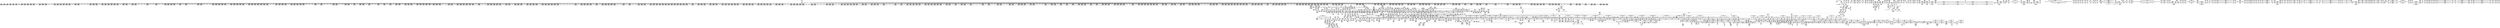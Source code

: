 digraph {
	CE0x4c421d0 [shape=record,shape=Mrecord,label="{CE0x4c421d0|current_sid:land.lhs.true2|*SummSource*}"]
	CE0x4bfd180 [shape=record,shape=Mrecord,label="{CE0x4bfd180|2472:_%struct.cred*,_:_CRE_3152,3160_|*MultipleSource*|Function::task_sid&Arg::task::|Function::current_has_perm&Arg::tsk::|Function::selinux_task_kill&Arg::p::|security/selinux/hooks.c,208}"]
	CE0x4c54660 [shape=record,shape=Mrecord,label="{CE0x4c54660|rcu_read_lock:tmp17|include/linux/rcupdate.h,882|*SummSource*}"]
	CE0x4c22550 [shape=record,shape=Mrecord,label="{CE0x4c22550|task_sid:tmp15|security/selinux/hooks.c,208|*SummSource*}"]
	CE0x4c4dec0 [shape=record,shape=Mrecord,label="{CE0x4c4dec0|cred_sid:tmp4|*LoadInst*|security/selinux/hooks.c,196|*SummSource*}"]
	CE0x4bfb9c0 [shape=record,shape=Mrecord,label="{CE0x4bfb9c0|2472:_%struct.cred*,_:_CRE_3104,3108_|*MultipleSource*|Function::task_sid&Arg::task::|Function::current_has_perm&Arg::tsk::|Function::selinux_task_kill&Arg::p::|security/selinux/hooks.c,208}"]
	CE0x4c1ae90 [shape=record,shape=Mrecord,label="{CE0x4c1ae90|i64*_getelementptr_inbounds_(_4_x_i64_,_4_x_i64_*___llvm_gcov_ctr130,_i64_0,_i64_2)|*Constant*}"]
	CE0x4b736f0 [shape=record,shape=Mrecord,label="{CE0x4b736f0|_call_void_mcount()_#3|*SummSource*}"]
	CE0x4c3c7e0 [shape=record,shape=Mrecord,label="{CE0x4c3c7e0|cred_sid:tmp2|*SummSource*}"]
	CE0x4c71a90 [shape=record,shape=Mrecord,label="{CE0x4c71a90|rcu_read_unlock:land.lhs.true2|*SummSink*}"]
	CE0x4ccf980 [shape=record,shape=Mrecord,label="{CE0x4ccf980|i64_7|*Constant*}"]
	CE0x4b85140 [shape=record,shape=Mrecord,label="{CE0x4b85140|avc_has_perm:tsid|Function::avc_has_perm&Arg::tsid::|*SummSource*}"]
	CE0x4c66600 [shape=record,shape=Mrecord,label="{CE0x4c66600|rcu_read_unlock:tmp1|*SummSink*}"]
	CE0x4bf9230 [shape=record,shape=Mrecord,label="{CE0x4bf9230|2472:_%struct.cred*,_:_CRE_2973,2974_}"]
	CE0x4c3d2f0 [shape=record,shape=Mrecord,label="{CE0x4c3d2f0|rcu_read_lock:tmp5|include/linux/rcupdate.h,882|*SummSource*}"]
	CE0x4c01460 [shape=record,shape=Mrecord,label="{CE0x4c01460|2472:_%struct.cred*,_:_CRE_6176,6180_|*MultipleSource*|Function::task_sid&Arg::task::|Function::current_has_perm&Arg::tsk::|Function::selinux_task_kill&Arg::p::|security/selinux/hooks.c,208}"]
	CE0x4b84c10 [shape=record,shape=Mrecord,label="{CE0x4b84c10|selinux_task_kill:tmp11|security/selinux/hooks.c,3665|*SummSink*}"]
	CE0x4c71f40 [shape=record,shape=Mrecord,label="{CE0x4c71f40|rcu_read_unlock:do.body}"]
	CE0x4c9bba0 [shape=record,shape=Mrecord,label="{CE0x4c9bba0|i64*_getelementptr_inbounds_(_11_x_i64_,_11_x_i64_*___llvm_gcov_ctr125,_i64_0,_i64_9)|*Constant*|*SummSink*}"]
	CE0x4c02270 [shape=record,shape=Mrecord,label="{CE0x4c02270|2472:_%struct.cred*,_:_CRE_6216,6224_|*MultipleSource*|Function::task_sid&Arg::task::|Function::current_has_perm&Arg::tsk::|Function::selinux_task_kill&Arg::p::|security/selinux/hooks.c,208}"]
	CE0x4c10520 [shape=record,shape=Mrecord,label="{CE0x4c10520|2472:_%struct.cred*,_:_CRE_10572,10576_|*MultipleSource*|Function::task_sid&Arg::task::|Function::current_has_perm&Arg::tsk::|Function::selinux_task_kill&Arg::p::|security/selinux/hooks.c,208}"]
	CE0x4bba560 [shape=record,shape=Mrecord,label="{CE0x4bba560|i64*_getelementptr_inbounds_(_13_x_i64_,_13_x_i64_*___llvm_gcov_ctr126,_i64_0,_i64_11)|*Constant*|*SummSource*}"]
	CE0x4c49c50 [shape=record,shape=Mrecord,label="{CE0x4c49c50|rcu_read_lock:tmp}"]
	CE0x4b6f910 [shape=record,shape=Mrecord,label="{CE0x4b6f910|task_sid:do.end6}"]
	CE0x4cce620 [shape=record,shape=Mrecord,label="{CE0x4cce620|GLOBAL:task_sid.__warned|Global_var:task_sid.__warned}"]
	CE0x4ccae90 [shape=record,shape=Mrecord,label="{CE0x4ccae90|i64_ptrtoint_(i8*_blockaddress(_rcu_lock_release,_%__here)_to_i64)|*Constant*}"]
	CE0x4bc18d0 [shape=record,shape=Mrecord,label="{CE0x4bc18d0|cred_sid:tmp1|*SummSink*}"]
	CE0x4bcc8a0 [shape=record,shape=Mrecord,label="{CE0x4bcc8a0|GLOBAL:current_sid|*Constant*|*SummSource*}"]
	CE0x4c45840 [shape=record,shape=Mrecord,label="{CE0x4c45840|rcu_read_lock:tmp8|include/linux/rcupdate.h,882|*SummSource*}"]
	CE0x4c1b5f0 [shape=record,shape=Mrecord,label="{CE0x4c1b5f0|__preempt_count_add:entry}"]
	CE0x4bc60a0 [shape=record,shape=Mrecord,label="{CE0x4bc60a0|2472:_%struct.cred*,_:_CRE_56,64_|*MultipleSource*|Function::task_sid&Arg::task::|Function::current_has_perm&Arg::tsk::|Function::selinux_task_kill&Arg::p::|security/selinux/hooks.c,208}"]
	CE0x4bead90 [shape=record,shape=Mrecord,label="{CE0x4bead90|2472:_%struct.cred*,_:_CRE_2480,2488_|*MultipleSource*|Function::task_sid&Arg::task::|Function::current_has_perm&Arg::tsk::|Function::selinux_task_kill&Arg::p::|security/selinux/hooks.c,208}"]
	CE0x4c5c930 [shape=record,shape=Mrecord,label="{CE0x4c5c930|rcu_lock_release:tmp1}"]
	CE0x4b90100 [shape=record,shape=Mrecord,label="{CE0x4b90100|i64**_getelementptr_inbounds_(_4_x_i64*_,_4_x_i64*_*___llvm_gcda_edge_table266,_i64_0,_i64_3)|*Constant*|*SummSource*}"]
	CE0x4bd1df0 [shape=record,shape=Mrecord,label="{CE0x4bd1df0|task_sid:land.lhs.true2|*SummSource*}"]
	CE0x4bbbb70 [shape=record,shape=Mrecord,label="{CE0x4bbbb70|task_sid:tmp27|security/selinux/hooks.c,208|*SummSource*}"]
	CE0x4c476c0 [shape=record,shape=Mrecord,label="{CE0x4c476c0|GLOBAL:rcu_lock_acquire|*Constant*|*SummSource*}"]
	CE0x4bc0100 [shape=record,shape=Mrecord,label="{CE0x4bc0100|i64_1|*Constant*}"]
	CE0x4c14390 [shape=record,shape=Mrecord,label="{CE0x4c14390|rcu_lock_release:entry|*SummSink*}"]
	CE0x4b64ed0 [shape=record,shape=Mrecord,label="{CE0x4b64ed0|signal_to_av:tmp2|security/selinux/hooks.c,1479}"]
	CE0x4cc6450 [shape=record,shape=Mrecord,label="{CE0x4cc6450|i64*_getelementptr_inbounds_(_4_x_i64_,_4_x_i64_*___llvm_gcov_ctr134,_i64_0,_i64_3)|*Constant*}"]
	CE0x4cd52b0 [shape=record,shape=Mrecord,label="{CE0x4cd52b0|__rcu_read_unlock:do.body|*SummSink*}"]
	CE0x4b82760 [shape=record,shape=Mrecord,label="{CE0x4b82760|2472:_%struct.cred*,_:_CRE_24,28_|*MultipleSource*|Function::task_sid&Arg::task::|Function::current_has_perm&Arg::tsk::|Function::selinux_task_kill&Arg::p::|security/selinux/hooks.c,208}"]
	CE0x4c247a0 [shape=record,shape=Mrecord,label="{CE0x4c247a0|task_sid:tmp8|security/selinux/hooks.c,208|*SummSource*}"]
	CE0x4b70390 [shape=record,shape=Mrecord,label="{CE0x4b70390|GLOBAL:signal_to_av|*Constant*|*SummSink*}"]
	CE0x4c00850 [shape=record,shape=Mrecord,label="{CE0x4c00850|2472:_%struct.cred*,_:_CRE_6008,6136_|*MultipleSource*|Function::task_sid&Arg::task::|Function::current_has_perm&Arg::tsk::|Function::selinux_task_kill&Arg::p::|security/selinux/hooks.c,208}"]
	CE0x4bd1500 [shape=record,shape=Mrecord,label="{CE0x4bd1500|rcu_read_lock:tmp3|*SummSource*}"]
	CE0x4c157d0 [shape=record,shape=Mrecord,label="{CE0x4c157d0|current_sid:land.lhs.true|*SummSource*}"]
	CE0x4b76a70 [shape=record,shape=Mrecord,label="{CE0x4b76a70|_ret_i32_%rc.0,_!dbg_!27734|security/selinux/hooks.c,3670|*SummSink*}"]
	CE0x4bb3a00 [shape=record,shape=Mrecord,label="{CE0x4bb3a00|_ret_i32_%tmp6,_!dbg_!27716|security/selinux/hooks.c,197}"]
	CE0x4be7230 [shape=record,shape=Mrecord,label="{CE0x4be7230|2472:_%struct.cred*,_:_CRE_2240,2248_|*MultipleSource*|Function::task_sid&Arg::task::|Function::current_has_perm&Arg::tsk::|Function::selinux_task_kill&Arg::p::|security/selinux/hooks.c,208}"]
	CE0x4ce9a90 [shape=record,shape=Mrecord,label="{CE0x4ce9a90|i64*_getelementptr_inbounds_(_2_x_i64_,_2_x_i64_*___llvm_gcov_ctr98,_i64_0,_i64_0)|*Constant*}"]
	CE0x4bba8c0 [shape=record,shape=Mrecord,label="{CE0x4bba8c0|task_sid:tmp26|security/selinux/hooks.c,208}"]
	CE0x4cd31f0 [shape=record,shape=Mrecord,label="{CE0x4cd31f0|i64*_getelementptr_inbounds_(_13_x_i64_,_13_x_i64_*___llvm_gcov_ctr126,_i64_0,_i64_12)|*Constant*}"]
	CE0x4bd7db0 [shape=record,shape=Mrecord,label="{CE0x4bd7db0|2472:_%struct.cred*,_:_CRE_440,448_|*MultipleSource*|Function::task_sid&Arg::task::|Function::current_has_perm&Arg::tsk::|Function::selinux_task_kill&Arg::p::|security/selinux/hooks.c,208}"]
	CE0x4bd6140 [shape=record,shape=Mrecord,label="{CE0x4bd6140|__rcu_read_lock:entry|*SummSource*}"]
	CE0x4c70d40 [shape=record,shape=Mrecord,label="{CE0x4c70d40|rcu_read_unlock:tmp22|include/linux/rcupdate.h,935|*SummSource*}"]
	CE0x4c63b40 [shape=record,shape=Mrecord,label="{CE0x4c63b40|i32_934|*Constant*|*SummSink*}"]
	CE0x4cecbb0 [shape=record,shape=Mrecord,label="{CE0x4cecbb0|i64*_getelementptr_inbounds_(_4_x_i64_,_4_x_i64_*___llvm_gcov_ctr129,_i64_0,_i64_1)|*Constant*}"]
	CE0x4c5a1c0 [shape=record,shape=Mrecord,label="{CE0x4c5a1c0|current_sid:tmp3|*SummSink*}"]
	CE0x4b795d0 [shape=record,shape=Mrecord,label="{CE0x4b795d0|selinux_task_kill:tmp14|security/selinux/hooks.c,3666|*SummSink*}"]
	CE0x4c1ad40 [shape=record,shape=Mrecord,label="{CE0x4c1ad40|_call_void_mcount()_#3|*SummSource*}"]
	CE0x4cb8d50 [shape=record,shape=Mrecord,label="{CE0x4cb8d50|GLOBAL:lock_release|*Constant*}"]
	CE0x4cc5e30 [shape=record,shape=Mrecord,label="{CE0x4cc5e30|__preempt_count_add:tmp5|./arch/x86/include/asm/preempt.h,72|*SummSource*}"]
	CE0x4b81e90 [shape=record,shape=Mrecord,label="{CE0x4b81e90|selinux_task_kill:perm.0|*SummSink*}"]
	CE0x4b6e860 [shape=record,shape=Mrecord,label="{CE0x4b6e860|__llvm_gcov_indirect_counter_increment:bb|*SummSink*}"]
	CE0x4c25a30 [shape=record,shape=Mrecord,label="{CE0x4c25a30|task_sid:tmp9|security/selinux/hooks.c,208|*SummSink*}"]
	CE0x4bbf140 [shape=record,shape=Mrecord,label="{CE0x4bbf140|rcu_read_lock:do.body|*SummSink*}"]
	CE0x4bd71f0 [shape=record,shape=Mrecord,label="{CE0x4bd71f0|current_sid:tobool1|security/selinux/hooks.c,218}"]
	CE0x4beab30 [shape=record,shape=Mrecord,label="{CE0x4beab30|2472:_%struct.cred*,_:_CRE_2472,2480_|*MultipleSource*|Function::task_sid&Arg::task::|Function::current_has_perm&Arg::tsk::|Function::selinux_task_kill&Arg::p::|security/selinux/hooks.c,208}"]
	CE0x4bd5fe0 [shape=record,shape=Mrecord,label="{CE0x4bd5fe0|task_sid:bb|*SummSource*}"]
	CE0x4cf8790 [shape=record,shape=Mrecord,label="{CE0x4cf8790|__rcu_read_unlock:do.end|*SummSource*}"]
	CE0x4c5beb0 [shape=record,shape=Mrecord,label="{CE0x4c5beb0|i64*_getelementptr_inbounds_(_11_x_i64_,_11_x_i64_*___llvm_gcov_ctr132,_i64_0,_i64_8)|*Constant*|*SummSource*}"]
	CE0x4c0a540 [shape=record,shape=Mrecord,label="{CE0x4c0a540|2472:_%struct.cred*,_:_CRE_6456,6464_|*MultipleSource*|Function::task_sid&Arg::task::|Function::current_has_perm&Arg::tsk::|Function::selinux_task_kill&Arg::p::|security/selinux/hooks.c,208}"]
	CE0x4c55e60 [shape=record,shape=Mrecord,label="{CE0x4c55e60|rcu_read_lock:tmp19|include/linux/rcupdate.h,882|*SummSink*}"]
	CE0x4c16560 [shape=record,shape=Mrecord,label="{CE0x4c16560|__preempt_count_add:do.end|*SummSink*}"]
	CE0x4c53810 [shape=record,shape=Mrecord,label="{CE0x4c53810|i8*_getelementptr_inbounds_(_42_x_i8_,_42_x_i8_*_.str46,_i32_0,_i32_0)|*Constant*}"]
	CE0x4b6d0f0 [shape=record,shape=Mrecord,label="{CE0x4b6d0f0|i64*_getelementptr_inbounds_(_13_x_i64_,_13_x_i64_*___llvm_gcov_ctr126,_i64_0,_i64_0)|*Constant*}"]
	CE0x4bddb30 [shape=record,shape=Mrecord,label="{CE0x4bddb30|2472:_%struct.cred*,_:_CRE_664,672_|*MultipleSource*|Function::task_sid&Arg::task::|Function::current_has_perm&Arg::tsk::|Function::selinux_task_kill&Arg::p::|security/selinux/hooks.c,208}"]
	CE0x4c60460 [shape=record,shape=Mrecord,label="{CE0x4c60460|_call_void_mcount()_#3|*SummSink*}"]
	CE0x4cd4de0 [shape=record,shape=Mrecord,label="{CE0x4cd4de0|GLOBAL:__preempt_count_sub|*Constant*|*SummSource*}"]
	CE0x4c3fd60 [shape=record,shape=Mrecord,label="{CE0x4c3fd60|GLOBAL:rcu_lock_map|Global_var:rcu_lock_map|*SummSink*}"]
	CE0x4c0c160 [shape=record,shape=Mrecord,label="{CE0x4c0c160|2472:_%struct.cred*,_:_CRE_6528,6536_|*MultipleSource*|Function::task_sid&Arg::task::|Function::current_has_perm&Arg::tsk::|Function::selinux_task_kill&Arg::p::|security/selinux/hooks.c,208}"]
	CE0x4c4fb80 [shape=record,shape=Mrecord,label="{CE0x4c4fb80|i64_7|*Constant*}"]
	CE0x4c1a190 [shape=record,shape=Mrecord,label="{CE0x4c1a190|rcu_lock_acquire:tmp7|*SummSource*}"]
	CE0x4bb07d0 [shape=record,shape=Mrecord,label="{CE0x4bb07d0|2472:_%struct.cred*,_:_CRE_520,524_|*MultipleSource*|Function::task_sid&Arg::task::|Function::current_has_perm&Arg::tsk::|Function::selinux_task_kill&Arg::p::|security/selinux/hooks.c,208}"]
	CE0x4b696e0 [shape=record,shape=Mrecord,label="{CE0x4b696e0|signal_to_av:tmp7|security/selinux/hooks.c,1487|*SummSource*}"]
	CE0x4c21d90 [shape=record,shape=Mrecord,label="{CE0x4c21d90|i32_0|*Constant*}"]
	CE0x4c39420 [shape=record,shape=Mrecord,label="{CE0x4c39420|i64*_getelementptr_inbounds_(_4_x_i64_,_4_x_i64_*___llvm_gcov_ctr130,_i64_0,_i64_3)|*Constant*}"]
	CE0x4c59570 [shape=record,shape=Mrecord,label="{CE0x4c59570|rcu_lock_acquire:tmp5|include/linux/rcupdate.h,418|*SummSink*}"]
	CE0x4bb7cc0 [shape=record,shape=Mrecord,label="{CE0x4bb7cc0|task_sid:tmp19|security/selinux/hooks.c,208|*SummSink*}"]
	CE0x4c224b0 [shape=record,shape=Mrecord,label="{CE0x4c224b0|current_sid:do.end|*SummSource*}"]
	CE0x4be7bb0 [shape=record,shape=Mrecord,label="{CE0x4be7bb0|2472:_%struct.cred*,_:_CRE_2272,2280_|*MultipleSource*|Function::task_sid&Arg::task::|Function::current_has_perm&Arg::tsk::|Function::selinux_task_kill&Arg::p::|security/selinux/hooks.c,208}"]
	CE0x4bf55a0 [shape=record,shape=Mrecord,label="{CE0x4bf55a0|2472:_%struct.cred*,_:_CRE_2922,2923_}"]
	CE0x4b90170 [shape=record,shape=Mrecord,label="{CE0x4b90170|i64**_getelementptr_inbounds_(_4_x_i64*_,_4_x_i64*_*___llvm_gcda_edge_table266,_i64_0,_i64_3)|*Constant*|*SummSink*}"]
	CE0x4c6d1f0 [shape=record,shape=Mrecord,label="{CE0x4c6d1f0|__rcu_read_lock:tmp5|include/linux/rcupdate.h,239}"]
	CE0x4b5a770 [shape=record,shape=Mrecord,label="{CE0x4b5a770|i64*_getelementptr_inbounds_(_10_x_i64_,_10_x_i64_*___llvm_gcov_ctr290,_i64_0,_i64_0)|*Constant*}"]
	CE0x4c0b0c0 [shape=record,shape=Mrecord,label="{CE0x4c0b0c0|2472:_%struct.cred*,_:_CRE_6480,6484_|*MultipleSource*|Function::task_sid&Arg::task::|Function::current_has_perm&Arg::tsk::|Function::selinux_task_kill&Arg::p::|security/selinux/hooks.c,208}"]
	CE0x4cce480 [shape=record,shape=Mrecord,label="{CE0x4cce480|task_sid:tmp8|security/selinux/hooks.c,208}"]
	CE0x4bfd8a0 [shape=record,shape=Mrecord,label="{CE0x4bfd8a0|2472:_%struct.cred*,_:_CRE_3168,5856_|*MultipleSource*|Function::task_sid&Arg::task::|Function::current_has_perm&Arg::tsk::|Function::selinux_task_kill&Arg::p::|security/selinux/hooks.c,208}"]
	CE0x4c42240 [shape=record,shape=Mrecord,label="{CE0x4c42240|current_sid:land.lhs.true2|*SummSink*}"]
	CE0x4cc6b60 [shape=record,shape=Mrecord,label="{CE0x4cc6b60|_ret_void,_!dbg_!27720|./arch/x86/include/asm/preempt.h,78}"]
	CE0x4bb6830 [shape=record,shape=Mrecord,label="{CE0x4bb6830|i64*_getelementptr_inbounds_(_13_x_i64_,_13_x_i64_*___llvm_gcov_ctr126,_i64_0,_i64_9)|*Constant*}"]
	CE0x4b8f840 [shape=record,shape=Mrecord,label="{CE0x4b8f840|_call_void___llvm_gcov_indirect_counter_increment(i32*___llvm_gcov_global_state_pred267,_i64**_getelementptr_inbounds_(_4_x_i64*_,_4_x_i64*_*___llvm_gcda_edge_table266,_i64_0,_i64_3)),_!dbg_!27719|security/selinux/hooks.c,1487|*SummSource*}"]
	CE0x4c3f500 [shape=record,shape=Mrecord,label="{CE0x4c3f500|rcu_read_lock:tobool|include/linux/rcupdate.h,882|*SummSink*}"]
	CE0x4bc9e30 [shape=record,shape=Mrecord,label="{CE0x4bc9e30|_ret_void,_!dbg_!27735|include/linux/rcupdate.h,884|*SummSink*}"]
	CE0x4b746f0 [shape=record,shape=Mrecord,label="{CE0x4b746f0|i64_1|*Constant*}"]
	CE0x4b8d350 [shape=record,shape=Mrecord,label="{CE0x4b8d350|_ret_i32_%tmp6,_!dbg_!27716|security/selinux/hooks.c,197|*SummSink*}"]
	CE0x4bb5c50 [shape=record,shape=Mrecord,label="{CE0x4bb5c50|i32_208|*Constant*|*SummSource*}"]
	CE0x4c40740 [shape=record,shape=Mrecord,label="{CE0x4c40740|128:_i8*,_:_CRE_128,136_|*MultipleSource*|Function::cred_sid&Arg::cred::|*LoadInst*|security/selinux/hooks.c,208|security/selinux/hooks.c,196}"]
	CE0x4bf34c0 [shape=record,shape=Mrecord,label="{CE0x4bf34c0|2472:_%struct.cred*,_:_CRE_2880,2884_|*MultipleSource*|Function::task_sid&Arg::task::|Function::current_has_perm&Arg::tsk::|Function::selinux_task_kill&Arg::p::|security/selinux/hooks.c,208}"]
	CE0x4bb8120 [shape=record,shape=Mrecord,label="{CE0x4bb8120|i8_1|*Constant*|*SummSink*}"]
	CE0x4c3bcd0 [shape=record,shape=Mrecord,label="{CE0x4c3bcd0|rcu_read_lock:tmp2}"]
	CE0x4c60a00 [shape=record,shape=Mrecord,label="{CE0x4c60a00|rcu_read_unlock:call|include/linux/rcupdate.h,933|*SummSource*}"]
	CE0x4cdf710 [shape=record,shape=Mrecord,label="{CE0x4cdf710|__preempt_count_sub:tmp6|./arch/x86/include/asm/preempt.h,78}"]
	CE0x4c08370 [shape=record,shape=Mrecord,label="{CE0x4c08370|2472:_%struct.cred*,_:_CRE_6352,6353_}"]
	CE0x4bdefc0 [shape=record,shape=Mrecord,label="{CE0x4bdefc0|2472:_%struct.cred*,_:_CRE_701,702_}"]
	CE0x4be18f0 [shape=record,shape=Mrecord,label="{CE0x4be18f0|2472:_%struct.cred*,_:_CRE_1872,1880_|*MultipleSource*|Function::task_sid&Arg::task::|Function::current_has_perm&Arg::tsk::|Function::selinux_task_kill&Arg::p::|security/selinux/hooks.c,208}"]
	CE0x4b74d40 [shape=record,shape=Mrecord,label="{CE0x4b74d40|2472:_%struct.cred*,_:_CRE_8,16_|*MultipleSource*|Function::task_sid&Arg::task::|Function::current_has_perm&Arg::tsk::|Function::selinux_task_kill&Arg::p::|security/selinux/hooks.c,208}"]
	CE0x4b68e30 [shape=record,shape=Mrecord,label="{CE0x4b68e30|GLOBAL:task_sid|*Constant*|*SummSink*}"]
	CE0x4b73c60 [shape=record,shape=Mrecord,label="{CE0x4b73c60|2472:_%struct.cred*,_:_CRE_84,88_|*MultipleSource*|Function::task_sid&Arg::task::|Function::current_has_perm&Arg::tsk::|Function::selinux_task_kill&Arg::p::|security/selinux/hooks.c,208}"]
	"CONST[source:0(mediator),value:2(dynamic)][purpose:{subject}][SnkIdx:0]"
	CE0x4c207e0 [shape=record,shape=Mrecord,label="{CE0x4c207e0|current_sid:tmp14|security/selinux/hooks.c,218|*SummSink*}"]
	CE0x4ced610 [shape=record,shape=Mrecord,label="{CE0x4ced610|__preempt_count_add:tmp6|./arch/x86/include/asm/preempt.h,73|*SummSource*}"]
	CE0x4be2a20 [shape=record,shape=Mrecord,label="{CE0x4be2a20|2472:_%struct.cred*,_:_CRE_1936,1944_|*MultipleSource*|Function::task_sid&Arg::task::|Function::current_has_perm&Arg::tsk::|Function::selinux_task_kill&Arg::p::|security/selinux/hooks.c,208}"]
	CE0x4c43ed0 [shape=record,shape=Mrecord,label="{CE0x4c43ed0|_call_void___preempt_count_sub(i32_1)_#10,_!dbg_!27715|include/linux/rcupdate.h,244}"]
	CE0x4b84510 [shape=record,shape=Mrecord,label="{CE0x4b84510|signal_to_av:sw.default|*SummSource*}"]
	CE0x4b8b0d0 [shape=record,shape=Mrecord,label="{CE0x4b8b0d0|_call_void_rcu_read_lock()_#10,_!dbg_!27712|security/selinux/hooks.c,207|*SummSource*}"]
	CE0x4bc9560 [shape=record,shape=Mrecord,label="{CE0x4bc9560|2472:_%struct.cred*,_:_CRE_160,164_|*MultipleSource*|Function::task_sid&Arg::task::|Function::current_has_perm&Arg::tsk::|Function::selinux_task_kill&Arg::p::|security/selinux/hooks.c,208}"]
	CE0x4bb4d90 [shape=record,shape=Mrecord,label="{CE0x4bb4d90|2472:_%struct.cred*,_:_CRE_112,116_|*MultipleSource*|Function::task_sid&Arg::task::|Function::current_has_perm&Arg::tsk::|Function::selinux_task_kill&Arg::p::|security/selinux/hooks.c,208}"]
	CE0x4cc2fe0 [shape=record,shape=Mrecord,label="{CE0x4cc2fe0|void_(i32*,_i32,_i32*)*_asm_addl_$1,_%gs:$0_,_*m,ri,*m,_dirflag_,_fpsr_,_flags_|*SummSource*}"]
	CE0x4cfe340 [shape=record,shape=Mrecord,label="{CE0x4cfe340|__preempt_count_sub:tmp1|*SummSink*}"]
	CE0x4bb1810 [shape=record,shape=Mrecord,label="{CE0x4bb1810|i32_218|*Constant*}"]
	CE0x4c203d0 [shape=record,shape=Mrecord,label="{CE0x4c203d0|_call_void___preempt_count_add(i32_1)_#10,_!dbg_!27711|include/linux/rcupdate.h,239|*SummSource*}"]
	CE0x4c1f7b0 [shape=record,shape=Mrecord,label="{CE0x4c1f7b0|i1_true|*Constant*|*SummSink*}"]
	CE0x4baef70 [shape=record,shape=Mrecord,label="{CE0x4baef70|i64*_getelementptr_inbounds_(_2_x_i64_,_2_x_i64_*___llvm_gcov_ctr136,_i64_0,_i64_0)|*Constant*}"]
	CE0x4b8e2d0 [shape=record,shape=Mrecord,label="{CE0x4b8e2d0|_ret_void,_!dbg_!27735|include/linux/rcupdate.h,938}"]
	CE0x4bf6640 [shape=record,shape=Mrecord,label="{CE0x4bf6640|2472:_%struct.cred*,_:_CRE_2936,2937_}"]
	CE0x4bce190 [shape=record,shape=Mrecord,label="{CE0x4bce190|2472:_%struct.cred*,_:_CRE_488,496_|*MultipleSource*|Function::task_sid&Arg::task::|Function::current_has_perm&Arg::tsk::|Function::selinux_task_kill&Arg::p::|security/selinux/hooks.c,208}"]
	CE0x4bfd640 [shape=record,shape=Mrecord,label="{CE0x4bfd640|2472:_%struct.cred*,_:_CRE_3164,3168_|*MultipleSource*|Function::task_sid&Arg::task::|Function::current_has_perm&Arg::tsk::|Function::selinux_task_kill&Arg::p::|security/selinux/hooks.c,208}"]
	CE0x4b646b0 [shape=record,shape=Mrecord,label="{CE0x4b646b0|rcu_lock_release:entry}"]
	CE0x4bc2050 [shape=record,shape=Mrecord,label="{CE0x4bc2050|signal_to_av:perm.0|*SummSink*}"]
	CE0x4c2b8a0 [shape=record,shape=Mrecord,label="{CE0x4c2b8a0|task_sid:call|security/selinux/hooks.c,208|*SummSink*}"]
	CE0x4c3e240 [shape=record,shape=Mrecord,label="{CE0x4c3e240|cred_sid:tmp6|security/selinux/hooks.c,197|*SummSink*}"]
	CE0x4bb38c0 [shape=record,shape=Mrecord,label="{CE0x4bb38c0|cred_sid:cred|Function::cred_sid&Arg::cred::|*SummSource*}"]
	CE0x4c21440 [shape=record,shape=Mrecord,label="{CE0x4c21440|i64*_getelementptr_inbounds_(_11_x_i64_,_11_x_i64_*___llvm_gcov_ctr125,_i64_0,_i64_8)|*Constant*}"]
	CE0x4c1b9e0 [shape=record,shape=Mrecord,label="{CE0x4c1b9e0|current_sid:do.body|*SummSink*}"]
	CE0x4bc64c0 [shape=record,shape=Mrecord,label="{CE0x4bc64c0|GLOBAL:task_sid|*Constant*}"]
	CE0x4c381d0 [shape=record,shape=Mrecord,label="{CE0x4c381d0|rcu_lock_release:tmp3|*SummSink*}"]
	CE0x4c49cc0 [shape=record,shape=Mrecord,label="{CE0x4c49cc0|COLLAPSED:_GCMRE___llvm_gcov_ctr127_internal_global_11_x_i64_zeroinitializer:_elem_0:default:}"]
	CE0x4cb7830 [shape=record,shape=Mrecord,label="{CE0x4cb7830|_call_void_mcount()_#3}"]
	CE0x4cd0fe0 [shape=record,shape=Mrecord,label="{CE0x4cd0fe0|_call_void_lockdep_rcu_suspicious(i8*_getelementptr_inbounds_(_25_x_i8_,_25_x_i8_*_.str3,_i32_0,_i32_0),_i32_208,_i8*_getelementptr_inbounds_(_41_x_i8_,_41_x_i8_*_.str44,_i32_0,_i32_0))_#10,_!dbg_!27732|security/selinux/hooks.c,208}"]
	CE0x4bec090 [shape=record,shape=Mrecord,label="{CE0x4bec090|2472:_%struct.cred*,_:_CRE_2524,2525_}"]
	CE0x4bb4530 [shape=record,shape=Mrecord,label="{CE0x4bb4530|signal_to_av:tmp4|security/selinux/hooks.c,1483|*SummSource*}"]
	CE0x4c3e800 [shape=record,shape=Mrecord,label="{CE0x4c3e800|_call_void_mcount()_#3}"]
	CE0x4b8e620 [shape=record,shape=Mrecord,label="{CE0x4b8e620|_ret_void,_!dbg_!27735|include/linux/rcupdate.h,938|*SummSink*}"]
	CE0x4c387b0 [shape=record,shape=Mrecord,label="{CE0x4c387b0|rcu_lock_acquire:tmp3}"]
	CE0x4bc80c0 [shape=record,shape=Mrecord,label="{CE0x4bc80c0|current_has_perm:call2|security/selinux/hooks.c,1544}"]
	CE0x4bf7a70 [shape=record,shape=Mrecord,label="{CE0x4bf7a70|2472:_%struct.cred*,_:_CRE_2953,2954_}"]
	CE0x4c04f30 [shape=record,shape=Mrecord,label="{CE0x4c04f30|2472:_%struct.cred*,_:_CRE_6308,6309_}"]
	CE0x4b79ca0 [shape=record,shape=Mrecord,label="{CE0x4b79ca0|selinux_task_kill:secid|Function::selinux_task_kill&Arg::secid::|*SummSink*}"]
	CE0x4c5e7c0 [shape=record,shape=Mrecord,label="{CE0x4c5e7c0|current_sid:tmp8|security/selinux/hooks.c,218|*SummSource*}"]
	CE0x4c02bf0 [shape=record,shape=Mrecord,label="{CE0x4c02bf0|2472:_%struct.cred*,_:_CRE_6248,6256_|*MultipleSource*|Function::task_sid&Arg::task::|Function::current_has_perm&Arg::tsk::|Function::selinux_task_kill&Arg::p::|security/selinux/hooks.c,208}"]
	CE0x4c0b320 [shape=record,shape=Mrecord,label="{CE0x4c0b320|2472:_%struct.cred*,_:_CRE_6484,6488_|*MultipleSource*|Function::task_sid&Arg::task::|Function::current_has_perm&Arg::tsk::|Function::selinux_task_kill&Arg::p::|security/selinux/hooks.c,208}"]
	CE0x4c41960 [shape=record,shape=Mrecord,label="{CE0x4c41960|rcu_read_unlock:tobool1|include/linux/rcupdate.h,933|*SummSink*}"]
	CE0x4c030b0 [shape=record,shape=Mrecord,label="{CE0x4c030b0|2472:_%struct.cred*,_:_CRE_6264,6280_|*MultipleSource*|Function::task_sid&Arg::task::|Function::current_has_perm&Arg::tsk::|Function::selinux_task_kill&Arg::p::|security/selinux/hooks.c,208}"]
	CE0x4bb78c0 [shape=record,shape=Mrecord,label="{CE0x4bb78c0|task_sid:tmp18|security/selinux/hooks.c,208|*SummSink*}"]
	CE0x4c322c0 [shape=record,shape=Mrecord,label="{CE0x4c322c0|0:_i32,_4:_i32,_8:_i32,_12:_i32,_:_CMRE_4,8_|*MultipleSource*|security/selinux/hooks.c,218|security/selinux/hooks.c,218|security/selinux/hooks.c,220}"]
	CE0x4bab830 [shape=record,shape=Mrecord,label="{CE0x4bab830|signal_to_av:sw.bb|*SummSink*}"]
	CE0x4cdb4e0 [shape=record,shape=Mrecord,label="{CE0x4cdb4e0|i64*_getelementptr_inbounds_(_2_x_i64_,_2_x_i64_*___llvm_gcov_ctr98,_i64_0,_i64_0)|*Constant*|*SummSink*}"]
	CE0x4b927b0 [shape=record,shape=Mrecord,label="{CE0x4b927b0|selinux_task_kill:call3|security/selinux/hooks.c,3666}"]
	CE0x4b72870 [shape=record,shape=Mrecord,label="{CE0x4b72870|i64*_getelementptr_inbounds_(_10_x_i64_,_10_x_i64_*___llvm_gcov_ctr265,_i64_0,_i64_9)|*Constant*}"]
	CE0x4c949b0 [shape=record,shape=Mrecord,label="{CE0x4c949b0|current_sid:do.body}"]
	CE0x4cf8d40 [shape=record,shape=Mrecord,label="{CE0x4cf8d40|get_current:tmp1}"]
	CE0x4c9a370 [shape=record,shape=Mrecord,label="{CE0x4c9a370|get_current:entry|*SummSink*}"]
	CE0x4b58550 [shape=record,shape=Mrecord,label="{CE0x4b58550|_call_void_mcount()_#3|*SummSource*}"]
	CE0x4ce9ec0 [shape=record,shape=Mrecord,label="{CE0x4ce9ec0|i64*_getelementptr_inbounds_(_4_x_i64_,_4_x_i64_*___llvm_gcov_ctr129,_i64_0,_i64_3)|*Constant*|*SummSource*}"]
	CE0x4c467a0 [shape=record,shape=Mrecord,label="{CE0x4c467a0|i32_22|*Constant*|*SummSource*}"]
	CE0x4bf5f20 [shape=record,shape=Mrecord,label="{CE0x4bf5f20|2472:_%struct.cred*,_:_CRE_2930,2931_}"]
	CE0x4bd58b0 [shape=record,shape=Mrecord,label="{CE0x4bd58b0|2472:_%struct.cred*,_:_CRE_224,232_|*MultipleSource*|Function::task_sid&Arg::task::|Function::current_has_perm&Arg::tsk::|Function::selinux_task_kill&Arg::p::|security/selinux/hooks.c,208}"]
	CE0x4be68b0 [shape=record,shape=Mrecord,label="{CE0x4be68b0|2472:_%struct.cred*,_:_CRE_2144,2152_|*MultipleSource*|Function::task_sid&Arg::task::|Function::current_has_perm&Arg::tsk::|Function::selinux_task_kill&Arg::p::|security/selinux/hooks.c,208}"]
	CE0x4b70130 [shape=record,shape=Mrecord,label="{CE0x4b70130|i64_0|*Constant*|*SummSink*}"]
	CE0x4c5f060 [shape=record,shape=Mrecord,label="{CE0x4c5f060|__rcu_read_unlock:tmp5|include/linux/rcupdate.h,244|*SummSource*}"]
	CE0x4c6d720 [shape=record,shape=Mrecord,label="{CE0x4c6d720|_ret_void,_!dbg_!27719|./arch/x86/include/asm/preempt.h,73|*SummSink*}"]
	CE0x4c1d200 [shape=record,shape=Mrecord,label="{CE0x4c1d200|rcu_lock_acquire:__here|*SummSink*}"]
	CE0x4bff2c0 [shape=record,shape=Mrecord,label="{CE0x4bff2c0|2472:_%struct.cred*,_:_CRE_5936,5944_|*MultipleSource*|Function::task_sid&Arg::task::|Function::current_has_perm&Arg::tsk::|Function::selinux_task_kill&Arg::p::|security/selinux/hooks.c,208}"]
	CE0x4be49a0 [shape=record,shape=Mrecord,label="{CE0x4be49a0|2472:_%struct.cred*,_:_CRE_2052,2056_|*MultipleSource*|Function::task_sid&Arg::task::|Function::current_has_perm&Arg::tsk::|Function::selinux_task_kill&Arg::p::|security/selinux/hooks.c,208}"]
	CE0x4cbabc0 [shape=record,shape=Mrecord,label="{CE0x4cbabc0|rcu_lock_release:indirectgoto|*SummSource*}"]
	CE0x4bf9b70 [shape=record,shape=Mrecord,label="{CE0x4bf9b70|2472:_%struct.cred*,_:_CRE_2992,3000_|*MultipleSource*|Function::task_sid&Arg::task::|Function::current_has_perm&Arg::tsk::|Function::selinux_task_kill&Arg::p::|security/selinux/hooks.c,208}"]
	CE0x4b8ceb0 [shape=record,shape=Mrecord,label="{CE0x4b8ceb0|__llvm_gcov_indirect_counter_increment:entry|*SummSource*}"]
	CE0x4c4e120 [shape=record,shape=Mrecord,label="{CE0x4c4e120|rcu_read_lock:bb}"]
	CE0x4c72100 [shape=record,shape=Mrecord,label="{CE0x4c72100|rcu_read_unlock:do.body|*SummSink*}"]
	CE0x4c37370 [shape=record,shape=Mrecord,label="{CE0x4c37370|rcu_lock_acquire:tmp7}"]
	CE0x4c310e0 [shape=record,shape=Mrecord,label="{CE0x4c310e0|current_sid:tmp22|security/selinux/hooks.c,218|*SummSource*}"]
	CE0x4cf7cb0 [shape=record,shape=Mrecord,label="{CE0x4cf7cb0|__preempt_count_add:tmp2|*SummSink*}"]
	CE0x4c69b30 [shape=record,shape=Mrecord,label="{CE0x4c69b30|_call_void_mcount()_#3}"]
	CE0x4cbda50 [shape=record,shape=Mrecord,label="{CE0x4cbda50|rcu_lock_release:tmp6|*SummSink*}"]
	CE0x4b84750 [shape=record,shape=Mrecord,label="{CE0x4b84750|signal_to_av:bb|*SummSource*}"]
	CE0x4b87800 [shape=record,shape=Mrecord,label="{CE0x4b87800|i64*_getelementptr_inbounds_(_10_x_i64_,_10_x_i64_*___llvm_gcov_ctr290,_i64_0,_i64_8)|*Constant*|*SummSource*}"]
	CE0x4bd3220 [shape=record,shape=Mrecord,label="{CE0x4bd3220|2472:_%struct.cred*,_:_CRE_568,576_|*MultipleSource*|Function::task_sid&Arg::task::|Function::current_has_perm&Arg::tsk::|Function::selinux_task_kill&Arg::p::|security/selinux/hooks.c,208}"]
	CE0x4bf5df0 [shape=record,shape=Mrecord,label="{CE0x4bf5df0|2472:_%struct.cred*,_:_CRE_2929,2930_}"]
	CE0x4c23500 [shape=record,shape=Mrecord,label="{CE0x4c23500|i64_0|*Constant*}"]
	CE0x4cbfcc0 [shape=record,shape=Mrecord,label="{CE0x4cbfcc0|__rcu_read_lock:tmp5|include/linux/rcupdate.h,239|*SummSink*}"]
	CE0x4b87270 [shape=record,shape=Mrecord,label="{CE0x4b87270|_ret_i32_%retval.0,_!dbg_!27728|security/selinux/avc.c,775|*SummSource*}"]
	CE0x4c3ae20 [shape=record,shape=Mrecord,label="{CE0x4c3ae20|rcu_lock_acquire:indirectgoto|*SummSink*}"]
	CE0x4cf6aa0 [shape=record,shape=Mrecord,label="{CE0x4cf6aa0|__preempt_count_add:tmp2}"]
	CE0x4baf7d0 [shape=record,shape=Mrecord,label="{CE0x4baf7d0|i64*_getelementptr_inbounds_(_10_x_i64_,_10_x_i64_*___llvm_gcov_ctr265,_i64_0,_i64_5)|*Constant*|*SummSource*}"]
	CE0x4b8fb30 [shape=record,shape=Mrecord,label="{CE0x4b8fb30|i64*_getelementptr_inbounds_(_10_x_i64_,_10_x_i64_*___llvm_gcov_ctr265,_i64_0,_i64_7)|*Constant*|*SummSource*}"]
	CE0x4beeb50 [shape=record,shape=Mrecord,label="{CE0x4beeb50|2472:_%struct.cred*,_:_CRE_2656,2664_|*MultipleSource*|Function::task_sid&Arg::task::|Function::current_has_perm&Arg::tsk::|Function::selinux_task_kill&Arg::p::|security/selinux/hooks.c,208}"]
	CE0x4c08e20 [shape=record,shape=Mrecord,label="{CE0x4c08e20|2472:_%struct.cred*,_:_CRE_6368,6376_|*MultipleSource*|Function::task_sid&Arg::task::|Function::current_has_perm&Arg::tsk::|Function::selinux_task_kill&Arg::p::|security/selinux/hooks.c,208}"]
	CE0x4c052c0 [shape=record,shape=Mrecord,label="{CE0x4c052c0|2472:_%struct.cred*,_:_CRE_6311,6312_}"]
	CE0x4cd50e0 [shape=record,shape=Mrecord,label="{CE0x4cd50e0|__preempt_count_sub:entry|*SummSink*}"]
	CE0x4c4e8d0 [shape=record,shape=Mrecord,label="{CE0x4c4e8d0|rcu_read_lock:tmp10|include/linux/rcupdate.h,882|*SummSource*}"]
	CE0x4cea7c0 [shape=record,shape=Mrecord,label="{CE0x4cea7c0|__preempt_count_add:tmp1|*SummSource*}"]
	CE0x4b73ee0 [shape=record,shape=Mrecord,label="{CE0x4b73ee0|__llvm_gcov_indirect_counter_increment:predecessor|Function::__llvm_gcov_indirect_counter_increment&Arg::predecessor::|*SummSink*}"]
	CE0x4b793c0 [shape=record,shape=Mrecord,label="{CE0x4b793c0|selinux_task_kill:tmp14|security/selinux/hooks.c,3666|*SummSource*}"]
	CE0x4c245c0 [shape=record,shape=Mrecord,label="{CE0x4c245c0|task_sid:tmp8|security/selinux/hooks.c,208}"]
	CE0x4c51970 [shape=record,shape=Mrecord,label="{CE0x4c51970|rcu_read_lock:tmp16|include/linux/rcupdate.h,882|*SummSource*}"]
	CE0x4c50420 [shape=record,shape=Mrecord,label="{CE0x4c50420|rcu_read_unlock:tmp16|include/linux/rcupdate.h,933|*SummSource*}"]
	CE0x4c605b0 [shape=record,shape=Mrecord,label="{CE0x4c605b0|current_sid:call|security/selinux/hooks.c,218}"]
	CE0x4cce5b0 [shape=record,shape=Mrecord,label="{CE0x4cce5b0|task_sid:tmp9|security/selinux/hooks.c,208}"]
	CE0x4be3080 [shape=record,shape=Mrecord,label="{CE0x4be3080|2472:_%struct.cred*,_:_CRE_1960,1968_|*MultipleSource*|Function::task_sid&Arg::task::|Function::current_has_perm&Arg::tsk::|Function::selinux_task_kill&Arg::p::|security/selinux/hooks.c,208}"]
	CE0x4b887a0 [shape=record,shape=Mrecord,label="{CE0x4b887a0|selinux_task_kill:call6|security/selinux/hooks.c,3669}"]
	CE0x4cdfa20 [shape=record,shape=Mrecord,label="{CE0x4cdfa20|GLOBAL:__preempt_count|Global_var:__preempt_count|*SummSource*}"]
	CE0x4bbadb0 [shape=record,shape=Mrecord,label="{CE0x4bbadb0|task_sid:tmp25|security/selinux/hooks.c,208|*SummSink*}"]
	CE0x4bcc650 [shape=record,shape=Mrecord,label="{CE0x4bcc650|2472:_%struct.cred*,_:_CRE_408,416_|*MultipleSource*|Function::task_sid&Arg::task::|Function::current_has_perm&Arg::tsk::|Function::selinux_task_kill&Arg::p::|security/selinux/hooks.c,208}"]
	CE0x4cda260 [shape=record,shape=Mrecord,label="{CE0x4cda260|__preempt_count_sub:tmp3|*SummSource*}"]
	CE0x4c4b330 [shape=record,shape=Mrecord,label="{CE0x4c4b330|cred_sid:sid|security/selinux/hooks.c,197|*SummSink*}"]
	CE0x4c35b30 [shape=record,shape=Mrecord,label="{CE0x4c35b30|i64*_getelementptr_inbounds_(_4_x_i64_,_4_x_i64_*___llvm_gcov_ctr133,_i64_0,_i64_2)|*Constant*}"]
	CE0x4bec190 [shape=record,shape=Mrecord,label="{CE0x4bec190|2472:_%struct.cred*,_:_CRE_2525,2526_}"]
	CE0x4c50c20 [shape=record,shape=Mrecord,label="{CE0x4c50c20|rcu_read_lock:tmp13|include/linux/rcupdate.h,882|*SummSink*}"]
	CE0x4cdc740 [shape=record,shape=Mrecord,label="{CE0x4cdc740|_call_void_asm_addl_$1,_%gs:$0_,_*m,ri,*m,_dirflag_,_fpsr_,_flags_(i32*___preempt_count,_i32_%sub,_i32*___preempt_count)_#3,_!dbg_!27717,_!srcloc_!27718|./arch/x86/include/asm/preempt.h,77}"]
	CE0x4bca6c0 [shape=record,shape=Mrecord,label="{CE0x4bca6c0|rcu_read_lock:tmp1}"]
	CE0x4bec5c0 [shape=record,shape=Mrecord,label="{CE0x4bec5c0|2472:_%struct.cred*,_:_CRE_2529,2530_}"]
	CE0x4bc3220 [shape=record,shape=Mrecord,label="{CE0x4bc3220|current_has_perm:call|security/selinux/hooks.c,1542|*SummSource*}"]
	CE0x4cc42f0 [shape=record,shape=Mrecord,label="{CE0x4cc42f0|i64*_getelementptr_inbounds_(_2_x_i64_,_2_x_i64_*___llvm_gcov_ctr98,_i64_0,_i64_1)|*Constant*|*SummSource*}"]
	CE0x4c353e0 [shape=record,shape=Mrecord,label="{CE0x4c353e0|rcu_lock_acquire:tmp6|*SummSource*}"]
	CE0x4b855c0 [shape=record,shape=Mrecord,label="{CE0x4b855c0|i16_2|*Constant*|*SummSource*}"]
	CE0x4c579a0 [shape=record,shape=Mrecord,label="{CE0x4c579a0|cred_sid:bb}"]
	CE0x4bcee80 [shape=record,shape=Mrecord,label="{CE0x4bcee80|_call_void_mcount()_#3}"]
	CE0x4c084a0 [shape=record,shape=Mrecord,label="{CE0x4c084a0|2472:_%struct.cred*,_:_CRE_6353,6354_}"]
	CE0x4cbe060 [shape=record,shape=Mrecord,label="{CE0x4cbe060|i8*_undef|*Constant*}"]
	CE0x4bc42c0 [shape=record,shape=Mrecord,label="{CE0x4bc42c0|task_sid:do.body5}"]
	CE0x4c37a60 [shape=record,shape=Mrecord,label="{CE0x4c37a60|rcu_lock_acquire:tmp4|include/linux/rcupdate.h,418}"]
	CE0x4bc53d0 [shape=record,shape=Mrecord,label="{CE0x4bc53d0|task_sid:if.then}"]
	CE0x4cd2ab0 [shape=record,shape=Mrecord,label="{CE0x4cd2ab0|task_sid:tmp25|security/selinux/hooks.c,208}"]
	CE0x4bda230 [shape=record,shape=Mrecord,label="{CE0x4bda230|2472:_%struct.cred*,_:_CRE_616,624_|*MultipleSource*|Function::task_sid&Arg::task::|Function::current_has_perm&Arg::tsk::|Function::selinux_task_kill&Arg::p::|security/selinux/hooks.c,208}"]
	CE0x4b8f2d0 [shape=record,shape=Mrecord,label="{CE0x4b8f2d0|signal_to_av:tmp5|security/selinux/hooks.c,1483}"]
	CE0x4c72920 [shape=record,shape=Mrecord,label="{CE0x4c72920|i64*_getelementptr_inbounds_(_11_x_i64_,_11_x_i64_*___llvm_gcov_ctr132,_i64_0,_i64_0)|*Constant*|*SummSink*}"]
	CE0x4b76a00 [shape=record,shape=Mrecord,label="{CE0x4b76a00|_ret_i32_%rc.0,_!dbg_!27734|security/selinux/hooks.c,3670|*SummSource*}"]
	CE0x4c54ea0 [shape=record,shape=Mrecord,label="{CE0x4c54ea0|i8_1|*Constant*}"]
	CE0x4c5c9a0 [shape=record,shape=Mrecord,label="{CE0x4c5c9a0|rcu_lock_release:tmp1|*SummSource*}"]
	CE0x4bb3930 [shape=record,shape=Mrecord,label="{CE0x4bb3930|cred_sid:cred|Function::cred_sid&Arg::cred::|*SummSink*}"]
	CE0x4bdec30 [shape=record,shape=Mrecord,label="{CE0x4bdec30|2472:_%struct.cred*,_:_CRE_697,698_}"]
	CE0x4bbc520 [shape=record,shape=Mrecord,label="{CE0x4bbc520|GLOBAL:cred_sid|*Constant*|*SummSource*}"]
	CE0x4b7a400 [shape=record,shape=Mrecord,label="{CE0x4b7a400|_call_void_mcount()_#3}"]
	CE0x4c5b840 [shape=record,shape=Mrecord,label="{CE0x4c5b840|current_sid:tmp1|*SummSource*}"]
	CE0x4b66010 [shape=record,shape=Mrecord,label="{CE0x4b66010|i32_(i32,_i32,_i16,_i32,_%struct.common_audit_data*)*_bitcast_(i32_(i32,_i32,_i16,_i32,_%struct.common_audit_data.495*)*_avc_has_perm_to_i32_(i32,_i32,_i16,_i32,_%struct.common_audit_data*)*)|*Constant*|*SummSink*}"]
	CE0x4c52e30 [shape=record,shape=Mrecord,label="{CE0x4c52e30|i32_883|*Constant*}"]
	CE0x4c59cf0 [shape=record,shape=Mrecord,label="{CE0x4c59cf0|rcu_read_unlock:tmp8|include/linux/rcupdate.h,933}"]
	CE0x4c1eed0 [shape=record,shape=Mrecord,label="{CE0x4c1eed0|current_sid:tmp11|security/selinux/hooks.c,218|*SummSource*}"]
	CE0x4bae5c0 [shape=record,shape=Mrecord,label="{CE0x4bae5c0|task_sid:tmp1|*SummSource*}"]
	CE0x4c33d40 [shape=record,shape=Mrecord,label="{CE0x4c33d40|__rcu_read_unlock:tmp4|include/linux/rcupdate.h,244|*SummSource*}"]
	CE0x4cbbe60 [shape=record,shape=Mrecord,label="{CE0x4cbbe60|rcu_lock_acquire:tmp5|include/linux/rcupdate.h,418}"]
	CE0x4c221e0 [shape=record,shape=Mrecord,label="{CE0x4c221e0|__rcu_read_unlock:tmp3}"]
	CE0x4c23970 [shape=record,shape=Mrecord,label="{CE0x4c23970|task_sid:tmp6|security/selinux/hooks.c,208}"]
	CE0x4c67250 [shape=record,shape=Mrecord,label="{CE0x4c67250|current_sid:tmp14|security/selinux/hooks.c,218|*SummSource*}"]
	CE0x4baefe0 [shape=record,shape=Mrecord,label="{CE0x4baefe0|i64*_getelementptr_inbounds_(_2_x_i64_,_2_x_i64_*___llvm_gcov_ctr136,_i64_0,_i64_0)|*Constant*|*SummSource*}"]
	CE0x4c05190 [shape=record,shape=Mrecord,label="{CE0x4c05190|2472:_%struct.cred*,_:_CRE_6310,6311_}"]
	CE0x4bbc980 [shape=record,shape=Mrecord,label="{CE0x4bbc980|GLOBAL:cred_sid|*Constant*|*SummSink*}"]
	CE0x4c6ef80 [shape=record,shape=Mrecord,label="{CE0x4c6ef80|i8*_getelementptr_inbounds_(_44_x_i8_,_44_x_i8_*_.str47,_i32_0,_i32_0)|*Constant*|*SummSource*}"]
	CE0x4b6a450 [shape=record,shape=Mrecord,label="{CE0x4b6a450|COLLAPSED:_GCMRE___llvm_gcov_ctr290_internal_global_10_x_i64_zeroinitializer:_elem_0:default:}"]
	CE0x4b84410 [shape=record,shape=Mrecord,label="{CE0x4b84410|current_has_perm:tmp3|*SummSink*}"]
	CE0x4c1ffe0 [shape=record,shape=Mrecord,label="{CE0x4c1ffe0|current_sid:tmp15|security/selinux/hooks.c,218|*SummSource*}"]
	CE0x4b57e60 [shape=record,shape=Mrecord,label="{CE0x4b57e60|selinux_task_kill:if.else5}"]
	CE0x4b81a30 [shape=record,shape=Mrecord,label="{CE0x4b81a30|i32_32|*Constant*|*SummSource*}"]
	CE0x4c6fce0 [shape=record,shape=Mrecord,label="{CE0x4c6fce0|rcu_read_unlock:tmp20|include/linux/rcupdate.h,933|*SummSource*}"]
	CE0x4c0bca0 [shape=record,shape=Mrecord,label="{CE0x4c0bca0|2472:_%struct.cred*,_:_CRE_6512,6520_|*MultipleSource*|Function::task_sid&Arg::task::|Function::current_has_perm&Arg::tsk::|Function::selinux_task_kill&Arg::p::|security/selinux/hooks.c,208}"]
	CE0x4c57170 [shape=record,shape=Mrecord,label="{CE0x4c57170|rcu_read_lock:tmp22|include/linux/rcupdate.h,884|*SummSource*}"]
	CE0x4bf8fd0 [shape=record,shape=Mrecord,label="{CE0x4bf8fd0|2472:_%struct.cred*,_:_CRE_2971,2972_}"]
	CE0x4b4c890 [shape=record,shape=Mrecord,label="{CE0x4b4c890|signal_to_av:sw.default}"]
	CE0x4bdc740 [shape=record,shape=Mrecord,label="{CE0x4bdc740|i64_7|*Constant*|*SummSource*}"]
	CE0x4bf5a60 [shape=record,shape=Mrecord,label="{CE0x4bf5a60|2472:_%struct.cred*,_:_CRE_2926,2927_}"]
	CE0x4bd2140 [shape=record,shape=Mrecord,label="{CE0x4bd2140|2472:_%struct.cred*,_:_CRE_328,336_|*MultipleSource*|Function::task_sid&Arg::task::|Function::current_has_perm&Arg::tsk::|Function::selinux_task_kill&Arg::p::|security/selinux/hooks.c,208}"]
	CE0x4c259c0 [shape=record,shape=Mrecord,label="{CE0x4c259c0|task_sid:tobool1|security/selinux/hooks.c,208|*SummSink*}"]
	CE0x4bcdd50 [shape=record,shape=Mrecord,label="{CE0x4bcdd50|2472:_%struct.cred*,_:_CRE_472,480_|*MultipleSource*|Function::task_sid&Arg::task::|Function::current_has_perm&Arg::tsk::|Function::selinux_task_kill&Arg::p::|security/selinux/hooks.c,208}"]
	CE0x4c6fb00 [shape=record,shape=Mrecord,label="{CE0x4c6fb00|rcu_read_unlock:tmp20|include/linux/rcupdate.h,933}"]
	CE0x4bfe220 [shape=record,shape=Mrecord,label="{CE0x4bfe220|2472:_%struct.cred*,_:_CRE_5880,5888_|*MultipleSource*|Function::task_sid&Arg::task::|Function::current_has_perm&Arg::tsk::|Function::selinux_task_kill&Arg::p::|security/selinux/hooks.c,208}"]
	CE0x4b7a110 [shape=record,shape=Mrecord,label="{CE0x4b7a110|selinux_task_kill:if.end7|*SummSink*}"]
	CE0x4b575d0 [shape=record,shape=Mrecord,label="{CE0x4b575d0|i32_(i32,_i32,_i16,_i32,_%struct.common_audit_data*)*_bitcast_(i32_(i32,_i32,_i16,_i32,_%struct.common_audit_data.495*)*_avc_has_perm_to_i32_(i32,_i32,_i16,_i32,_%struct.common_audit_data*)*)|*Constant*}"]
	CE0x4b90e90 [shape=record,shape=Mrecord,label="{CE0x4b90e90|i64_4|*Constant*|*SummSink*}"]
	CE0x4cddea0 [shape=record,shape=Mrecord,label="{CE0x4cddea0|get_current:tmp2|*SummSink*}"]
	CE0x4bced50 [shape=record,shape=Mrecord,label="{CE0x4bced50|task_sid:tmp3|*SummSource*}"]
	CE0x4c64a40 [shape=record,shape=Mrecord,label="{CE0x4c64a40|current_sid:tmp7|security/selinux/hooks.c,218|*SummSink*}"]
	CE0x4cf63f0 [shape=record,shape=Mrecord,label="{CE0x4cf63f0|i64*_getelementptr_inbounds_(_4_x_i64_,_4_x_i64_*___llvm_gcov_ctr129,_i64_0,_i64_0)|*Constant*|*SummSource*}"]
	CE0x4bb0e00 [shape=record,shape=Mrecord,label="{CE0x4bb0e00|2472:_%struct.cred*,_:_CRE_544,552_|*MultipleSource*|Function::task_sid&Arg::task::|Function::current_has_perm&Arg::tsk::|Function::selinux_task_kill&Arg::p::|security/selinux/hooks.c,208}"]
	CE0x4c06100 [shape=record,shape=Mrecord,label="{CE0x4c06100|2472:_%struct.cred*,_:_CRE_6323,6324_}"]
	CE0x4c56360 [shape=record,shape=Mrecord,label="{CE0x4c56360|rcu_read_lock:tmp20|include/linux/rcupdate.h,882|*SummSink*}"]
	CE0x4c68960 [shape=record,shape=Mrecord,label="{CE0x4c68960|__rcu_read_lock:tmp6|include/linux/rcupdate.h,240}"]
	CE0x4b72a90 [shape=record,shape=Mrecord,label="{CE0x4b72a90|i32_4|*Constant*|*SummSource*}"]
	CE0x4bc6280 [shape=record,shape=Mrecord,label="{CE0x4bc6280|2472:_%struct.cred*,_:_CRE_20,24_|*MultipleSource*|Function::task_sid&Arg::task::|Function::current_has_perm&Arg::tsk::|Function::selinux_task_kill&Arg::p::|security/selinux/hooks.c,208}"]
	CE0x4c3a5f0 [shape=record,shape=Mrecord,label="{CE0x4c3a5f0|__rcu_read_unlock:tmp1}"]
	CE0x4b79ed0 [shape=record,shape=Mrecord,label="{CE0x4b79ed0|selinux_task_kill:tobool1|security/selinux/hooks.c,3665|*SummSink*}"]
	CE0x4c340d0 [shape=record,shape=Mrecord,label="{CE0x4c340d0|__rcu_read_lock:tmp1|*SummSource*}"]
	CE0x4bf7ba0 [shape=record,shape=Mrecord,label="{CE0x4bf7ba0|2472:_%struct.cred*,_:_CRE_2954,2955_}"]
	CE0x4beedb0 [shape=record,shape=Mrecord,label="{CE0x4beedb0|2472:_%struct.cred*,_:_CRE_2664,2672_|*MultipleSource*|Function::task_sid&Arg::task::|Function::current_has_perm&Arg::tsk::|Function::selinux_task_kill&Arg::p::|security/selinux/hooks.c,208}"]
	CE0x4bc33e0 [shape=record,shape=Mrecord,label="{CE0x4bc33e0|GLOBAL:current_sid|*Constant*}"]
	CE0x4bf5800 [shape=record,shape=Mrecord,label="{CE0x4bf5800|2472:_%struct.cred*,_:_CRE_2924,2925_}"]
	CE0x4c9b090 [shape=record,shape=Mrecord,label="{CE0x4c9b090|current_sid:cred|security/selinux/hooks.c,218|*SummSource*}"]
	CE0x4becce0 [shape=record,shape=Mrecord,label="{CE0x4becce0|2472:_%struct.cred*,_:_CRE_2535,2536_}"]
	CE0x4b658d0 [shape=record,shape=Mrecord,label="{CE0x4b658d0|i64*_getelementptr_inbounds_(_10_x_i64_,_10_x_i64_*___llvm_gcov_ctr290,_i64_0,_i64_4)|*Constant*|*SummSource*}"]
	CE0x4b84620 [shape=record,shape=Mrecord,label="{CE0x4b84620|signal_to_av:bb}"]
	CE0x4bf8060 [shape=record,shape=Mrecord,label="{CE0x4bf8060|2472:_%struct.cred*,_:_CRE_2958,2959_}"]
	CE0x4be3ce0 [shape=record,shape=Mrecord,label="{CE0x4be3ce0|2472:_%struct.cred*,_:_CRE_2020,2032_|*MultipleSource*|Function::task_sid&Arg::task::|Function::current_has_perm&Arg::tsk::|Function::selinux_task_kill&Arg::p::|security/selinux/hooks.c,208}"]
	CE0x4c1c460 [shape=record,shape=Mrecord,label="{CE0x4c1c460|rcu_lock_acquire:tmp1|*SummSink*}"]
	CE0x4cda1d0 [shape=record,shape=Mrecord,label="{CE0x4cda1d0|__preempt_count_sub:tmp3}"]
	CE0x4bffa10 [shape=record,shape=Mrecord,label="{CE0x4bffa10|2472:_%struct.cred*,_:_CRE_5960,5968_|*MultipleSource*|Function::task_sid&Arg::task::|Function::current_has_perm&Arg::tsk::|Function::selinux_task_kill&Arg::p::|security/selinux/hooks.c,208}"]
	CE0x4b870a0 [shape=record,shape=Mrecord,label="{CE0x4b870a0|avc_has_perm:auditdata|Function::avc_has_perm&Arg::auditdata::|*SummSource*}"]
	CE0x4c19880 [shape=record,shape=Mrecord,label="{CE0x4c19880|COLLAPSED:_GCMRE___llvm_gcov_ctr133_internal_global_4_x_i64_zeroinitializer:_elem_0:default:}"]
	CE0x4bf4560 [shape=record,shape=Mrecord,label="{CE0x4bf4560|2472:_%struct.cred*,_:_CRE_2908,2909_}"]
	CE0x4c47b80 [shape=record,shape=Mrecord,label="{CE0x4c47b80|rcu_read_lock:land.lhs.true|*SummSink*}"]
	CE0x4bde900 [shape=record,shape=Mrecord,label="{CE0x4bde900|2472:_%struct.cred*,_:_CRE_693,694_}"]
	CE0x4b88810 [shape=record,shape=Mrecord,label="{CE0x4b88810|selinux_task_kill:call6|security/selinux/hooks.c,3669|*SummSource*}"]
	CE0x4cc4c20 [shape=record,shape=Mrecord,label="{CE0x4cc4c20|get_current:tmp3|*SummSink*}"]
	CE0x4c07fe0 [shape=record,shape=Mrecord,label="{CE0x4c07fe0|2472:_%struct.cred*,_:_CRE_6349,6350_}"]
	CE0x4c68a40 [shape=record,shape=Mrecord,label="{CE0x4c68a40|__rcu_read_lock:tmp6|include/linux/rcupdate.h,240|*SummSink*}"]
	CE0x4c15e60 [shape=record,shape=Mrecord,label="{CE0x4c15e60|current_sid:if.then}"]
	CE0x4c63860 [shape=record,shape=Mrecord,label="{CE0x4c63860|i32_934|*Constant*}"]
	CE0x4bf1120 [shape=record,shape=Mrecord,label="{CE0x4bf1120|2472:_%struct.cred*,_:_CRE_2768,2776_|*MultipleSource*|Function::task_sid&Arg::task::|Function::current_has_perm&Arg::tsk::|Function::selinux_task_kill&Arg::p::|security/selinux/hooks.c,208}"]
	CE0x4bf2b40 [shape=record,shape=Mrecord,label="{CE0x4bf2b40|2472:_%struct.cred*,_:_CRE_2856,2864_|*MultipleSource*|Function::task_sid&Arg::task::|Function::current_has_perm&Arg::tsk::|Function::selinux_task_kill&Arg::p::|security/selinux/hooks.c,208}"]
	CE0x4bedd10 [shape=record,shape=Mrecord,label="{CE0x4bedd10|2472:_%struct.cred*,_:_CRE_2596,2598_|*MultipleSource*|Function::task_sid&Arg::task::|Function::current_has_perm&Arg::tsk::|Function::selinux_task_kill&Arg::p::|security/selinux/hooks.c,208}"]
	CE0x4cd05f0 [shape=record,shape=Mrecord,label="{CE0x4cd05f0|i64*_getelementptr_inbounds_(_13_x_i64_,_13_x_i64_*___llvm_gcov_ctr126,_i64_0,_i64_8)|*Constant*}"]
	CE0x4ccc250 [shape=record,shape=Mrecord,label="{CE0x4ccc250|__preempt_count_add:tmp1}"]
	CE0x4d0b920 [shape=record,shape=Mrecord,label="{CE0x4d0b920|i64*_getelementptr_inbounds_(_4_x_i64_,_4_x_i64_*___llvm_gcov_ctr135,_i64_0,_i64_0)|*Constant*|*SummSource*}"]
	CE0x4bbf4a0 [shape=record,shape=Mrecord,label="{CE0x4bbf4a0|rcu_read_lock:tmp4|include/linux/rcupdate.h,882|*SummSource*}"]
	CE0x4bcd180 [shape=record,shape=Mrecord,label="{CE0x4bcd180|_ret_i32_%tmp24,_!dbg_!27742|security/selinux/hooks.c,220}"]
	CE0x4be2800 [shape=record,shape=Mrecord,label="{CE0x4be2800|2472:_%struct.cred*,_:_CRE_1928,1936_|*MultipleSource*|Function::task_sid&Arg::task::|Function::current_has_perm&Arg::tsk::|Function::selinux_task_kill&Arg::p::|security/selinux/hooks.c,208}"]
	CE0x4c22ea0 [shape=record,shape=Mrecord,label="{CE0x4c22ea0|task_sid:tmp17|security/selinux/hooks.c,208|*SummSink*}"]
	CE0x4c37ad0 [shape=record,shape=Mrecord,label="{CE0x4c37ad0|rcu_lock_acquire:tmp4|include/linux/rcupdate.h,418|*SummSource*}"]
	CE0x4bb7d90 [shape=record,shape=Mrecord,label="{CE0x4bb7d90|i8_1|*Constant*|*SummSource*}"]
	CE0x4bb4120 [shape=record,shape=Mrecord,label="{CE0x4bb4120|i64**_getelementptr_inbounds_(_4_x_i64*_,_4_x_i64*_*___llvm_gcda_edge_table266,_i64_0,_i64_2)|*Constant*|*SummSink*}"]
	CE0x4b6f0f0 [shape=record,shape=Mrecord,label="{CE0x4b6f0f0|rcu_read_lock:tmp2|*SummSource*}"]
	CE0x4bee430 [shape=record,shape=Mrecord,label="{CE0x4bee430|2472:_%struct.cred*,_:_CRE_2608,2616_|*MultipleSource*|Function::task_sid&Arg::task::|Function::current_has_perm&Arg::tsk::|Function::selinux_task_kill&Arg::p::|security/selinux/hooks.c,208}"]
	CE0x4b8c4f0 [shape=record,shape=Mrecord,label="{CE0x4b8c4f0|0:_i32,_:_GCMR___llvm_gcov_global_state_pred267_internal_unnamed_addr_global_i32_-1:_elem_0:default:}"]
	CE0x4c3f830 [shape=record,shape=Mrecord,label="{CE0x4c3f830|i32_22|*Constant*}"]
	CE0x4bdc0c0 [shape=record,shape=Mrecord,label="{CE0x4bdc0c0|task_sid:tobool4|security/selinux/hooks.c,208|*SummSource*}"]
	CE0x4bc5b40 [shape=record,shape=Mrecord,label="{CE0x4bc5b40|current_sid:entry|*SummSink*}"]
	CE0x4cc6280 [shape=record,shape=Mrecord,label="{CE0x4cc6280|_ret_void,_!dbg_!27720|./arch/x86/include/asm/preempt.h,78|*SummSink*}"]
	CE0x4c053f0 [shape=record,shape=Mrecord,label="{CE0x4c053f0|2472:_%struct.cred*,_:_CRE_6312,6313_}"]
	CE0x4cc4cc0 [shape=record,shape=Mrecord,label="{CE0x4cc4cc0|_call_void_mcount()_#3}"]
	CE0x4b91290 [shape=record,shape=Mrecord,label="{CE0x4b91290|task_sid:tmp11|security/selinux/hooks.c,208}"]
	CE0x4c00ce0 [shape=record,shape=Mrecord,label="{CE0x4c00ce0|2472:_%struct.cred*,_:_CRE_6144,6152_|*MultipleSource*|Function::task_sid&Arg::task::|Function::current_has_perm&Arg::tsk::|Function::selinux_task_kill&Arg::p::|security/selinux/hooks.c,208}"]
	CE0x4bb5730 [shape=record,shape=Mrecord,label="{CE0x4bb5730|i8*_getelementptr_inbounds_(_25_x_i8_,_25_x_i8_*_.str3,_i32_0,_i32_0)|*Constant*|*SummSink*}"]
	CE0x4b8b950 [shape=record,shape=Mrecord,label="{CE0x4b8b950|current_has_perm:tmp1|*SummSource*}"]
	CE0x4c9a160 [shape=record,shape=Mrecord,label="{CE0x4c9a160|get_current:entry}"]
	CE0x4c2b2a0 [shape=record,shape=Mrecord,label="{CE0x4c2b2a0|task_sid:tmp11|security/selinux/hooks.c,208|*SummSource*}"]
	CE0x4c72010 [shape=record,shape=Mrecord,label="{CE0x4c72010|rcu_read_unlock:do.body|*SummSource*}"]
	CE0x4be0c30 [shape=record,shape=Mrecord,label="{CE0x4be0c30|2472:_%struct.cred*,_:_CRE_1824,1832_|*MultipleSource*|Function::task_sid&Arg::task::|Function::current_has_perm&Arg::tsk::|Function::selinux_task_kill&Arg::p::|security/selinux/hooks.c,208}"]
	CE0x4bfa230 [shape=record,shape=Mrecord,label="{CE0x4bfa230|2472:_%struct.cred*,_:_CRE_3024,3032_|*MultipleSource*|Function::task_sid&Arg::task::|Function::current_has_perm&Arg::tsk::|Function::selinux_task_kill&Arg::p::|security/selinux/hooks.c,208}"]
	CE0x4bdd6f0 [shape=record,shape=Mrecord,label="{CE0x4bdd6f0|2472:_%struct.cred*,_:_CRE_652,656_|*MultipleSource*|Function::task_sid&Arg::task::|Function::current_has_perm&Arg::tsk::|Function::selinux_task_kill&Arg::p::|security/selinux/hooks.c,208}"]
	CE0x4c1bab0 [shape=record,shape=Mrecord,label="{CE0x4c1bab0|i64*_getelementptr_inbounds_(_11_x_i64_,_11_x_i64_*___llvm_gcov_ctr125,_i64_0,_i64_0)|*Constant*}"]
	CE0x4bf0340 [shape=record,shape=Mrecord,label="{CE0x4bf0340|2472:_%struct.cred*,_:_CRE_2724,2725_|*MultipleSource*|Function::task_sid&Arg::task::|Function::current_has_perm&Arg::tsk::|Function::selinux_task_kill&Arg::p::|security/selinux/hooks.c,208}"]
	CE0x4c05060 [shape=record,shape=Mrecord,label="{CE0x4c05060|2472:_%struct.cred*,_:_CRE_6309,6310_}"]
	CE0x4c52260 [shape=record,shape=Mrecord,label="{CE0x4c52260|i64*_getelementptr_inbounds_(_11_x_i64_,_11_x_i64_*___llvm_gcov_ctr127,_i64_0,_i64_8)|*Constant*|*SummSink*}"]
	CE0x4b75170 [shape=record,shape=Mrecord,label="{CE0x4b75170|i64*_getelementptr_inbounds_(_10_x_i64_,_10_x_i64_*___llvm_gcov_ctr265,_i64_0,_i64_0)|*Constant*|*SummSource*}"]
	CE0x4cf93b0 [shape=record,shape=Mrecord,label="{CE0x4cf93b0|__preempt_count_sub:tmp2|*SummSink*}"]
	CE0x4bc86d0 [shape=record,shape=Mrecord,label="{CE0x4bc86d0|2472:_%struct.cred*,_:_CRE_312,320_|*MultipleSource*|Function::task_sid&Arg::task::|Function::current_has_perm&Arg::tsk::|Function::selinux_task_kill&Arg::p::|security/selinux/hooks.c,208}"]
	CE0x4c709b0 [shape=record,shape=Mrecord,label="{CE0x4c709b0|rcu_read_unlock:tmp21|include/linux/rcupdate.h,935|*SummSink*}"]
	CE0x4bd6620 [shape=record,shape=Mrecord,label="{CE0x4bd6620|2472:_%struct.cred*,_:_CRE_256,264_|*MultipleSource*|Function::task_sid&Arg::task::|Function::current_has_perm&Arg::tsk::|Function::selinux_task_kill&Arg::p::|security/selinux/hooks.c,208}"]
	CE0x4b7b0a0 [shape=record,shape=Mrecord,label="{CE0x4b7b0a0|_ret_i32_%perm.0,_!dbg_!27724|security/selinux/hooks.c,1495|*SummSink*}"]
	CE0x4c4e470 [shape=record,shape=Mrecord,label="{CE0x4c4e470|rcu_read_lock:tmp9|include/linux/rcupdate.h,882|*SummSource*}"]
	CE0x4b6a250 [shape=record,shape=Mrecord,label="{CE0x4b6a250|selinux_task_kill:secid|Function::selinux_task_kill&Arg::secid::|*SummSource*}"]
	CE0x4c016c0 [shape=record,shape=Mrecord,label="{CE0x4c016c0|2472:_%struct.cred*,_:_CRE_6184,6192_|*MultipleSource*|Function::task_sid&Arg::task::|Function::current_has_perm&Arg::tsk::|Function::selinux_task_kill&Arg::p::|security/selinux/hooks.c,208}"]
	CE0x4c5c150 [shape=record,shape=Mrecord,label="{CE0x4c5c150|i64*_getelementptr_inbounds_(_11_x_i64_,_11_x_i64_*___llvm_gcov_ctr132,_i64_0,_i64_8)|*Constant*|*SummSink*}"]
	CE0x4c1f650 [shape=record,shape=Mrecord,label="{CE0x4c1f650|i1_true|*Constant*|*SummSource*}"]
	CE0x4bfe480 [shape=record,shape=Mrecord,label="{CE0x4bfe480|2472:_%struct.cred*,_:_CRE_5888,5896_|*MultipleSource*|Function::task_sid&Arg::task::|Function::current_has_perm&Arg::tsk::|Function::selinux_task_kill&Arg::p::|security/selinux/hooks.c,208}"]
	CE0x4be36b0 [shape=record,shape=Mrecord,label="{CE0x4be36b0|2472:_%struct.cred*,_:_CRE_1980,1984_|*MultipleSource*|Function::task_sid&Arg::task::|Function::current_has_perm&Arg::tsk::|Function::selinux_task_kill&Arg::p::|security/selinux/hooks.c,208}"]
	CE0x4c11b10 [shape=record,shape=Mrecord,label="{CE0x4c11b10|2472:_%struct.cred*,_:_CRE_10628,10632_|*MultipleSource*|Function::task_sid&Arg::task::|Function::current_has_perm&Arg::tsk::|Function::selinux_task_kill&Arg::p::|security/selinux/hooks.c,208}"]
	CE0x4c2bf60 [shape=record,shape=Mrecord,label="{CE0x4c2bf60|i64_3|*Constant*}"]
	CE0x4b87ee0 [shape=record,shape=Mrecord,label="{CE0x4b87ee0|selinux_task_kill:tmp16|security/selinux/hooks.c,3669|*SummSink*}"]
	CE0x4c0f0e0 [shape=record,shape=Mrecord,label="{CE0x4c0f0e0|2472:_%struct.cred*,_:_CRE_6680,6684_|*MultipleSource*|Function::task_sid&Arg::task::|Function::current_has_perm&Arg::tsk::|Function::selinux_task_kill&Arg::p::|security/selinux/hooks.c,208}"]
	"CONST[source:0(mediator),value:0(static)][purpose:{operation}][SnkIdx:3]"
	CE0x4c05ea0 [shape=record,shape=Mrecord,label="{CE0x4c05ea0|2472:_%struct.cred*,_:_CRE_6321,6322_}"]
	CE0x4cc3130 [shape=record,shape=Mrecord,label="{CE0x4cc3130|void_(i32*,_i32,_i32*)*_asm_addl_$1,_%gs:$0_,_*m,ri,*m,_dirflag_,_fpsr_,_flags_|*SummSink*}"]
	CE0x4bc9870 [shape=record,shape=Mrecord,label="{CE0x4bc9870|avc_has_perm:ssid|Function::avc_has_perm&Arg::ssid::}"]
	CE0x4c69cd0 [shape=record,shape=Mrecord,label="{CE0x4c69cd0|rcu_read_unlock:tmp11|include/linux/rcupdate.h,933|*SummSource*}"]
	CE0x4b91600 [shape=record,shape=Mrecord,label="{CE0x4b91600|_call_void___llvm_gcov_indirect_counter_increment(i32*___llvm_gcov_global_state_pred267,_i64**_getelementptr_inbounds_(_4_x_i64*_,_4_x_i64*_*___llvm_gcda_edge_table266,_i64_0,_i64_0)),_!dbg_!27721|security/selinux/hooks.c,1491|*SummSource*}"]
	CE0x4c51650 [shape=record,shape=Mrecord,label="{CE0x4c51650|rcu_read_lock:tmp15|include/linux/rcupdate.h,882|*SummSink*}"]
	CE0x4bb2700 [shape=record,shape=Mrecord,label="{CE0x4bb2700|i64*_getelementptr_inbounds_(_11_x_i64_,_11_x_i64_*___llvm_gcov_ctr125,_i64_0,_i64_10)|*Constant*}"]
	CE0x4b84d80 [shape=record,shape=Mrecord,label="{CE0x4b84d80|selinux_task_kill:tmp12|security/selinux/hooks.c,3665}"]
	CE0x4b80fc0 [shape=record,shape=Mrecord,label="{CE0x4b80fc0|task_sid:task|Function::task_sid&Arg::task::}"]
	CE0x4cd4e70 [shape=record,shape=Mrecord,label="{CE0x4cd4e70|__preempt_count_sub:entry|*SummSource*}"]
	CE0x4b6e480 [shape=record,shape=Mrecord,label="{CE0x4b6e480|i32_-1|*Constant*|*SummSink*}"]
	CE0x4c1c380 [shape=record,shape=Mrecord,label="{CE0x4c1c380|rcu_lock_acquire:tmp1}"]
	CE0x4c65f70 [shape=record,shape=Mrecord,label="{CE0x4c65f70|rcu_read_unlock:call3|include/linux/rcupdate.h,933|*SummSource*}"]
	CE0x4b6d200 [shape=record,shape=Mrecord,label="{CE0x4b6d200|i64*_getelementptr_inbounds_(_13_x_i64_,_13_x_i64_*___llvm_gcov_ctr126,_i64_0,_i64_0)|*Constant*|*SummSource*}"]
	CE0x4c059e0 [shape=record,shape=Mrecord,label="{CE0x4c059e0|2472:_%struct.cred*,_:_CRE_6317,6318_}"]
	CE0x4b913c0 [shape=record,shape=Mrecord,label="{CE0x4b913c0|task_sid:tmp10|security/selinux/hooks.c,208|*SummSource*}"]
	CE0x4bc4890 [shape=record,shape=Mrecord,label="{CE0x4bc4890|signal_to_av:tmp10|security/selinux/hooks.c,1495|*SummSink*}"]
	CE0x4c113c0 [shape=record,shape=Mrecord,label="{CE0x4c113c0|2472:_%struct.cred*,_:_CRE_10608,10609_|*MultipleSource*|Function::task_sid&Arg::task::|Function::current_has_perm&Arg::tsk::|Function::selinux_task_kill&Arg::p::|security/selinux/hooks.c,208}"]
	CE0x4c223f0 [shape=record,shape=Mrecord,label="{CE0x4c223f0|current_sid:do.end}"]
	CE0x4c510e0 [shape=record,shape=Mrecord,label="{CE0x4c510e0|rcu_read_lock:tmp14|include/linux/rcupdate.h,882|*SummSink*}"]
	CE0x4bd5400 [shape=record,shape=Mrecord,label="{CE0x4bd5400|0:_i8,_:_GCMR_rcu_read_lock.__warned_internal_global_i8_0,_section_.data.unlikely_,_align_1:_elem_0:default:}"]
	CE0x4ccf2c0 [shape=record,shape=Mrecord,label="{CE0x4ccf2c0|task_sid:tmp13|security/selinux/hooks.c,208}"]
	CE0x4c50a80 [shape=record,shape=Mrecord,label="{CE0x4c50a80|rcu_read_lock:tmp14|include/linux/rcupdate.h,882}"]
	CE0x4b72b70 [shape=record,shape=Mrecord,label="{CE0x4b72b70|i32_16|*Constant*}"]
	CE0x4c0e790 [shape=record,shape=Mrecord,label="{CE0x4c0e790|2472:_%struct.cred*,_:_CRE_6656,6660_|*MultipleSource*|Function::task_sid&Arg::task::|Function::current_has_perm&Arg::tsk::|Function::selinux_task_kill&Arg::p::|security/selinux/hooks.c,208}"]
	CE0x4b71940 [shape=record,shape=Mrecord,label="{CE0x4b71940|i64**_getelementptr_inbounds_(_4_x_i64*_,_4_x_i64*_*___llvm_gcda_edge_table266,_i64_0,_i64_0)|*Constant*}"]
	CE0x4c49d30 [shape=record,shape=Mrecord,label="{CE0x4c49d30|rcu_read_lock:tmp|*SummSource*}"]
	CE0x4c65b60 [shape=record,shape=Mrecord,label="{CE0x4c65b60|current_sid:tmp4|security/selinux/hooks.c,218|*SummSink*}"]
	CE0x4be82d0 [shape=record,shape=Mrecord,label="{CE0x4be82d0|2472:_%struct.cred*,_:_CRE_2296,2304_|*MultipleSource*|Function::task_sid&Arg::task::|Function::current_has_perm&Arg::tsk::|Function::selinux_task_kill&Arg::p::|security/selinux/hooks.c,208}"]
	CE0x4b918d0 [shape=record,shape=Mrecord,label="{CE0x4b918d0|i64*_getelementptr_inbounds_(_10_x_i64_,_10_x_i64_*___llvm_gcov_ctr265,_i64_0,_i64_8)|*Constant*|*SummSource*}"]
	CE0x4c62540 [shape=record,shape=Mrecord,label="{CE0x4c62540|__rcu_read_lock:tmp5|include/linux/rcupdate.h,239|*SummSource*}"]
	CE0x4bd4190 [shape=record,shape=Mrecord,label="{CE0x4bd4190|rcu_read_lock:call|include/linux/rcupdate.h,882|*SummSource*}"]
	CE0x4c5a4b0 [shape=record,shape=Mrecord,label="{CE0x4c5a4b0|rcu_read_unlock:tmp6|include/linux/rcupdate.h,933|*SummSink*}"]
	CE0x4b86a50 [shape=record,shape=Mrecord,label="{CE0x4b86a50|%struct.common_audit_data*_null|*Constant*|*SummSink*}"]
	CE0x4c25350 [shape=record,shape=Mrecord,label="{CE0x4c25350|0:_i8,_:_GCMR_task_sid.__warned_internal_global_i8_0,_section_.data.unlikely_,_align_1:_elem_0:default:}"]
	CE0x4c62010 [shape=record,shape=Mrecord,label="{CE0x4c62010|rcu_read_unlock:tmp13|include/linux/rcupdate.h,933}"]
	CE0x4c57a10 [shape=record,shape=Mrecord,label="{CE0x4c57a10|cred_sid:bb|*SummSource*}"]
	CE0x4c3fca0 [shape=record,shape=Mrecord,label="{CE0x4c3fca0|GLOBAL:rcu_lock_map|Global_var:rcu_lock_map|*SummSource*}"]
	CE0x4bbee80 [shape=record,shape=Mrecord,label="{CE0x4bbee80|_call_void_mcount()_#3|*SummSource*}"]
	CE0x4c3d1c0 [shape=record,shape=Mrecord,label="{CE0x4c3d1c0|GLOBAL:__llvm_gcov_ctr127|Global_var:__llvm_gcov_ctr127|*SummSource*}"]
	CE0x4c20360 [shape=record,shape=Mrecord,label="{CE0x4c20360|_call_void___preempt_count_add(i32_1)_#10,_!dbg_!27711|include/linux/rcupdate.h,239}"]
	CE0x4c2b310 [shape=record,shape=Mrecord,label="{CE0x4c2b310|task_sid:tmp11|security/selinux/hooks.c,208|*SummSink*}"]
	CE0x4c6ba70 [shape=record,shape=Mrecord,label="{CE0x4c6ba70|current_sid:tmp7|security/selinux/hooks.c,218}"]
	CE0x4c94740 [shape=record,shape=Mrecord,label="{CE0x4c94740|__rcu_read_lock:tmp3}"]
	CE0x4bfdd60 [shape=record,shape=Mrecord,label="{CE0x4bfdd60|2472:_%struct.cred*,_:_CRE_5864,5872_|*MultipleSource*|Function::task_sid&Arg::task::|Function::current_has_perm&Arg::tsk::|Function::selinux_task_kill&Arg::p::|security/selinux/hooks.c,208}"]
	CE0x4c14b40 [shape=record,shape=Mrecord,label="{CE0x4c14b40|_ret_void,_!dbg_!27717|include/linux/rcupdate.h,424|*SummSource*}"]
	CE0x4c1a570 [shape=record,shape=Mrecord,label="{CE0x4c1a570|i8*_undef|*Constant*|*SummSource*}"]
	CE0x4cd44f0 [shape=record,shape=Mrecord,label="{CE0x4cd44f0|__rcu_read_lock:do.end|*SummSource*}"]
	CE0x4c19a60 [shape=record,shape=Mrecord,label="{CE0x4c19a60|__rcu_read_lock:do.body}"]
	CE0x4bf9490 [shape=record,shape=Mrecord,label="{CE0x4bf9490|2472:_%struct.cred*,_:_CRE_2975,2976_}"]
	CE0x4c56fd0 [shape=record,shape=Mrecord,label="{CE0x4c56fd0|rcu_read_lock:tmp22|include/linux/rcupdate.h,884}"]
	CE0x4bd3ab0 [shape=record,shape=Mrecord,label="{CE0x4bd3ab0|task_sid:do.end|*SummSink*}"]
	CE0x4bd8120 [shape=record,shape=Mrecord,label="{CE0x4bd8120|2472:_%struct.cred*,_:_CRE_352,360_|*MultipleSource*|Function::task_sid&Arg::task::|Function::current_has_perm&Arg::tsk::|Function::selinux_task_kill&Arg::p::|security/selinux/hooks.c,208}"]
	CE0x4cc05b0 [shape=record,shape=Mrecord,label="{CE0x4cc05b0|__preempt_count_add:tmp4|./arch/x86/include/asm/preempt.h,72|*SummSource*}"]
	CE0x4b62600 [shape=record,shape=Mrecord,label="{CE0x4b62600|selinux_task_kill:tmp10|security/selinux/hooks.c,3665|*SummSink*}"]
	CE0x4bdfd80 [shape=record,shape=Mrecord,label="{CE0x4bdfd80|2472:_%struct.cred*,_:_CRE_760,768_|*MultipleSource*|Function::task_sid&Arg::task::|Function::current_has_perm&Arg::tsk::|Function::selinux_task_kill&Arg::p::|security/selinux/hooks.c,208}"]
	CE0x4be1d30 [shape=record,shape=Mrecord,label="{CE0x4be1d30|2472:_%struct.cred*,_:_CRE_1888,1896_|*MultipleSource*|Function::task_sid&Arg::task::|Function::current_has_perm&Arg::tsk::|Function::selinux_task_kill&Arg::p::|security/selinux/hooks.c,208}"]
	CE0x4cba310 [shape=record,shape=Mrecord,label="{CE0x4cba310|__preempt_count_sub:tmp6|./arch/x86/include/asm/preempt.h,78|*SummSource*}"]
	CE0x4b8dc00 [shape=record,shape=Mrecord,label="{CE0x4b8dc00|rcu_read_unlock:entry}"]
	CE0x4bea3e0 [shape=record,shape=Mrecord,label="{CE0x4bea3e0|2472:_%struct.cred*,_:_CRE_2408,2416_|*MultipleSource*|Function::task_sid&Arg::task::|Function::current_has_perm&Arg::tsk::|Function::selinux_task_kill&Arg::p::|security/selinux/hooks.c,208}"]
	CE0x4b7e400 [shape=record,shape=Mrecord,label="{CE0x4b7e400|selinux_task_kill:tmp10|security/selinux/hooks.c,3665|*SummSource*}"]
	CE0x4bb0be0 [shape=record,shape=Mrecord,label="{CE0x4bb0be0|2472:_%struct.cred*,_:_CRE_536,544_|*MultipleSource*|Function::task_sid&Arg::task::|Function::current_has_perm&Arg::tsk::|Function::selinux_task_kill&Arg::p::|security/selinux/hooks.c,208}"]
	CE0x4c71d30 [shape=record,shape=Mrecord,label="{CE0x4c71d30|rcu_read_unlock:do.end|*SummSource*}"]
	CE0x4c5e120 [shape=record,shape=Mrecord,label="{CE0x4c5e120|GLOBAL:__llvm_gcov_ctr132|Global_var:__llvm_gcov_ctr132|*SummSink*}"]
	CE0x4b653a0 [shape=record,shape=Mrecord,label="{CE0x4b653a0|signal_to_av:tmp3|security/selinux/hooks.c,1479}"]
	CE0x4cf6850 [shape=record,shape=Mrecord,label="{CE0x4cf6850|i64*_getelementptr_inbounds_(_4_x_i64_,_4_x_i64_*___llvm_gcov_ctr129,_i64_0,_i64_0)|*Constant*|*SummSink*}"]
	CE0x4b91590 [shape=record,shape=Mrecord,label="{CE0x4b91590|_call_void___llvm_gcov_indirect_counter_increment(i32*___llvm_gcov_global_state_pred267,_i64**_getelementptr_inbounds_(_4_x_i64*_,_4_x_i64*_*___llvm_gcda_edge_table266,_i64_0,_i64_0)),_!dbg_!27721|security/selinux/hooks.c,1491}"]
	CE0x4c55d80 [shape=record,shape=Mrecord,label="{CE0x4c55d80|rcu_read_lock:tmp19|include/linux/rcupdate.h,882}"]
	CE0x4b6adf0 [shape=record,shape=Mrecord,label="{CE0x4b6adf0|selinux_task_kill:if.end7|*SummSource*}"]
	CE0x4b6d080 [shape=record,shape=Mrecord,label="{CE0x4b6d080|i64_5|*Constant*|*SummSource*}"]
	CE0x4c05c40 [shape=record,shape=Mrecord,label="{CE0x4c05c40|2472:_%struct.cred*,_:_CRE_6319,6320_}"]
	CE0x4c085d0 [shape=record,shape=Mrecord,label="{CE0x4c085d0|2472:_%struct.cred*,_:_CRE_6354,6355_}"]
	CE0x4b7a2b0 [shape=record,shape=Mrecord,label="{CE0x4b7a2b0|selinux_task_kill:if.else|*SummSink*}"]
	CE0x4c078c0 [shape=record,shape=Mrecord,label="{CE0x4c078c0|2472:_%struct.cred*,_:_CRE_6343,6344_}"]
	CE0x4cdddc0 [shape=record,shape=Mrecord,label="{CE0x4cdddc0|get_current:tmp2}"]
	CE0x4c3ee20 [shape=record,shape=Mrecord,label="{CE0x4c3ee20|GLOBAL:__rcu_read_lock|*Constant*}"]
	CE0x4c19230 [shape=record,shape=Mrecord,label="{CE0x4c19230|_call_void_lockdep_rcu_suspicious(i8*_getelementptr_inbounds_(_25_x_i8_,_25_x_i8_*_.str3,_i32_0,_i32_0),_i32_218,_i8*_getelementptr_inbounds_(_45_x_i8_,_45_x_i8_*_.str12,_i32_0,_i32_0))_#10,_!dbg_!27727|security/selinux/hooks.c,218|*SummSource*}"]
	CE0x4c22f70 [shape=record,shape=Mrecord,label="{CE0x4c22f70|i64*_getelementptr_inbounds_(_13_x_i64_,_13_x_i64_*___llvm_gcov_ctr126,_i64_0,_i64_8)|*Constant*|*SummSource*}"]
	CE0x4bbfc80 [shape=record,shape=Mrecord,label="{CE0x4bbfc80|__llvm_gcov_indirect_counter_increment:pred}"]
	CE0x4bedab0 [shape=record,shape=Mrecord,label="{CE0x4bedab0|2472:_%struct.cred*,_:_CRE_2594,2596_|*MultipleSource*|Function::task_sid&Arg::task::|Function::current_has_perm&Arg::tsk::|Function::selinux_task_kill&Arg::p::|security/selinux/hooks.c,208}"]
	CE0x4bf68a0 [shape=record,shape=Mrecord,label="{CE0x4bf68a0|2472:_%struct.cred*,_:_CRE_2938,2939_}"]
	CE0x4bf1380 [shape=record,shape=Mrecord,label="{CE0x4bf1380|2472:_%struct.cred*,_:_CRE_2776,2784_|*MultipleSource*|Function::task_sid&Arg::task::|Function::current_has_perm&Arg::tsk::|Function::selinux_task_kill&Arg::p::|security/selinux/hooks.c,208}"]
	CE0x4c56900 [shape=record,shape=Mrecord,label="{CE0x4c56900|i64*_getelementptr_inbounds_(_11_x_i64_,_11_x_i64_*___llvm_gcov_ctr127,_i64_0,_i64_10)|*Constant*}"]
	CE0x4b8bc60 [shape=record,shape=Mrecord,label="{CE0x4b8bc60|signal_to_av:sw.bb2}"]
	CE0x4c06490 [shape=record,shape=Mrecord,label="{CE0x4c06490|2472:_%struct.cred*,_:_CRE_6326,6327_}"]
	CE0x4bf88b0 [shape=record,shape=Mrecord,label="{CE0x4bf88b0|2472:_%struct.cred*,_:_CRE_2965,2966_}"]
	CE0x4c500b0 [shape=record,shape=Mrecord,label="{CE0x4c500b0|rcu_read_unlock:tmp15|include/linux/rcupdate.h,933|*SummSink*}"]
	CE0x4cd2a40 [shape=record,shape=Mrecord,label="{CE0x4cd2a40|i64*_getelementptr_inbounds_(_13_x_i64_,_13_x_i64_*___llvm_gcov_ctr126,_i64_0,_i64_11)|*Constant*}"]
	CE0x4c18510 [shape=record,shape=Mrecord,label="{CE0x4c18510|current_sid:tmp16|security/selinux/hooks.c,218|*SummSink*}"]
	CE0x4c06820 [shape=record,shape=Mrecord,label="{CE0x4c06820|2472:_%struct.cred*,_:_CRE_6329,6330_}"]
	CE0x4c0ec50 [shape=record,shape=Mrecord,label="{CE0x4c0ec50|2472:_%struct.cred*,_:_CRE_6664,6668_|*MultipleSource*|Function::task_sid&Arg::task::|Function::current_has_perm&Arg::tsk::|Function::selinux_task_kill&Arg::p::|security/selinux/hooks.c,208}"]
	CE0x4b88f90 [shape=record,shape=Mrecord,label="{CE0x4b88f90|current_has_perm:entry}"]
	CE0x4bc6590 [shape=record,shape=Mrecord,label="{CE0x4bc6590|current_has_perm:call1|security/selinux/hooks.c,1543}"]
	CE0x4c42ff0 [shape=record,shape=Mrecord,label="{CE0x4c42ff0|rcu_read_lock:tmp4|include/linux/rcupdate.h,882}"]
	CE0x4b4ca30 [shape=record,shape=Mrecord,label="{CE0x4b4ca30|signal_to_av:sw.default|*SummSink*}"]
	CE0x4c3e4d0 [shape=record,shape=Mrecord,label="{CE0x4c3e4d0|rcu_lock_acquire:map|Function::rcu_lock_acquire&Arg::map::|*SummSink*}"]
	CE0x4bf1d30 [shape=record,shape=Mrecord,label="{CE0x4bf1d30|2472:_%struct.cred*,_:_CRE_2808,2816_|*MultipleSource*|Function::task_sid&Arg::task::|Function::current_has_perm&Arg::tsk::|Function::selinux_task_kill&Arg::p::|security/selinux/hooks.c,208}"]
	CE0x4bb5480 [shape=record,shape=Mrecord,label="{CE0x4bb5480|GLOBAL:lockdep_rcu_suspicious|*Constant*|*SummSink*}"]
	CE0x4c07400 [shape=record,shape=Mrecord,label="{CE0x4c07400|2472:_%struct.cred*,_:_CRE_6339,6340_}"]
	CE0x4c21c40 [shape=record,shape=Mrecord,label="{CE0x4c21c40|current_sid:call|security/selinux/hooks.c,218|*SummSink*}"]
	CE0x4c4d070 [shape=record,shape=Mrecord,label="{CE0x4c4d070|rcu_read_unlock:tmp17|include/linux/rcupdate.h,933|*SummSource*}"]
	CE0x4c065c0 [shape=record,shape=Mrecord,label="{CE0x4c065c0|2472:_%struct.cred*,_:_CRE_6327,6328_}"]
	CE0x4c5eee0 [shape=record,shape=Mrecord,label="{CE0x4c5eee0|__rcu_read_unlock:tmp5|include/linux/rcupdate.h,244}"]
	"CONST[source:0(mediator),value:2(dynamic)][purpose:{object}][SnkIdx:1]"
	CE0x4c0e9f0 [shape=record,shape=Mrecord,label="{CE0x4c0e9f0|2472:_%struct.cred*,_:_CRE_6660,6664_|*MultipleSource*|Function::task_sid&Arg::task::|Function::current_has_perm&Arg::tsk::|Function::selinux_task_kill&Arg::p::|security/selinux/hooks.c,208}"]
	CE0x4c693d0 [shape=record,shape=Mrecord,label="{CE0x4c693d0|_ret_void,_!dbg_!27719|./arch/x86/include/asm/preempt.h,73|*SummSource*}"]
	CE0x4b71bd0 [shape=record,shape=Mrecord,label="{CE0x4b71bd0|i64**_getelementptr_inbounds_(_4_x_i64*_,_4_x_i64*_*___llvm_gcda_edge_table266,_i64_0,_i64_0)|*Constant*|*SummSource*}"]
	CE0x4bc84b0 [shape=record,shape=Mrecord,label="{CE0x4bc84b0|2472:_%struct.cred*,_:_CRE_304,312_|*MultipleSource*|Function::task_sid&Arg::task::|Function::current_has_perm&Arg::tsk::|Function::selinux_task_kill&Arg::p::|security/selinux/hooks.c,208}"]
	CE0x4c3ae90 [shape=record,shape=Mrecord,label="{CE0x4c3ae90|i64*_getelementptr_inbounds_(_4_x_i64_,_4_x_i64_*___llvm_gcov_ctr130,_i64_0,_i64_0)|*Constant*}"]
	CE0x4bde840 [shape=record,shape=Mrecord,label="{CE0x4bde840|2472:_%struct.cred*,_:_CRE_692,693_}"]
	CE0x4b8bff0 [shape=record,shape=Mrecord,label="{CE0x4b8bff0|current_has_perm:tmp2|*SummSource*}"]
	CE0x4c9b4b0 [shape=record,shape=Mrecord,label="{CE0x4c9b4b0|current_sid:tmp21|security/selinux/hooks.c,218}"]
	CE0x4ccd320 [shape=record,shape=Mrecord,label="{CE0x4ccd320|rcu_lock_release:tmp5|include/linux/rcupdate.h,423|*SummSource*}"]
	CE0x4cb8dc0 [shape=record,shape=Mrecord,label="{CE0x4cb8dc0|GLOBAL:lock_release|*Constant*|*SummSource*}"]
	CE0x4b70630 [shape=record,shape=Mrecord,label="{CE0x4b70630|signal_to_av:entry|*SummSource*}"]
	CE0x4ccbc50 [shape=record,shape=Mrecord,label="{CE0x4ccbc50|rcu_lock_release:bb|*SummSource*}"]
	CE0x4b84ae0 [shape=record,shape=Mrecord,label="{CE0x4b84ae0|selinux_task_kill:tmp11|security/selinux/hooks.c,3665|*SummSource*}"]
	CE0x4b6e5f0 [shape=record,shape=Mrecord,label="{CE0x4b6e5f0|__llvm_gcov_indirect_counter_increment:tmp1}"]
	CE0x4bd19b0 [shape=record,shape=Mrecord,label="{CE0x4bd19b0|0:_i8,_:_GCMR_rcu_read_unlock.__warned_internal_global_i8_0,_section_.data.unlikely_,_align_1:_elem_0:default:}"]
	CE0x4c31d20 [shape=record,shape=Mrecord,label="{CE0x4c31d20|current_sid:sid|security/selinux/hooks.c,220}"]
	CE0x4c4b4d0 [shape=record,shape=Mrecord,label="{CE0x4c4b4d0|rcu_read_unlock:tmp8|include/linux/rcupdate.h,933|*SummSink*}"]
	CE0x4ce8f70 [shape=record,shape=Mrecord,label="{CE0x4ce8f70|__preempt_count_add:tmp}"]
	CE0x4b4c750 [shape=record,shape=Mrecord,label="{CE0x4b4c750|task_sid:land.lhs.true2|*SummSink*}"]
	CE0x4bdffa0 [shape=record,shape=Mrecord,label="{CE0x4bdffa0|2472:_%struct.cred*,_:_CRE_768,772_|*MultipleSource*|Function::task_sid&Arg::task::|Function::current_has_perm&Arg::tsk::|Function::selinux_task_kill&Arg::p::|security/selinux/hooks.c,208}"]
	CE0x4beb940 [shape=record,shape=Mrecord,label="{CE0x4beb940|2472:_%struct.cred*,_:_CRE_2520,2521_}"]
	CE0x4bd7930 [shape=record,shape=Mrecord,label="{CE0x4bd7930|2472:_%struct.cred*,_:_CRE_280,288_|*MultipleSource*|Function::task_sid&Arg::task::|Function::current_has_perm&Arg::tsk::|Function::selinux_task_kill&Arg::p::|security/selinux/hooks.c,208}"]
	CE0x4b67bb0 [shape=record,shape=Mrecord,label="{CE0x4b67bb0|selinux_task_kill:tobool|security/selinux/hooks.c,3661}"]
	CE0x4c71850 [shape=record,shape=Mrecord,label="{CE0x4c71850|rcu_read_unlock:if.then|*SummSource*}"]
	CE0x4cb97c0 [shape=record,shape=Mrecord,label="{CE0x4cb97c0|__rcu_read_unlock:tmp7|include/linux/rcupdate.h,245|*SummSink*}"]
	CE0x4c932a0 [shape=record,shape=Mrecord,label="{CE0x4c932a0|i64*_getelementptr_inbounds_(_4_x_i64_,_4_x_i64_*___llvm_gcov_ctr134,_i64_0,_i64_1)|*Constant*|*SummSource*}"]
	CE0x4c0bf00 [shape=record,shape=Mrecord,label="{CE0x4c0bf00|2472:_%struct.cred*,_:_CRE_6520,6528_|*MultipleSource*|Function::task_sid&Arg::task::|Function::current_has_perm&Arg::tsk::|Function::selinux_task_kill&Arg::p::|security/selinux/hooks.c,208}"]
	CE0x4c24fc0 [shape=record,shape=Mrecord,label="{CE0x4c24fc0|GLOBAL:task_sid.__warned|Global_var:task_sid.__warned|*SummSink*}"]
	CE0x4c24ef0 [shape=record,shape=Mrecord,label="{CE0x4c24ef0|GLOBAL:task_sid.__warned|Global_var:task_sid.__warned|*SummSource*}"]
	CE0x4bf6d60 [shape=record,shape=Mrecord,label="{CE0x4bf6d60|2472:_%struct.cred*,_:_CRE_2942,2943_}"]
	CE0x4c67d00 [shape=record,shape=Mrecord,label="{CE0x4c67d00|rcu_read_unlock:tmp10|include/linux/rcupdate.h,933|*SummSink*}"]
	CE0x4bed5f0 [shape=record,shape=Mrecord,label="{CE0x4bed5f0|2472:_%struct.cred*,_:_CRE_2584,2592_|*MultipleSource*|Function::task_sid&Arg::task::|Function::current_has_perm&Arg::tsk::|Function::selinux_task_kill&Arg::p::|security/selinux/hooks.c,208}"]
	CE0x4c60be0 [shape=record,shape=Mrecord,label="{CE0x4c60be0|current_sid:tmp6|security/selinux/hooks.c,218|*SummSource*}"]
	CE0x4cbac90 [shape=record,shape=Mrecord,label="{CE0x4cbac90|task_sid:tmp}"]
	CE0x4bdd310 [shape=record,shape=Mrecord,label="{CE0x4bdd310|task_sid:tmp16|security/selinux/hooks.c,208}"]
	CE0x4c6b940 [shape=record,shape=Mrecord,label="{CE0x4c6b940|current_sid:tmp6|security/selinux/hooks.c,218|*SummSink*}"]
	CE0x4bec290 [shape=record,shape=Mrecord,label="{CE0x4bec290|2472:_%struct.cred*,_:_CRE_2526,2527_}"]
	CE0x4becbb0 [shape=record,shape=Mrecord,label="{CE0x4becbb0|2472:_%struct.cred*,_:_CRE_2534,2535_}"]
	CE0x4c0db80 [shape=record,shape=Mrecord,label="{CE0x4c0db80|2472:_%struct.cred*,_:_CRE_6624,6632_|*MultipleSource*|Function::task_sid&Arg::task::|Function::current_has_perm&Arg::tsk::|Function::selinux_task_kill&Arg::p::|security/selinux/hooks.c,208}"]
	CE0x4cc71d0 [shape=record,shape=Mrecord,label="{CE0x4cc71d0|__rcu_read_unlock:tmp3|*SummSink*}"]
	CE0x4cbcae0 [shape=record,shape=Mrecord,label="{CE0x4cbcae0|i64*_getelementptr_inbounds_(_4_x_i64_,_4_x_i64_*___llvm_gcov_ctr133,_i64_0,_i64_1)|*Constant*|*SummSource*}"]
	CE0x4b588c0 [shape=record,shape=Mrecord,label="{CE0x4b588c0|selinux_task_kill:tmp}"]
	CE0x4bf7220 [shape=record,shape=Mrecord,label="{CE0x4bf7220|2472:_%struct.cred*,_:_CRE_2946,2947_}"]
	CE0x4c6be90 [shape=record,shape=Mrecord,label="{CE0x4c6be90|GLOBAL:__llvm_gcov_ctr132|Global_var:__llvm_gcov_ctr132|*SummSource*}"]
	CE0x4c4be30 [shape=record,shape=Mrecord,label="{CE0x4c4be30|rcu_read_unlock:tmp6|include/linux/rcupdate.h,933}"]
	CE0x4c22690 [shape=record,shape=Mrecord,label="{CE0x4c22690|task_sid:tmp17|security/selinux/hooks.c,208}"]
	CE0x4b6f160 [shape=record,shape=Mrecord,label="{CE0x4b6f160|rcu_read_lock:tmp2|*SummSink*}"]
	CE0x4b758a0 [shape=record,shape=Mrecord,label="{CE0x4b758a0|i64*_getelementptr_inbounds_(_10_x_i64_,_10_x_i64_*___llvm_gcov_ctr290,_i64_0,_i64_9)|*Constant*|*SummSource*}"]
	CE0x4b8b4d0 [shape=record,shape=Mrecord,label="{CE0x4b8b4d0|i32_17|*Constant*}"]
	CE0x4b6b760 [shape=record,shape=Mrecord,label="{CE0x4b6b760|current_has_perm:perms|Function::current_has_perm&Arg::perms::|*SummSource*}"]
	CE0x4cd3140 [shape=record,shape=Mrecord,label="{CE0x4cd3140|task_sid:tmp26|security/selinux/hooks.c,208}"]
	CE0x4cd0c20 [shape=record,shape=Mrecord,label="{CE0x4cd0c20|task_sid:tmp19|security/selinux/hooks.c,208}"]
	CE0x4c5c7c0 [shape=record,shape=Mrecord,label="{CE0x4c5c7c0|GLOBAL:lock_acquire|*Constant*}"]
	CE0x4c155f0 [shape=record,shape=Mrecord,label="{CE0x4c155f0|__rcu_read_unlock:entry|*SummSource*}"]
	CE0x4c17180 [shape=record,shape=Mrecord,label="{CE0x4c17180|current_sid:tmp}"]
	CE0x4c1b420 [shape=record,shape=Mrecord,label="{CE0x4c1b420|current_sid:tmp5|security/selinux/hooks.c,218|*SummSink*}"]
	CE0x4c715a0 [shape=record,shape=Mrecord,label="{CE0x4c715a0|rcu_read_unlock:if.end|*SummSink*}"]
	CE0x4be1040 [shape=record,shape=Mrecord,label="{CE0x4be1040|2472:_%struct.cred*,_:_CRE_1840,1844_|*MultipleSource*|Function::task_sid&Arg::task::|Function::current_has_perm&Arg::tsk::|Function::selinux_task_kill&Arg::p::|security/selinux/hooks.c,208}"]
	CE0x4bf56d0 [shape=record,shape=Mrecord,label="{CE0x4bf56d0|2472:_%struct.cred*,_:_CRE_2923,2924_}"]
	CE0x4c1a730 [shape=record,shape=Mrecord,label="{CE0x4c1a730|rcu_lock_release:indirectgoto}"]
	CE0x4cbd350 [shape=record,shape=Mrecord,label="{CE0x4cbd350|i64*_getelementptr_inbounds_(_4_x_i64_,_4_x_i64_*___llvm_gcov_ctr133,_i64_0,_i64_0)|*Constant*|*SummSource*}"]
	CE0x4be4780 [shape=record,shape=Mrecord,label="{CE0x4be4780|2472:_%struct.cred*,_:_CRE_2048,2052_|*MultipleSource*|Function::task_sid&Arg::task::|Function::current_has_perm&Arg::tsk::|Function::selinux_task_kill&Arg::p::|security/selinux/hooks.c,208}"]
	CE0x4c4d3e0 [shape=record,shape=Mrecord,label="{CE0x4c4d3e0|rcu_read_unlock:tmp18|include/linux/rcupdate.h,933|*SummSource*}"]
	CE0x4c603c0 [shape=record,shape=Mrecord,label="{CE0x4c603c0|_call_void_mcount()_#3|*SummSource*}"]
	CE0x4b732f0 [shape=record,shape=Mrecord,label="{CE0x4b732f0|signal_to_av:sw.epilog|*SummSource*}"]
	CE0x4c07790 [shape=record,shape=Mrecord,label="{CE0x4c07790|2472:_%struct.cred*,_:_CRE_6342,6343_}"]
	CE0x4cca420 [shape=record,shape=Mrecord,label="{CE0x4cca420|i64*_getelementptr_inbounds_(_4_x_i64_,_4_x_i64_*___llvm_gcov_ctr129,_i64_0,_i64_2)|*Constant*|*SummSource*}"]
	CE0x4c5f830 [shape=record,shape=Mrecord,label="{CE0x4c5f830|GLOBAL:__llvm_gcov_ctr125|Global_var:__llvm_gcov_ctr125}"]
	CE0x4be8760 [shape=record,shape=Mrecord,label="{CE0x4be8760|2472:_%struct.cred*,_:_CRE_2312,2320_|*MultipleSource*|Function::task_sid&Arg::task::|Function::current_has_perm&Arg::tsk::|Function::selinux_task_kill&Arg::p::|security/selinux/hooks.c,208}"]
	CE0x4c47ea0 [shape=record,shape=Mrecord,label="{CE0x4c47ea0|i64*_getelementptr_inbounds_(_11_x_i64_,_11_x_i64_*___llvm_gcov_ctr127,_i64_0,_i64_0)|*Constant*|*SummSink*}"]
	CE0x4bf0a30 [shape=record,shape=Mrecord,label="{CE0x4bf0a30|2472:_%struct.cred*,_:_CRE_2744,2752_|*MultipleSource*|Function::task_sid&Arg::task::|Function::current_has_perm&Arg::tsk::|Function::selinux_task_kill&Arg::p::|security/selinux/hooks.c,208}"]
	CE0x4b862e0 [shape=record,shape=Mrecord,label="{CE0x4b862e0|avc_has_perm:tclass|Function::avc_has_perm&Arg::tclass::|*SummSink*}"]
	CE0x4bd61b0 [shape=record,shape=Mrecord,label="{CE0x4bd61b0|__rcu_read_lock:entry|*SummSink*}"]
	CE0x4c18bb0 [shape=record,shape=Mrecord,label="{CE0x4c18bb0|rcu_lock_acquire:tmp3|*SummSource*}"]
	CE0x4cd0180 [shape=record,shape=Mrecord,label="{CE0x4cd0180|task_sid:tmp17|security/selinux/hooks.c,208}"]
	CE0x4c46880 [shape=record,shape=Mrecord,label="{CE0x4c46880|i32_22|*Constant*|*SummSink*}"]
	CE0x4b83680 [shape=record,shape=Mrecord,label="{CE0x4b83680|_call_void___llvm_gcov_indirect_counter_increment(i32*___llvm_gcov_global_state_pred267,_i64**_getelementptr_inbounds_(_4_x_i64*_,_4_x_i64*_*___llvm_gcda_edge_table266,_i64_0,_i64_1)),_!dbg_!27714|security/selinux/hooks.c,1479|*SummSink*}"]
	CE0x4c5b370 [shape=record,shape=Mrecord,label="{CE0x4c5b370|current_sid:land.lhs.true}"]
	CE0x4bec6f0 [shape=record,shape=Mrecord,label="{CE0x4bec6f0|2472:_%struct.cred*,_:_CRE_2530,2531_}"]
	CE0x4bc4f80 [shape=record,shape=Mrecord,label="{CE0x4bc4f80|signal_to_av:tmp11|security/selinux/hooks.c,1495|*SummSink*}"]
	CE0x4bea8d0 [shape=record,shape=Mrecord,label="{CE0x4bea8d0|2472:_%struct.cred*,_:_CRE_2424,2472_|*MultipleSource*|Function::task_sid&Arg::task::|Function::current_has_perm&Arg::tsk::|Function::selinux_task_kill&Arg::p::|security/selinux/hooks.c,208}"]
	CE0x4b72700 [shape=record,shape=Mrecord,label="{CE0x4b72700|i32_64|*Constant*|*SummSink*}"]
	CE0x4bc3da0 [shape=record,shape=Mrecord,label="{CE0x4bc3da0|i64*_getelementptr_inbounds_(_2_x_i64_,_2_x_i64_*___llvm_gcov_ctr131,_i64_0,_i64_0)|*Constant*|*SummSink*}"]
	CE0x4bbb7e0 [shape=record,shape=Mrecord,label="{CE0x4bbb7e0|task_sid:tmp26|security/selinux/hooks.c,208|*SummSource*}"]
	CE0x4cc7960 [shape=record,shape=Mrecord,label="{CE0x4cc7960|__preempt_count_add:do.body|*SummSource*}"]
	CE0x4be05d0 [shape=record,shape=Mrecord,label="{CE0x4be05d0|2472:_%struct.cred*,_:_CRE_784,1808_|*MultipleSource*|Function::task_sid&Arg::task::|Function::current_has_perm&Arg::tsk::|Function::selinux_task_kill&Arg::p::|security/selinux/hooks.c,208}"]
	CE0x4b72050 [shape=record,shape=Mrecord,label="{CE0x4b72050|signal_to_av:tmp8|security/selinux/hooks.c,1491|*SummSource*}"]
	CE0x4c56d70 [shape=record,shape=Mrecord,label="{CE0x4c56d70|i64*_getelementptr_inbounds_(_11_x_i64_,_11_x_i64_*___llvm_gcov_ctr127,_i64_0,_i64_10)|*Constant*|*SummSink*}"]
	CE0x4c124d0 [shape=record,shape=Mrecord,label="{CE0x4c124d0|task_sid:tmp4|*LoadInst*|security/selinux/hooks.c,208|*SummSink*}"]
	CE0x4c0cd70 [shape=record,shape=Mrecord,label="{CE0x4c0cd70|2472:_%struct.cred*,_:_CRE_6568,6576_|*MultipleSource*|Function::task_sid&Arg::task::|Function::current_has_perm&Arg::tsk::|Function::selinux_task_kill&Arg::p::|security/selinux/hooks.c,208}"]
	CE0x4c17fa0 [shape=record,shape=Mrecord,label="{CE0x4c17fa0|rcu_lock_release:__here|*SummSink*}"]
	CE0x4bc24c0 [shape=record,shape=Mrecord,label="{CE0x4bc24c0|i64*_getelementptr_inbounds_(_10_x_i64_,_10_x_i64_*___llvm_gcov_ctr265,_i64_0,_i64_9)|*Constant*|*SummSink*}"]
	CE0x4c1f180 [shape=record,shape=Mrecord,label="{CE0x4c1f180|current_sid:tmp12|security/selinux/hooks.c,218}"]
	CE0x4c5ff00 [shape=record,shape=Mrecord,label="{CE0x4c5ff00|task_sid:tmp1}"]
	CE0x4b5f7f0 [shape=record,shape=Mrecord,label="{CE0x4b5f7f0|selinux_task_kill:tmp12|security/selinux/hooks.c,3665|*SummSink*}"]
	CE0x4c416f0 [shape=record,shape=Mrecord,label="{CE0x4c416f0|rcu_read_lock:tmp9|include/linux/rcupdate.h,882}"]
	CE0x4c60690 [shape=record,shape=Mrecord,label="{CE0x4c60690|rcu_read_unlock:call|include/linux/rcupdate.h,933|*SummSink*}"]
	CE0x4bf76e0 [shape=record,shape=Mrecord,label="{CE0x4bf76e0|2472:_%struct.cred*,_:_CRE_2950,2951_}"]
	CE0x4bb9630 [shape=record,shape=Mrecord,label="{CE0x4bb9630|task_sid:tmp22|security/selinux/hooks.c,208|*SummSink*}"]
	CE0x4be6650 [shape=record,shape=Mrecord,label="{CE0x4be6650|2472:_%struct.cred*,_:_CRE_2136,2144_|*MultipleSource*|Function::task_sid&Arg::task::|Function::current_has_perm&Arg::tsk::|Function::selinux_task_kill&Arg::p::|security/selinux/hooks.c,208}"]
	CE0x4c4d6f0 [shape=record,shape=Mrecord,label="{CE0x4c4d6f0|rcu_read_unlock:tmp18|include/linux/rcupdate.h,933|*SummSink*}"]
	CE0x4bfee00 [shape=record,shape=Mrecord,label="{CE0x4bfee00|2472:_%struct.cred*,_:_CRE_5920,5928_|*MultipleSource*|Function::task_sid&Arg::task::|Function::current_has_perm&Arg::tsk::|Function::selinux_task_kill&Arg::p::|security/selinux/hooks.c,208}"]
	CE0x4cc1f40 [shape=record,shape=Mrecord,label="{CE0x4cc1f40|i64*_getelementptr_inbounds_(_4_x_i64_,_4_x_i64_*___llvm_gcov_ctr135,_i64_0,_i64_0)|*Constant*|*SummSink*}"]
	CE0x4b7a240 [shape=record,shape=Mrecord,label="{CE0x4b7a240|selinux_task_kill:if.else}"]
	CE0x4badd60 [shape=record,shape=Mrecord,label="{CE0x4badd60|i64*_getelementptr_inbounds_(_2_x_i64_,_2_x_i64_*___llvm_gcov_ctr136,_i64_0,_i64_0)|*Constant*|*SummSink*}"]
	CE0x4bf1870 [shape=record,shape=Mrecord,label="{CE0x4bf1870|2472:_%struct.cred*,_:_CRE_2792,2800_|*MultipleSource*|Function::task_sid&Arg::task::|Function::current_has_perm&Arg::tsk::|Function::selinux_task_kill&Arg::p::|security/selinux/hooks.c,208}"]
	CE0x4c1cc00 [shape=record,shape=Mrecord,label="{CE0x4c1cc00|__rcu_read_unlock:tmp|*SummSource*}"]
	CE0x4bb5de0 [shape=record,shape=Mrecord,label="{CE0x4bb5de0|i32_208|*Constant*|*SummSink*}"]
	CE0x4c3de80 [shape=record,shape=Mrecord,label="{CE0x4c3de80|cred_sid:tmp6|security/selinux/hooks.c,197}"]
	CE0x4bc9680 [shape=record,shape=Mrecord,label="{CE0x4bc9680|current_has_perm:call2|security/selinux/hooks.c,1544|*SummSource*}"]
	CE0x4be6fd0 [shape=record,shape=Mrecord,label="{CE0x4be6fd0|2472:_%struct.cred*,_:_CRE_2168,2240_|*MultipleSource*|Function::task_sid&Arg::task::|Function::current_has_perm&Arg::tsk::|Function::selinux_task_kill&Arg::p::|security/selinux/hooks.c,208}"]
	CE0x4c72210 [shape=record,shape=Mrecord,label="{CE0x4c72210|rcu_read_unlock:land.lhs.true}"]
	CE0x4c6cf90 [shape=record,shape=Mrecord,label="{CE0x4c6cf90|__rcu_read_lock:tmp4|include/linux/rcupdate.h,239|*SummSource*}"]
	CE0x4c00f70 [shape=record,shape=Mrecord,label="{CE0x4c00f70|2472:_%struct.cred*,_:_CRE_6152,6168_|*MultipleSource*|Function::task_sid&Arg::task::|Function::current_has_perm&Arg::tsk::|Function::selinux_task_kill&Arg::p::|security/selinux/hooks.c,208}"]
	CE0x4b80e80 [shape=record,shape=Mrecord,label="{CE0x4b80e80|selinux_task_kill:p|Function::selinux_task_kill&Arg::p::|*SummSource*}"]
	CE0x4b80c90 [shape=record,shape=Mrecord,label="{CE0x4b80c90|selinux_task_kill:p|Function::selinux_task_kill&Arg::p::}"]
	CE0x4b8df80 [shape=record,shape=Mrecord,label="{CE0x4b8df80|rcu_read_unlock:entry|*SummSource*}"]
	CE0x4c9c8c0 [shape=record,shape=Mrecord,label="{CE0x4c9c8c0|_call_void_asm_sideeffect_,_memory_,_dirflag_,_fpsr_,_flags_()_#3,_!dbg_!27714,_!srcloc_!27715|include/linux/rcupdate.h,239|*SummSink*}"]
	CE0x4bb05b0 [shape=record,shape=Mrecord,label="{CE0x4bb05b0|2472:_%struct.cred*,_:_CRE_512,520_|*MultipleSource*|Function::task_sid&Arg::task::|Function::current_has_perm&Arg::tsk::|Function::selinux_task_kill&Arg::p::|security/selinux/hooks.c,208}"]
	CE0x4c47c10 [shape=record,shape=Mrecord,label="{CE0x4c47c10|i64*_getelementptr_inbounds_(_11_x_i64_,_11_x_i64_*___llvm_gcov_ctr127,_i64_0,_i64_0)|*Constant*}"]
	CE0x4b6c400 [shape=record,shape=Mrecord,label="{CE0x4b6c400|selinux_task_kill:tmp5|security/selinux/hooks.c,3661|*SummSink*}"]
	CE0x4c952d0 [shape=record,shape=Mrecord,label="{CE0x4c952d0|__rcu_read_lock:tmp3|*SummSource*}"]
	CE0x4cf88e0 [shape=record,shape=Mrecord,label="{CE0x4cf88e0|get_current:tmp1|*SummSource*}"]
	CE0x4be2c40 [shape=record,shape=Mrecord,label="{CE0x4be2c40|2472:_%struct.cred*,_:_CRE_1944,1952_|*MultipleSource*|Function::task_sid&Arg::task::|Function::current_has_perm&Arg::tsk::|Function::selinux_task_kill&Arg::p::|security/selinux/hooks.c,208}"]
	CE0x4bedf70 [shape=record,shape=Mrecord,label="{CE0x4bedf70|2472:_%struct.cred*,_:_CRE_2598,2600_|*MultipleSource*|Function::task_sid&Arg::task::|Function::current_has_perm&Arg::tsk::|Function::selinux_task_kill&Arg::p::|security/selinux/hooks.c,208}"]
	CE0x4bdcaf0 [shape=record,shape=Mrecord,label="{CE0x4bdcaf0|i64_7|*Constant*|*SummSink*}"]
	CE0x4cba380 [shape=record,shape=Mrecord,label="{CE0x4cba380|__preempt_count_sub:tmp6|./arch/x86/include/asm/preempt.h,78|*SummSink*}"]
	CE0x4c37d50 [shape=record,shape=Mrecord,label="{CE0x4c37d50|task_sid:do.body}"]
	CE0x4c3f5d0 [shape=record,shape=Mrecord,label="{CE0x4c3f5d0|rcu_read_lock:tobool|include/linux/rcupdate.h,882|*SummSource*}"]
	CE0x4c66980 [shape=record,shape=Mrecord,label="{CE0x4c66980|i64*_getelementptr_inbounds_(_11_x_i64_,_11_x_i64_*___llvm_gcov_ctr125,_i64_0,_i64_6)|*Constant*|*SummSource*}"]
	CE0x4bf9100 [shape=record,shape=Mrecord,label="{CE0x4bf9100|2472:_%struct.cred*,_:_CRE_2972,2973_}"]
	CE0x4c04a70 [shape=record,shape=Mrecord,label="{CE0x4c04a70|2472:_%struct.cred*,_:_CRE_6304,6305_}"]
	CE0x4b8be50 [shape=record,shape=Mrecord,label="{CE0x4b8be50|signal_to_av:sw.bb2|*SummSink*}"]
	CE0x4bfcf20 [shape=record,shape=Mrecord,label="{CE0x4bfcf20|2472:_%struct.cred*,_:_CRE_3148,3152_|*MultipleSource*|Function::task_sid&Arg::task::|Function::current_has_perm&Arg::tsk::|Function::selinux_task_kill&Arg::p::|security/selinux/hooks.c,208}"]
	CE0x4c13cd0 [shape=record,shape=Mrecord,label="{CE0x4c13cd0|GLOBAL:rcu_lock_release|*Constant*}"]
	CE0x4c69590 [shape=record,shape=Mrecord,label="{CE0x4c69590|rcu_read_unlock:tmp2|*SummSink*}"]
	CE0x4b7dcb0 [shape=record,shape=Mrecord,label="{CE0x4b7dcb0|selinux_task_kill:tmp8|security/selinux/hooks.c,3664|*SummSink*}"]
	CE0x4bc4e10 [shape=record,shape=Mrecord,label="{CE0x4bc4e10|signal_to_av:tmp11|security/selinux/hooks.c,1495|*SummSource*}"]
	CE0x4bb09f0 [shape=record,shape=Mrecord,label="{CE0x4bb09f0|2472:_%struct.cred*,_:_CRE_528,536_|*MultipleSource*|Function::task_sid&Arg::task::|Function::current_has_perm&Arg::tsk::|Function::selinux_task_kill&Arg::p::|security/selinux/hooks.c,208}"]
	CE0x4c496c0 [shape=record,shape=Mrecord,label="{CE0x4c496c0|_ret_void,_!dbg_!27717|include/linux/rcupdate.h,240|*SummSink*}"]
	CE0x4c51250 [shape=record,shape=Mrecord,label="{CE0x4c51250|rcu_read_lock:tmp15|include/linux/rcupdate.h,882}"]
	CE0x4c66320 [shape=record,shape=Mrecord,label="{CE0x4c66320|task_sid:call|security/selinux/hooks.c,208}"]
	CE0x4bae4c0 [shape=record,shape=Mrecord,label="{CE0x4bae4c0|task_sid:tmp|*SummSink*}"]
	CE0x4b74600 [shape=record,shape=Mrecord,label="{CE0x4b74600|_call_void_mcount()_#3|*SummSink*}"]
	CE0x4bd0e30 [shape=record,shape=Mrecord,label="{CE0x4bd0e30|__llvm_gcov_indirect_counter_increment:tmp1|*SummSink*}"]
	CE0x4bceaa0 [shape=record,shape=Mrecord,label="{CE0x4bceaa0|__llvm_gcov_indirect_counter_increment:bb4}"]
	CE0x4c4bc20 [shape=record,shape=Mrecord,label="{CE0x4c4bc20|rcu_read_lock:tmp6|include/linux/rcupdate.h,882|*SummSink*}"]
	CE0x4c4aec0 [shape=record,shape=Mrecord,label="{CE0x4c4aec0|rcu_read_unlock:if.end}"]
	CE0x4c3cbd0 [shape=record,shape=Mrecord,label="{CE0x4c3cbd0|GLOBAL:rcu_lock_map|Global_var:rcu_lock_map}"]
	CE0x4b58e60 [shape=record,shape=Mrecord,label="{CE0x4b58e60|selinux_task_kill:if.then}"]
	CE0x4c3d110 [shape=record,shape=Mrecord,label="{CE0x4c3d110|cred_sid:tmp3|*SummSource*}"]
	CE0x4bcda70 [shape=record,shape=Mrecord,label="{CE0x4bcda70|task_sid:task|Function::task_sid&Arg::task::}"]
	CE0x4c42360 [shape=record,shape=Mrecord,label="{CE0x4c42360|current_sid:land.lhs.true2}"]
	CE0x4b9fda0 [shape=record,shape=Mrecord,label="{CE0x4b9fda0|__rcu_read_lock:tmp3|*SummSink*}"]
	CE0x4b58b30 [shape=record,shape=Mrecord,label="{CE0x4b58b30|i64*_getelementptr_inbounds_(_10_x_i64_,_10_x_i64_*___llvm_gcov_ctr290,_i64_0,_i64_0)|*Constant*|*SummSource*}"]
	CE0x4ccbed0 [shape=record,shape=Mrecord,label="{CE0x4ccbed0|i64*_getelementptr_inbounds_(_4_x_i64_,_4_x_i64_*___llvm_gcov_ctr135,_i64_0,_i64_3)|*Constant*}"]
	CE0x4bdeb40 [shape=record,shape=Mrecord,label="{CE0x4bdeb40|2472:_%struct.cred*,_:_CRE_696,697_}"]
	CE0x4b7dfa0 [shape=record,shape=Mrecord,label="{CE0x4b7dfa0|selinux_task_kill:tmp9|security/selinux/hooks.c,3664|*SummSource*}"]
	CE0x4b76ba0 [shape=record,shape=Mrecord,label="{CE0x4b76ba0|signal_to_av:sw.bb1}"]
	CE0x4c690a0 [shape=record,shape=Mrecord,label="{CE0x4c690a0|__preempt_count_add:val|Function::__preempt_count_add&Arg::val::|*SummSink*}"]
	CE0x4be50c0 [shape=record,shape=Mrecord,label="{CE0x4be50c0|2472:_%struct.cred*,_:_CRE_2072,2076_|*MultipleSource*|Function::task_sid&Arg::task::|Function::current_has_perm&Arg::tsk::|Function::selinux_task_kill&Arg::p::|security/selinux/hooks.c,208}"]
	CE0x4bef730 [shape=record,shape=Mrecord,label="{CE0x4bef730|2472:_%struct.cred*,_:_CRE_2692,2696_|*MultipleSource*|Function::task_sid&Arg::task::|Function::current_has_perm&Arg::tsk::|Function::selinux_task_kill&Arg::p::|security/selinux/hooks.c,208}"]
	CE0x4c46c40 [shape=record,shape=Mrecord,label="{CE0x4c46c40|__rcu_read_lock:entry}"]
	CE0x4c72430 [shape=record,shape=Mrecord,label="{CE0x4c72430|rcu_read_unlock:land.lhs.true|*SummSink*}"]
	CE0x4bc99f0 [shape=record,shape=Mrecord,label="{CE0x4bc99f0|avc_has_perm:tsid|Function::avc_has_perm&Arg::tsid::}"]
	CE0x4bb1020 [shape=record,shape=Mrecord,label="{CE0x4bb1020|2472:_%struct.cred*,_:_CRE_552,560_|*MultipleSource*|Function::task_sid&Arg::task::|Function::current_has_perm&Arg::tsk::|Function::selinux_task_kill&Arg::p::|security/selinux/hooks.c,208}"]
	CE0x4c0fb60 [shape=record,shape=Mrecord,label="{CE0x4c0fb60|2472:_%struct.cred*,_:_CRE_10544,10548_|*MultipleSource*|Function::task_sid&Arg::task::|Function::current_has_perm&Arg::tsk::|Function::selinux_task_kill&Arg::p::|security/selinux/hooks.c,208}"]
	CE0x4b5cce0 [shape=record,shape=Mrecord,label="{CE0x4b5cce0|i64*_null|*Constant*|*SummSource*}"]
	CE0x4c38740 [shape=record,shape=Mrecord,label="{CE0x4c38740|rcu_lock_acquire:tmp2|*SummSink*}"]
	CE0x4c1ff70 [shape=record,shape=Mrecord,label="{CE0x4c1ff70|current_sid:tmp15|security/selinux/hooks.c,218}"]
	CE0x4b86f90 [shape=record,shape=Mrecord,label="{CE0x4b86f90|avc_has_perm:auditdata|Function::avc_has_perm&Arg::auditdata::}"]
	CE0x4bc0430 [shape=record,shape=Mrecord,label="{CE0x4bc0430|__llvm_gcov_indirect_counter_increment:tmp6}"]
	CE0x4c18390 [shape=record,shape=Mrecord,label="{CE0x4c18390|current_sid:tmp16|security/selinux/hooks.c,218|*SummSource*}"]
	CE0x4bed070 [shape=record,shape=Mrecord,label="{CE0x4bed070|2472:_%struct.cred*,_:_CRE_2568,2576_|*MultipleSource*|Function::task_sid&Arg::task::|Function::current_has_perm&Arg::tsk::|Function::selinux_task_kill&Arg::p::|security/selinux/hooks.c,208}"]
	CE0x4cec7b0 [shape=record,shape=Mrecord,label="{CE0x4cec7b0|get_current:tmp|*SummSource*}"]
	CE0x4c1a300 [shape=record,shape=Mrecord,label="{CE0x4c1a300|i8*_undef|*Constant*}"]
	CE0x4bc44e0 [shape=record,shape=Mrecord,label="{CE0x4bc44e0|task_sid:do.body5|*SummSink*}"]
	CE0x4c93440 [shape=record,shape=Mrecord,label="{CE0x4c93440|i64*_getelementptr_inbounds_(_4_x_i64_,_4_x_i64_*___llvm_gcov_ctr134,_i64_0,_i64_1)|*Constant*|*SummSink*}"]
	CE0x4ce8970 [shape=record,shape=Mrecord,label="{CE0x4ce8970|_call_void_mcount()_#3}"]
	CE0x4c10790 [shape=record,shape=Mrecord,label="{CE0x4c10790|2472:_%struct.cred*,_:_CRE_10576,10584_|*MultipleSource*|Function::task_sid&Arg::task::|Function::current_has_perm&Arg::tsk::|Function::selinux_task_kill&Arg::p::|security/selinux/hooks.c,208}"]
	CE0x4c93c80 [shape=record,shape=Mrecord,label="{CE0x4c93c80|i64_5|*Constant*}"]
	CE0x4bf82c0 [shape=record,shape=Mrecord,label="{CE0x4bf82c0|2472:_%struct.cred*,_:_CRE_2960,2961_}"]
	CE0x4b6b5e0 [shape=record,shape=Mrecord,label="{CE0x4b6b5e0|current_has_perm:perms|Function::current_has_perm&Arg::perms::}"]
	CE0x4c3ef60 [shape=record,shape=Mrecord,label="{CE0x4c3ef60|_call_void_mcount()_#3|*SummSource*}"]
	CE0x4c955f0 [shape=record,shape=Mrecord,label="{CE0x4c955f0|__rcu_read_unlock:tmp2}"]
	CE0x4d0a480 [shape=record,shape=Mrecord,label="{CE0x4d0a480|__preempt_count_sub:sub|./arch/x86/include/asm/preempt.h,77|*SummSource*}"]
	CE0x4cd4560 [shape=record,shape=Mrecord,label="{CE0x4cd4560|__rcu_read_lock:do.end|*SummSink*}"]
	CE0x4bd5d30 [shape=record,shape=Mrecord,label="{CE0x4bd5d30|task_sid:do.body|*SummSource*}"]
	CE0x4bfa4c0 [shape=record,shape=Mrecord,label="{CE0x4bfa4c0|2472:_%struct.cred*,_:_CRE_3032,3036_|*MultipleSource*|Function::task_sid&Arg::task::|Function::current_has_perm&Arg::tsk::|Function::selinux_task_kill&Arg::p::|security/selinux/hooks.c,208}"]
	CE0x4bb68a0 [shape=record,shape=Mrecord,label="{CE0x4bb68a0|i64*_getelementptr_inbounds_(_13_x_i64_,_13_x_i64_*___llvm_gcov_ctr126,_i64_0,_i64_9)|*Constant*|*SummSource*}"]
	CE0x4c04cd0 [shape=record,shape=Mrecord,label="{CE0x4c04cd0|2472:_%struct.cred*,_:_CRE_6306,6307_}"]
	CE0x4bc7820 [shape=record,shape=Mrecord,label="{CE0x4bc7820|_ret_i32_%call7,_!dbg_!27749|security/selinux/hooks.c,210}"]
	CE0x4b83f20 [shape=record,shape=Mrecord,label="{CE0x4b83f20|task_sid:tmp3}"]
	CE0x4c06360 [shape=record,shape=Mrecord,label="{CE0x4c06360|2472:_%struct.cred*,_:_CRE_6325,6326_}"]
	CE0x4c718c0 [shape=record,shape=Mrecord,label="{CE0x4c718c0|rcu_read_unlock:if.then|*SummSink*}"]
	CE0x4c4ccd0 [shape=record,shape=Mrecord,label="{CE0x4c4ccd0|rcu_read_unlock:tmp10|include/linux/rcupdate.h,933|*SummSource*}"]
	CE0x4cd22e0 [shape=record,shape=Mrecord,label="{CE0x4cd22e0|task_sid:tmp22|security/selinux/hooks.c,208}"]
	CE0x4c36910 [shape=record,shape=Mrecord,label="{CE0x4c36910|i64_ptrtoint_(i8*_blockaddress(_rcu_lock_acquire,_%__here)_to_i64)|*Constant*|*SummSource*}"]
	CE0x4bb70b0 [shape=record,shape=Mrecord,label="{CE0x4bb70b0|task_sid:tmp21|security/selinux/hooks.c,208}"]
	CE0x4badbe0 [shape=record,shape=Mrecord,label="{CE0x4badbe0|__llvm_gcov_indirect_counter_increment:entry|*SummSink*}"]
	CE0x4be1f50 [shape=record,shape=Mrecord,label="{CE0x4be1f50|2472:_%struct.cred*,_:_CRE_1896,1900_|*MultipleSource*|Function::task_sid&Arg::task::|Function::current_has_perm&Arg::tsk::|Function::selinux_task_kill&Arg::p::|security/selinux/hooks.c,208}"]
	CE0x4b86ba0 [shape=record,shape=Mrecord,label="{CE0x4b86ba0|avc_has_perm:auditdata|Function::avc_has_perm&Arg::auditdata::|*SummSink*}"]
	CE0x4bf96f0 [shape=record,shape=Mrecord,label="{CE0x4bf96f0|2472:_%struct.cred*,_:_CRE_2980,2984_|*MultipleSource*|Function::task_sid&Arg::task::|Function::current_has_perm&Arg::tsk::|Function::selinux_task_kill&Arg::p::|security/selinux/hooks.c,208}"]
	CE0x4bbebf0 [shape=record,shape=Mrecord,label="{CE0x4bbebf0|_call_void_mcount()_#3|*SummSink*}"]
	CE0x4c51f70 [shape=record,shape=Mrecord,label="{CE0x4c51f70|i64*_getelementptr_inbounds_(_11_x_i64_,_11_x_i64_*___llvm_gcov_ctr127,_i64_0,_i64_8)|*Constant*|*SummSource*}"]
	CE0x4bff7b0 [shape=record,shape=Mrecord,label="{CE0x4bff7b0|2472:_%struct.cred*,_:_CRE_5952,5960_|*MultipleSource*|Function::task_sid&Arg::task::|Function::current_has_perm&Arg::tsk::|Function::selinux_task_kill&Arg::p::|security/selinux/hooks.c,208}"]
	CE0x4b64fb0 [shape=record,shape=Mrecord,label="{CE0x4b64fb0|signal_to_av:tmp2|security/selinux/hooks.c,1479|*SummSink*}"]
	CE0x4c20dc0 [shape=record,shape=Mrecord,label="{CE0x4c20dc0|i64*_getelementptr_inbounds_(_4_x_i64_,_4_x_i64_*___llvm_gcov_ctr128,_i64_0,_i64_3)|*Constant*|*SummSink*}"]
	CE0x4bcd820 [shape=record,shape=Mrecord,label="{CE0x4bcd820|current_has_perm:call1|security/selinux/hooks.c,1543|*SummSource*}"]
	CE0x4bad5f0 [shape=record,shape=Mrecord,label="{CE0x4bad5f0|2472:_%struct.cred*,_:_CRE_432,440_|*MultipleSource*|Function::task_sid&Arg::task::|Function::current_has_perm&Arg::tsk::|Function::selinux_task_kill&Arg::p::|security/selinux/hooks.c,208}"]
	CE0x4b838f0 [shape=record,shape=Mrecord,label="{CE0x4b838f0|cred_sid:tmp1}"]
	CE0x4c11d80 [shape=record,shape=Mrecord,label="{CE0x4c11d80|2472:_%struct.cred*,_:_CRE_10632,10640_|*MultipleSource*|Function::task_sid&Arg::task::|Function::current_has_perm&Arg::tsk::|Function::selinux_task_kill&Arg::p::|security/selinux/hooks.c,208}"]
	CE0x4c64fa0 [shape=record,shape=Mrecord,label="{CE0x4c64fa0|rcu_read_unlock:tmp13|include/linux/rcupdate.h,933|*SummSink*}"]
	CE0x4c36f10 [shape=record,shape=Mrecord,label="{CE0x4c36f10|_call_void_mcount()_#3|*SummSource*}"]
	CE0x4c06ce0 [shape=record,shape=Mrecord,label="{CE0x4c06ce0|2472:_%struct.cred*,_:_CRE_6333,6334_}"]
	CE0x4be7490 [shape=record,shape=Mrecord,label="{CE0x4be7490|2472:_%struct.cred*,_:_CRE_2248,2256_|*MultipleSource*|Function::task_sid&Arg::task::|Function::current_has_perm&Arg::tsk::|Function::selinux_task_kill&Arg::p::|security/selinux/hooks.c,208}"]
	CE0x4cb6d10 [shape=record,shape=Mrecord,label="{CE0x4cb6d10|void_(i32*,_i32,_i32*)*_asm_addl_$1,_%gs:$0_,_*m,ri,*m,_dirflag_,_fpsr_,_flags_}"]
	CE0x4c38960 [shape=record,shape=Mrecord,label="{CE0x4c38960|%struct.lockdep_map*_null|*Constant*|*SummSource*}"]
	CE0x4b80bb0 [shape=record,shape=Mrecord,label="{CE0x4b80bb0|task_sid:entry|*SummSink*}"]
	CE0x4bdb690 [shape=record,shape=Mrecord,label="{CE0x4bdb690|task_sid:tmp12|security/selinux/hooks.c,208|*SummSink*}"]
	CE0x4c93230 [shape=record,shape=Mrecord,label="{CE0x4c93230|i64*_getelementptr_inbounds_(_4_x_i64_,_4_x_i64_*___llvm_gcov_ctr130,_i64_0,_i64_2)|*Constant*|*SummSource*}"]
	CE0x4c9a730 [shape=record,shape=Mrecord,label="{CE0x4c9a730|_ret_%struct.task_struct*_%tmp4,_!dbg_!27714|./arch/x86/include/asm/current.h,14|*SummSink*}"]
	CE0x4bf1fc0 [shape=record,shape=Mrecord,label="{CE0x4bf1fc0|2472:_%struct.cred*,_:_CRE_2816,2824_|*MultipleSource*|Function::task_sid&Arg::task::|Function::current_has_perm&Arg::tsk::|Function::selinux_task_kill&Arg::p::|security/selinux/hooks.c,208}"]
	CE0x4c06a80 [shape=record,shape=Mrecord,label="{CE0x4c06a80|2472:_%struct.cred*,_:_CRE_6331,6332_}"]
	CE0x4c53940 [shape=record,shape=Mrecord,label="{CE0x4c53940|i8*_getelementptr_inbounds_(_42_x_i8_,_42_x_i8_*_.str46,_i32_0,_i32_0)|*Constant*|*SummSink*}"]
	CE0x4b8bdb0 [shape=record,shape=Mrecord,label="{CE0x4b8bdb0|signal_to_av:sw.bb2|*SummSource*}"]
	CE0x4c14400 [shape=record,shape=Mrecord,label="{CE0x4c14400|rcu_lock_release:map|Function::rcu_lock_release&Arg::map::}"]
	CE0x4c20500 [shape=record,shape=Mrecord,label="{CE0x4c20500|_call_void___preempt_count_add(i32_1)_#10,_!dbg_!27711|include/linux/rcupdate.h,239|*SummSink*}"]
	CE0x4bdb620 [shape=record,shape=Mrecord,label="{CE0x4bdb620|task_sid:tmp12|security/selinux/hooks.c,208|*SummSource*}"]
	CE0x4c46dd0 [shape=record,shape=Mrecord,label="{CE0x4c46dd0|GLOBAL:__rcu_read_lock|*Constant*|*SummSink*}"]
	CE0x4c24a30 [shape=record,shape=Mrecord,label="{CE0x4c24a30|task_sid:tmp9|security/selinux/hooks.c,208}"]
	CE0x4c3bf70 [shape=record,shape=Mrecord,label="{CE0x4c3bf70|i64*_getelementptr_inbounds_(_2_x_i64_,_2_x_i64_*___llvm_gcov_ctr131,_i64_0,_i64_1)|*Constant*|*SummSink*}"]
	CE0x4c3cb60 [shape=record,shape=Mrecord,label="{CE0x4c3cb60|rcu_lock_acquire:entry|*SummSink*}"]
	CE0x4becf40 [shape=record,shape=Mrecord,label="{CE0x4becf40|2472:_%struct.cred*,_:_CRE_2544,2568_|*MultipleSource*|Function::task_sid&Arg::task::|Function::current_has_perm&Arg::tsk::|Function::selinux_task_kill&Arg::p::|security/selinux/hooks.c,208}"]
	CE0x4cb7d40 [shape=record,shape=Mrecord,label="{CE0x4cb7d40|_call_void_asm_addl_$1,_%gs:$0_,_*m,ri,*m,_dirflag_,_fpsr_,_flags_(i32*___preempt_count,_i32_%val,_i32*___preempt_count)_#3,_!dbg_!27714,_!srcloc_!27717|./arch/x86/include/asm/preempt.h,72}"]
	CE0x4bd9ba0 [shape=record,shape=Mrecord,label="{CE0x4bd9ba0|2472:_%struct.cred*,_:_CRE_592,600_|*MultipleSource*|Function::task_sid&Arg::task::|Function::current_has_perm&Arg::tsk::|Function::selinux_task_kill&Arg::p::|security/selinux/hooks.c,208}"]
	CE0x4c0f800 [shape=record,shape=Mrecord,label="{CE0x4c0f800|2472:_%struct.cred*,_:_CRE_10536,10544_|*MultipleSource*|Function::task_sid&Arg::task::|Function::current_has_perm&Arg::tsk::|Function::selinux_task_kill&Arg::p::|security/selinux/hooks.c,208}"]
	CE0x4cf97b0 [shape=record,shape=Mrecord,label="{CE0x4cf97b0|__preempt_count_add:tmp5|./arch/x86/include/asm/preempt.h,72}"]
	CE0x4cd92b0 [shape=record,shape=Mrecord,label="{CE0x4cd92b0|__preempt_count_sub:do.body|*SummSink*}"]
	CE0x4b77700 [shape=record,shape=Mrecord,label="{CE0x4b77700|selinux_task_kill:tmp1|*SummSink*}"]
	CE0x4c5ddc0 [shape=record,shape=Mrecord,label="{CE0x4c5ddc0|current_sid:tmp12|security/selinux/hooks.c,218|*SummSource*}"]
	CE0x4b6e300 [shape=record,shape=Mrecord,label="{CE0x4b6e300|i64*_getelementptr_inbounds_(_10_x_i64_,_10_x_i64_*___llvm_gcov_ctr290,_i64_0,_i64_3)|*Constant*}"]
	CE0x4bd11a0 [shape=record,shape=Mrecord,label="{CE0x4bd11a0|task_sid:land.lhs.true}"]
	CE0x4b6e740 [shape=record,shape=Mrecord,label="{CE0x4b6e740|__llvm_gcov_indirect_counter_increment:tmp}"]
	CE0x4c1a200 [shape=record,shape=Mrecord,label="{CE0x4c1a200|rcu_lock_acquire:tmp7|*SummSink*}"]
	CE0x4bc5e20 [shape=record,shape=Mrecord,label="{CE0x4bc5e20|_ret_i32_%tmp24,_!dbg_!27742|security/selinux/hooks.c,220|*SummSink*}"]
	CE0x4cbd5c0 [shape=record,shape=Mrecord,label="{CE0x4cbd5c0|__rcu_read_lock:bb|*SummSink*}"]
	CE0x4cb8aa0 [shape=record,shape=Mrecord,label="{CE0x4cb8aa0|i32_1|*Constant*}"]
	CE0x4cb8480 [shape=record,shape=Mrecord,label="{CE0x4cb8480|rcu_lock_release:tmp5|include/linux/rcupdate.h,423|*SummSink*}"]
	CE0x4bb76b0 [shape=record,shape=Mrecord,label="{CE0x4bb76b0|task_sid:tmp18|security/selinux/hooks.c,208|*SummSource*}"]
	CE0x4c998d0 [shape=record,shape=Mrecord,label="{CE0x4c998d0|current_sid:call4|security/selinux/hooks.c,218|*SummSource*}"]
	CE0x4bf4c20 [shape=record,shape=Mrecord,label="{CE0x4bf4c20|2472:_%struct.cred*,_:_CRE_2914,2915_}"]
	CE0x4b874c0 [shape=record,shape=Mrecord,label="{CE0x4b874c0|i64*_getelementptr_inbounds_(_10_x_i64_,_10_x_i64_*___llvm_gcov_ctr290,_i64_0,_i64_8)|*Constant*|*SummSink*}"]
	CE0x4bd9200 [shape=record,shape=Mrecord,label="{CE0x4bd9200|__llvm_gcov_indirect_counter_increment:tmp|*SummSource*}"]
	CE0x4bb3700 [shape=record,shape=Mrecord,label="{CE0x4bb3700|cred_sid:cred|Function::cred_sid&Arg::cred::}"]
	CE0x4beb6e0 [shape=record,shape=Mrecord,label="{CE0x4beb6e0|2472:_%struct.cred*,_:_CRE_2512,2520_|*MultipleSource*|Function::task_sid&Arg::task::|Function::current_has_perm&Arg::tsk::|Function::selinux_task_kill&Arg::p::|security/selinux/hooks.c,208}"]
	CE0x4c9c350 [shape=record,shape=Mrecord,label="{CE0x4c9c350|current_sid:tmp18|security/selinux/hooks.c,218}"]
	CE0x4c50910 [shape=record,shape=Mrecord,label="{CE0x4c50910|rcu_read_lock:tmp13|include/linux/rcupdate.h,882}"]
	CE0x4b8b850 [shape=record,shape=Mrecord,label="{CE0x4b8b850|current_has_perm:tmp|*SummSink*}"]
	CE0x4bc2660 [shape=record,shape=Mrecord,label="{CE0x4bc2660|i32_77|*Constant*|*SummSink*}"]
	CE0x4c478f0 [shape=record,shape=Mrecord,label="{CE0x4c478f0|current_sid:tmp13|security/selinux/hooks.c,218}"]
	CE0x4bfb0a0 [shape=record,shape=Mrecord,label="{CE0x4bfb0a0|2472:_%struct.cred*,_:_CRE_3072,3080_|*MultipleSource*|Function::task_sid&Arg::task::|Function::current_has_perm&Arg::tsk::|Function::selinux_task_kill&Arg::p::|security/selinux/hooks.c,208}"]
	CE0x4b8b8e0 [shape=record,shape=Mrecord,label="{CE0x4b8b8e0|current_has_perm:tmp1}"]
	CE0x4c20050 [shape=record,shape=Mrecord,label="{CE0x4c20050|current_sid:tmp15|security/selinux/hooks.c,218|*SummSink*}"]
	CE0x4bd4330 [shape=record,shape=Mrecord,label="{CE0x4bd4330|i32_0|*Constant*}"]
	CE0x4c1a5e0 [shape=record,shape=Mrecord,label="{CE0x4c1a5e0|i8*_undef|*Constant*|*SummSink*}"]
	CE0x4bc8230 [shape=record,shape=Mrecord,label="{CE0x4bc8230|current_has_perm:call2|security/selinux/hooks.c,1544|*SummSink*}"]
	CE0x4c3c850 [shape=record,shape=Mrecord,label="{CE0x4c3c850|cred_sid:tmp2|*SummSink*}"]
	CE0x4bb9120 [shape=record,shape=Mrecord,label="{CE0x4bb9120|task_sid:tmp23|security/selinux/hooks.c,208}"]
	CE0x4b72580 [shape=record,shape=Mrecord,label="{CE0x4b72580|i32_64|*Constant*}"]
	CE0x4c55150 [shape=record,shape=Mrecord,label="{CE0x4c55150|_call_void_lockdep_rcu_suspicious(i8*_getelementptr_inbounds_(_25_x_i8_,_25_x_i8_*_.str45,_i32_0,_i32_0),_i32_883,_i8*_getelementptr_inbounds_(_42_x_i8_,_42_x_i8_*_.str46,_i32_0,_i32_0))_#10,_!dbg_!27728|include/linux/rcupdate.h,882}"]
	CE0x4c4ff80 [shape=record,shape=Mrecord,label="{CE0x4c4ff80|i64_6|*Constant*}"]
	CE0x4c5aa30 [shape=record,shape=Mrecord,label="{CE0x4c5aa30|GLOBAL:current_sid.__warned|Global_var:current_sid.__warned|*SummSink*}"]
	CE0x4bf2220 [shape=record,shape=Mrecord,label="{CE0x4bf2220|2472:_%struct.cred*,_:_CRE_2824,2832_|*MultipleSource*|Function::task_sid&Arg::task::|Function::current_has_perm&Arg::tsk::|Function::selinux_task_kill&Arg::p::|security/selinux/hooks.c,208}"]
	CE0x4c10040 [shape=record,shape=Mrecord,label="{CE0x4c10040|2472:_%struct.cred*,_:_CRE_10560,10568_|*MultipleSource*|Function::task_sid&Arg::task::|Function::current_has_perm&Arg::tsk::|Function::selinux_task_kill&Arg::p::|security/selinux/hooks.c,208}"]
	CE0x4c552d0 [shape=record,shape=Mrecord,label="{CE0x4c552d0|_call_void_lockdep_rcu_suspicious(i8*_getelementptr_inbounds_(_25_x_i8_,_25_x_i8_*_.str45,_i32_0,_i32_0),_i32_883,_i8*_getelementptr_inbounds_(_42_x_i8_,_42_x_i8_*_.str46,_i32_0,_i32_0))_#10,_!dbg_!27728|include/linux/rcupdate.h,882|*SummSource*}"]
	CE0x4c1ec00 [shape=record,shape=Mrecord,label="{CE0x4c1ec00|__rcu_read_unlock:tmp}"]
	CE0x4c07530 [shape=record,shape=Mrecord,label="{CE0x4c07530|2472:_%struct.cred*,_:_CRE_6340,6341_}"]
	CE0x413d160 [shape=record,shape=Mrecord,label="{CE0x413d160|GLOBAL:__llvm_gcov_ctr290|Global_var:__llvm_gcov_ctr290|*SummSink*}"]
	CE0x4be5ca0 [shape=record,shape=Mrecord,label="{CE0x4be5ca0|2472:_%struct.cred*,_:_CRE_2104,2112_|*MultipleSource*|Function::task_sid&Arg::task::|Function::current_has_perm&Arg::tsk::|Function::selinux_task_kill&Arg::p::|security/selinux/hooks.c,208}"]
	CE0x4b7d890 [shape=record,shape=Mrecord,label="{CE0x4b7d890|_ret_i32_%call7,_!dbg_!27749|security/selinux/hooks.c,210|*SummSink*}"]
	CE0x4c6b2f0 [shape=record,shape=Mrecord,label="{CE0x4c6b2f0|void_(i32*,_i32,_i32*)*_asm_addl_$1,_%gs:$0_,_*m,ri,*m,_dirflag_,_fpsr_,_flags_}"]
	CE0x4c48460 [shape=record,shape=Mrecord,label="{CE0x4c48460|rcu_read_lock:tmp7|include/linux/rcupdate.h,882|*SummSource*}"]
	CE0x4bf3c10 [shape=record,shape=Mrecord,label="{CE0x4bf3c10|2472:_%struct.cred*,_:_CRE_2900,2904_|*MultipleSource*|Function::task_sid&Arg::task::|Function::current_has_perm&Arg::tsk::|Function::selinux_task_kill&Arg::p::|security/selinux/hooks.c,208}"]
	CE0x4b85ec0 [shape=record,shape=Mrecord,label="{CE0x4b85ec0|signal_to_av:tmp9|security/selinux/hooks.c,1491|*SummSource*}"]
	CE0x4cbb270 [shape=record,shape=Mrecord,label="{CE0x4cbb270|task_sid:tmp4|*LoadInst*|security/selinux/hooks.c,208}"]
	CE0x4b8e7d0 [shape=record,shape=Mrecord,label="{CE0x4b8e7d0|current_has_perm:bb}"]
	CE0x4bd0bc0 [shape=record,shape=Mrecord,label="{CE0x4bd0bc0|i64*_getelementptr_inbounds_(_13_x_i64_,_13_x_i64_*___llvm_gcov_ctr126,_i64_0,_i64_1)|*Constant*|*SummSource*}"]
	CE0x4c6a480 [shape=record,shape=Mrecord,label="{CE0x4c6a480|current_sid:tobool|security/selinux/hooks.c,218|*SummSource*}"]
	CE0x4b7f090 [shape=record,shape=Mrecord,label="{CE0x4b7f090|i32_0|*Constant*|*SummSink*}"]
	CE0x4b742e0 [shape=record,shape=Mrecord,label="{CE0x4b742e0|_call_void_mcount()_#3}"]
	CE0x4c6cbb0 [shape=record,shape=Mrecord,label="{CE0x4c6cbb0|rcu_read_unlock:tmp12|include/linux/rcupdate.h,933|*SummSource*}"]
	CE0x4c31fe0 [shape=record,shape=Mrecord,label="{CE0x4c31fe0|current_sid:sid|security/selinux/hooks.c,220|*SummSink*}"]
	CE0x4be07c0 [shape=record,shape=Mrecord,label="{CE0x4be07c0|2472:_%struct.cred*,_:_CRE_1808,1816_|*MultipleSource*|Function::task_sid&Arg::task::|Function::current_has_perm&Arg::tsk::|Function::selinux_task_kill&Arg::p::|security/selinux/hooks.c,208}"]
	CE0x4c37880 [shape=record,shape=Mrecord,label="{CE0x4c37880|_call_void_mcount()_#3|*SummSource*}"]
	CE0x4cc7be0 [shape=record,shape=Mrecord,label="{CE0x4cc7be0|__preempt_count_sub:tmp4|./arch/x86/include/asm/preempt.h,77}"]
	CE0x4bb5600 [shape=record,shape=Mrecord,label="{CE0x4bb5600|i8*_getelementptr_inbounds_(_25_x_i8_,_25_x_i8_*_.str3,_i32_0,_i32_0)|*Constant*|*SummSource*}"]
	CE0x4be8070 [shape=record,shape=Mrecord,label="{CE0x4be8070|2472:_%struct.cred*,_:_CRE_2288,2296_|*MultipleSource*|Function::task_sid&Arg::task::|Function::current_has_perm&Arg::tsk::|Function::selinux_task_kill&Arg::p::|security/selinux/hooks.c,208}"]
	CE0x4b77550 [shape=record,shape=Mrecord,label="{CE0x4b77550|selinux_task_kill:tmp7|security/selinux/hooks.c,3662|*SummSink*}"]
	CE0x4b61ae0 [shape=record,shape=Mrecord,label="{CE0x4b61ae0|selinux_task_kill:if.then|*SummSource*}"]
	CE0x4be7e10 [shape=record,shape=Mrecord,label="{CE0x4be7e10|2472:_%struct.cred*,_:_CRE_2280,2288_|*MultipleSource*|Function::task_sid&Arg::task::|Function::current_has_perm&Arg::tsk::|Function::selinux_task_kill&Arg::p::|security/selinux/hooks.c,208}"]
	CE0x4b77f40 [shape=record,shape=Mrecord,label="{CE0x4b77f40|selinux_task_kill:entry}"]
	CE0x4b704c0 [shape=record,shape=Mrecord,label="{CE0x4b704c0|signal_to_av:entry}"]
	CE0x4c17070 [shape=record,shape=Mrecord,label="{CE0x4c17070|i64*_getelementptr_inbounds_(_11_x_i64_,_11_x_i64_*___llvm_gcov_ctr125,_i64_0,_i64_0)|*Constant*|*SummSink*}"]
	CE0x4bb2330 [shape=record,shape=Mrecord,label="{CE0x4bb2330|current_sid:tmp19|security/selinux/hooks.c,218}"]
	CE0x4c14640 [shape=record,shape=Mrecord,label="{CE0x4c14640|rcu_lock_release:map|Function::rcu_lock_release&Arg::map::|*SummSource*}"]
	CE0x4cbb0e0 [shape=record,shape=Mrecord,label="{CE0x4cbb0e0|task_sid:real_cred|security/selinux/hooks.c,208}"]
	CE0x4b83bb0 [shape=record,shape=Mrecord,label="{CE0x4b83bb0|task_sid:tmp2}"]
	CE0x4be90e0 [shape=record,shape=Mrecord,label="{CE0x4be90e0|2472:_%struct.cred*,_:_CRE_2344,2352_|*MultipleSource*|Function::task_sid&Arg::task::|Function::current_has_perm&Arg::tsk::|Function::selinux_task_kill&Arg::p::|security/selinux/hooks.c,208}"]
	CE0x4b5e570 [shape=record,shape=Mrecord,label="{CE0x4b5e570|avc_has_perm:ssid|Function::avc_has_perm&Arg::ssid::|*SummSink*}"]
	CE0x4b73140 [shape=record,shape=Mrecord,label="{CE0x4b73140|signal_to_av:perm.0|*SummSource*}"]
	CE0x4d0c0b0 [shape=record,shape=Mrecord,label="{CE0x4d0c0b0|%struct.task_struct*_(%struct.task_struct**)*_asm_movq_%gs:$_1:P_,$0_,_r,im,_dirflag_,_fpsr_,_flags_|*SummSource*}"]
	CE0x4bf4fb0 [shape=record,shape=Mrecord,label="{CE0x4bf4fb0|2472:_%struct.cred*,_:_CRE_2917,2918_}"]
	CE0x4cc6210 [shape=record,shape=Mrecord,label="{CE0x4cc6210|_ret_void,_!dbg_!27720|./arch/x86/include/asm/preempt.h,78|*SummSource*}"]
	CE0x4b8de40 [shape=record,shape=Mrecord,label="{CE0x4b8de40|GLOBAL:rcu_read_unlock|*Constant*|*SummSink*}"]
	CE0x4ccdad0 [shape=record,shape=Mrecord,label="{CE0x4ccdad0|i64*_getelementptr_inbounds_(_4_x_i64_,_4_x_i64_*___llvm_gcov_ctr133,_i64_0,_i64_2)|*Constant*|*SummSource*}"]
	CE0x4bf3e70 [shape=record,shape=Mrecord,label="{CE0x4bf3e70|2472:_%struct.cred*,_:_CRE_2904,2905_}"]
	CE0x4c180f0 [shape=record,shape=Mrecord,label="{CE0x4c180f0|current_sid:tmp16|security/selinux/hooks.c,218}"]
	CE0x4c3e060 [shape=record,shape=Mrecord,label="{CE0x4c3e060|cred_sid:tmp6|security/selinux/hooks.c,197|*SummSource*}"]
	CE0x4c6ce50 [shape=record,shape=Mrecord,label="{CE0x4c6ce50|rcu_read_unlock:call3|include/linux/rcupdate.h,933}"]
	CE0x4bf4d50 [shape=record,shape=Mrecord,label="{CE0x4bf4d50|2472:_%struct.cred*,_:_CRE_2915,2916_}"]
	CE0x4cc3900 [shape=record,shape=Mrecord,label="{CE0x4cc3900|i64*_getelementptr_inbounds_(_4_x_i64_,_4_x_i64_*___llvm_gcov_ctr135,_i64_0,_i64_1)|*Constant*}"]
	CE0x4b8f7d0 [shape=record,shape=Mrecord,label="{CE0x4b8f7d0|_call_void___llvm_gcov_indirect_counter_increment(i32*___llvm_gcov_global_state_pred267,_i64**_getelementptr_inbounds_(_4_x_i64*_,_4_x_i64*_*___llvm_gcda_edge_table266,_i64_0,_i64_3)),_!dbg_!27719|security/selinux/hooks.c,1487}"]
	CE0x4c14df0 [shape=record,shape=Mrecord,label="{CE0x4c14df0|_call_void___rcu_read_unlock()_#10,_!dbg_!27734|include/linux/rcupdate.h,937}"]
	CE0x4bbff90 [shape=record,shape=Mrecord,label="{CE0x4bbff90|__llvm_gcov_indirect_counter_increment:tmp5|*SummSink*}"]
	CE0x4bf6b00 [shape=record,shape=Mrecord,label="{CE0x4bf6b00|2472:_%struct.cred*,_:_CRE_2940,2941_}"]
	CE0x4c33cd0 [shape=record,shape=Mrecord,label="{CE0x4c33cd0|__rcu_read_unlock:tmp4|include/linux/rcupdate.h,244}"]
	CE0x4bde220 [shape=record,shape=Mrecord,label="{CE0x4bde220|2472:_%struct.cred*,_:_CRE_688,689_}"]
	CE0x4c17ee0 [shape=record,shape=Mrecord,label="{CE0x4c17ee0|rcu_lock_release:__here|*SummSource*}"]
	CE0x4c3ea60 [shape=record,shape=Mrecord,label="{CE0x4c3ea60|_call_void_mcount()_#3|*SummSink*}"]
	CE0x4bc47b0 [shape=record,shape=Mrecord,label="{CE0x4bc47b0|signal_to_av:tmp10|security/selinux/hooks.c,1495}"]
	CE0x4bda010 [shape=record,shape=Mrecord,label="{CE0x4bda010|2472:_%struct.cred*,_:_CRE_608,616_|*MultipleSource*|Function::task_sid&Arg::task::|Function::current_has_perm&Arg::tsk::|Function::selinux_task_kill&Arg::p::|security/selinux/hooks.c,208}"]
	CE0x4c037a0 [shape=record,shape=Mrecord,label="{CE0x4c037a0|2472:_%struct.cred*,_:_CRE_6289,6290_}"]
	CE0x4b82800 [shape=record,shape=Mrecord,label="{CE0x4b82800|2472:_%struct.cred*,_:_CRE_32,40_|*MultipleSource*|Function::task_sid&Arg::task::|Function::current_has_perm&Arg::tsk::|Function::selinux_task_kill&Arg::p::|security/selinux/hooks.c,208}"]
	CE0x4c11ff0 [shape=record,shape=Mrecord,label="{CE0x4c11ff0|task_sid:tmp4|*LoadInst*|security/selinux/hooks.c,208}"]
	CE0x4c0d460 [shape=record,shape=Mrecord,label="{CE0x4c0d460|2472:_%struct.cred*,_:_CRE_6600,6608_|*MultipleSource*|Function::task_sid&Arg::task::|Function::current_has_perm&Arg::tsk::|Function::selinux_task_kill&Arg::p::|security/selinux/hooks.c,208}"]
	CE0x4c0c3c0 [shape=record,shape=Mrecord,label="{CE0x4c0c3c0|2472:_%struct.cred*,_:_CRE_6536,6544_|*MultipleSource*|Function::task_sid&Arg::task::|Function::current_has_perm&Arg::tsk::|Function::selinux_task_kill&Arg::p::|security/selinux/hooks.c,208}"]
	CE0x4bc3e40 [shape=record,shape=Mrecord,label="{CE0x4bc3e40|cred_sid:tmp}"]
	CE0x4b872e0 [shape=record,shape=Mrecord,label="{CE0x4b872e0|_ret_i32_%retval.0,_!dbg_!27728|security/selinux/avc.c,775|*SummSink*}"]
	CE0x4c23d50 [shape=record,shape=Mrecord,label="{CE0x4c23d50|GLOBAL:__llvm_gcov_ctr126|Global_var:__llvm_gcov_ctr126|*SummSource*}"]
	CE0x4c55980 [shape=record,shape=Mrecord,label="{CE0x4c55980|i8*_getelementptr_inbounds_(_25_x_i8_,_25_x_i8_*_.str45,_i32_0,_i32_0)|*Constant*}"]
	CE0x4c34500 [shape=record,shape=Mrecord,label="{CE0x4c34500|rcu_lock_release:tmp2|*SummSource*}"]
	CE0x4cf9080 [shape=record,shape=Mrecord,label="{CE0x4cf9080|__preempt_count_sub:do.body}"]
	CE0x4d0c190 [shape=record,shape=Mrecord,label="{CE0x4d0c190|COLLAPSED:_GCMRE___llvm_gcov_ctr98_internal_global_2_x_i64_zeroinitializer:_elem_0:default:}"]
	CE0x4c610f0 [shape=record,shape=Mrecord,label="{CE0x4c610f0|GLOBAL:rcu_read_unlock.__warned|Global_var:rcu_read_unlock.__warned|*SummSource*}"]
	CE0x4be4c00 [shape=record,shape=Mrecord,label="{CE0x4be4c00|2472:_%struct.cred*,_:_CRE_2056,2057_|*MultipleSource*|Function::task_sid&Arg::task::|Function::current_has_perm&Arg::tsk::|Function::selinux_task_kill&Arg::p::|security/selinux/hooks.c,208}"]
	CE0x4b5e4d0 [shape=record,shape=Mrecord,label="{CE0x4b5e4d0|avc_has_perm:ssid|Function::avc_has_perm&Arg::ssid::|*SummSource*}"]
	CE0x4b58620 [shape=record,shape=Mrecord,label="{CE0x4b58620|_call_void_mcount()_#3|*SummSink*}"]
	CE0x4b817f0 [shape=record,shape=Mrecord,label="{CE0x4b817f0|selinux_task_kill:tmp4|security/selinux/hooks.c,3661|*SummSink*}"]
	CE0x4bdb720 [shape=record,shape=Mrecord,label="{CE0x4bdb720|task_sid:call3|security/selinux/hooks.c,208}"]
	CE0x4c58ad0 [shape=record,shape=Mrecord,label="{CE0x4c58ad0|cred_sid:sid|security/selinux/hooks.c,197|*SummSource*}"]
	CE0x4c15420 [shape=record,shape=Mrecord,label="{CE0x4c15420|GLOBAL:__rcu_read_unlock|*Constant*|*SummSource*}"]
	CE0x4bf7940 [shape=record,shape=Mrecord,label="{CE0x4bf7940|2472:_%struct.cred*,_:_CRE_2952,2953_}"]
	CE0x4c9b160 [shape=record,shape=Mrecord,label="{CE0x4c9b160|current_sid:cred|security/selinux/hooks.c,218|*SummSink*}"]
	CE0x4be5a40 [shape=record,shape=Mrecord,label="{CE0x4be5a40|2472:_%struct.cred*,_:_CRE_2096,2104_|*MultipleSource*|Function::task_sid&Arg::task::|Function::current_has_perm&Arg::tsk::|Function::selinux_task_kill&Arg::p::|security/selinux/hooks.c,208}"]
	CE0x4bb88a0 [shape=record,shape=Mrecord,label="{CE0x4bb88a0|GLOBAL:lockdep_rcu_suspicious|*Constant*}"]
	CE0x4c1b3b0 [shape=record,shape=Mrecord,label="{CE0x4c1b3b0|current_sid:tmp5|security/selinux/hooks.c,218|*SummSource*}"]
	CE0x4c07b20 [shape=record,shape=Mrecord,label="{CE0x4c07b20|2472:_%struct.cred*,_:_CRE_6345,6346_}"]
	CE0x4c1b1a0 [shape=record,shape=Mrecord,label="{CE0x4c1b1a0|GLOBAL:__llvm_gcov_ctr125|Global_var:__llvm_gcov_ctr125|*SummSink*}"]
	CE0x4b58c40 [shape=record,shape=Mrecord,label="{CE0x4b58c40|selinux_task_kill:if.else|*SummSource*}"]
	CE0x4bfeba0 [shape=record,shape=Mrecord,label="{CE0x4bfeba0|2472:_%struct.cred*,_:_CRE_5912,5920_|*MultipleSource*|Function::task_sid&Arg::task::|Function::current_has_perm&Arg::tsk::|Function::selinux_task_kill&Arg::p::|security/selinux/hooks.c,208}"]
	CE0x4c317b0 [shape=record,shape=Mrecord,label="{CE0x4c317b0|current_sid:tmp23|security/selinux/hooks.c,218|*SummSink*}"]
	CE0x4c71e20 [shape=record,shape=Mrecord,label="{CE0x4c71e20|rcu_read_unlock:do.end|*SummSink*}"]
	CE0x4bd3bf0 [shape=record,shape=Mrecord,label="{CE0x4bd3bf0|task_sid:if.then|*SummSink*}"]
	CE0x4c57c60 [shape=record,shape=Mrecord,label="{CE0x4c57c60|cred_sid:bb|*SummSink*}"]
	CE0x4c4ea00 [shape=record,shape=Mrecord,label="{CE0x4c4ea00|rcu_read_lock:tmp10|include/linux/rcupdate.h,882|*SummSink*}"]
	CE0x4cbe340 [shape=record,shape=Mrecord,label="{CE0x4cbe340|__rcu_read_unlock:bb}"]
	CE0x4cfd1d0 [shape=record,shape=Mrecord,label="{CE0x4cfd1d0|i64*_getelementptr_inbounds_(_4_x_i64_,_4_x_i64_*___llvm_gcov_ctr135,_i64_0,_i64_1)|*Constant*|*SummSink*}"]
	CE0x4c6f820 [shape=record,shape=Mrecord,label="{CE0x4c6f820|rcu_read_unlock:tmp19|include/linux/rcupdate.h,933}"]
	CE0x4c506c0 [shape=record,shape=Mrecord,label="{CE0x4c506c0|i64*_getelementptr_inbounds_(_11_x_i64_,_11_x_i64_*___llvm_gcov_ctr132,_i64_0,_i64_8)|*Constant*}"]
	CE0x4ce95e0 [shape=record,shape=Mrecord,label="{CE0x4ce95e0|__preempt_count_add:tmp7|./arch/x86/include/asm/preempt.h,73|*SummSink*}"]
	CE0x4badf40 [shape=record,shape=Mrecord,label="{CE0x4badf40|current_has_perm:tmp}"]
	CE0x4b65d90 [shape=record,shape=Mrecord,label="{CE0x4b65d90|selinux_task_kill:call4|security/selinux/hooks.c,3666|*SummSource*}"]
	CE0x4cce030 [shape=record,shape=Mrecord,label="{CE0x4cce030|GLOBAL:__llvm_gcov_ctr126|Global_var:__llvm_gcov_ctr126}"]
	CE0x4bb1240 [shape=record,shape=Mrecord,label="{CE0x4bb1240|2472:_%struct.cred*,_:_CRE_560,568_|*MultipleSource*|Function::task_sid&Arg::task::|Function::current_has_perm&Arg::tsk::|Function::selinux_task_kill&Arg::p::|security/selinux/hooks.c,208}"]
	CE0x4bcdb30 [shape=record,shape=Mrecord,label="{CE0x4bcdb30|2472:_%struct.cred*,_:_CRE_464,472_|*MultipleSource*|Function::task_sid&Arg::task::|Function::current_has_perm&Arg::tsk::|Function::selinux_task_kill&Arg::p::|security/selinux/hooks.c,208}"]
	CE0x4c68230 [shape=record,shape=Mrecord,label="{CE0x4c68230|i64*_getelementptr_inbounds_(_11_x_i64_,_11_x_i64_*___llvm_gcov_ctr132,_i64_0,_i64_1)|*Constant*}"]
	CE0x4cb70f0 [shape=record,shape=Mrecord,label="{CE0x4cb70f0|i64*_getelementptr_inbounds_(_4_x_i64_,_4_x_i64_*___llvm_gcov_ctr130,_i64_0,_i64_1)|*Constant*|*SummSource*}"]
	CE0x4b8acc0 [shape=record,shape=Mrecord,label="{CE0x4b8acc0|i64*_getelementptr_inbounds_(_10_x_i64_,_10_x_i64_*___llvm_gcov_ctr265,_i64_0,_i64_0)|*Constant*|*SummSink*}"]
	CE0x4b66990 [shape=record,shape=Mrecord,label="{CE0x4b66990|selinux_task_kill:tmp6|security/selinux/hooks.c,3662|*SummSink*}"]
	CE0x4b6a040 [shape=record,shape=Mrecord,label="{CE0x4b6a040|i64_6|*Constant*}"]
	CE0x4bc1a80 [shape=record,shape=Mrecord,label="{CE0x4bc1a80|i64*_getelementptr_inbounds_(_2_x_i64_,_2_x_i64_*___llvm_gcov_ctr131,_i64_0,_i64_1)|*Constant*}"]
	CE0x4c1b580 [shape=record,shape=Mrecord,label="{CE0x4c1b580|__preempt_count_add:entry|*SummSource*}"]
	CE0x4c2bde0 [shape=record,shape=Mrecord,label="{CE0x4c2bde0|i64_2|*Constant*}"]
	CE0x4be8c20 [shape=record,shape=Mrecord,label="{CE0x4be8c20|2472:_%struct.cred*,_:_CRE_2328,2336_|*MultipleSource*|Function::task_sid&Arg::task::|Function::current_has_perm&Arg::tsk::|Function::selinux_task_kill&Arg::p::|security/selinux/hooks.c,208}"]
	CE0x4c9a210 [shape=record,shape=Mrecord,label="{CE0x4c9a210|get_current:entry|*SummSource*}"]
	CE0x4b847e0 [shape=record,shape=Mrecord,label="{CE0x4b847e0|selinux_task_kill:tmp3|security/selinux/hooks.c,3661}"]
	CE0x4c92d60 [shape=record,shape=Mrecord,label="{CE0x4c92d60|rcu_lock_release:tmp|*SummSink*}"]
	CE0x4b6bc10 [shape=record,shape=Mrecord,label="{CE0x4b6bc10|i64*_getelementptr_inbounds_(_10_x_i64_,_10_x_i64_*___llvm_gcov_ctr290,_i64_0,_i64_9)|*Constant*}"]
	CE0x4be4370 [shape=record,shape=Mrecord,label="{CE0x4be4370|2472:_%struct.cred*,_:_CRE_2040,2044_|*MultipleSource*|Function::task_sid&Arg::task::|Function::current_has_perm&Arg::tsk::|Function::selinux_task_kill&Arg::p::|security/selinux/hooks.c,208}"]
	CE0x4babdf0 [shape=record,shape=Mrecord,label="{CE0x4babdf0|i32_9|*Constant*|*SummSink*}"]
	CE0x4b87ce0 [shape=record,shape=Mrecord,label="{CE0x4b87ce0|selinux_task_kill:tmp16|security/selinux/hooks.c,3669|*SummSource*}"]
	CE0x4c6a3b0 [shape=record,shape=Mrecord,label="{CE0x4c6a3b0|current_sid:tobool|security/selinux/hooks.c,218|*SummSink*}"]
	CE0x4c72a40 [shape=record,shape=Mrecord,label="{CE0x4c72a40|COLLAPSED:_GCMRE___llvm_gcov_ctr132_internal_global_11_x_i64_zeroinitializer:_elem_0:default:}"]
	CE0x4c69e00 [shape=record,shape=Mrecord,label="{CE0x4c69e00|rcu_read_unlock:tmp11|include/linux/rcupdate.h,933|*SummSink*}"]
	CE0x4b75e10 [shape=record,shape=Mrecord,label="{CE0x4b75e10|selinux_task_kill:tmp18|security/selinux/hooks.c,3670|*SummSource*}"]
	CE0x4c63e70 [shape=record,shape=Mrecord,label="{CE0x4c63e70|GLOBAL:lockdep_rcu_suspicious|*Constant*}"]
	CE0x4c15df0 [shape=record,shape=Mrecord,label="{CE0x4c15df0|current_sid:land.lhs.true|*SummSink*}"]
	CE0x4c05d70 [shape=record,shape=Mrecord,label="{CE0x4c05d70|2472:_%struct.cred*,_:_CRE_6320,6321_}"]
	CE0x4cbb460 [shape=record,shape=Mrecord,label="{CE0x4cbb460|__rcu_read_unlock:tmp5|include/linux/rcupdate.h,244|*SummSink*}"]
	CE0x4bb7c50 [shape=record,shape=Mrecord,label="{CE0x4bb7c50|task_sid:tmp19|security/selinux/hooks.c,208|*SummSource*}"]
	CE0x4bebe30 [shape=record,shape=Mrecord,label="{CE0x4bebe30|2472:_%struct.cred*,_:_CRE_2522,2523_}"]
	CE0x4c2b190 [shape=record,shape=Mrecord,label="{CE0x4c2b190|task_sid:tmp12|security/selinux/hooks.c,208}"]
	CE0x4b64c80 [shape=record,shape=Mrecord,label="{CE0x4b64c80|i32_0|*Constant*|*SummSource*}"]
	CE0x4bb9450 [shape=record,shape=Mrecord,label="{CE0x4bb9450|i64*_getelementptr_inbounds_(_13_x_i64_,_13_x_i64_*___llvm_gcov_ctr126,_i64_0,_i64_10)|*Constant*|*SummSource*}"]
	CE0x4cbd210 [shape=record,shape=Mrecord,label="{CE0x4cbd210|i64*_getelementptr_inbounds_(_4_x_i64_,_4_x_i64_*___llvm_gcov_ctr133,_i64_0,_i64_0)|*Constant*}"]
	CE0x4c0f340 [shape=record,shape=Mrecord,label="{CE0x4c0f340|2472:_%struct.cred*,_:_CRE_6688,10528_|*MultipleSource*|Function::task_sid&Arg::task::|Function::current_has_perm&Arg::tsk::|Function::selinux_task_kill&Arg::p::|security/selinux/hooks.c,208}"]
	CE0x4bebba0 [shape=record,shape=Mrecord,label="{CE0x4bebba0|2472:_%struct.cred*,_:_CRE_2521,2522_}"]
	CE0x4ce9f30 [shape=record,shape=Mrecord,label="{CE0x4ce9f30|i64*_getelementptr_inbounds_(_4_x_i64_,_4_x_i64_*___llvm_gcov_ctr129,_i64_0,_i64_3)|*Constant*}"]
	CE0x4cf66d0 [shape=record,shape=Mrecord,label="{CE0x4cf66d0|i64_1|*Constant*}"]
	CE0x4bb95c0 [shape=record,shape=Mrecord,label="{CE0x4bb95c0|task_sid:tmp22|security/selinux/hooks.c,208|*SummSource*}"]
	CE0x4c18dc0 [shape=record,shape=Mrecord,label="{CE0x4c18dc0|rcu_lock_acquire:tmp3|*SummSink*}"]
	CE0x4c2bd50 [shape=record,shape=Mrecord,label="{CE0x4c2bd50|task_sid:tobool|security/selinux/hooks.c,208|*SummSink*}"]
	CE0x4c9bfd0 [shape=record,shape=Mrecord,label="{CE0x4c9bfd0|current_sid:tmp17|security/selinux/hooks.c,218|*SummSource*}"]
	CE0x4c34ce0 [shape=record,shape=Mrecord,label="{CE0x4c34ce0|i64*_getelementptr_inbounds_(_4_x_i64_,_4_x_i64_*___llvm_gcov_ctr134,_i64_0,_i64_2)|*Constant*|*SummSource*}"]
	CE0x4cceb60 [shape=record,shape=Mrecord,label="{CE0x4cceb60|task_sid:tmp10|security/selinux/hooks.c,208}"]
	CE0x4be3f00 [shape=record,shape=Mrecord,label="{CE0x4be3f00|2472:_%struct.cred*,_:_CRE_2032,2036_|*MultipleSource*|Function::task_sid&Arg::task::|Function::current_has_perm&Arg::tsk::|Function::selinux_task_kill&Arg::p::|security/selinux/hooks.c,208}"]
	CE0x4bf5cc0 [shape=record,shape=Mrecord,label="{CE0x4bf5cc0|2472:_%struct.cred*,_:_CRE_2928,2929_}"]
	CE0x4c07070 [shape=record,shape=Mrecord,label="{CE0x4c07070|2472:_%struct.cred*,_:_CRE_6336,6337_}"]
	CE0x4c094a0 [shape=record,shape=Mrecord,label="{CE0x4c094a0|2472:_%struct.cred*,_:_CRE_6392,6400_|*MultipleSource*|Function::task_sid&Arg::task::|Function::current_has_perm&Arg::tsk::|Function::selinux_task_kill&Arg::p::|security/selinux/hooks.c,208}"]
	CE0x4c1cdb0 [shape=record,shape=Mrecord,label="{CE0x4c1cdb0|current_sid:tmp9|security/selinux/hooks.c,218|*SummSink*}"]
	CE0x4b7b860 [shape=record,shape=Mrecord,label="{CE0x4b7b860|selinux_task_kill:entry|*SummSink*}"]
	CE0x4c15be0 [shape=record,shape=Mrecord,label="{CE0x4c15be0|_ret_void,_!dbg_!27717|include/linux/rcupdate.h,245|*SummSource*}"]
	CE0x4c6b140 [shape=record,shape=Mrecord,label="{CE0x4c6b140|_call_void_asm_addl_$1,_%gs:$0_,_*m,ri,*m,_dirflag_,_fpsr_,_flags_(i32*___preempt_count,_i32_%sub,_i32*___preempt_count)_#3,_!dbg_!27717,_!srcloc_!27718|./arch/x86/include/asm/preempt.h,77|*SummSink*}"]
	CE0x4beb220 [shape=record,shape=Mrecord,label="{CE0x4beb220|2472:_%struct.cred*,_:_CRE_2504,2508_|*MultipleSource*|Function::task_sid&Arg::task::|Function::current_has_perm&Arg::tsk::|Function::selinux_task_kill&Arg::p::|security/selinux/hooks.c,208}"]
	CE0x4bc1d80 [shape=record,shape=Mrecord,label="{CE0x4bc1d80|rcu_read_lock:land.lhs.true}"]
	CE0x4b7e810 [shape=record,shape=Mrecord,label="{CE0x4b7e810|selinux_task_kill:entry|*SummSource*}"]
	CE0x4c19810 [shape=record,shape=Mrecord,label="{CE0x4c19810|rcu_lock_release:tmp}"]
	CE0x4be5580 [shape=record,shape=Mrecord,label="{CE0x4be5580|2472:_%struct.cred*,_:_CRE_2080,2088_|*MultipleSource*|Function::task_sid&Arg::task::|Function::current_has_perm&Arg::tsk::|Function::selinux_task_kill&Arg::p::|security/selinux/hooks.c,208}"]
	CE0x4c08bc0 [shape=record,shape=Mrecord,label="{CE0x4c08bc0|2472:_%struct.cred*,_:_CRE_6359,6360_}"]
	CE0x4c99fd0 [shape=record,shape=Mrecord,label="{CE0x4c99fd0|GLOBAL:get_current|*Constant*|*SummSink*}"]
	CE0x4bb2c00 [shape=record,shape=Mrecord,label="{CE0x4bb2c00|current_sid:tmp19|security/selinux/hooks.c,218|*SummSink*}"]
	CE0x4bd0f80 [shape=record,shape=Mrecord,label="{CE0x4bd0f80|__llvm_gcov_indirect_counter_increment:tmp2}"]
	CE0x4c61220 [shape=record,shape=Mrecord,label="{CE0x4c61220|GLOBAL:rcu_read_unlock.__warned|Global_var:rcu_read_unlock.__warned|*SummSink*}"]
	CE0x4c3c420 [shape=record,shape=Mrecord,label="{CE0x4c3c420|i64*_getelementptr_inbounds_(_11_x_i64_,_11_x_i64_*___llvm_gcov_ctr127,_i64_0,_i64_1)|*Constant*|*SummSource*}"]
	CE0x4c5e600 [shape=record,shape=Mrecord,label="{CE0x4c5e600|0:_i8,_:_GCMR_current_sid.__warned_internal_global_i8_0,_section_.data.unlikely_,_align_1:_elem_0:default:}"]
	CE0x4cdf8b0 [shape=record,shape=Mrecord,label="{CE0x4cdf8b0|GLOBAL:__preempt_count|Global_var:__preempt_count}"]
	CE0x4c0e2d0 [shape=record,shape=Mrecord,label="{CE0x4c0e2d0|2472:_%struct.cred*,_:_CRE_6644,6648_|*MultipleSource*|Function::task_sid&Arg::task::|Function::current_has_perm&Arg::tsk::|Function::selinux_task_kill&Arg::p::|security/selinux/hooks.c,208}"]
	CE0x4cd02b0 [shape=record,shape=Mrecord,label="{CE0x4cd02b0|task_sid:tmp15|security/selinux/hooks.c,208}"]
	CE0x4b77920 [shape=record,shape=Mrecord,label="{CE0x4b77920|selinux_task_kill:tmp13|security/selinux/hooks.c,3665|*SummSink*}"]
	CE0x4cf9c40 [shape=record,shape=Mrecord,label="{CE0x4cf9c40|i64*_getelementptr_inbounds_(_4_x_i64_,_4_x_i64_*___llvm_gcov_ctr129,_i64_0,_i64_1)|*Constant*|*SummSink*}"]
	CE0x4b8a9d0 [shape=record,shape=Mrecord,label="{CE0x4b8a9d0|i64*_getelementptr_inbounds_(_2_x_i64_,_2_x_i64_*___llvm_gcov_ctr136,_i64_0,_i64_1)|*Constant*}"]
	CE0x4b86030 [shape=record,shape=Mrecord,label="{CE0x4b86030|signal_to_av:tmp9|security/selinux/hooks.c,1491|*SummSink*}"]
	CE0x4bea640 [shape=record,shape=Mrecord,label="{CE0x4bea640|2472:_%struct.cred*,_:_CRE_2416,2424_|*MultipleSource*|Function::task_sid&Arg::task::|Function::current_has_perm&Arg::tsk::|Function::selinux_task_kill&Arg::p::|security/selinux/hooks.c,208}"]
	CE0x4bc8bc0 [shape=record,shape=Mrecord,label="{CE0x4bc8bc0|cred_sid:tmp|*SummSource*}"]
	CE0x4bcbd70 [shape=record,shape=Mrecord,label="{CE0x4bcbd70|avc_has_perm:requested|Function::avc_has_perm&Arg::requested::}"]
	CE0x4b755f0 [shape=record,shape=Mrecord,label="{CE0x4b755f0|selinux_task_kill:rc.0|*SummSink*}"]
	CE0x4c5f6b0 [shape=record,shape=Mrecord,label="{CE0x4c5f6b0|current_sid:tmp5|security/selinux/hooks.c,218}"]
	CE0x4c3a0c0 [shape=record,shape=Mrecord,label="{CE0x4c3a0c0|__rcu_read_lock:tmp|*SummSource*}"]
	CE0x4b7a390 [shape=record,shape=Mrecord,label="{CE0x4b7a390|i64_1|*Constant*|*SummSink*}"]
	CE0x4c9ae70 [shape=record,shape=Mrecord,label="{CE0x4c9ae70|current_sid:cred|security/selinux/hooks.c,218}"]
	CE0x4cdabe0 [shape=record,shape=Mrecord,label="{CE0x4cdabe0|i64*_getelementptr_inbounds_(_4_x_i64_,_4_x_i64_*___llvm_gcov_ctr135,_i64_0,_i64_2)|*Constant*|*SummSink*}"]
	CE0x4cbdef0 [shape=record,shape=Mrecord,label="{CE0x4cbdef0|rcu_lock_release:tmp7|*SummSource*}"]
	CE0x4c729d0 [shape=record,shape=Mrecord,label="{CE0x4c729d0|rcu_read_unlock:tmp}"]
	CE0x4be6d70 [shape=record,shape=Mrecord,label="{CE0x4be6d70|2472:_%struct.cred*,_:_CRE_2160,2168_|*MultipleSource*|Function::task_sid&Arg::task::|Function::current_has_perm&Arg::tsk::|Function::selinux_task_kill&Arg::p::|security/selinux/hooks.c,208}"]
	CE0x4bfccc0 [shape=record,shape=Mrecord,label="{CE0x4bfccc0|2472:_%struct.cred*,_:_CRE_3144,3148_|*MultipleSource*|Function::task_sid&Arg::task::|Function::current_has_perm&Arg::tsk::|Function::selinux_task_kill&Arg::p::|security/selinux/hooks.c,208}"]
	CE0x4bd4fe0 [shape=record,shape=Mrecord,label="{CE0x4bd4fe0|rcu_read_lock:tmp8|include/linux/rcupdate.h,882}"]
	CE0x4be01c0 [shape=record,shape=Mrecord,label="{CE0x4be01c0|2472:_%struct.cred*,_:_CRE_772,776_|*MultipleSource*|Function::task_sid&Arg::task::|Function::current_has_perm&Arg::tsk::|Function::selinux_task_kill&Arg::p::|security/selinux/hooks.c,208}"]
	CE0x4b71360 [shape=record,shape=Mrecord,label="{CE0x4b71360|i64*_getelementptr_inbounds_(_10_x_i64_,_10_x_i64_*___llvm_gcov_ctr265,_i64_0,_i64_8)|*Constant*}"]
	CE0x4ccb9e0 [shape=record,shape=Mrecord,label="{CE0x4ccb9e0|i64*_getelementptr_inbounds_(_4_x_i64_,_4_x_i64_*___llvm_gcov_ctr133,_i64_0,_i64_3)|*Constant*|*SummSource*}"]
	CE0x4c1fe00 [shape=record,shape=Mrecord,label="{CE0x4c1fe00|__rcu_read_lock:tmp1|*SummSink*}"]
	CE0x4c03310 [shape=record,shape=Mrecord,label="{CE0x4c03310|2472:_%struct.cred*,_:_CRE_6280,6284_|*MultipleSource*|Function::task_sid&Arg::task::|Function::current_has_perm&Arg::tsk::|Function::selinux_task_kill&Arg::p::|security/selinux/hooks.c,208}"]
	CE0x4b90d10 [shape=record,shape=Mrecord,label="{CE0x4b90d10|signal_to_av:tmp7|security/selinux/hooks.c,1487}"]
	CE0x4b69850 [shape=record,shape=Mrecord,label="{CE0x4b69850|signal_to_av:tmp7|security/selinux/hooks.c,1487|*SummSink*}"]
	CE0x4bcd380 [shape=record,shape=Mrecord,label="{CE0x4bcd380|rcu_read_lock:entry|*SummSource*}"]
	CE0x4bdba60 [shape=record,shape=Mrecord,label="{CE0x4bdba60|task_sid:tmp13|security/selinux/hooks.c,208|*SummSink*}"]
	CE0x4c5ce00 [shape=record,shape=Mrecord,label="{CE0x4c5ce00|current_sid:tmp8|security/selinux/hooks.c,218}"]
	CE0x4c18e80 [shape=record,shape=Mrecord,label="{CE0x4c18e80|i8_1|*Constant*}"]
	CE0x4c694b0 [shape=record,shape=Mrecord,label="{CE0x4c694b0|rcu_read_unlock:tmp2}"]
	CE0x4bbaa60 [shape=record,shape=Mrecord,label="{CE0x4bbaa60|task_sid:tmp25|security/selinux/hooks.c,208|*SummSource*}"]
	CE0x4c1e890 [shape=record,shape=Mrecord,label="{CE0x4c1e890|i64*_getelementptr_inbounds_(_11_x_i64_,_11_x_i64_*___llvm_gcov_ctr125,_i64_0,_i64_1)|*Constant*|*SummSource*}"]
	CE0x4bcb700 [shape=record,shape=Mrecord,label="{CE0x4bcb700|_call_void_mcount()_#3|*SummSource*}"]
	CE0x4bdf720 [shape=record,shape=Mrecord,label="{CE0x4bdf720|2472:_%struct.cred*,_:_CRE_728,732_|*MultipleSource*|Function::task_sid&Arg::task::|Function::current_has_perm&Arg::tsk::|Function::selinux_task_kill&Arg::p::|security/selinux/hooks.c,208}"]
	CE0x4c9ba10 [shape=record,shape=Mrecord,label="{CE0x4c9ba10|i64*_getelementptr_inbounds_(_11_x_i64_,_11_x_i64_*___llvm_gcov_ctr125,_i64_0,_i64_9)|*Constant*|*SummSource*}"]
	CE0x4be9340 [shape=record,shape=Mrecord,label="{CE0x4be9340|2472:_%struct.cred*,_:_CRE_2352,2360_|*MultipleSource*|Function::task_sid&Arg::task::|Function::current_has_perm&Arg::tsk::|Function::selinux_task_kill&Arg::p::|security/selinux/hooks.c,208}"]
	CE0x4c15490 [shape=record,shape=Mrecord,label="{CE0x4c15490|__rcu_read_unlock:entry}"]
	CE0x4bc1f10 [shape=record,shape=Mrecord,label="{CE0x4bc1f10|rcu_read_lock:land.lhs.true|*SummSource*}"]
	CE0x4bbdfe0 [shape=record,shape=Mrecord,label="{CE0x4bbdfe0|i64*_getelementptr_inbounds_(_4_x_i64_,_4_x_i64_*___llvm_gcov_ctr135,_i64_0,_i64_1)|*Constant*|*SummSource*}"]
	CE0x4b805e0 [shape=record,shape=Mrecord,label="{CE0x4b805e0|selinux_task_kill:if.then2|*SummSink*}"]
	CE0x4bd7fd0 [shape=record,shape=Mrecord,label="{CE0x4bd7fd0|2472:_%struct.cred*,_:_CRE_248,256_|*MultipleSource*|Function::task_sid&Arg::task::|Function::current_has_perm&Arg::tsk::|Function::selinux_task_kill&Arg::p::|security/selinux/hooks.c,208}"]
	CE0x4c12260 [shape=record,shape=Mrecord,label="{CE0x4c12260|task_sid:tmp4|*LoadInst*|security/selinux/hooks.c,208|*SummSource*}"]
	CE0x4cd1d70 [shape=record,shape=Mrecord,label="{CE0x4cd1d70|task_sid:tmp20|security/selinux/hooks.c,208}"]
	CE0x4bb40b0 [shape=record,shape=Mrecord,label="{CE0x4bb40b0|i64**_getelementptr_inbounds_(_4_x_i64*_,_4_x_i64*_*___llvm_gcda_edge_table266,_i64_0,_i64_2)|*Constant*|*SummSource*}"]
	CE0x4bb2010 [shape=record,shape=Mrecord,label="{CE0x4bb2010|i8*_getelementptr_inbounds_(_45_x_i8_,_45_x_i8_*_.str12,_i32_0,_i32_0)|*Constant*}"]
	CE0x4bb2ae0 [shape=record,shape=Mrecord,label="{CE0x4bb2ae0|i64*_getelementptr_inbounds_(_11_x_i64_,_11_x_i64_*___llvm_gcov_ctr125,_i64_0,_i64_10)|*Constant*|*SummSource*}"]
	CE0x4bffc70 [shape=record,shape=Mrecord,label="{CE0x4bffc70|2472:_%struct.cred*,_:_CRE_5968,5976_|*MultipleSource*|Function::task_sid&Arg::task::|Function::current_has_perm&Arg::tsk::|Function::selinux_task_kill&Arg::p::|security/selinux/hooks.c,208}"]
	CE0x4c67030 [shape=record,shape=Mrecord,label="{CE0x4c67030|current_sid:tmp14|security/selinux/hooks.c,218}"]
	CE0x4ce98a0 [shape=record,shape=Mrecord,label="{CE0x4ce98a0|GLOBAL:current_task|Global_var:current_task|*SummSource*}"]
	CE0x4bdaa80 [shape=record,shape=Mrecord,label="{CE0x4bdaa80|2472:_%struct.cred*,_:_CRE_644,648_|*MultipleSource*|Function::task_sid&Arg::task::|Function::current_has_perm&Arg::tsk::|Function::selinux_task_kill&Arg::p::|security/selinux/hooks.c,208}"]
	CE0x4c1d510 [shape=record,shape=Mrecord,label="{CE0x4c1d510|rcu_lock_acquire:bb|*SummSink*}"]
	CE0x4cb9c90 [shape=record,shape=Mrecord,label="{CE0x4cb9c90|rcu_lock_acquire:indirectgoto}"]
	CE0x4ce88e0 [shape=record,shape=Mrecord,label="{CE0x4ce88e0|get_current:tmp1|*SummSink*}"]
	CE0x4be14b0 [shape=record,shape=Mrecord,label="{CE0x4be14b0|2472:_%struct.cred*,_:_CRE_1856,1864_|*MultipleSource*|Function::task_sid&Arg::task::|Function::current_has_perm&Arg::tsk::|Function::selinux_task_kill&Arg::p::|security/selinux/hooks.c,208}"]
	CE0x4bfb500 [shape=record,shape=Mrecord,label="{CE0x4bfb500|2472:_%struct.cred*,_:_CRE_3088,3096_|*MultipleSource*|Function::task_sid&Arg::task::|Function::current_has_perm&Arg::tsk::|Function::selinux_task_kill&Arg::p::|security/selinux/hooks.c,208}"]
	CE0x4c04ba0 [shape=record,shape=Mrecord,label="{CE0x4c04ba0|2472:_%struct.cred*,_:_CRE_6305,6306_}"]
	CE0x4cb6b90 [shape=record,shape=Mrecord,label="{CE0x4cb6b90|_call_void_asm_addl_$1,_%gs:$0_,_*m,ri,*m,_dirflag_,_fpsr_,_flags_(i32*___preempt_count,_i32_%val,_i32*___preempt_count)_#3,_!dbg_!27714,_!srcloc_!27717|./arch/x86/include/asm/preempt.h,72|*SummSink*}"]
	CE0x4b83c20 [shape=record,shape=Mrecord,label="{CE0x4b83c20|task_sid:tmp2|*SummSource*}"]
	CE0x4c19950 [shape=record,shape=Mrecord,label="{CE0x4c19950|i64*_getelementptr_inbounds_(_4_x_i64_,_4_x_i64_*___llvm_gcov_ctr128,_i64_0,_i64_0)|*Constant*|*SummSource*}"]
	CE0x4bd2580 [shape=record,shape=Mrecord,label="{CE0x4bd2580|2472:_%struct.cred*,_:_CRE_344,352_|*MultipleSource*|Function::task_sid&Arg::task::|Function::current_has_perm&Arg::tsk::|Function::selinux_task_kill&Arg::p::|security/selinux/hooks.c,208}"]
	CE0x4b6e8d0 [shape=record,shape=Mrecord,label="{CE0x4b6e8d0|signal_to_av:tmp3|security/selinux/hooks.c,1479|*SummSink*}"]
	CE0x4bf7cd0 [shape=record,shape=Mrecord,label="{CE0x4bf7cd0|2472:_%struct.cred*,_:_CRE_2955,2956_}"]
	CE0x4be63f0 [shape=record,shape=Mrecord,label="{CE0x4be63f0|2472:_%struct.cred*,_:_CRE_2128,2136_|*MultipleSource*|Function::task_sid&Arg::task::|Function::current_has_perm&Arg::tsk::|Function::selinux_task_kill&Arg::p::|security/selinux/hooks.c,208}"]
	CE0x4b6a980 [shape=record,shape=Mrecord,label="{CE0x4b6a980|selinux_task_kill:bb}"]
	CE0x4b87c70 [shape=record,shape=Mrecord,label="{CE0x4b87c70|selinux_task_kill:tmp16|security/selinux/hooks.c,3669}"]
	CE0x4b85d40 [shape=record,shape=Mrecord,label="{CE0x4b85d40|signal_to_av:tmp9|security/selinux/hooks.c,1491}"]
	CE0x4b7ae50 [shape=record,shape=Mrecord,label="{CE0x4b7ae50|selinux_task_kill:sig|Function::selinux_task_kill&Arg::sig::}"]
	CE0x4c13ec0 [shape=record,shape=Mrecord,label="{CE0x4c13ec0|GLOBAL:rcu_lock_release|*Constant*|*SummSink*}"]
	CE0x4b631b0 [shape=record,shape=Mrecord,label="{CE0x4b631b0|i64_1|*Constant*}"]
	CE0x4c6b480 [shape=record,shape=Mrecord,label="{CE0x4c6b480|COLLAPSED:_GCMRE___llvm_gcov_ctr130_internal_global_4_x_i64_zeroinitializer:_elem_0:default:}"]
	CE0x4c1be10 [shape=record,shape=Mrecord,label="{CE0x4c1be10|current_sid:tmp9|security/selinux/hooks.c,218}"]
	CE0x4bccaf0 [shape=record,shape=Mrecord,label="{CE0x4bccaf0|2472:_%struct.cred*,_:_CRE_72,76_|*MultipleSource*|Function::task_sid&Arg::task::|Function::current_has_perm&Arg::tsk::|Function::selinux_task_kill&Arg::p::|security/selinux/hooks.c,208}"]
	CE0x4c0a2e0 [shape=record,shape=Mrecord,label="{CE0x4c0a2e0|2472:_%struct.cred*,_:_CRE_6448,6456_|*MultipleSource*|Function::task_sid&Arg::task::|Function::current_has_perm&Arg::tsk::|Function::selinux_task_kill&Arg::p::|security/selinux/hooks.c,208}"]
	CE0x4c1a010 [shape=record,shape=Mrecord,label="{CE0x4c1a010|__rcu_read_lock:tmp1}"]
	CE0x4c50220 [shape=record,shape=Mrecord,label="{CE0x4c50220|rcu_read_unlock:tmp16|include/linux/rcupdate.h,933}"]
	CE0x4c658a0 [shape=record,shape=Mrecord,label="{CE0x4c658a0|current_sid:tmp4|security/selinux/hooks.c,218}"]
	CE0x4d1ded0 [shape=record,shape=Mrecord,label="{CE0x4d1ded0|__preempt_count_sub:tmp5|./arch/x86/include/asm/preempt.h,77|*SummSink*}"]
	CE0x4b7cd90 [shape=record,shape=Mrecord,label="{CE0x4b7cd90|selinux_task_kill:tmp15|security/selinux/hooks.c,3666|*SummSink*}"]
	CE0x4b8f9c0 [shape=record,shape=Mrecord,label="{CE0x4b8f9c0|_call_void___llvm_gcov_indirect_counter_increment(i32*___llvm_gcov_global_state_pred267,_i64**_getelementptr_inbounds_(_4_x_i64*_,_4_x_i64*_*___llvm_gcda_edge_table266,_i64_0,_i64_3)),_!dbg_!27719|security/selinux/hooks.c,1487|*SummSink*}"]
	CE0x4ced110 [shape=record,shape=Mrecord,label="{CE0x4ced110|__preempt_count_add:tmp2|*SummSource*}"]
	CE0x4c47560 [shape=record,shape=Mrecord,label="{CE0x4c47560|GLOBAL:rcu_lock_acquire|*Constant*|*SummSink*}"]
	CE0x4bdf0b0 [shape=record,shape=Mrecord,label="{CE0x4bdf0b0|2472:_%struct.cred*,_:_CRE_702,703_}"]
	CE0x4bc7590 [shape=record,shape=Mrecord,label="{CE0x4bc7590|GLOBAL:rcu_read_lock|*Constant*|*SummSource*}"]
	CE0x4c21bd0 [shape=record,shape=Mrecord,label="{CE0x4c21bd0|current_sid:call|security/selinux/hooks.c,218|*SummSource*}"]
	CE0x4c1bf80 [shape=record,shape=Mrecord,label="{CE0x4c1bf80|current_sid:tmp10|security/selinux/hooks.c,218}"]
	CE0x4c9c7f0 [shape=record,shape=Mrecord,label="{CE0x4c9c7f0|_call_void_asm_sideeffect_,_memory_,_dirflag_,_fpsr_,_flags_()_#3,_!dbg_!27714,_!srcloc_!27715|include/linux/rcupdate.h,239}"]
	CE0x4c6b3a0 [shape=record,shape=Mrecord,label="{CE0x4c6b3a0|i64*_getelementptr_inbounds_(_4_x_i64_,_4_x_i64_*___llvm_gcov_ctr130,_i64_0,_i64_0)|*Constant*|*SummSink*}"]
	CE0x4c9c930 [shape=record,shape=Mrecord,label="{CE0x4c9c930|i64*_getelementptr_inbounds_(_4_x_i64_,_4_x_i64_*___llvm_gcov_ctr128,_i64_0,_i64_3)|*Constant*}"]
	CE0x4bff060 [shape=record,shape=Mrecord,label="{CE0x4bff060|2472:_%struct.cred*,_:_CRE_5928,5936_|*MultipleSource*|Function::task_sid&Arg::task::|Function::current_has_perm&Arg::tsk::|Function::selinux_task_kill&Arg::p::|security/selinux/hooks.c,208}"]
	CE0x4b7cc20 [shape=record,shape=Mrecord,label="{CE0x4b7cc20|selinux_task_kill:tmp15|security/selinux/hooks.c,3666|*SummSource*}"]
	CE0x4bcfc50 [shape=record,shape=Mrecord,label="{CE0x4bcfc50|__llvm_gcov_indirect_counter_increment:tmp2|*SummSource*}"]
	CE0x4bc0990 [shape=record,shape=Mrecord,label="{CE0x4bc0990|__llvm_gcov_indirect_counter_increment:tmp5}"]
	CE0x4c72340 [shape=record,shape=Mrecord,label="{CE0x4c72340|rcu_read_unlock:land.lhs.true|*SummSource*}"]
	CE0x4bc23c0 [shape=record,shape=Mrecord,label="{CE0x4bc23c0|i64*_getelementptr_inbounds_(_10_x_i64_,_10_x_i64_*___llvm_gcov_ctr265,_i64_0,_i64_9)|*Constant*|*SummSource*}"]
	CE0x4b6a770 [shape=record,shape=Mrecord,label="{CE0x4b6a770|selinux_task_kill:tmp2|security/selinux/hooks.c,3661}"]
	CE0x4b6b350 [shape=record,shape=Mrecord,label="{CE0x4b6b350|_ret_i32_%call2,_!dbg_!27718|security/selinux/hooks.c,1544}"]
	CE0x4c0ae90 [shape=record,shape=Mrecord,label="{CE0x4c0ae90|2472:_%struct.cred*,_:_CRE_6476,6480_|*MultipleSource*|Function::task_sid&Arg::task::|Function::current_has_perm&Arg::tsk::|Function::selinux_task_kill&Arg::p::|security/selinux/hooks.c,208}"]
	CE0x4be4590 [shape=record,shape=Mrecord,label="{CE0x4be4590|2472:_%struct.cred*,_:_CRE_2044,2048_|*MultipleSource*|Function::task_sid&Arg::task::|Function::current_has_perm&Arg::tsk::|Function::selinux_task_kill&Arg::p::|security/selinux/hooks.c,208}"]
	CE0x4c03ec0 [shape=record,shape=Mrecord,label="{CE0x4c03ec0|2472:_%struct.cred*,_:_CRE_6294,6295_}"]
	CE0x4c0f5a0 [shape=record,shape=Mrecord,label="{CE0x4c0f5a0|2472:_%struct.cred*,_:_CRE_10528,10536_|*MultipleSource*|Function::task_sid&Arg::task::|Function::current_has_perm&Arg::tsk::|Function::selinux_task_kill&Arg::p::|security/selinux/hooks.c,208}"]
	"CONST[source:0(mediator),value:2(dynamic)][purpose:{object}][SnkIdx:5]"
	CE0x4bb97b0 [shape=record,shape=Mrecord,label="{CE0x4bb97b0|task_sid:tmp24|security/selinux/hooks.c,208}"]
	CE0x4cd41b0 [shape=record,shape=Mrecord,label="{CE0x4cd41b0|__rcu_read_lock:do.end}"]
	CE0x4b7b6b0 [shape=record,shape=Mrecord,label="{CE0x4b7b6b0|selinux_task_kill:call|security/selinux/hooks.c,3664|*SummSource*}"]
	CE0x4c10a00 [shape=record,shape=Mrecord,label="{CE0x4c10a00|2472:_%struct.cred*,_:_CRE_10584,10592_|*MultipleSource*|Function::task_sid&Arg::task::|Function::current_has_perm&Arg::tsk::|Function::selinux_task_kill&Arg::p::|security/selinux/hooks.c,208}"]
	CE0x4c382e0 [shape=record,shape=Mrecord,label="{CE0x4c382e0|_call_void_mcount()_#3}"]
	CE0x4befe80 [shape=record,shape=Mrecord,label="{CE0x4befe80|2472:_%struct.cred*,_:_CRE_2712,2720_|*MultipleSource*|Function::task_sid&Arg::task::|Function::current_has_perm&Arg::tsk::|Function::selinux_task_kill&Arg::p::|security/selinux/hooks.c,208}"]
	CE0x4bd27d0 [shape=record,shape=Mrecord,label="{CE0x4bd27d0|task_sid:do.end}"]
	CE0x4c08cf0 [shape=record,shape=Mrecord,label="{CE0x4c08cf0|2472:_%struct.cred*,_:_CRE_6360,6368_|*MultipleSource*|Function::task_sid&Arg::task::|Function::current_has_perm&Arg::tsk::|Function::selinux_task_kill&Arg::p::|security/selinux/hooks.c,208}"]
	CE0x4bd3020 [shape=record,shape=Mrecord,label="{CE0x4bd3020|2472:_%struct.cred*,_:_CRE_376,384_|*MultipleSource*|Function::task_sid&Arg::task::|Function::current_has_perm&Arg::tsk::|Function::selinux_task_kill&Arg::p::|security/selinux/hooks.c,208}"]
	CE0x4b83320 [shape=record,shape=Mrecord,label="{CE0x4b83320|current_has_perm:tmp2}"]
	CE0x4c479d0 [shape=record,shape=Mrecord,label="{CE0x4c479d0|current_sid:tmp13|security/selinux/hooks.c,218|*SummSink*}"]
	CE0x4c36f80 [shape=record,shape=Mrecord,label="{CE0x4c36f80|_call_void_mcount()_#3|*SummSink*}"]
	CE0x4b835b0 [shape=record,shape=Mrecord,label="{CE0x4b835b0|_call_void___llvm_gcov_indirect_counter_increment(i32*___llvm_gcov_global_state_pred267,_i64**_getelementptr_inbounds_(_4_x_i64*_,_4_x_i64*_*___llvm_gcda_edge_table266,_i64_0,_i64_1)),_!dbg_!27714|security/selinux/hooks.c,1479|*SummSource*}"]
	CE0x4c34810 [shape=record,shape=Mrecord,label="{CE0x4c34810|GLOBAL:lock_acquire|*Constant*|*SummSink*}"]
	CE0x4be03e0 [shape=record,shape=Mrecord,label="{CE0x4be03e0|2472:_%struct.cred*,_:_CRE_776,780_|*MultipleSource*|Function::task_sid&Arg::task::|Function::current_has_perm&Arg::tsk::|Function::selinux_task_kill&Arg::p::|security/selinux/hooks.c,208}"]
	CE0x4b83fc0 [shape=record,shape=Mrecord,label="{CE0x4b83fc0|signal_to_av:sw.bb1|*SummSink*}"]
	CE0x4cc3ad0 [shape=record,shape=Mrecord,label="{CE0x4cc3ad0|__preempt_count_sub:tmp7|./arch/x86/include/asm/preempt.h,78|*SummSink*}"]
	CE0x4bf8650 [shape=record,shape=Mrecord,label="{CE0x4bf8650|2472:_%struct.cred*,_:_CRE_2963,2964_}"]
	CE0x4b73040 [shape=record,shape=Mrecord,label="{CE0x4b73040|signal_to_av:perm.0}"]
	CE0x4b8b190 [shape=record,shape=Mrecord,label="{CE0x4b8b190|_call_void_rcu_read_lock()_#10,_!dbg_!27712|security/selinux/hooks.c,207|*SummSink*}"]
	CE0x4cd4d70 [shape=record,shape=Mrecord,label="{CE0x4cd4d70|GLOBAL:__preempt_count_sub|*Constant*|*SummSink*}"]
	CE0x4c5ee70 [shape=record,shape=Mrecord,label="{CE0x4c5ee70|_call_void_asm_sideeffect_,_memory_,_dirflag_,_fpsr_,_flags_()_#3,_!dbg_!27711,_!srcloc_!27714|include/linux/rcupdate.h,244}"]
	"CONST[source:0(mediator),value:2(dynamic)][purpose:{object}][SnkIdx:6]"
	CE0x4b73440 [shape=record,shape=Mrecord,label="{CE0x4b73440|signal_to_av:sw.epilog|*SummSink*}"]
	CE0x4bdd910 [shape=record,shape=Mrecord,label="{CE0x4bdd910|2472:_%struct.cred*,_:_CRE_656,660_|*MultipleSource*|Function::task_sid&Arg::task::|Function::current_has_perm&Arg::tsk::|Function::selinux_task_kill&Arg::p::|security/selinux/hooks.c,208}"]
	CE0x4c514d0 [shape=record,shape=Mrecord,label="{CE0x4c514d0|rcu_read_lock:tmp15|include/linux/rcupdate.h,882|*SummSource*}"]
	CE0x4bdb9f0 [shape=record,shape=Mrecord,label="{CE0x4bdb9f0|task_sid:tmp13|security/selinux/hooks.c,208|*SummSource*}"]
	CE0x4bc1860 [shape=record,shape=Mrecord,label="{CE0x4bc1860|cred_sid:tmp1|*SummSource*}"]
	CE0x4c14cb0 [shape=record,shape=Mrecord,label="{CE0x4c14cb0|_ret_void,_!dbg_!27717|include/linux/rcupdate.h,424|*SummSink*}"]
	CE0x4c42000 [shape=record,shape=Mrecord,label="{CE0x4c42000|__rcu_read_lock:tmp2|*SummSource*}"]
	CE0x4c02e20 [shape=record,shape=Mrecord,label="{CE0x4c02e20|2472:_%struct.cred*,_:_CRE_6256,6264_|*MultipleSource*|Function::task_sid&Arg::task::|Function::current_has_perm&Arg::tsk::|Function::selinux_task_kill&Arg::p::|security/selinux/hooks.c,208}"]
	CE0x4bb2830 [shape=record,shape=Mrecord,label="{CE0x4bb2830|current_sid:tmp19|security/selinux/hooks.c,218|*SummSource*}"]
	CE0x4bbb9d0 [shape=record,shape=Mrecord,label="{CE0x4bbb9d0|task_sid:call7|security/selinux/hooks.c,208}"]
	CE0x4b8b9c0 [shape=record,shape=Mrecord,label="{CE0x4b8b9c0|current_has_perm:tmp1|*SummSink*}"]
	CE0x4bd5690 [shape=record,shape=Mrecord,label="{CE0x4bd5690|2472:_%struct.cred*,_:_CRE_216,224_|*MultipleSource*|Function::task_sid&Arg::task::|Function::current_has_perm&Arg::tsk::|Function::selinux_task_kill&Arg::p::|security/selinux/hooks.c,208}"]
	CE0x4bb7af0 [shape=record,shape=Mrecord,label="{CE0x4bb7af0|i8_1|*Constant*}"]
	CE0x4c61990 [shape=record,shape=Mrecord,label="{CE0x4c61990|rcu_read_unlock:call|include/linux/rcupdate.h,933}"]
	CE0x4bad3d0 [shape=record,shape=Mrecord,label="{CE0x4bad3d0|2472:_%struct.cred*,_:_CRE_424,428_|*MultipleSource*|Function::task_sid&Arg::task::|Function::current_has_perm&Arg::tsk::|Function::selinux_task_kill&Arg::p::|security/selinux/hooks.c,208}"]
	CE0x4bde7d0 [shape=record,shape=Mrecord,label="{CE0x4bde7d0|2472:_%struct.cred*,_:_CRE_691,692_}"]
	CE0x4c673f0 [shape=record,shape=Mrecord,label="{CE0x4c673f0|rcu_read_unlock:tmp1|*SummSource*}"]
	CE0x4c0cfd0 [shape=record,shape=Mrecord,label="{CE0x4c0cfd0|2472:_%struct.cred*,_:_CRE_6576,6584_|*MultipleSource*|Function::task_sid&Arg::task::|Function::current_has_perm&Arg::tsk::|Function::selinux_task_kill&Arg::p::|security/selinux/hooks.c,208}"]
	CE0x4baf0f0 [shape=record,shape=Mrecord,label="{CE0x4baf0f0|_ret_void}"]
	CE0x4d1e490 [shape=record,shape=Mrecord,label="{CE0x4d1e490|__preempt_count_sub:tmp3|*SummSink*}"]
	CE0x4c4b7a0 [shape=record,shape=Mrecord,label="{CE0x4c4b7a0|rcu_read_unlock:tobool1|include/linux/rcupdate.h,933|*SummSource*}"]
	CE0x4bcbff0 [shape=record,shape=Mrecord,label="{CE0x4bcbff0|2472:_%struct.cred*,_:_CRE_384,392_|*MultipleSource*|Function::task_sid&Arg::task::|Function::current_has_perm&Arg::tsk::|Function::selinux_task_kill&Arg::p::|security/selinux/hooks.c,208}"]
	CE0x4bee1d0 [shape=record,shape=Mrecord,label="{CE0x4bee1d0|2472:_%struct.cred*,_:_CRE_2600,2608_|*MultipleSource*|Function::task_sid&Arg::task::|Function::current_has_perm&Arg::tsk::|Function::selinux_task_kill&Arg::p::|security/selinux/hooks.c,208}"]
	CE0x4b83c90 [shape=record,shape=Mrecord,label="{CE0x4b83c90|task_sid:tmp2|*SummSink*}"]
	CE0x4c1e710 [shape=record,shape=Mrecord,label="{CE0x4c1e710|current_sid:tmp1|*SummSink*}"]
	CE0x4bf9820 [shape=record,shape=Mrecord,label="{CE0x4bf9820|2472:_%struct.cred*,_:_CRE_2984,2988_|*MultipleSource*|Function::task_sid&Arg::task::|Function::current_has_perm&Arg::tsk::|Function::selinux_task_kill&Arg::p::|security/selinux/hooks.c,208}"]
	CE0x4b856f0 [shape=record,shape=Mrecord,label="{CE0x4b856f0|i16_2|*Constant*|*SummSink*}"]
	CE0x4b4b690 [shape=record,shape=Mrecord,label="{CE0x4b4b690|i64**_getelementptr_inbounds_(_4_x_i64*_,_4_x_i64*_*___llvm_gcda_edge_table266,_i64_0,_i64_1)|*Constant*|*SummSink*}"]
	CE0x4bef010 [shape=record,shape=Mrecord,label="{CE0x4bef010|2472:_%struct.cred*,_:_CRE_2672,2680_|*MultipleSource*|Function::task_sid&Arg::task::|Function::current_has_perm&Arg::tsk::|Function::selinux_task_kill&Arg::p::|security/selinux/hooks.c,208}"]
	CE0x4c648c0 [shape=record,shape=Mrecord,label="{CE0x4c648c0|current_sid:tmp7|security/selinux/hooks.c,218|*SummSource*}"]
	CE0x4b6d470 [shape=record,shape=Mrecord,label="{CE0x4b6d470|COLLAPSED:_GCMRE___llvm_gcov_ctr126_internal_global_13_x_i64_zeroinitializer:_elem_0:default:}"]
	CE0x4bc9010 [shape=record,shape=Mrecord,label="{CE0x4bc9010|i64*_null|*Constant*}"]
	CE0x4c2c320 [shape=record,shape=Mrecord,label="{CE0x4c2c320|i64_3|*Constant*|*SummSink*}"]
	CE0x4bdcc20 [shape=record,shape=Mrecord,label="{CE0x4bdcc20|task_sid:tmp14|security/selinux/hooks.c,208|*SummSink*}"]
	CE0x4bc7600 [shape=record,shape=Mrecord,label="{CE0x4bc7600|GLOBAL:rcu_read_lock|*Constant*|*SummSink*}"]
	CE0x4cb9520 [shape=record,shape=Mrecord,label="{CE0x4cb9520|__rcu_read_unlock:tmp7|include/linux/rcupdate.h,245}"]
	CE0x4bbc450 [shape=record,shape=Mrecord,label="{CE0x4bbc450|task_sid:call7|security/selinux/hooks.c,208|*SummSink*}"]
	CE0x4c4c240 [shape=record,shape=Mrecord,label="{CE0x4c4c240|rcu_read_lock:if.then|*SummSource*}"]
	CE0x4c705b0 [shape=record,shape=Mrecord,label="{CE0x4c705b0|rcu_read_unlock:tmp21|include/linux/rcupdate.h,935|*SummSource*}"]
	CE0x4b65fa0 [shape=record,shape=Mrecord,label="{CE0x4b65fa0|i32_(i32,_i32,_i16,_i32,_%struct.common_audit_data*)*_bitcast_(i32_(i32,_i32,_i16,_i32,_%struct.common_audit_data.495*)*_avc_has_perm_to_i32_(i32,_i32,_i16,_i32,_%struct.common_audit_data*)*)|*Constant*|*SummSource*}"]
	CE0x4bb6270 [shape=record,shape=Mrecord,label="{CE0x4bb6270|i8*_getelementptr_inbounds_(_41_x_i8_,_41_x_i8_*_.str44,_i32_0,_i32_0)|*Constant*}"]
	CE0x4bf6fc0 [shape=record,shape=Mrecord,label="{CE0x4bf6fc0|2472:_%struct.cred*,_:_CRE_2944,2945_}"]
	CE0x4b6f080 [shape=record,shape=Mrecord,label="{CE0x4b6f080|i64*_getelementptr_inbounds_(_10_x_i64_,_10_x_i64_*___llvm_gcov_ctr265,_i64_0,_i64_6)|*Constant*}"]
	CE0x4c20c30 [shape=record,shape=Mrecord,label="{CE0x4c20c30|i64*_getelementptr_inbounds_(_4_x_i64_,_4_x_i64_*___llvm_gcov_ctr128,_i64_0,_i64_3)|*Constant*|*SummSource*}"]
	CE0x4c5ba30 [shape=record,shape=Mrecord,label="{CE0x4c5ba30|i64*_getelementptr_inbounds_(_11_x_i64_,_11_x_i64_*___llvm_gcov_ctr125,_i64_0,_i64_1)|*Constant*}"]
	CE0x4c09e20 [shape=record,shape=Mrecord,label="{CE0x4c09e20|2472:_%struct.cred*,_:_CRE_6432,6436_|*MultipleSource*|Function::task_sid&Arg::task::|Function::current_has_perm&Arg::tsk::|Function::selinux_task_kill&Arg::p::|security/selinux/hooks.c,208}"]
	CE0x4cbcd30 [shape=record,shape=Mrecord,label="{CE0x4cbcd30|rcu_lock_release:indirectgoto|*SummSink*}"]
	CE0x4c716f0 [shape=record,shape=Mrecord,label="{CE0x4c716f0|rcu_read_unlock:bb|*SummSink*}"]
	CE0x4bbfba0 [shape=record,shape=Mrecord,label="{CE0x4bbfba0|__llvm_gcov_indirect_counter_increment:bb}"]
	CE0x4bc6f90 [shape=record,shape=Mrecord,label="{CE0x4bc6f90|__llvm_gcov_indirect_counter_increment:pred|*SummSink*}"]
	CE0x4c67380 [shape=record,shape=Mrecord,label="{CE0x4c67380|rcu_read_unlock:tmp1}"]
	CE0x4c53f20 [shape=record,shape=Mrecord,label="{CE0x4c53f20|i64*_getelementptr_inbounds_(_11_x_i64_,_11_x_i64_*___llvm_gcov_ctr127,_i64_0,_i64_9)|*Constant*|*SummSink*}"]
	CE0x4b64540 [shape=record,shape=Mrecord,label="{CE0x4b64540|_call_void_rcu_lock_release(%struct.lockdep_map*_rcu_lock_map)_#10,_!dbg_!27733|include/linux/rcupdate.h,935|*SummSink*}"]
	CE0x4cd3a10 [shape=record,shape=Mrecord,label="{CE0x4cd3a10|GLOBAL:rcu_read_unlock|*Constant*}"]
	CE0x4bcce60 [shape=record,shape=Mrecord,label="{CE0x4bcce60|2472:_%struct.cred*,_:_CRE_240,248_|*MultipleSource*|Function::task_sid&Arg::task::|Function::current_has_perm&Arg::tsk::|Function::selinux_task_kill&Arg::p::|security/selinux/hooks.c,208}"]
	CE0x4bfc5a0 [shape=record,shape=Mrecord,label="{CE0x4bfc5a0|2472:_%struct.cred*,_:_CRE_3128,3136_|*MultipleSource*|Function::task_sid&Arg::task::|Function::current_has_perm&Arg::tsk::|Function::selinux_task_kill&Arg::p::|security/selinux/hooks.c,208}"]
	CE0x4b675b0 [shape=record,shape=Mrecord,label="{CE0x4b675b0|i64*_getelementptr_inbounds_(_10_x_i64_,_10_x_i64_*___llvm_gcov_ctr290,_i64_0,_i64_7)|*Constant*|*SummSink*}"]
	CE0x4c08700 [shape=record,shape=Mrecord,label="{CE0x4c08700|2472:_%struct.cred*,_:_CRE_6355,6356_}"]
	CE0x4bca9c0 [shape=record,shape=Mrecord,label="{CE0x4bca9c0|i64*_getelementptr_inbounds_(_11_x_i64_,_11_x_i64_*___llvm_gcov_ctr127,_i64_0,_i64_1)|*Constant*}"]
	CE0x4cca4e0 [shape=record,shape=Mrecord,label="{CE0x4cca4e0|i64*_getelementptr_inbounds_(_4_x_i64_,_4_x_i64_*___llvm_gcov_ctr129,_i64_0,_i64_2)|*Constant*|*SummSink*}"]
	CE0x4bde9c0 [shape=record,shape=Mrecord,label="{CE0x4bde9c0|2472:_%struct.cred*,_:_CRE_694,695_}"]
	CE0x4bb7640 [shape=record,shape=Mrecord,label="{CE0x4bb7640|task_sid:tmp19|security/selinux/hooks.c,208}"]
	CE0x4c3c770 [shape=record,shape=Mrecord,label="{CE0x4c3c770|cred_sid:tmp2}"]
	CE0x4bd3b20 [shape=record,shape=Mrecord,label="{CE0x4bd3b20|task_sid:land.lhs.true2}"]
	CE0x4c3a400 [shape=record,shape=Mrecord,label="{CE0x4c3a400|i64*_getelementptr_inbounds_(_4_x_i64_,_4_x_i64_*___llvm_gcov_ctr128,_i64_0,_i64_1)|*Constant*|*SummSource*}"]
	CE0x4cd1050 [shape=record,shape=Mrecord,label="{CE0x4cd1050|i32_208|*Constant*}"]
	CE0x4b7d080 [shape=record,shape=Mrecord,label="{CE0x4b7d080|selinux_task_kill:call3|security/selinux/hooks.c,3666|*SummSink*}"]
	CE0x4bbf570 [shape=record,shape=Mrecord,label="{CE0x4bbf570|rcu_read_lock:tmp4|include/linux/rcupdate.h,882|*SummSink*}"]
	CE0x4c6cf20 [shape=record,shape=Mrecord,label="{CE0x4c6cf20|__rcu_read_lock:tmp4|include/linux/rcupdate.h,239}"]
	CE0x4b91760 [shape=record,shape=Mrecord,label="{CE0x4b91760|_call_void___llvm_gcov_indirect_counter_increment(i32*___llvm_gcov_global_state_pred267,_i64**_getelementptr_inbounds_(_4_x_i64*_,_4_x_i64*_*___llvm_gcda_edge_table266,_i64_0,_i64_0)),_!dbg_!27721|security/selinux/hooks.c,1491|*SummSink*}"]
	CE0x4c4e2a0 [shape=record,shape=Mrecord,label="{CE0x4c4e2a0|rcu_read_lock:do.end|*SummSource*}"]
	CE0x4bd1b70 [shape=record,shape=Mrecord,label="{CE0x4bd1b70|rcu_read_unlock:tmp8|include/linux/rcupdate.h,933|*SummSource*}"]
	CE0x4be2390 [shape=record,shape=Mrecord,label="{CE0x4be2390|2472:_%struct.cred*,_:_CRE_1912,1920_|*MultipleSource*|Function::task_sid&Arg::task::|Function::current_has_perm&Arg::tsk::|Function::selinux_task_kill&Arg::p::|security/selinux/hooks.c,208}"]
	CE0x4c3a340 [shape=record,shape=Mrecord,label="{CE0x4c3a340|task_sid:bb}"]
	CE0x4c3ed10 [shape=record,shape=Mrecord,label="{CE0x4c3ed10|_call_void_mcount()_#3|*SummSink*}"]
	CE0x4bcea30 [shape=record,shape=Mrecord,label="{CE0x4bcea30|__llvm_gcov_indirect_counter_increment:bb4|*SummSource*}"]
	CE0x4c5cb80 [shape=record,shape=Mrecord,label="{CE0x4c5cb80|i64*_getelementptr_inbounds_(_4_x_i64_,_4_x_i64_*___llvm_gcov_ctr133,_i64_0,_i64_1)|*Constant*}"]
	CE0x4bd0180 [shape=record,shape=Mrecord,label="{CE0x4bd0180|2472:_%struct.cred*,_:_CRE_288,296_|*MultipleSource*|Function::task_sid&Arg::task::|Function::current_has_perm&Arg::tsk::|Function::selinux_task_kill&Arg::p::|security/selinux/hooks.c,208}"]
	CE0x4cdfe80 [shape=record,shape=Mrecord,label="{CE0x4cdfe80|i64*_getelementptr_inbounds_(_4_x_i64_,_4_x_i64_*___llvm_gcov_ctr135,_i64_0,_i64_3)|*Constant*|*SummSink*}"]
	CE0x4bbb850 [shape=record,shape=Mrecord,label="{CE0x4bbb850|task_sid:tmp26|security/selinux/hooks.c,208|*SummSink*}"]
	CE0x4bbb670 [shape=record,shape=Mrecord,label="{CE0x4bbb670|i64*_getelementptr_inbounds_(_13_x_i64_,_13_x_i64_*___llvm_gcov_ctr126,_i64_0,_i64_12)|*Constant*|*SummSource*}"]
	CE0x4ced680 [shape=record,shape=Mrecord,label="{CE0x4ced680|__preempt_count_add:tmp6|./arch/x86/include/asm/preempt.h,73|*SummSink*}"]
	CE0x4c52920 [shape=record,shape=Mrecord,label="{CE0x4c52920|i8*_getelementptr_inbounds_(_25_x_i8_,_25_x_i8_*_.str45,_i32_0,_i32_0)|*Constant*|*SummSink*}"]
	CE0x4bfa000 [shape=record,shape=Mrecord,label="{CE0x4bfa000|2472:_%struct.cred*,_:_CRE_3008,3024_|*MultipleSource*|Function::task_sid&Arg::task::|Function::current_has_perm&Arg::tsk::|Function::selinux_task_kill&Arg::p::|security/selinux/hooks.c,208}"]
	CE0x4b8ce40 [shape=record,shape=Mrecord,label="{CE0x4b8ce40|__llvm_gcov_indirect_counter_increment:entry}"]
	CE0x4c214b0 [shape=record,shape=Mrecord,label="{CE0x4c214b0|i64*_getelementptr_inbounds_(_11_x_i64_,_11_x_i64_*___llvm_gcov_ctr125,_i64_0,_i64_8)|*Constant*|*SummSource*}"]
	CE0x4b6a7e0 [shape=record,shape=Mrecord,label="{CE0x4b6a7e0|selinux_task_kill:tmp2|security/selinux/hooks.c,3661|*SummSource*}"]
	CE0x4bd6360 [shape=record,shape=Mrecord,label="{CE0x4bd6360|_call_void_rcu_lock_acquire(%struct.lockdep_map*_rcu_lock_map)_#10,_!dbg_!27711|include/linux/rcupdate.h,881}"]
	CE0x4b84030 [shape=record,shape=Mrecord,label="{CE0x4b84030|signal_to_av:sw.bb}"]
	CE0x4b4cd80 [shape=record,shape=Mrecord,label="{CE0x4b4cd80|i64*_getelementptr_inbounds_(_10_x_i64_,_10_x_i64_*___llvm_gcov_ctr290,_i64_0,_i64_3)|*Constant*|*SummSink*}"]
	CE0x4c0a080 [shape=record,shape=Mrecord,label="{CE0x4c0a080|2472:_%struct.cred*,_:_CRE_6440,6448_|*MultipleSource*|Function::task_sid&Arg::task::|Function::current_has_perm&Arg::tsk::|Function::selinux_task_kill&Arg::p::|security/selinux/hooks.c,208}"]
	CE0x4bca430 [shape=record,shape=Mrecord,label="{CE0x4bca430|2472:_%struct.cred*,_:_CRE_168,176_|*MultipleSource*|Function::task_sid&Arg::task::|Function::current_has_perm&Arg::tsk::|Function::selinux_task_kill&Arg::p::|security/selinux/hooks.c,208}"]
	CE0x4c2bbe0 [shape=record,shape=Mrecord,label="{CE0x4c2bbe0|task_sid:tobool|security/selinux/hooks.c,208|*SummSource*}"]
	CE0x4bb4780 [shape=record,shape=Mrecord,label="{CE0x4bb4780|signal_to_av:tmp4|security/selinux/hooks.c,1483|*SummSink*}"]
	CE0x4c58630 [shape=record,shape=Mrecord,label="{CE0x4c58630|i32_1|*Constant*}"]
	CE0x4c54bb0 [shape=record,shape=Mrecord,label="{CE0x4c54bb0|rcu_read_lock:tmp18|include/linux/rcupdate.h,882|*SummSource*}"]
	CE0x4baf5b0 [shape=record,shape=Mrecord,label="{CE0x4baf5b0|i64*_getelementptr_inbounds_(_10_x_i64_,_10_x_i64_*___llvm_gcov_ctr265,_i64_0,_i64_5)|*Constant*}"]
	CE0x4b8d850 [shape=record,shape=Mrecord,label="{CE0x4b8d850|_call_void_rcu_read_unlock()_#10,_!dbg_!27748|security/selinux/hooks.c,209}"]
	CE0x4b7a050 [shape=record,shape=Mrecord,label="{CE0x4b7a050|i64_6|*Constant*|*SummSource*}"]
	CE0x4bcb580 [shape=record,shape=Mrecord,label="{CE0x4bcb580|avc_has_perm:tclass|Function::avc_has_perm&Arg::tclass::}"]
	CE0x4b7cb40 [shape=record,shape=Mrecord,label="{CE0x4b7cb40|selinux_task_kill:tmp15|security/selinux/hooks.c,3666}"]
	CE0x4c34190 [shape=record,shape=Mrecord,label="{CE0x4c34190|i64*_getelementptr_inbounds_(_4_x_i64_,_4_x_i64_*___llvm_gcov_ctr133,_i64_0,_i64_1)|*Constant*|*SummSink*}"]
	CE0x4c05780 [shape=record,shape=Mrecord,label="{CE0x4c05780|2472:_%struct.cred*,_:_CRE_6315,6316_}"]
	CE0x4c35070 [shape=record,shape=Mrecord,label="{CE0x4c35070|i64*_getelementptr_inbounds_(_4_x_i64_,_4_x_i64_*___llvm_gcov_ctr130,_i64_0,_i64_3)|*Constant*|*SummSource*}"]
	CE0x4bdcf80 [shape=record,shape=Mrecord,label="{CE0x4bdcf80|task_sid:tmp14|security/selinux/hooks.c,208|*SummSource*}"]
	CE0x4bd44d0 [shape=record,shape=Mrecord,label="{CE0x4bd44d0|task_sid:tmp|*SummSource*}"]
	CE0x4bae550 [shape=record,shape=Mrecord,label="{CE0x4bae550|task_sid:tmp1}"]
	CE0x4bbc3e0 [shape=record,shape=Mrecord,label="{CE0x4bbc3e0|task_sid:call7|security/selinux/hooks.c,208|*SummSource*}"]
	CE0x4c4fa10 [shape=record,shape=Mrecord,label="{CE0x4c4fa10|rcu_read_lock:call3|include/linux/rcupdate.h,882|*SummSink*}"]
	CE0x4b8b610 [shape=record,shape=Mrecord,label="{CE0x4b8b610|i32_17|*Constant*|*SummSink*}"]
	CE0x4c56cc0 [shape=record,shape=Mrecord,label="{CE0x4c56cc0|i64*_getelementptr_inbounds_(_11_x_i64_,_11_x_i64_*___llvm_gcov_ctr127,_i64_0,_i64_10)|*Constant*|*SummSource*}"]
	CE0x4bd1c70 [shape=record,shape=Mrecord,label="{CE0x4bd1c70|task_sid:if.end|*SummSource*}"]
	CE0x4c1d270 [shape=record,shape=Mrecord,label="{CE0x4c1d270|rcu_lock_acquire:bb}"]
	CE0x4ccacc0 [shape=record,shape=Mrecord,label="{CE0x4ccacc0|GLOBAL:lock_release|*Constant*|*SummSink*}"]
	CE0x4cb7270 [shape=record,shape=Mrecord,label="{CE0x4cb7270|i64*_getelementptr_inbounds_(_4_x_i64_,_4_x_i64_*___llvm_gcov_ctr130,_i64_0,_i64_1)|*Constant*|*SummSink*}"]
	CE0x4b73680 [shape=record,shape=Mrecord,label="{CE0x4b73680|i32_9|*Constant*}"]
	CE0x4bde660 [shape=record,shape=Mrecord,label="{CE0x4bde660|2472:_%struct.cred*,_:_CRE_690,691_}"]
	CE0x4bb8c80 [shape=record,shape=Mrecord,label="{CE0x4bb8c80|task_sid:tmp21|security/selinux/hooks.c,208|*SummSink*}"]
	CE0x4c546d0 [shape=record,shape=Mrecord,label="{CE0x4c546d0|rcu_read_lock:tmp17|include/linux/rcupdate.h,882|*SummSink*}"]
	CE0x4bb4fb0 [shape=record,shape=Mrecord,label="{CE0x4bb4fb0|2472:_%struct.cred*,_:_CRE_120,128_|*MultipleSource*|Function::task_sid&Arg::task::|Function::current_has_perm&Arg::tsk::|Function::selinux_task_kill&Arg::p::|security/selinux/hooks.c,208}"]
	CE0x4d1e1c0 [shape=record,shape=Mrecord,label="{CE0x4d1e1c0|i32_0|*Constant*}"]
	CE0x4c9aee0 [shape=record,shape=Mrecord,label="{CE0x4c9aee0|COLLAPSED:_GCMRE_current_task_external_global_%struct.task_struct*:_elem_0::|security/selinux/hooks.c,218}"]
	CE0x4b6d400 [shape=record,shape=Mrecord,label="{CE0x4b6d400|task_sid:tmp}"]
	CE0x4c5adf0 [shape=record,shape=Mrecord,label="{CE0x4c5adf0|i64*_getelementptr_inbounds_(_11_x_i64_,_11_x_i64_*___llvm_gcov_ctr132,_i64_0,_i64_1)|*Constant*|*SummSource*}"]
	CE0x4bf00e0 [shape=record,shape=Mrecord,label="{CE0x4bf00e0|2472:_%struct.cred*,_:_CRE_2720,2724_|*MultipleSource*|Function::task_sid&Arg::task::|Function::current_has_perm&Arg::tsk::|Function::selinux_task_kill&Arg::p::|security/selinux/hooks.c,208}"]
	CE0x4bf75b0 [shape=record,shape=Mrecord,label="{CE0x4bf75b0|2472:_%struct.cred*,_:_CRE_2949,2950_}"]
	CE0x4d045d0 [shape=record,shape=Mrecord,label="{CE0x4d045d0|__preempt_count_add:tmp1|*SummSink*}"]
	CE0x4c6c950 [shape=record,shape=Mrecord,label="{CE0x4c6c950|rcu_read_unlock:tmp15|include/linux/rcupdate.h,933|*SummSource*}"]
	CE0x4c9c5c0 [shape=record,shape=Mrecord,label="{CE0x4c9c5c0|current_sid:tmp18|security/selinux/hooks.c,218|*SummSource*}"]
	CE0x4c05650 [shape=record,shape=Mrecord,label="{CE0x4c05650|2472:_%struct.cred*,_:_CRE_6314,6315_}"]
	CE0x4c64e70 [shape=record,shape=Mrecord,label="{CE0x4c64e70|rcu_read_unlock:tmp13|include/linux/rcupdate.h,933|*SummSource*}"]
	CE0x4b68f60 [shape=record,shape=Mrecord,label="{CE0x4b68f60|task_sid:entry}"]
	CE0x4c389d0 [shape=record,shape=Mrecord,label="{CE0x4c389d0|%struct.lockdep_map*_null|*Constant*|*SummSink*}"]
	CE0x4c40e40 [shape=record,shape=Mrecord,label="{CE0x4c40e40|rcu_read_lock:tmp8|include/linux/rcupdate.h,882|*SummSink*}"]
	CE0x4c07d80 [shape=record,shape=Mrecord,label="{CE0x4c07d80|2472:_%struct.cred*,_:_CRE_6347,6348_}"]
	CE0x4c67dd0 [shape=record,shape=Mrecord,label="{CE0x4c67dd0|i32_1|*Constant*}"]
	CE0x4bc5ad0 [shape=record,shape=Mrecord,label="{CE0x4bc5ad0|2472:_%struct.cred*,_:_CRE_92,96_|*MultipleSource*|Function::task_sid&Arg::task::|Function::current_has_perm&Arg::tsk::|Function::selinux_task_kill&Arg::p::|security/selinux/hooks.c,208}"]
	CE0x4c49af0 [shape=record,shape=Mrecord,label="{CE0x4c49af0|current_sid:do.end|*SummSink*}"]
	CE0x4bd9500 [shape=record,shape=Mrecord,label="{CE0x4bd9500|__llvm_gcov_indirect_counter_increment:tmp1|*SummSource*}"]
	CE0x4cd18f0 [shape=record,shape=Mrecord,label="{CE0x4cd18f0|i64*_getelementptr_inbounds_(_13_x_i64_,_13_x_i64_*___llvm_gcov_ctr126,_i64_0,_i64_9)|*Constant*}"]
	CE0x4bba1c0 [shape=record,shape=Mrecord,label="{CE0x4bba1c0|i64*_getelementptr_inbounds_(_13_x_i64_,_13_x_i64_*___llvm_gcov_ctr126,_i64_0,_i64_11)|*Constant*}"]
	CE0x4be6b10 [shape=record,shape=Mrecord,label="{CE0x4be6b10|2472:_%struct.cred*,_:_CRE_2152,2160_|*MultipleSource*|Function::task_sid&Arg::task::|Function::current_has_perm&Arg::tsk::|Function::selinux_task_kill&Arg::p::|security/selinux/hooks.c,208}"]
	CE0x4bb2220 [shape=record,shape=Mrecord,label="{CE0x4bb2220|current_sid:tmp18|security/selinux/hooks.c,218|*SummSink*}"]
	CE0x4c410c0 [shape=record,shape=Mrecord,label="{CE0x4c410c0|rcu_read_lock:tobool1|include/linux/rcupdate.h,882|*SummSource*}"]
	CE0x4bce830 [shape=record,shape=Mrecord,label="{CE0x4bce830|avc_has_perm:auditdata|Function::avc_has_perm&Arg::auditdata::}"]
	CE0x4c67310 [shape=record,shape=Mrecord,label="{CE0x4c67310|rcu_read_unlock:tmp|*SummSink*}"]
	CE0x4bdf940 [shape=record,shape=Mrecord,label="{CE0x4bdf940|2472:_%struct.cred*,_:_CRE_736,744_|*MultipleSource*|Function::task_sid&Arg::task::|Function::current_has_perm&Arg::tsk::|Function::selinux_task_kill&Arg::p::|security/selinux/hooks.c,208}"]
	CE0x4b70290 [shape=record,shape=Mrecord,label="{CE0x4b70290|selinux_task_kill:tmp3|security/selinux/hooks.c,3661|*SummSink*}"]
	CE0x4c57660 [shape=record,shape=Mrecord,label="{CE0x4c57660|rcu_read_lock:tmp22|include/linux/rcupdate.h,884|*SummSink*}"]
	CE0x4bf6e90 [shape=record,shape=Mrecord,label="{CE0x4bf6e90|2472:_%struct.cred*,_:_CRE_2943,2944_}"]
	CE0x4ccfc00 [shape=record,shape=Mrecord,label="{CE0x4ccfc00|i64_6|*Constant*}"]
	CE0x4c617d0 [shape=record,shape=Mrecord,label="{CE0x4c617d0|_call_void_mcount()_#3|*SummSource*}"]
	CE0x4c08830 [shape=record,shape=Mrecord,label="{CE0x4c08830|2472:_%struct.cred*,_:_CRE_6356,6357_}"]
	CE0x4bc4c90 [shape=record,shape=Mrecord,label="{CE0x4bc4c90|signal_to_av:tmp11|security/selinux/hooks.c,1495}"]
	CE0x4bfabe0 [shape=record,shape=Mrecord,label="{CE0x4bfabe0|2472:_%struct.cred*,_:_CRE_3056,3064_|*MultipleSource*|Function::task_sid&Arg::task::|Function::current_has_perm&Arg::tsk::|Function::selinux_task_kill&Arg::p::|security/selinux/hooks.c,208}"]
	CE0x4babc20 [shape=record,shape=Mrecord,label="{CE0x4babc20|_call_void_mcount()_#3|*SummSink*}"]
	CE0x4d0a290 [shape=record,shape=Mrecord,label="{CE0x4d0a290|__preempt_count_sub:sub|./arch/x86/include/asm/preempt.h,77}"]
	CE0x4c5c470 [shape=record,shape=Mrecord,label="{CE0x4c5c470|i32_0|*Constant*}"]
	CE0x4c99b30 [shape=record,shape=Mrecord,label="{CE0x4c99b30|GLOBAL:get_current|*Constant*}"]
	CE0x4cbe440 [shape=record,shape=Mrecord,label="{CE0x4cbe440|__rcu_read_unlock:bb|*SummSink*}"]
	CE0x4c4f890 [shape=record,shape=Mrecord,label="{CE0x4c4f890|rcu_read_lock:call3|include/linux/rcupdate.h,882|*SummSource*}"]
	CE0x4c564d0 [shape=record,shape=Mrecord,label="{CE0x4c564d0|rcu_read_lock:tmp21|include/linux/rcupdate.h,884}"]
	CE0x4b80ef0 [shape=record,shape=Mrecord,label="{CE0x4b80ef0|selinux_task_kill:p|Function::selinux_task_kill&Arg::p::|*SummSink*}"]
	CE0x4c71ba0 [shape=record,shape=Mrecord,label="{CE0x4c71ba0|rcu_read_unlock:do.end}"]
	CE0x4b7e780 [shape=record,shape=Mrecord,label="{CE0x4b7e780|selinux_task_kill:if.end7}"]
	CE0x4c21010 [shape=record,shape=Mrecord,label="{CE0x4c21010|current_sid:bb|*SummSource*}"]
	CE0x4bd2be0 [shape=record,shape=Mrecord,label="{CE0x4bd2be0|2472:_%struct.cred*,_:_CRE_360,368_|*MultipleSource*|Function::task_sid&Arg::task::|Function::current_has_perm&Arg::tsk::|Function::selinux_task_kill&Arg::p::|security/selinux/hooks.c,208}"]
	CE0x4c55fd0 [shape=record,shape=Mrecord,label="{CE0x4c55fd0|rcu_read_lock:tmp20|include/linux/rcupdate.h,882}"]
	CE0x4b7e200 [shape=record,shape=Mrecord,label="{CE0x4b7e200|i64*_getelementptr_inbounds_(_10_x_i64_,_10_x_i64_*___llvm_gcov_ctr290,_i64_0,_i64_7)|*Constant*}"]
	CE0x4bbf920 [shape=record,shape=Mrecord,label="{CE0x4bbf920|rcu_read_lock:if.then}"]
	CE0x4c38da0 [shape=record,shape=Mrecord,label="{CE0x4c38da0|rcu_lock_acquire:indirectgoto|*SummSource*}"]
	CE0x4c4ef70 [shape=record,shape=Mrecord,label="{CE0x4c4ef70|rcu_read_lock:tmp11|include/linux/rcupdate.h,882|*SummSink*}"]
	CE0x4cf7df0 [shape=record,shape=Mrecord,label="{CE0x4cf7df0|__preempt_count_add:tmp3|*SummSource*}"]
	CE0x4c64700 [shape=record,shape=Mrecord,label="{CE0x4c64700|rcu_read_unlock:tobool|include/linux/rcupdate.h,933|*SummSink*}"]
	CE0x4be8500 [shape=record,shape=Mrecord,label="{CE0x4be8500|2472:_%struct.cred*,_:_CRE_2304,2312_|*MultipleSource*|Function::task_sid&Arg::task::|Function::current_has_perm&Arg::tsk::|Function::selinux_task_kill&Arg::p::|security/selinux/hooks.c,208}"]
	CE0x4b8add0 [shape=record,shape=Mrecord,label="{CE0x4b8add0|COLLAPSED:_GCMRE___llvm_gcov_ctr265_internal_global_10_x_i64_zeroinitializer:_elem_0:default:}"]
	CE0x4be5f00 [shape=record,shape=Mrecord,label="{CE0x4be5f00|2472:_%struct.cred*,_:_CRE_2112,2120_|*MultipleSource*|Function::task_sid&Arg::task::|Function::current_has_perm&Arg::tsk::|Function::selinux_task_kill&Arg::p::|security/selinux/hooks.c,208}"]
	CE0x4b58f50 [shape=record,shape=Mrecord,label="{CE0x4b58f50|selinux_task_kill:if.then2}"]
	CE0x4c69ba0 [shape=record,shape=Mrecord,label="{CE0x4c69ba0|GLOBAL:rcu_read_lock|*Constant*}"]
	CE0x4b853e0 [shape=record,shape=Mrecord,label="{CE0x4b853e0|i16_2|*Constant*}"]
	CE0x4bacdf0 [shape=record,shape=Mrecord,label="{CE0x4bacdf0|__llvm_gcov_indirect_counter_increment:pred|*SummSource*}"]
	CE0x4c4f0e0 [shape=record,shape=Mrecord,label="{CE0x4c4f0e0|rcu_read_lock:tmp12|include/linux/rcupdate.h,882}"]
	CE0x4c308d0 [shape=record,shape=Mrecord,label="{CE0x4c308d0|current_sid:security|security/selinux/hooks.c,218|*SummSource*}"]
	CE0x4c3ca90 [shape=record,shape=Mrecord,label="{CE0x4c3ca90|rcu_lock_acquire:entry|*SummSource*}"]
	CE0x4c41f90 [shape=record,shape=Mrecord,label="{CE0x4c41f90|__rcu_read_lock:tmp2}"]
	CE0x4c22170 [shape=record,shape=Mrecord,label="{CE0x4c22170|__rcu_read_unlock:tmp2|*SummSink*}"]
	CE0x4bd60b0 [shape=record,shape=Mrecord,label="{CE0x4bd60b0|task_sid:bb|*SummSink*}"]
	CE0x4cf8260 [shape=record,shape=Mrecord,label="{CE0x4cf8260|get_current:tmp4|./arch/x86/include/asm/current.h,14|*SummSource*}"]
	CE0x4c0e530 [shape=record,shape=Mrecord,label="{CE0x4c0e530|2472:_%struct.cred*,_:_CRE_6648,6656_|*MultipleSource*|Function::task_sid&Arg::task::|Function::current_has_perm&Arg::tsk::|Function::selinux_task_kill&Arg::p::|security/selinux/hooks.c,208}"]
	CE0x4bc9170 [shape=record,shape=Mrecord,label="{CE0x4bc9170|__llvm_gcov_indirect_counter_increment:counter}"]
	CE0x4b7b640 [shape=record,shape=Mrecord,label="{CE0x4b7b640|selinux_task_kill:call|security/selinux/hooks.c,3664}"]
	CE0x4bcb280 [shape=record,shape=Mrecord,label="{CE0x4bcb280|2472:_%struct.cred*,_:_CRE_192,200_|*MultipleSource*|Function::task_sid&Arg::task::|Function::current_has_perm&Arg::tsk::|Function::selinux_task_kill&Arg::p::|security/selinux/hooks.c,208}"]
	CE0x4c54d30 [shape=record,shape=Mrecord,label="{CE0x4c54d30|rcu_read_lock:tmp18|include/linux/rcupdate.h,882|*SummSink*}"]
	CE0x4b83390 [shape=record,shape=Mrecord,label="{CE0x4b83390|i32_19|*Constant*|*SummSink*}"]
	CE0x4c5a620 [shape=record,shape=Mrecord,label="{CE0x4c5a620|rcu_read_unlock:tmp7|include/linux/rcupdate.h,933}"]
	CE0x4c937b0 [shape=record,shape=Mrecord,label="{CE0x4c937b0|__rcu_read_unlock:tmp|*SummSink*}"]
	CE0x4c17e20 [shape=record,shape=Mrecord,label="{CE0x4c17e20|rcu_lock_release:__here}"]
	CE0x4bf5930 [shape=record,shape=Mrecord,label="{CE0x4bf5930|2472:_%struct.cred*,_:_CRE_2925,2926_}"]
	CE0x4b88e60 [shape=record,shape=Mrecord,label="{CE0x4b88e60|GLOBAL:current_has_perm|*Constant*|*SummSource*}"]
	CE0x4c1c600 [shape=record,shape=Mrecord,label="{CE0x4c1c600|current_sid:tmp2|*SummSink*}"]
	CE0x4c58420 [shape=record,shape=Mrecord,label="{CE0x4c58420|cred_sid:tmp5|security/selinux/hooks.c,196|*SummSink*}"]
	CE0x4ccbb70 [shape=record,shape=Mrecord,label="{CE0x4ccbb70|i64*_getelementptr_inbounds_(_4_x_i64_,_4_x_i64_*___llvm_gcov_ctr133,_i64_0,_i64_3)|*Constant*|*SummSink*}"]
	CE0x4bfe6e0 [shape=record,shape=Mrecord,label="{CE0x4bfe6e0|2472:_%struct.cred*,_:_CRE_5896,5904_|*MultipleSource*|Function::task_sid&Arg::task::|Function::current_has_perm&Arg::tsk::|Function::selinux_task_kill&Arg::p::|security/selinux/hooks.c,208}"]
	CE0x4bc31b0 [shape=record,shape=Mrecord,label="{CE0x4bc31b0|2472:_%struct.cred*,_:_CRE_104,112_|*MultipleSource*|Function::task_sid&Arg::task::|Function::current_has_perm&Arg::tsk::|Function::selinux_task_kill&Arg::p::|security/selinux/hooks.c,208}"]
	CE0x4c03cc0 [shape=record,shape=Mrecord,label="{CE0x4c03cc0|2472:_%struct.cred*,_:_CRE_6292,6293_}"]
	CE0x4c14f90 [shape=record,shape=Mrecord,label="{CE0x4c14f90|_call_void___rcu_read_unlock()_#10,_!dbg_!27734|include/linux/rcupdate.h,937|*SummSink*}"]
	CE0x4bc0ca0 [shape=record,shape=Mrecord,label="{CE0x4bc0ca0|__llvm_gcov_indirect_counter_increment:tmp3|*SummSource*}"]
	CE0x4c304d0 [shape=record,shape=Mrecord,label="{CE0x4c304d0|current_sid:tmp21|security/selinux/hooks.c,218|*SummSink*}"]
	CE0x4bc88f0 [shape=record,shape=Mrecord,label="{CE0x4bc88f0|2472:_%struct.cred*,_:_CRE_320,328_|*MultipleSource*|Function::task_sid&Arg::task::|Function::current_has_perm&Arg::tsk::|Function::selinux_task_kill&Arg::p::|security/selinux/hooks.c,208}"]
	CE0x4bc4820 [shape=record,shape=Mrecord,label="{CE0x4bc4820|signal_to_av:tmp10|security/selinux/hooks.c,1495|*SummSource*}"]
	CE0x4c45a20 [shape=record,shape=Mrecord,label="{CE0x4c45a20|rcu_read_lock:tobool1|include/linux/rcupdate.h,882}"]
	CE0x4b88ab0 [shape=record,shape=Mrecord,label="{CE0x4b88ab0|GLOBAL:current_has_perm|*Constant*|*SummSink*}"]
	CE0x4bb7120 [shape=record,shape=Mrecord,label="{CE0x4bb7120|task_sid:tmp20|security/selinux/hooks.c,208|*SummSource*}"]
	CE0x4c31630 [shape=record,shape=Mrecord,label="{CE0x4c31630|current_sid:tmp23|security/selinux/hooks.c,218|*SummSource*}"]
	CE0x4cb80f0 [shape=record,shape=Mrecord,label="{CE0x4cb80f0|i64*_getelementptr_inbounds_(_4_x_i64_,_4_x_i64_*___llvm_gcov_ctr130,_i64_0,_i64_1)|*Constant*}"]
	CE0x4b85a30 [shape=record,shape=Mrecord,label="{CE0x4b85a30|avc_has_perm:tclass|Function::avc_has_perm&Arg::tclass::|*SummSource*}"]
	CE0x4c00a80 [shape=record,shape=Mrecord,label="{CE0x4c00a80|2472:_%struct.cred*,_:_CRE_6136,6140_|*MultipleSource*|Function::task_sid&Arg::task::|Function::current_has_perm&Arg::tsk::|Function::selinux_task_kill&Arg::p::|security/selinux/hooks.c,208}"]
	CE0x4c6d000 [shape=record,shape=Mrecord,label="{CE0x4c6d000|__rcu_read_lock:tmp4|include/linux/rcupdate.h,239|*SummSink*}"]
	CE0x4c3f390 [shape=record,shape=Mrecord,label="{CE0x4c3f390|rcu_read_lock:tobool|include/linux/rcupdate.h,882}"]
	CE0x4c93970 [shape=record,shape=Mrecord,label="{CE0x4c93970|i64_4|*Constant*}"]
	CE0x4cd9430 [shape=record,shape=Mrecord,label="{CE0x4cd9430|__preempt_count_sub:bb|*SummSink*}"]
	CE0x4be1290 [shape=record,shape=Mrecord,label="{CE0x4be1290|2472:_%struct.cred*,_:_CRE_1848,1856_|*MultipleSource*|Function::task_sid&Arg::task::|Function::current_has_perm&Arg::tsk::|Function::selinux_task_kill&Arg::p::|security/selinux/hooks.c,208}"]
	CE0x4cb9ad0 [shape=record,shape=Mrecord,label="{CE0x4cb9ad0|get_current:bb|*SummSource*}"]
	CE0x4bd69d0 [shape=record,shape=Mrecord,label="{CE0x4bd69d0|__llvm_gcov_indirect_counter_increment:counter|*SummSink*}"]
	CE0x4bcb7a0 [shape=record,shape=Mrecord,label="{CE0x4bcb7a0|_call_void_mcount()_#3|*SummSink*}"]
	CE0x4bf7480 [shape=record,shape=Mrecord,label="{CE0x4bf7480|2472:_%struct.cred*,_:_CRE_2948,2949_}"]
	CE0x4c4ceb0 [shape=record,shape=Mrecord,label="{CE0x4c4ceb0|rcu_read_lock:bb|*SummSource*}"]
	CE0x4c253c0 [shape=record,shape=Mrecord,label="{CE0x4c253c0|task_sid:tmp9|security/selinux/hooks.c,208|*SummSource*}"]
	CE0x4cf8de0 [shape=record,shape=Mrecord,label="{CE0x4cf8de0|i64*_getelementptr_inbounds_(_4_x_i64_,_4_x_i64_*___llvm_gcov_ctr134,_i64_0,_i64_0)|*Constant*}"]
	CE0x4bb2b90 [shape=record,shape=Mrecord,label="{CE0x4bb2b90|i64*_getelementptr_inbounds_(_11_x_i64_,_11_x_i64_*___llvm_gcov_ctr125,_i64_0,_i64_10)|*Constant*|*SummSink*}"]
	CE0x4bd4cf0 [shape=record,shape=Mrecord,label="{CE0x4bd4cf0|GLOBAL:rcu_read_lock.__warned|Global_var:rcu_read_lock.__warned|*SummSource*}"]
	CE0x4c22b00 [shape=record,shape=Mrecord,label="{CE0x4c22b00|i64*_getelementptr_inbounds_(_13_x_i64_,_13_x_i64_*___llvm_gcov_ctr126,_i64_0,_i64_8)|*Constant*}"]
	CE0x4be5320 [shape=record,shape=Mrecord,label="{CE0x4be5320|2472:_%struct.cred*,_:_CRE_2076,2080_|*MultipleSource*|Function::task_sid&Arg::task::|Function::current_has_perm&Arg::tsk::|Function::selinux_task_kill&Arg::p::|security/selinux/hooks.c,208}"]
	CE0x4c4e540 [shape=record,shape=Mrecord,label="{CE0x4c4e540|rcu_read_lock:tmp9|include/linux/rcupdate.h,882|*SummSink*}"]
	CE0x4c6f940 [shape=record,shape=Mrecord,label="{CE0x4c6f940|rcu_read_unlock:tmp19|include/linux/rcupdate.h,933|*SummSource*}"]
	CE0x4b58930 [shape=record,shape=Mrecord,label="{CE0x4b58930|selinux_task_kill:tmp|*SummSource*}"]
	CE0x4c42e00 [shape=record,shape=Mrecord,label="{CE0x4c42e00|i64_2|*Constant*}"]
	CE0x5d5f070 [shape=record,shape=Mrecord,label="{CE0x5d5f070|selinux_task_kill:bb|*SummSink*}"]
	CE0x4b89350 [shape=record,shape=Mrecord,label="{CE0x4b89350|current_has_perm:tsk|Function::current_has_perm&Arg::tsk::}"]
	CE0x4d0bcb0 [shape=record,shape=Mrecord,label="{CE0x4d0bcb0|__preempt_count_add:tmp|*SummSink*}"]
	CE0x4c61d20 [shape=record,shape=Mrecord,label="{CE0x4c61d20|i64_2|*Constant*}"]
	CE0x4b6fc60 [shape=record,shape=Mrecord,label="{CE0x4b6fc60|task_sid:do.body}"]
	CE0x4bb62e0 [shape=record,shape=Mrecord,label="{CE0x4bb62e0|i8*_getelementptr_inbounds_(_41_x_i8_,_41_x_i8_*_.str44,_i32_0,_i32_0)|*Constant*|*SummSource*}"]
	CE0x4b79820 [shape=record,shape=Mrecord,label="{CE0x4b79820|GLOBAL:task_sid|*Constant*}"]
	CE0x4c3a280 [shape=record,shape=Mrecord,label="{CE0x4c3a280|task_sid:do.end6}"]
	CE0x4bdeed0 [shape=record,shape=Mrecord,label="{CE0x4bdeed0|2472:_%struct.cred*,_:_CRE_700,701_}"]
	CE0x4bf5b90 [shape=record,shape=Mrecord,label="{CE0x4bf5b90|2472:_%struct.cred*,_:_CRE_2927,2928_}"]
	"CONST[source:1(input),value:2(dynamic)][purpose:{operation}][SrcIdx:12]"
	CE0x4b67da0 [shape=record,shape=Mrecord,label="{CE0x4b67da0|GLOBAL:signal_to_av|*Constant*|*SummSource*}"]
	CE0x4c386d0 [shape=record,shape=Mrecord,label="{CE0x4c386d0|rcu_lock_acquire:tmp2|*SummSource*}"]
	CE0x4bded20 [shape=record,shape=Mrecord,label="{CE0x4bded20|2472:_%struct.cred*,_:_CRE_698,699_}"]
	CE0x4b92660 [shape=record,shape=Mrecord,label="{CE0x4b92660|i64**_getelementptr_inbounds_(_4_x_i64*_,_4_x_i64*_*___llvm_gcda_edge_table266,_i64_0,_i64_3)|*Constant*}"]
	CE0x4bccd10 [shape=record,shape=Mrecord,label="{CE0x4bccd10|2472:_%struct.cred*,_:_CRE_76,80_|*MultipleSource*|Function::task_sid&Arg::task::|Function::current_has_perm&Arg::tsk::|Function::selinux_task_kill&Arg::p::|security/selinux/hooks.c,208}"]
	CE0x4bd16b0 [shape=record,shape=Mrecord,label="{CE0x4bd16b0|_call_void_mcount()_#3}"]
	CE0x4c22e30 [shape=record,shape=Mrecord,label="{CE0x4c22e30|task_sid:tmp17|security/selinux/hooks.c,208|*SummSource*}"]
	CE0x4bb3620 [shape=record,shape=Mrecord,label="{CE0x4bb3620|cred_sid:entry|*SummSink*}"]
	CE0x4c072d0 [shape=record,shape=Mrecord,label="{CE0x4c072d0|2472:_%struct.cred*,_:_CRE_6338,6339_}"]
	CE0x4b7d520 [shape=record,shape=Mrecord,label="{CE0x4b7d520|_ret_i32_%call7,_!dbg_!27749|security/selinux/hooks.c,210}"]
	CE0x4be25b0 [shape=record,shape=Mrecord,label="{CE0x4be25b0|2472:_%struct.cred*,_:_CRE_1920,1928_|*MultipleSource*|Function::task_sid&Arg::task::|Function::current_has_perm&Arg::tsk::|Function::selinux_task_kill&Arg::p::|security/selinux/hooks.c,208}"]
	CE0x4bb5ab0 [shape=record,shape=Mrecord,label="{CE0x4bb5ab0|i32_208|*Constant*}"]
	CE0x4c03fc0 [shape=record,shape=Mrecord,label="{CE0x4c03fc0|2472:_%struct.cred*,_:_CRE_6295,6296_}"]
	CE0x4ccbb00 [shape=record,shape=Mrecord,label="{CE0x4ccbb00|rcu_lock_release:tmp6}"]
	CE0x4c47cf0 [shape=record,shape=Mrecord,label="{CE0x4c47cf0|i64*_getelementptr_inbounds_(_11_x_i64_,_11_x_i64_*___llvm_gcov_ctr127,_i64_0,_i64_0)|*Constant*|*SummSource*}"]
	CE0x4c1c3f0 [shape=record,shape=Mrecord,label="{CE0x4c1c3f0|rcu_lock_acquire:tmp1|*SummSource*}"]
	CE0x4cdfd90 [shape=record,shape=Mrecord,label="{CE0x4cdfd90|i64*_getelementptr_inbounds_(_4_x_i64_,_4_x_i64_*___llvm_gcov_ctr134,_i64_0,_i64_1)|*Constant*}"]
	CE0x4c01920 [shape=record,shape=Mrecord,label="{CE0x4c01920|2472:_%struct.cred*,_:_CRE_6192,6196_|*MultipleSource*|Function::task_sid&Arg::task::|Function::current_has_perm&Arg::tsk::|Function::selinux_task_kill&Arg::p::|security/selinux/hooks.c,208}"]
	CE0x4c3d850 [shape=record,shape=Mrecord,label="{CE0x4c3d850|rcu_read_lock:if.end}"]
	CE0x4c0ee80 [shape=record,shape=Mrecord,label="{CE0x4c0ee80|2472:_%struct.cred*,_:_CRE_6672,6680_|*MultipleSource*|Function::task_sid&Arg::task::|Function::current_has_perm&Arg::tsk::|Function::selinux_task_kill&Arg::p::|security/selinux/hooks.c,208}"]
	CE0x4b8b780 [shape=record,shape=Mrecord,label="{CE0x4b8b780|i32_19|*Constant*|*SummSource*}"]
	CE0x4bccf20 [shape=record,shape=Mrecord,label="{CE0x4bccf20|current_sid:entry}"]
	CE0x4bb8660 [shape=record,shape=Mrecord,label="{CE0x4bb8660|_call_void_lockdep_rcu_suspicious(i8*_getelementptr_inbounds_(_25_x_i8_,_25_x_i8_*_.str3,_i32_0,_i32_0),_i32_208,_i8*_getelementptr_inbounds_(_41_x_i8_,_41_x_i8_*_.str44,_i32_0,_i32_0))_#10,_!dbg_!27732|security/selinux/hooks.c,208|*SummSource*}"]
	CE0x4c3ad70 [shape=record,shape=Mrecord,label="{CE0x4c3ad70|rcu_lock_acquire:tmp2}"]
	CE0x4cf8300 [shape=record,shape=Mrecord,label="{CE0x4cf8300|get_current:tmp4|./arch/x86/include/asm/current.h,14|*SummSink*}"]
	CE0x4b7d730 [shape=record,shape=Mrecord,label="{CE0x4b7d730|_ret_i32_%call7,_!dbg_!27749|security/selinux/hooks.c,210|*SummSource*}"]
	CE0x4bf3000 [shape=record,shape=Mrecord,label="{CE0x4bf3000|2472:_%struct.cred*,_:_CRE_2872,2876_|*MultipleSource*|Function::task_sid&Arg::task::|Function::current_has_perm&Arg::tsk::|Function::selinux_task_kill&Arg::p::|security/selinux/hooks.c,208}"]
	CE0x4c67850 [shape=record,shape=Mrecord,label="{CE0x4c67850|i32_77|*Constant*}"]
	CE0x4b73560 [shape=record,shape=Mrecord,label="{CE0x4b73560|_call_void_mcount()_#3}"]
	CE0x4c30fb0 [shape=record,shape=Mrecord,label="{CE0x4c30fb0|current_sid:tmp22|security/selinux/hooks.c,218}"]
	CE0x4c21230 [shape=record,shape=Mrecord,label="{CE0x4c21230|current_sid:if.end|*SummSource*}"]
	CE0x4bc43f0 [shape=record,shape=Mrecord,label="{CE0x4bc43f0|task_sid:do.body5|*SummSource*}"]
	CE0x4b84a70 [shape=record,shape=Mrecord,label="{CE0x4b84a70|selinux_task_kill:tmp11|security/selinux/hooks.c,3665}"]
	CE0x4cd0810 [shape=record,shape=Mrecord,label="{CE0x4cd0810|task_sid:tmp18|security/selinux/hooks.c,208}"]
	CE0x4be2e60 [shape=record,shape=Mrecord,label="{CE0x4be2e60|2472:_%struct.cred*,_:_CRE_1952,1960_|*MultipleSource*|Function::task_sid&Arg::task::|Function::current_has_perm&Arg::tsk::|Function::selinux_task_kill&Arg::p::|security/selinux/hooks.c,208}"]
	CE0x4cbb800 [shape=record,shape=Mrecord,label="{CE0x4cbb800|%struct.task_struct*_(%struct.task_struct**)*_asm_movq_%gs:$_1:P_,$0_,_r,im,_dirflag_,_fpsr_,_flags_|*SummSink*}"]
	CE0x4bffed0 [shape=record,shape=Mrecord,label="{CE0x4bffed0|2472:_%struct.cred*,_:_CRE_5976,5984_|*MultipleSource*|Function::task_sid&Arg::task::|Function::current_has_perm&Arg::tsk::|Function::selinux_task_kill&Arg::p::|security/selinux/hooks.c,208}"]
	CE0x4c67ef0 [shape=record,shape=Mrecord,label="{CE0x4c67ef0|_ret_void,_!dbg_!27719|./arch/x86/include/asm/preempt.h,73}"]
	CE0x4bf44b0 [shape=record,shape=Mrecord,label="{CE0x4bf44b0|2472:_%struct.cred*,_:_CRE_2907,2908_}"]
	CE0x4c09b90 [shape=record,shape=Mrecord,label="{CE0x4c09b90|2472:_%struct.cred*,_:_CRE_6424,6432_|*MultipleSource*|Function::task_sid&Arg::task::|Function::current_has_perm&Arg::tsk::|Function::selinux_task_kill&Arg::p::|security/selinux/hooks.c,208}"]
	CE0x4bcca20 [shape=record,shape=Mrecord,label="{CE0x4bcca20|GLOBAL:current_sid|*Constant*|*SummSink*}"]
	CE0x4c58c70 [shape=record,shape=Mrecord,label="{CE0x4c58c70|4:_i32,_:_CRE_4,8_|*MultipleSource*|security/selinux/hooks.c,196|security/selinux/hooks.c,197|*LoadInst*|security/selinux/hooks.c,196}"]
	CE0x4c463b0 [shape=record,shape=Mrecord,label="{CE0x4c463b0|i64_1|*Constant*}"]
	CE0x4b72c40 [shape=record,shape=Mrecord,label="{CE0x4b72c40|i32_16|*Constant*|*SummSource*}"]
	CE0x4b869e0 [shape=record,shape=Mrecord,label="{CE0x4b869e0|%struct.common_audit_data*_null|*Constant*|*SummSource*}"]
	CE0x4ccf5d0 [shape=record,shape=Mrecord,label="{CE0x4ccf5d0|task_sid:call3|security/selinux/hooks.c,208}"]
	CE0x4c72ab0 [shape=record,shape=Mrecord,label="{CE0x4c72ab0|rcu_read_unlock:tmp|*SummSource*}"]
	CE0x4bcdf70 [shape=record,shape=Mrecord,label="{CE0x4bcdf70|2472:_%struct.cred*,_:_CRE_480,488_|*MultipleSource*|Function::task_sid&Arg::task::|Function::current_has_perm&Arg::tsk::|Function::selinux_task_kill&Arg::p::|security/selinux/hooks.c,208}"]
	CE0x4c11630 [shape=record,shape=Mrecord,label="{CE0x4c11630|2472:_%struct.cred*,_:_CRE_10616,10624_|*MultipleSource*|Function::task_sid&Arg::task::|Function::current_has_perm&Arg::tsk::|Function::selinux_task_kill&Arg::p::|security/selinux/hooks.c,208}"]
	CE0x4b4b700 [shape=record,shape=Mrecord,label="{CE0x4b4b700|__llvm_gcov_indirect_counter_increment:counters|Function::__llvm_gcov_indirect_counter_increment&Arg::counters::|*SummSink*}"]
	CE0x4c18080 [shape=record,shape=Mrecord,label="{CE0x4c18080|rcu_lock_acquire:__here}"]
	CE0x4bed360 [shape=record,shape=Mrecord,label="{CE0x4bed360|2472:_%struct.cred*,_:_CRE_2576,2584_|*MultipleSource*|Function::task_sid&Arg::task::|Function::current_has_perm&Arg::tsk::|Function::selinux_task_kill&Arg::p::|security/selinux/hooks.c,208}"]
	CE0x4c42070 [shape=record,shape=Mrecord,label="{CE0x4c42070|__rcu_read_lock:tmp2|*SummSink*}"]
	CE0x4c4c9f0 [shape=record,shape=Mrecord,label="{CE0x4c4c9f0|_ret_void,_!dbg_!27717|include/linux/rcupdate.h,419|*SummSink*}"]
	CE0x413d050 [shape=record,shape=Mrecord,label="{CE0x413d050|GLOBAL:__llvm_gcov_ctr290|Global_var:__llvm_gcov_ctr290|*SummSource*}"]
	CE0x4b6ab90 [shape=record,shape=Mrecord,label="{CE0x4b6ab90|i64*_getelementptr_inbounds_(_10_x_i64_,_10_x_i64_*___llvm_gcov_ctr290,_i64_0,_i64_0)|*Constant*|*SummSink*}"]
	CE0x4c4c850 [shape=record,shape=Mrecord,label="{CE0x4c4c850|_ret_void,_!dbg_!27717|include/linux/rcupdate.h,419|*SummSource*}"]
	CE0x4c09930 [shape=record,shape=Mrecord,label="{CE0x4c09930|2472:_%struct.cred*,_:_CRE_6408,6424_|*MultipleSource*|Function::task_sid&Arg::task::|Function::current_has_perm&Arg::tsk::|Function::selinux_task_kill&Arg::p::|security/selinux/hooks.c,208}"]
	CE0x4bd5e00 [shape=record,shape=Mrecord,label="{CE0x4bd5e00|task_sid:do.body|*SummSink*}"]
	CE0x4ce9420 [shape=record,shape=Mrecord,label="{CE0x4ce9420|__preempt_count_add:tmp7|./arch/x86/include/asm/preempt.h,73|*SummSource*}"]
	CE0x4c4c700 [shape=record,shape=Mrecord,label="{CE0x4c4c700|_ret_void,_!dbg_!27717|include/linux/rcupdate.h,419}"]
	CE0x4cdb730 [shape=record,shape=Mrecord,label="{CE0x4cdb730|i64*_getelementptr_inbounds_(_4_x_i64_,_4_x_i64_*___llvm_gcov_ctr128,_i64_0,_i64_1)|*Constant*|*SummSink*}"]
	CE0x4be9f20 [shape=record,shape=Mrecord,label="{CE0x4be9f20|2472:_%struct.cred*,_:_CRE_2392,2400_|*MultipleSource*|Function::task_sid&Arg::task::|Function::current_has_perm&Arg::tsk::|Function::selinux_task_kill&Arg::p::|security/selinux/hooks.c,208}"]
	CE0x4bf5470 [shape=record,shape=Mrecord,label="{CE0x4bf5470|2472:_%struct.cred*,_:_CRE_2921,2922_}"]
	CE0x4c9aca0 [shape=record,shape=Mrecord,label="{CE0x4c9aca0|i32_78|*Constant*|*SummSink*}"]
	CE0x4bc62f0 [shape=record,shape=Mrecord,label="{CE0x4bc62f0|2472:_%struct.cred*,_:_CRE_144,152_|*MultipleSource*|Function::task_sid&Arg::task::|Function::current_has_perm&Arg::tsk::|Function::selinux_task_kill&Arg::p::|security/selinux/hooks.c,208}"]
	CE0x4c58830 [shape=record,shape=Mrecord,label="{CE0x4c58830|i32_1|*Constant*|*SummSink*}"]
	CE0x4bfc340 [shape=record,shape=Mrecord,label="{CE0x4bfc340|2472:_%struct.cred*,_:_CRE_3120,3128_|*MultipleSource*|Function::task_sid&Arg::task::|Function::current_has_perm&Arg::tsk::|Function::selinux_task_kill&Arg::p::|security/selinux/hooks.c,208}"]
	CE0x4bf40d0 [shape=record,shape=Mrecord,label="{CE0x4bf40d0|2472:_%struct.cred*,_:_CRE_2905,2906_}"]
	CE0x4bb3c30 [shape=record,shape=Mrecord,label="{CE0x4bb3c30|_ret_i32_%tmp6,_!dbg_!27716|security/selinux/hooks.c,197|*SummSource*}"]
	CE0x4b7e330 [shape=record,shape=Mrecord,label="{CE0x4b7e330|selinux_task_kill:tmp10|security/selinux/hooks.c,3665}"]
	CE0x4be9830 [shape=record,shape=Mrecord,label="{CE0x4be9830|2472:_%struct.cred*,_:_CRE_2368,2376_|*MultipleSource*|Function::task_sid&Arg::task::|Function::current_has_perm&Arg::tsk::|Function::selinux_task_kill&Arg::p::|security/selinux/hooks.c,208}"]
	CE0x4c16da0 [shape=record,shape=Mrecord,label="{CE0x4c16da0|_call_void_lock_acquire(%struct.lockdep_map*_%map,_i32_0,_i32_0,_i32_2,_i32_0,_%struct.lockdep_map*_null,_i64_ptrtoint_(i8*_blockaddress(_rcu_lock_acquire,_%__here)_to_i64))_#10,_!dbg_!27716|include/linux/rcupdate.h,418|*SummSink*}"]
	CE0x4bb8c10 [shape=record,shape=Mrecord,label="{CE0x4bb8c10|task_sid:tmp21|security/selinux/hooks.c,208|*SummSource*}"]
	CE0x4c3b9d0 [shape=record,shape=Mrecord,label="{CE0x4c3b9d0|i64*_getelementptr_inbounds_(_11_x_i64_,_11_x_i64_*___llvm_gcov_ctr127,_i64_0,_i64_1)|*Constant*|*SummSink*}"]
	CE0x4cd4ee0 [shape=record,shape=Mrecord,label="{CE0x4cd4ee0|__preempt_count_sub:entry}"]
	CE0x4c6f9b0 [shape=record,shape=Mrecord,label="{CE0x4c6f9b0|rcu_read_unlock:tmp19|include/linux/rcupdate.h,933|*SummSink*}"]
	CE0x4b690d0 [shape=record,shape=Mrecord,label="{CE0x4b690d0|task_sid:entry|*SummSource*}"]
	CE0x4cd5a20 [shape=record,shape=Mrecord,label="{CE0x4cd5a20|__rcu_read_unlock:tmp6|include/linux/rcupdate.h,245|*SummSink*}"]
	CE0x4c35200 [shape=record,shape=Mrecord,label="{CE0x4c35200|i64*_getelementptr_inbounds_(_4_x_i64_,_4_x_i64_*___llvm_gcov_ctr130,_i64_0,_i64_3)|*Constant*|*SummSink*}"]
	CE0x4d1e5a0 [shape=record,shape=Mrecord,label="{CE0x4d1e5a0|_call_void_mcount()_#3}"]
	CE0x4cd39a0 [shape=record,shape=Mrecord,label="{CE0x4cd39a0|GLOBAL:cred_sid|*Constant*}"]
	CE0x4b7d350 [shape=record,shape=Mrecord,label="{CE0x4b7d350|task_sid:task|Function::task_sid&Arg::task::|*SummSink*}"]
	CE0x4c48b00 [shape=record,shape=Mrecord,label="{CE0x4c48b00|rcu_read_lock:do.body}"]
	CE0x4cc6d00 [shape=record,shape=Mrecord,label="{CE0x4cc6d00|__preempt_count_sub:val|Function::__preempt_count_sub&Arg::val::}"]
	CE0x4cf89f0 [shape=record,shape=Mrecord,label="{CE0x4cf89f0|__rcu_read_unlock:do.end|*SummSink*}"]
	CE0x4c040f0 [shape=record,shape=Mrecord,label="{CE0x4c040f0|2472:_%struct.cred*,_:_CRE_6296,6297_}"]
	CE0x4b67b40 [shape=record,shape=Mrecord,label="{CE0x4b67b40|i64_2|*Constant*}"]
	CE0x4cb9650 [shape=record,shape=Mrecord,label="{CE0x4cb9650|__rcu_read_unlock:tmp7|include/linux/rcupdate.h,245|*SummSource*}"]
	CE0x4cdd9e0 [shape=record,shape=Mrecord,label="{CE0x4cdd9e0|_call_void_mcount()_#3|*SummSink*}"]
	CE0x4b7dec0 [shape=record,shape=Mrecord,label="{CE0x4b7dec0|selinux_task_kill:tmp9|security/selinux/hooks.c,3664}"]
	CE0x4c56a70 [shape=record,shape=Mrecord,label="{CE0x4c56a70|rcu_read_lock:tmp21|include/linux/rcupdate.h,884|*SummSource*}"]
	CE0x4bea180 [shape=record,shape=Mrecord,label="{CE0x4bea180|2472:_%struct.cred*,_:_CRE_2400,2408_|*MultipleSource*|Function::task_sid&Arg::task::|Function::current_has_perm&Arg::tsk::|Function::selinux_task_kill&Arg::p::|security/selinux/hooks.c,208}"]
	CE0x4c15cf0 [shape=record,shape=Mrecord,label="{CE0x4c15cf0|_ret_void,_!dbg_!27717|include/linux/rcupdate.h,245|*SummSink*}"]
	CE0x4c1dd60 [shape=record,shape=Mrecord,label="{CE0x4c1dd60|__rcu_read_lock:do.body|*SummSink*}"]
	CE0x4bf2910 [shape=record,shape=Mrecord,label="{CE0x4bf2910|2472:_%struct.cred*,_:_CRE_2848,2856_|*MultipleSource*|Function::task_sid&Arg::task::|Function::current_has_perm&Arg::tsk::|Function::selinux_task_kill&Arg::p::|security/selinux/hooks.c,208}"]
	CE0x4b4b490 [shape=record,shape=Mrecord,label="{CE0x4b4b490|i64**_getelementptr_inbounds_(_4_x_i64*_,_4_x_i64*_*___llvm_gcda_edge_table266,_i64_0,_i64_1)|*Constant*|*SummSource*}"]
	CE0x4b6bab0 [shape=record,shape=Mrecord,label="{CE0x4b6bab0|_ret_i32_%call2,_!dbg_!27718|security/selinux/hooks.c,1544|*SummSource*}"]
	CE0x4c41150 [shape=record,shape=Mrecord,label="{CE0x4c41150|rcu_read_lock:tobool1|include/linux/rcupdate.h,882|*SummSink*}"]
	CE0x4c1b2d0 [shape=record,shape=Mrecord,label="{CE0x4c1b2d0|GLOBAL:__llvm_gcov_ctr125|Global_var:__llvm_gcov_ctr125|*SummSource*}"]
	CE0x4c5b020 [shape=record,shape=Mrecord,label="{CE0x4c5b020|current_sid:tmp|*SummSource*}"]
	CE0x4c06e10 [shape=record,shape=Mrecord,label="{CE0x4c06e10|2472:_%struct.cred*,_:_CRE_6334,6335_}"]
	CE0x4bd5ec0 [shape=record,shape=Mrecord,label="{CE0x4bd5ec0|task_sid:bb}"]
	CE0x4cd10c0 [shape=record,shape=Mrecord,label="{CE0x4cd10c0|i8*_getelementptr_inbounds_(_41_x_i8_,_41_x_i8_*_.str44,_i32_0,_i32_0)|*Constant*}"]
	CE0x4b7aef0 [shape=record,shape=Mrecord,label="{CE0x4b7aef0|selinux_task_kill:sig|Function::selinux_task_kill&Arg::sig::|*SummSource*}"]
	CE0x4cd2990 [shape=record,shape=Mrecord,label="{CE0x4cd2990|task_sid:tmp24|security/selinux/hooks.c,208}"]
	CE0x4bf07d0 [shape=record,shape=Mrecord,label="{CE0x4bf07d0|2472:_%struct.cred*,_:_CRE_2736,2744_|*MultipleSource*|Function::task_sid&Arg::task::|Function::current_has_perm&Arg::tsk::|Function::selinux_task_kill&Arg::p::|security/selinux/hooks.c,208}"]
	CE0x4bbd570 [shape=record,shape=Mrecord,label="{CE0x4bbd570|__preempt_count_add:tmp3|*SummSink*}"]
	CE0x4c44040 [shape=record,shape=Mrecord,label="{CE0x4c44040|_call_void___preempt_count_sub(i32_1)_#10,_!dbg_!27715|include/linux/rcupdate.h,244|*SummSource*}"]
	CE0x4bcbc80 [shape=record,shape=Mrecord,label="{CE0x4bcbc80|_ret_i32_%retval.0,_!dbg_!27728|security/selinux/avc.c,775}"]
	CE0x4bd1280 [shape=record,shape=Mrecord,label="{CE0x4bd1280|task_sid:land.lhs.true|*SummSource*}"]
	CE0x4b903e0 [shape=record,shape=Mrecord,label="{CE0x4b903e0|signal_to_av:tmp6|security/selinux/hooks.c,1487}"]
	CE0x4bf8b10 [shape=record,shape=Mrecord,label="{CE0x4bf8b10|2472:_%struct.cred*,_:_CRE_2967,2968_}"]
	CE0x4bf8780 [shape=record,shape=Mrecord,label="{CE0x4bf8780|2472:_%struct.cred*,_:_CRE_2964,2965_}"]
	CE0x4c08a90 [shape=record,shape=Mrecord,label="{CE0x4c08a90|2472:_%struct.cred*,_:_CRE_6358,6359_}"]
	CE0x4cce8e0 [shape=record,shape=Mrecord,label="{CE0x4cce8e0|task_sid:tobool1|security/selinux/hooks.c,208}"]
	CE0x4bdcd30 [shape=record,shape=Mrecord,label="{CE0x4bdcd30|i64_6|*Constant*}"]
	CE0x4b68ae0 [shape=record,shape=Mrecord,label="{CE0x4b68ae0|GLOBAL:task_sid|*Constant*|*SummSource*}"]
	CE0x4be7950 [shape=record,shape=Mrecord,label="{CE0x4be7950|2472:_%struct.cred*,_:_CRE_2264,2272_|*MultipleSource*|Function::task_sid&Arg::task::|Function::current_has_perm&Arg::tsk::|Function::selinux_task_kill&Arg::p::|security/selinux/hooks.c,208}"]
	CE0x4cceee0 [shape=record,shape=Mrecord,label="{CE0x4cceee0|task_sid:tmp11|security/selinux/hooks.c,208}"]
	CE0x4c14e60 [shape=record,shape=Mrecord,label="{CE0x4c14e60|_call_void___rcu_read_unlock()_#10,_!dbg_!27734|include/linux/rcupdate.h,937|*SummSource*}"]
	CE0x4bbb2d0 [shape=record,shape=Mrecord,label="{CE0x4bbb2d0|i64*_getelementptr_inbounds_(_13_x_i64_,_13_x_i64_*___llvm_gcov_ctr126,_i64_0,_i64_12)|*Constant*}"]
	CE0x4bf5210 [shape=record,shape=Mrecord,label="{CE0x4bf5210|2472:_%struct.cred*,_:_CRE_2919,2920_}"]
	CE0x4bb1af0 [shape=record,shape=Mrecord,label="{CE0x4bb1af0|i32_218|*Constant*|*SummSink*}"]
	CE0x4cbbad0 [shape=record,shape=Mrecord,label="{CE0x4cbbad0|__preempt_count_add:do.end|*SummSource*}"]
	CE0x4bc5f50 [shape=record,shape=Mrecord,label="{CE0x4bc5f50|2472:_%struct.cred*,_:_CRE_16,20_|*MultipleSource*|Function::task_sid&Arg::task::|Function::current_has_perm&Arg::tsk::|Function::selinux_task_kill&Arg::p::|security/selinux/hooks.c,208}"]
	CE0x4c66d70 [shape=record,shape=Mrecord,label="{CE0x4c66d70|_call_void_mcount()_#3}"]
	CE0x4cdaa60 [shape=record,shape=Mrecord,label="{CE0x4cdaa60|i64*_getelementptr_inbounds_(_4_x_i64_,_4_x_i64_*___llvm_gcov_ctr135,_i64_0,_i64_2)|*Constant*}"]
	CE0x4bf8190 [shape=record,shape=Mrecord,label="{CE0x4bf8190|2472:_%struct.cred*,_:_CRE_2959,2960_}"]
	CE0x4c079f0 [shape=record,shape=Mrecord,label="{CE0x4c079f0|2472:_%struct.cred*,_:_CRE_6344,6345_}"]
	CE0x4b72510 [shape=record,shape=Mrecord,label="{CE0x4b72510|i32_64|*Constant*|*SummSource*}"]
	CE0x4bcae70 [shape=record,shape=Mrecord,label="{CE0x4bcae70|__llvm_gcov_indirect_counter_increment:counter|*SummSource*}"]
	CE0x4c6c680 [shape=record,shape=Mrecord,label="{CE0x4c6c680|rcu_read_unlock:tmp15|include/linux/rcupdate.h,933}"]
	CE0x4c09700 [shape=record,shape=Mrecord,label="{CE0x4c09700|2472:_%struct.cred*,_:_CRE_6400,6408_|*MultipleSource*|Function::task_sid&Arg::task::|Function::current_has_perm&Arg::tsk::|Function::selinux_task_kill&Arg::p::|security/selinux/hooks.c,208}"]
	CE0x4c225c0 [shape=record,shape=Mrecord,label="{CE0x4c225c0|task_sid:tmp15|security/selinux/hooks.c,208|*SummSink*}"]
	CE0x4c345a0 [shape=record,shape=Mrecord,label="{CE0x4c345a0|GLOBAL:lock_acquire|*Constant*|*SummSource*}"]
	CE0x4b66140 [shape=record,shape=Mrecord,label="{CE0x4b66140|avc_has_perm:entry}"]
	CE0x4c4a5a0 [shape=record,shape=Mrecord,label="{CE0x4c4a5a0|rcu_lock_acquire:entry}"]
	CE0x4b73ff0 [shape=record,shape=Mrecord,label="{CE0x4b73ff0|__llvm_gcov_indirect_counter_increment:counters|Function::__llvm_gcov_indirect_counter_increment&Arg::counters::}"]
	CE0x4b74cd0 [shape=record,shape=Mrecord,label="{CE0x4b74cd0|2472:_%struct.cred*,_:_CRE_0,8_|*MultipleSource*|Function::task_sid&Arg::task::|Function::current_has_perm&Arg::tsk::|Function::selinux_task_kill&Arg::p::|security/selinux/hooks.c,208}"]
	CE0x4c15660 [shape=record,shape=Mrecord,label="{CE0x4c15660|__rcu_read_unlock:entry|*SummSink*}"]
	CE0x4bf69d0 [shape=record,shape=Mrecord,label="{CE0x4bf69d0|2472:_%struct.cred*,_:_CRE_2939,2940_}"]
	CE0x4bc0d60 [shape=record,shape=Mrecord,label="{CE0x4bc0d60|__llvm_gcov_indirect_counter_increment:tmp3|*SummSink*}"]
	CE0x4c689d0 [shape=record,shape=Mrecord,label="{CE0x4c689d0|__rcu_read_lock:tmp6|include/linux/rcupdate.h,240|*SummSource*}"]
	CE0x4b65940 [shape=record,shape=Mrecord,label="{CE0x4b65940|i64*_getelementptr_inbounds_(_10_x_i64_,_10_x_i64_*___llvm_gcov_ctr290,_i64_0,_i64_4)|*Constant*|*SummSink*}"]
	CE0x4c35190 [shape=record,shape=Mrecord,label="{CE0x4c35190|rcu_lock_acquire:tmp6}"]
	CE0x4c3ad00 [shape=record,shape=Mrecord,label="{CE0x4c3ad00|i64*_getelementptr_inbounds_(_4_x_i64_,_4_x_i64_*___llvm_gcov_ctr130,_i64_0,_i64_0)|*Constant*|*SummSource*}"]
	CE0x4cb8790 [shape=record,shape=Mrecord,label="{CE0x4cb8790|_call_void_lock_release(%struct.lockdep_map*_%map,_i32_1,_i64_ptrtoint_(i8*_blockaddress(_rcu_lock_release,_%__here)_to_i64))_#10,_!dbg_!27716|include/linux/rcupdate.h,423}"]
	CE0x4bf4e80 [shape=record,shape=Mrecord,label="{CE0x4bf4e80|2472:_%struct.cred*,_:_CRE_2916,2917_}"]
	CE0x4b8cc40 [shape=record,shape=Mrecord,label="{CE0x4b8cc40|GLOBAL:__llvm_gcov_indirect_counter_increment|*Constant*|*SummSource*}"]
	CE0x4c1fbc0 [shape=record,shape=Mrecord,label="{CE0x4c1fbc0|i64*_getelementptr_inbounds_(_4_x_i64_,_4_x_i64_*___llvm_gcov_ctr128,_i64_0,_i64_0)|*Constant*|*SummSink*}"]
	CE0x4b62750 [shape=record,shape=Mrecord,label="{CE0x4b62750|i64_5|*Constant*}"]
	CE0x4bb2f90 [shape=record,shape=Mrecord,label="{CE0x4bb2f90|current_sid:tmp20|security/selinux/hooks.c,218|*SummSink*}"]
	CE0x4ccca00 [shape=record,shape=Mrecord,label="{CE0x4ccca00|i64*_getelementptr_inbounds_(_4_x_i64_,_4_x_i64_*___llvm_gcov_ctr133,_i64_0,_i64_2)|*Constant*|*SummSink*}"]
	CE0x4b8f460 [shape=record,shape=Mrecord,label="{CE0x4b8f460|signal_to_av:tmp5|security/selinux/hooks.c,1483|*SummSource*}"]
	CE0x4c5a310 [shape=record,shape=Mrecord,label="{CE0x4c5a310|_call_void_mcount()_#3}"]
	CE0x4c6b410 [shape=record,shape=Mrecord,label="{CE0x4c6b410|rcu_lock_acquire:tmp}"]
	CE0x4bf95c0 [shape=record,shape=Mrecord,label="{CE0x4bf95c0|2472:_%struct.cred*,_:_CRE_2976,2980_|*MultipleSource*|Function::task_sid&Arg::task::|Function::current_has_perm&Arg::tsk::|Function::selinux_task_kill&Arg::p::|security/selinux/hooks.c,208}"]
	CE0x4b6c550 [shape=record,shape=Mrecord,label="{CE0x4b6c550|i64*_getelementptr_inbounds_(_10_x_i64_,_10_x_i64_*___llvm_gcov_ctr290,_i64_0,_i64_3)|*Constant*|*SummSource*}"]
	CE0x4c538d0 [shape=record,shape=Mrecord,label="{CE0x4c538d0|i8*_getelementptr_inbounds_(_42_x_i8_,_42_x_i8_*_.str46,_i32_0,_i32_0)|*Constant*|*SummSource*}"]
	CE0x4c337c0 [shape=record,shape=Mrecord,label="{CE0x4c337c0|task_sid:do.end}"]
	CE0x4b8b540 [shape=record,shape=Mrecord,label="{CE0x4b8b540|i32_17|*Constant*|*SummSource*}"]
	CE0x67bf990 [shape=record,shape=Mrecord,label="{CE0x67bf990|i64_2|*Constant*|*SummSource*}"]
	CE0x4cd58a0 [shape=record,shape=Mrecord,label="{CE0x4cd58a0|__rcu_read_unlock:tmp6|include/linux/rcupdate.h,245|*SummSource*}"]
	CE0x4c94680 [shape=record,shape=Mrecord,label="{CE0x4c94680|__rcu_read_unlock:tmp2|*SummSource*}"]
	CE0x4c43da0 [shape=record,shape=Mrecord,label="{CE0x4c43da0|_call_void_asm_sideeffect_,_memory_,_dirflag_,_fpsr_,_flags_()_#3,_!dbg_!27711,_!srcloc_!27714|include/linux/rcupdate.h,244|*SummSink*}"]
	CE0x4c6b6f0 [shape=record,shape=Mrecord,label="{CE0x4c6b6f0|rcu_lock_acquire:__here|*SummSource*}"]
	CE0x4d0f9f0 [shape=record,shape=Mrecord,label="{CE0x4d0f9f0|__preempt_count_sub:tmp2}"]
	CE0x4b7a990 [shape=record,shape=Mrecord,label="{CE0x4b7a990|signal_to_av:sig|Function::signal_to_av&Arg::sig::|*SummSink*}"]
	CE0x4b84230 [shape=record,shape=Mrecord,label="{CE0x4b84230|current_has_perm:tmp3|*SummSource*}"]
	CE0x4cc72e0 [shape=record,shape=Mrecord,label="{CE0x4cc72e0|_call_void_mcount()_#3}"]
	CE0x4b8d4d0 [shape=record,shape=Mrecord,label="{CE0x4b8d4d0|_call_void_rcu_read_unlock()_#10,_!dbg_!27748|security/selinux/hooks.c,209|*SummSink*}"]
	CE0x4bfc0e0 [shape=record,shape=Mrecord,label="{CE0x4bfc0e0|2472:_%struct.cred*,_:_CRE_3116,3120_|*MultipleSource*|Function::task_sid&Arg::task::|Function::current_has_perm&Arg::tsk::|Function::selinux_task_kill&Arg::p::|security/selinux/hooks.c,208}"]
	CE0x4cc5610 [shape=record,shape=Mrecord,label="{CE0x4cc5610|i64*_getelementptr_inbounds_(_4_x_i64_,_4_x_i64_*___llvm_gcov_ctr135,_i64_0,_i64_2)|*Constant*|*SummSource*}"]
	CE0x4c71420 [shape=record,shape=Mrecord,label="{CE0x4c71420|i64*_getelementptr_inbounds_(_11_x_i64_,_11_x_i64_*___llvm_gcov_ctr132,_i64_0,_i64_9)|*Constant*|*SummSource*}"]
	CE0x4bf89e0 [shape=record,shape=Mrecord,label="{CE0x4bf89e0|2472:_%struct.cred*,_:_CRE_2966,2967_}"]
	CE0x4b81590 [shape=record,shape=Mrecord,label="{CE0x4b81590|i64_0|*Constant*|*SummSource*}"]
	CE0x4c3e350 [shape=record,shape=Mrecord,label="{CE0x4c3e350|rcu_lock_acquire:map|Function::rcu_lock_acquire&Arg::map::|*SummSource*}"]
	CE0x4c5c400 [shape=record,shape=Mrecord,label="{CE0x4c5c400|rcu_read_unlock:tmp17|include/linux/rcupdate.h,933}"]
	CE0x4c6aff0 [shape=record,shape=Mrecord,label="{CE0x4c6aff0|_call_void_asm_addl_$1,_%gs:$0_,_*m,ri,*m,_dirflag_,_fpsr_,_flags_(i32*___preempt_count,_i32_%sub,_i32*___preempt_count)_#3,_!dbg_!27717,_!srcloc_!27718|./arch/x86/include/asm/preempt.h,77|*SummSource*}"]
	CE0x4ccef50 [shape=record,shape=Mrecord,label="{CE0x4ccef50|task_sid:tmp12|security/selinux/hooks.c,208}"]
	CE0x4c495b0 [shape=record,shape=Mrecord,label="{CE0x4c495b0|_ret_void,_!dbg_!27717|include/linux/rcupdate.h,240|*SummSource*}"]
	CE0x4c0ac30 [shape=record,shape=Mrecord,label="{CE0x4c0ac30|2472:_%struct.cred*,_:_CRE_6474,6476_|*MultipleSource*|Function::task_sid&Arg::task::|Function::current_has_perm&Arg::tsk::|Function::selinux_task_kill&Arg::p::|security/selinux/hooks.c,208}"]
	CE0x4bd3440 [shape=record,shape=Mrecord,label="{CE0x4bd3440|2472:_%struct.cred*,_:_CRE_448,456_|*MultipleSource*|Function::task_sid&Arg::task::|Function::current_has_perm&Arg::tsk::|Function::selinux_task_kill&Arg::p::|security/selinux/hooks.c,208}"]
	CE0x4b829a0 [shape=record,shape=Mrecord,label="{CE0x4b829a0|2472:_%struct.cred*,_:_CRE_48,56_|*MultipleSource*|Function::task_sid&Arg::task::|Function::current_has_perm&Arg::tsk::|Function::selinux_task_kill&Arg::p::|security/selinux/hooks.c,208}"]
	CE0x4bf5340 [shape=record,shape=Mrecord,label="{CE0x4bf5340|2472:_%struct.cred*,_:_CRE_2920,2921_}"]
	CE0x4c25520 [shape=record,shape=Mrecord,label="{CE0x4c25520|task_sid:tobool1|security/selinux/hooks.c,208|*SummSource*}"]
	CE0x4c15b20 [shape=record,shape=Mrecord,label="{CE0x4c15b20|_ret_void,_!dbg_!27717|include/linux/rcupdate.h,245}"]
	CE0x4ccffa0 [shape=record,shape=Mrecord,label="{CE0x4ccffa0|task_sid:tmp14|security/selinux/hooks.c,208}"]
	CE0x4c3a130 [shape=record,shape=Mrecord,label="{CE0x4c3a130|__rcu_read_lock:tmp}"]
	CE0x4c517c0 [shape=record,shape=Mrecord,label="{CE0x4c517c0|rcu_read_lock:tmp16|include/linux/rcupdate.h,882}"]
	CE0x4c6fe60 [shape=record,shape=Mrecord,label="{CE0x4c6fe60|rcu_read_unlock:tmp20|include/linux/rcupdate.h,933|*SummSink*}"]
	CE0x4ce9260 [shape=record,shape=Mrecord,label="{CE0x4ce9260|__preempt_count_add:tmp7|./arch/x86/include/asm/preempt.h,73}"]
	CE0x4cb9b40 [shape=record,shape=Mrecord,label="{CE0x4cb9b40|get_current:bb|*SummSink*}"]
	CE0x4b73a40 [shape=record,shape=Mrecord,label="{CE0x4b73a40|2472:_%struct.cred*,_:_CRE_80,84_|*MultipleSource*|Function::task_sid&Arg::task::|Function::current_has_perm&Arg::tsk::|Function::selinux_task_kill&Arg::p::|security/selinux/hooks.c,208}"]
	CE0x4c70890 [shape=record,shape=Mrecord,label="{CE0x4c70890|i64*_getelementptr_inbounds_(_11_x_i64_,_11_x_i64_*___llvm_gcov_ctr132,_i64_0,_i64_10)|*Constant*|*SummSource*}"]
	CE0x4b8c060 [shape=record,shape=Mrecord,label="{CE0x4b8c060|current_has_perm:tmp2|*SummSink*}"]
	CE0x4b66730 [shape=record,shape=Mrecord,label="{CE0x4b66730|selinux_task_kill:tmp6|security/selinux/hooks.c,3662}"]
	CE0x4c561e0 [shape=record,shape=Mrecord,label="{CE0x4c561e0|rcu_read_lock:tmp20|include/linux/rcupdate.h,882|*SummSource*}"]
	CE0x4b65520 [shape=record,shape=Mrecord,label="{CE0x4b65520|signal_to_av:tmp3|security/selinux/hooks.c,1479|*SummSource*}"]
	CE0x4c24000 [shape=record,shape=Mrecord,label="{CE0x4c24000|task_sid:tmp7|security/selinux/hooks.c,208}"]
	CE0x4bc9c80 [shape=record,shape=Mrecord,label="{CE0x4bc9c80|_ret_void,_!dbg_!27735|include/linux/rcupdate.h,884}"]
	CE0x4c51af0 [shape=record,shape=Mrecord,label="{CE0x4c51af0|rcu_read_lock:tmp16|include/linux/rcupdate.h,882|*SummSink*}"]
	CE0x4b83110 [shape=record,shape=Mrecord,label="{CE0x4b83110|i64*_getelementptr_inbounds_(_2_x_i64_,_2_x_i64_*___llvm_gcov_ctr136,_i64_0,_i64_1)|*Constant*|*SummSink*}"]
	CE0x4c587a0 [shape=record,shape=Mrecord,label="{CE0x4c587a0|i32_1|*Constant*|*SummSource*}"]
	CE0x4c4eb70 [shape=record,shape=Mrecord,label="{CE0x4c4eb70|rcu_read_lock:tmp11|include/linux/rcupdate.h,882}"]
	CE0x4b781f0 [shape=record,shape=Mrecord,label="{CE0x4b781f0|GLOBAL:__llvm_gcov_global_state_pred267|Global_var:__llvm_gcov_global_state_pred267|*SummSource*}"]
	CE0x4bd3e30 [shape=record,shape=Mrecord,label="{CE0x4bd3e30|2472:_%struct.cred*,_:_CRE_200,208_|*MultipleSource*|Function::task_sid&Arg::task::|Function::current_has_perm&Arg::tsk::|Function::selinux_task_kill&Arg::p::|security/selinux/hooks.c,208}"]
	CE0x4b7f580 [shape=record,shape=Mrecord,label="{CE0x4b7f580|selinux_task_kill:tmp8|security/selinux/hooks.c,3664}"]
	CE0x4b6eb40 [shape=record,shape=Mrecord,label="{CE0x4b6eb40|_call_void___llvm_gcov_indirect_counter_increment(i32*___llvm_gcov_global_state_pred267,_i64**_getelementptr_inbounds_(_4_x_i64*_,_4_x_i64*_*___llvm_gcda_edge_table266,_i64_0,_i64_2)),_!dbg_!27717|security/selinux/hooks.c,1483|*SummSource*}"]
	CE0x4c71760 [shape=record,shape=Mrecord,label="{CE0x4c71760|rcu_read_unlock:if.then}"]
	CE0x4c38130 [shape=record,shape=Mrecord,label="{CE0x4c38130|rcu_lock_release:tmp3|*SummSource*}"]
	CE0x4c69520 [shape=record,shape=Mrecord,label="{CE0x4c69520|rcu_read_unlock:tmp2|*SummSource*}"]
	CE0x4babcc0 [shape=record,shape=Mrecord,label="{CE0x4babcc0|i32_9|*Constant*|*SummSource*}"]
	CE0x4b8d8e0 [shape=record,shape=Mrecord,label="{CE0x4b8d8e0|_call_void_rcu_read_unlock()_#10,_!dbg_!27748|security/selinux/hooks.c,209|*SummSource*}"]
	CE0x4c06f40 [shape=record,shape=Mrecord,label="{CE0x4c06f40|2472:_%struct.cred*,_:_CRE_6335,6336_}"]
	CE0x4c446c0 [shape=record,shape=Mrecord,label="{CE0x4c446c0|rcu_read_lock:tmp5|include/linux/rcupdate.h,882}"]
	CE0x4bf63e0 [shape=record,shape=Mrecord,label="{CE0x4bf63e0|2472:_%struct.cred*,_:_CRE_2934,2935_}"]
	CE0x4bf6180 [shape=record,shape=Mrecord,label="{CE0x4bf6180|2472:_%struct.cred*,_:_CRE_2932,2933_}"]
	CE0x4c0e070 [shape=record,shape=Mrecord,label="{CE0x4c0e070|2472:_%struct.cred*,_:_CRE_6640,6644_|*MultipleSource*|Function::task_sid&Arg::task::|Function::current_has_perm&Arg::tsk::|Function::selinux_task_kill&Arg::p::|security/selinux/hooks.c,208}"]
	CE0x4bdc600 [shape=record,shape=Mrecord,label="{CE0x4bdc600|task_sid:tobool4|security/selinux/hooks.c,208|*SummSink*}"]
	"CONST[source:1(input),value:2(dynamic)][purpose:{subject}][SrcIdx:11]"
	CE0x4ce9750 [shape=record,shape=Mrecord,label="{CE0x4ce9750|GLOBAL:current_task|Global_var:current_task}"]
	CE0x4c04350 [shape=record,shape=Mrecord,label="{CE0x4c04350|2472:_%struct.cred*,_:_CRE_6298,6299_}"]
	CE0x4bd7390 [shape=record,shape=Mrecord,label="{CE0x4bd7390|current_sid:tmp8|security/selinux/hooks.c,218|*SummSink*}"]
	CE0x4cfc7c0 [shape=record,shape=Mrecord,label="{CE0x4cfc7c0|__preempt_count_sub:do.body|*SummSource*}"]
	CE0x4b5fbe0 [shape=record,shape=Mrecord,label="{CE0x4b5fbe0|selinux_task_kill:tmp13|security/selinux/hooks.c,3665|*SummSource*}"]
	CE0x4c118a0 [shape=record,shape=Mrecord,label="{CE0x4c118a0|2472:_%struct.cred*,_:_CRE_10624,10628_|*MultipleSource*|Function::task_sid&Arg::task::|Function::current_has_perm&Arg::tsk::|Function::selinux_task_kill&Arg::p::|security/selinux/hooks.c,208}"]
	CE0x4c32550 [shape=record,shape=Mrecord,label="{CE0x4c32550|task_sid:if.then}"]
	CE0x4cea900 [shape=record,shape=Mrecord,label="{CE0x4cea900|__preempt_count_add:tmp|*SummSource*}"]
	CE0x4b6fa80 [shape=record,shape=Mrecord,label="{CE0x4b6fa80|task_sid:do.end6|*SummSource*}"]
	CE0x4c23e80 [shape=record,shape=Mrecord,label="{CE0x4c23e80|task_sid:tmp6|security/selinux/hooks.c,208|*SummSource*}"]
	CE0x4be76f0 [shape=record,shape=Mrecord,label="{CE0x4be76f0|2472:_%struct.cred*,_:_CRE_2256,2264_|*MultipleSource*|Function::task_sid&Arg::task::|Function::current_has_perm&Arg::tsk::|Function::selinux_task_kill&Arg::p::|security/selinux/hooks.c,208}"]
	CE0x4b8ae40 [shape=record,shape=Mrecord,label="{CE0x4b8ae40|signal_to_av:tmp|*SummSource*}"]
	CE0x4b667a0 [shape=record,shape=Mrecord,label="{CE0x4b667a0|selinux_task_kill:tmp6|security/selinux/hooks.c,3662|*SummSource*}"]
	"CONST[source:0(mediator),value:2(dynamic)][purpose:{object}][SnkIdx:2]"
	CE0x4b8c820 [shape=record,shape=Mrecord,label="{CE0x4b8c820|current_has_perm:call|security/selinux/hooks.c,1542}"]
	CE0x4b8c660 [shape=record,shape=Mrecord,label="{CE0x4b8c660|i32_0|*Constant*}"]
	CE0x4c14810 [shape=record,shape=Mrecord,label="{CE0x4c14810|GLOBAL:__rcu_read_unlock|*Constant*}"]
	CE0x4b64f40 [shape=record,shape=Mrecord,label="{CE0x4b64f40|signal_to_av:tmp2|security/selinux/hooks.c,1479|*SummSource*}"]
	CE0x4c63ab0 [shape=record,shape=Mrecord,label="{CE0x4c63ab0|i32_934|*Constant*|*SummSource*}"]
	CE0x4c545f0 [shape=record,shape=Mrecord,label="{CE0x4c545f0|rcu_read_lock:tmp17|include/linux/rcupdate.h,882}"]
	CE0x4bf6050 [shape=record,shape=Mrecord,label="{CE0x4bf6050|2472:_%struct.cred*,_:_CRE_2931,2932_}"]
	CE0x4cbdcd0 [shape=record,shape=Mrecord,label="{CE0x4cbdcd0|rcu_lock_release:tmp7}"]
	CE0x4b5df10 [shape=record,shape=Mrecord,label="{CE0x4b5df10|avc_has_perm:entry|*SummSink*}"]
	CE0x4c30ac0 [shape=record,shape=Mrecord,label="{CE0x4c30ac0|COLLAPSED:_CMRE:_elem_0::|security/selinux/hooks.c,218}"]
	CE0x4c697a0 [shape=record,shape=Mrecord,label="{CE0x4c697a0|rcu_read_unlock:tmp3}"]
	CE0x4bfae40 [shape=record,shape=Mrecord,label="{CE0x4bfae40|2472:_%struct.cred*,_:_CRE_3064,3072_|*MultipleSource*|Function::task_sid&Arg::task::|Function::current_has_perm&Arg::tsk::|Function::selinux_task_kill&Arg::p::|security/selinux/hooks.c,208}"]
	CE0x4c5ffd0 [shape=record,shape=Mrecord,label="{CE0x4c5ffd0|i64*_getelementptr_inbounds_(_13_x_i64_,_13_x_i64_*___llvm_gcov_ctr126,_i64_0,_i64_1)|*Constant*}"]
	CE0x4cbb6f0 [shape=record,shape=Mrecord,label="{CE0x4cbb6f0|_call_void_asm_sideeffect_,_memory_,_dirflag_,_fpsr_,_flags_()_#3,_!dbg_!27711,_!srcloc_!27714|include/linux/rcupdate.h,244|*SummSource*}"]
	CE0x4bf83f0 [shape=record,shape=Mrecord,label="{CE0x4bf83f0|2472:_%struct.cred*,_:_CRE_2961,2962_}"]
	CE0x4b78290 [shape=record,shape=Mrecord,label="{CE0x4b78290|GLOBAL:__llvm_gcov_global_state_pred267|Global_var:__llvm_gcov_global_state_pred267|*SummSink*}"]
	CE0x4c19b30 [shape=record,shape=Mrecord,label="{CE0x4c19b30|__rcu_read_lock:do.body|*SummSource*}"]
	CE0x4be3490 [shape=record,shape=Mrecord,label="{CE0x4be3490|2472:_%struct.cred*,_:_CRE_1976,1977_|*MultipleSource*|Function::task_sid&Arg::task::|Function::current_has_perm&Arg::tsk::|Function::selinux_task_kill&Arg::p::|security/selinux/hooks.c,208}"]
	CE0x4c3e740 [shape=record,shape=Mrecord,label="{CE0x4c3e740|cred_sid:tmp3|*SummSink*}"]
	CE0x4bb2c70 [shape=record,shape=Mrecord,label="{CE0x4bb2c70|current_sid:tmp20|security/selinux/hooks.c,218}"]
	CE0x4bd4200 [shape=record,shape=Mrecord,label="{CE0x4bd4200|rcu_read_lock:call|include/linux/rcupdate.h,882|*SummSink*}"]
	CE0x4bec390 [shape=record,shape=Mrecord,label="{CE0x4bec390|2472:_%struct.cred*,_:_CRE_2527,2528_}"]
	CE0x4c68000 [shape=record,shape=Mrecord,label="{CE0x4c68000|__preempt_count_add:val|Function::__preempt_count_add&Arg::val::}"]
	CE0x4c34a20 [shape=record,shape=Mrecord,label="{CE0x4c34a20|i64*_getelementptr_inbounds_(_4_x_i64_,_4_x_i64_*___llvm_gcov_ctr134,_i64_0,_i64_2)|*Constant*|*SummSink*}"]
	CE0x4bb33e0 [shape=record,shape=Mrecord,label="{CE0x4bb33e0|current_sid:call4|security/selinux/hooks.c,218}"]
	CE0x4b624c0 [shape=record,shape=Mrecord,label="{CE0x4b624c0|i64_6|*Constant*|*SummSink*}"]
	CE0x4c3dc70 [shape=record,shape=Mrecord,label="{CE0x4c3dc70|cred_sid:tmp4|*LoadInst*|security/selinux/hooks.c,196|*SummSink*}"]
	CE0x4bfb2d0 [shape=record,shape=Mrecord,label="{CE0x4bfb2d0|2472:_%struct.cred*,_:_CRE_3080,3084_|*MultipleSource*|Function::task_sid&Arg::task::|Function::current_has_perm&Arg::tsk::|Function::selinux_task_kill&Arg::p::|security/selinux/hooks.c,208}"]
	CE0x4b77eb0 [shape=record,shape=Mrecord,label="{CE0x4b77eb0|selinux_task_kill:if.end|*SummSink*}"]
	CE0x4c04940 [shape=record,shape=Mrecord,label="{CE0x4c04940|2472:_%struct.cred*,_:_CRE_6303,6304_}"]
	CE0x4bf26e0 [shape=record,shape=Mrecord,label="{CE0x4bf26e0|2472:_%struct.cred*,_:_CRE_2840,2848_|*MultipleSource*|Function::task_sid&Arg::task::|Function::current_has_perm&Arg::tsk::|Function::selinux_task_kill&Arg::p::|security/selinux/hooks.c,208}"]
	CE0x4bfca60 [shape=record,shape=Mrecord,label="{CE0x4bfca60|2472:_%struct.cred*,_:_CRE_3140,3144_|*MultipleSource*|Function::task_sid&Arg::task::|Function::current_has_perm&Arg::tsk::|Function::selinux_task_kill&Arg::p::|security/selinux/hooks.c,208}"]
	CE0x4bfbc20 [shape=record,shape=Mrecord,label="{CE0x4bfbc20|2472:_%struct.cred*,_:_CRE_3108,3112_|*MultipleSource*|Function::task_sid&Arg::task::|Function::current_has_perm&Arg::tsk::|Function::selinux_task_kill&Arg::p::|security/selinux/hooks.c,208}"]
	CE0x4d0c750 [shape=record,shape=Mrecord,label="{CE0x4d0c750|_call_void_mcount()_#3|*SummSource*}"]
	CE0x4c47020 [shape=record,shape=Mrecord,label="{CE0x4c47020|cred_sid:security|security/selinux/hooks.c,196|*SummSink*}"]
	CE0x4c235a0 [shape=record,shape=Mrecord,label="{CE0x4c235a0|task_sid:tmp5|security/selinux/hooks.c,208|*SummSource*}"]
	CE0x4c49b90 [shape=record,shape=Mrecord,label="{CE0x4c49b90|current_sid:bb}"]
	CE0x4c61840 [shape=record,shape=Mrecord,label="{CE0x4c61840|_call_void_mcount()_#3|*SummSink*}"]
	CE0x4b7de50 [shape=record,shape=Mrecord,label="{CE0x4b7de50|GLOBAL:signal_to_av|*Constant*}"]
	CE0x4b76d10 [shape=record,shape=Mrecord,label="{CE0x4b76d10|signal_to_av:sw.epilog}"]
	CE0x4bf4760 [shape=record,shape=Mrecord,label="{CE0x4bf4760|2472:_%struct.cred*,_:_CRE_2910,2911_}"]
	CE0x4bd9790 [shape=record,shape=Mrecord,label="{CE0x4bd9790|2472:_%struct.cred*,_:_CRE_576,584_|*MultipleSource*|Function::task_sid&Arg::task::|Function::current_has_perm&Arg::tsk::|Function::selinux_task_kill&Arg::p::|security/selinux/hooks.c,208}"]
	CE0x4c447f0 [shape=record,shape=Mrecord,label="{CE0x4c447f0|GLOBAL:__llvm_gcov_ctr127|Global_var:__llvm_gcov_ctr127}"]
	CE0x4b8ea40 [shape=record,shape=Mrecord,label="{CE0x4b8ea40|current_has_perm:bb|*SummSource*}"]
	CE0x4c71610 [shape=record,shape=Mrecord,label="{CE0x4c71610|rcu_read_unlock:bb}"]
	CE0x4c45270 [shape=record,shape=Mrecord,label="{CE0x4c45270|_call_void___rcu_read_lock()_#10,_!dbg_!27710|include/linux/rcupdate.h,879|*SummSource*}"]
	CE0x4c1c2f0 [shape=record,shape=Mrecord,label="{CE0x4c1c2f0|rcu_lock_acquire:tmp|*SummSink*}"]
	CE0x4c1ec70 [shape=record,shape=Mrecord,label="{CE0x4c1ec70|COLLAPSED:_GCMRE___llvm_gcov_ctr134_internal_global_4_x_i64_zeroinitializer:_elem_0:default:}"]
	CE0x4bdea80 [shape=record,shape=Mrecord,label="{CE0x4bdea80|2472:_%struct.cred*,_:_CRE_695,696_}"]
	CE0x4cbdf60 [shape=record,shape=Mrecord,label="{CE0x4cbdf60|rcu_lock_release:tmp7|*SummSink*}"]
	CE0x4b89650 [shape=record,shape=Mrecord,label="{CE0x4b89650|current_has_perm:tsk|Function::current_has_perm&Arg::tsk::|*SummSource*}"]
	CE0x4bfb760 [shape=record,shape=Mrecord,label="{CE0x4bfb760|2472:_%struct.cred*,_:_CRE_3096,3104_|*MultipleSource*|Function::task_sid&Arg::task::|Function::current_has_perm&Arg::tsk::|Function::selinux_task_kill&Arg::p::|security/selinux/hooks.c,208}"]
	CE0x4bab7c0 [shape=record,shape=Mrecord,label="{CE0x4bab7c0|signal_to_av:sw.bb|*SummSource*}"]
	CE0x4c4dfb0 [shape=record,shape=Mrecord,label="{CE0x4c4dfb0|rcu_read_lock:if.end|*SummSink*}"]
	CE0x4c1eac0 [shape=record,shape=Mrecord,label="{CE0x4c1eac0|i64*_getelementptr_inbounds_(_4_x_i64_,_4_x_i64_*___llvm_gcov_ctr134,_i64_0,_i64_0)|*Constant*|*SummSink*}"]
	CE0x4b72db0 [shape=record,shape=Mrecord,label="{CE0x4b72db0|i32_8|*Constant*}"]
	CE0x4bbcac0 [shape=record,shape=Mrecord,label="{CE0x4bbcac0|cred_sid:entry|*SummSource*}"]
	CE0x4c5ccd0 [shape=record,shape=Mrecord,label="{CE0x4c5ccd0|GLOBAL:current_sid.__warned|Global_var:current_sid.__warned|*SummSource*}"]
	CE0x4cbc960 [shape=record,shape=Mrecord,label="{CE0x4cbc960|rcu_lock_release:tmp1|*SummSink*}"]
	CE0x4b6fb50 [shape=record,shape=Mrecord,label="{CE0x4b6fb50|task_sid:do.end6|*SummSink*}"]
	CE0x4c07c50 [shape=record,shape=Mrecord,label="{CE0x4c07c50|2472:_%struct.cred*,_:_CRE_6346,6347_}"]
	CE0x4b79d10 [shape=record,shape=Mrecord,label="{CE0x4b79d10|selinux_task_kill:tobool1|security/selinux/hooks.c,3665}"]
	CE0x4bce5d0 [shape=record,shape=Mrecord,label="{CE0x4bce5d0|2472:_%struct.cred*,_:_CRE_504,512_|*MultipleSource*|Function::task_sid&Arg::task::|Function::current_has_perm&Arg::tsk::|Function::selinux_task_kill&Arg::p::|security/selinux/hooks.c,208}"]
	CE0x4be3ac0 [shape=record,shape=Mrecord,label="{CE0x4be3ac0|2472:_%struct.cred*,_:_CRE_2016,2020_|*MultipleSource*|Function::task_sid&Arg::task::|Function::current_has_perm&Arg::tsk::|Function::selinux_task_kill&Arg::p::|security/selinux/hooks.c,208}"]
	CE0x4cf9340 [shape=record,shape=Mrecord,label="{CE0x4cf9340|__preempt_count_sub:tmp2|*SummSource*}"]
	CE0x4b65c60 [shape=record,shape=Mrecord,label="{CE0x4b65c60|selinux_task_kill:call4|security/selinux/hooks.c,3666}"]
	CE0x4bfc800 [shape=record,shape=Mrecord,label="{CE0x4bfc800|2472:_%struct.cred*,_:_CRE_3136,3140_|*MultipleSource*|Function::task_sid&Arg::task::|Function::current_has_perm&Arg::tsk::|Function::selinux_task_kill&Arg::p::|security/selinux/hooks.c,208}"]
	CE0x4c05520 [shape=record,shape=Mrecord,label="{CE0x4c05520|2472:_%struct.cred*,_:_CRE_6313,6314_}"]
	CE0x4c41c40 [shape=record,shape=Mrecord,label="{CE0x4c41c40|rcu_read_unlock:tmp9|include/linux/rcupdate.h,933|*SummSource*}"]
	CE0x4c2b790 [shape=record,shape=Mrecord,label="{CE0x4c2b790|task_sid:call|security/selinux/hooks.c,208|*SummSource*}"]
	CE0x4c43ac0 [shape=record,shape=Mrecord,label="{CE0x4c43ac0|GLOBAL:__preempt_count_add|*Constant*|*SummSource*}"]
	CE0x4b6bb20 [shape=record,shape=Mrecord,label="{CE0x4b6bb20|_ret_i32_%call2,_!dbg_!27718|security/selinux/hooks.c,1544|*SummSink*}"]
	CE0x4c0c620 [shape=record,shape=Mrecord,label="{CE0x4c0c620|2472:_%struct.cred*,_:_CRE_6544,6552_|*MultipleSource*|Function::task_sid&Arg::task::|Function::current_has_perm&Arg::tsk::|Function::selinux_task_kill&Arg::p::|security/selinux/hooks.c,208}"]
	CE0x4d1dbb0 [shape=record,shape=Mrecord,label="{CE0x4d1dbb0|__preempt_count_sub:tmp|*SummSource*}"]
	CE0x4bef4d0 [shape=record,shape=Mrecord,label="{CE0x4bef4d0|2472:_%struct.cred*,_:_CRE_2688,2692_|*MultipleSource*|Function::task_sid&Arg::task::|Function::current_has_perm&Arg::tsk::|Function::selinux_task_kill&Arg::p::|security/selinux/hooks.c,208}"]
	CE0x4c32eb0 [shape=record,shape=Mrecord,label="{CE0x4c32eb0|current_sid:tmp24|security/selinux/hooks.c,220}"]
	CE0x4c19360 [shape=record,shape=Mrecord,label="{CE0x4c19360|i32_218|*Constant*|*SummSource*}"]
	CE0x4c666e0 [shape=record,shape=Mrecord,label="{CE0x4c666e0|i64*_getelementptr_inbounds_(_11_x_i64_,_11_x_i64_*___llvm_gcov_ctr125,_i64_0,_i64_6)|*Constant*}"]
	CE0x4befc20 [shape=record,shape=Mrecord,label="{CE0x4befc20|2472:_%struct.cred*,_:_CRE_2704,2712_|*MultipleSource*|Function::task_sid&Arg::task::|Function::current_has_perm&Arg::tsk::|Function::selinux_task_kill&Arg::p::|security/selinux/hooks.c,208}"]
	CE0x4c55df0 [shape=record,shape=Mrecord,label="{CE0x4c55df0|rcu_read_lock:tmp19|include/linux/rcupdate.h,882|*SummSource*}"]
	CE0x4c55770 [shape=record,shape=Mrecord,label="{CE0x4c55770|_call_void_lockdep_rcu_suspicious(i8*_getelementptr_inbounds_(_25_x_i8_,_25_x_i8_*_.str45,_i32_0,_i32_0),_i32_883,_i8*_getelementptr_inbounds_(_42_x_i8_,_42_x_i8_*_.str46,_i32_0,_i32_0))_#10,_!dbg_!27728|include/linux/rcupdate.h,882|*SummSink*}"]
	CE0x4c65980 [shape=record,shape=Mrecord,label="{CE0x4c65980|i64_0|*Constant*}"]
	CE0x4b76400 [shape=record,shape=Mrecord,label="{CE0x4b76400|selinux_task_kill:tmp19|security/selinux/hooks.c,3670}"]
	CE0x4c6f130 [shape=record,shape=Mrecord,label="{CE0x4c6f130|i64*_getelementptr_inbounds_(_11_x_i64_,_11_x_i64_*___llvm_gcov_ctr132,_i64_0,_i64_9)|*Constant*}"]
	CE0x4bcbb10 [shape=record,shape=Mrecord,label="{CE0x4bcbb10|%struct.common_audit_data*_null|*Constant*}"]
	CE0x4c3e5a0 [shape=record,shape=Mrecord,label="{CE0x4c3e5a0|rcu_read_lock:call|include/linux/rcupdate.h,882}"]
	CE0x4bdf290 [shape=record,shape=Mrecord,label="{CE0x4bdf290|2472:_%struct.cred*,_:_CRE_704,712_|*MultipleSource*|Function::task_sid&Arg::task::|Function::current_has_perm&Arg::tsk::|Function::selinux_task_kill&Arg::p::|security/selinux/hooks.c,208}"]
	CE0x4c058b0 [shape=record,shape=Mrecord,label="{CE0x4c058b0|2472:_%struct.cred*,_:_CRE_6316,6317_}"]
	CE0x4cd2350 [shape=record,shape=Mrecord,label="{CE0x4cd2350|i64*_getelementptr_inbounds_(_13_x_i64_,_13_x_i64_*___llvm_gcov_ctr126,_i64_0,_i64_10)|*Constant*}"]
	CE0x4bf8ea0 [shape=record,shape=Mrecord,label="{CE0x4bf8ea0|2472:_%struct.cred*,_:_CRE_2970,2971_}"]
	CE0x4c160f0 [shape=record,shape=Mrecord,label="{CE0x4c160f0|current_sid:if.then|*SummSource*}"]
	CE0x4bfa980 [shape=record,shape=Mrecord,label="{CE0x4bfa980|2472:_%struct.cred*,_:_CRE_3048,3056_|*MultipleSource*|Function::task_sid&Arg::task::|Function::current_has_perm&Arg::tsk::|Function::selinux_task_kill&Arg::p::|security/selinux/hooks.c,208}"]
	CE0x4bb3e20 [shape=record,shape=Mrecord,label="{CE0x4bb3e20|i64**_getelementptr_inbounds_(_4_x_i64*_,_4_x_i64*_*___llvm_gcda_edge_table266,_i64_0,_i64_2)|*Constant*}"]
	CE0x4c066f0 [shape=record,shape=Mrecord,label="{CE0x4c066f0|2472:_%struct.cred*,_:_CRE_6328,6329_}"]
	CE0x4d0b710 [shape=record,shape=Mrecord,label="{CE0x4d0b710|i64*_getelementptr_inbounds_(_4_x_i64_,_4_x_i64_*___llvm_gcov_ctr135,_i64_0,_i64_0)|*Constant*}"]
	CE0x4b92820 [shape=record,shape=Mrecord,label="{CE0x4b92820|selinux_task_kill:call3|security/selinux/hooks.c,3666|*SummSource*}"]
	CE0x4c53020 [shape=record,shape=Mrecord,label="{CE0x4c53020|i32_883|*Constant*|*SummSink*}"]
	CE0x4c25bd0 [shape=record,shape=Mrecord,label="{CE0x4c25bd0|i64_4|*Constant*}"]
	CE0x4b81860 [shape=record,shape=Mrecord,label="{CE0x4b81860|selinux_task_kill:tmp5|security/selinux/hooks.c,3661}"]
	CE0x4b643a0 [shape=record,shape=Mrecord,label="{CE0x4b643a0|_call_void_rcu_lock_release(%struct.lockdep_map*_rcu_lock_map)_#10,_!dbg_!27733|include/linux/rcupdate.h,935}"]
	CE0x4c4f290 [shape=record,shape=Mrecord,label="{CE0x4c4f290|rcu_read_lock:tmp12|include/linux/rcupdate.h,882|*SummSource*}"]
	CE0x4b74870 [shape=record,shape=Mrecord,label="{CE0x4b74870|GLOBAL:__llvm_gcov_global_state_pred267|Global_var:__llvm_gcov_global_state_pred267}"]
	CE0x4ccd1a0 [shape=record,shape=Mrecord,label="{CE0x4ccd1a0|rcu_lock_release:tmp5|include/linux/rcupdate.h,423}"]
	CE0x4c02040 [shape=record,shape=Mrecord,label="{CE0x4c02040|2472:_%struct.cred*,_:_CRE_6208,6216_|*MultipleSource*|Function::task_sid&Arg::task::|Function::current_has_perm&Arg::tsk::|Function::selinux_task_kill&Arg::p::|security/selinux/hooks.c,208}"]
	CE0x4b6bd90 [shape=record,shape=Mrecord,label="{CE0x4b6bd90|selinux_task_kill:rc.0}"]
	CE0x4c3c240 [shape=record,shape=Mrecord,label="{CE0x4c3c240|rcu_read_lock:tmp1|*SummSink*}"]
	CE0x4c64770 [shape=record,shape=Mrecord,label="{CE0x4c64770|rcu_read_unlock:tmp4|include/linux/rcupdate.h,933|*SummSink*}"]
	CE0x4c4d0e0 [shape=record,shape=Mrecord,label="{CE0x4c4d0e0|rcu_read_unlock:tmp17|include/linux/rcupdate.h,933|*SummSink*}"]
	CE0x4b79d80 [shape=record,shape=Mrecord,label="{CE0x4b79d80|selinux_task_kill:tobool1|security/selinux/hooks.c,3665|*SummSource*}"]
	CE0x4b76580 [shape=record,shape=Mrecord,label="{CE0x4b76580|selinux_task_kill:tmp19|security/selinux/hooks.c,3670|*SummSource*}"]
	CE0x4cdf5b0 [shape=record,shape=Mrecord,label="{CE0x4cdf5b0|i64*_getelementptr_inbounds_(_4_x_i64_,_4_x_i64_*___llvm_gcov_ctr135,_i64_0,_i64_3)|*Constant*|*SummSource*}"]
	CE0x4b867a0 [shape=record,shape=Mrecord,label="{CE0x4b867a0|avc_has_perm:requested|Function::avc_has_perm&Arg::requested::|*SummSink*}"]
	CE0x4bf39b0 [shape=record,shape=Mrecord,label="{CE0x4bf39b0|2472:_%struct.cred*,_:_CRE_2896,2900_|*MultipleSource*|Function::task_sid&Arg::task::|Function::current_has_perm&Arg::tsk::|Function::selinux_task_kill&Arg::p::|security/selinux/hooks.c,208}"]
	CE0x4c46340 [shape=record,shape=Mrecord,label="{CE0x4c46340|rcu_read_lock:tmp|*SummSink*}"]
	CE0x4c653d0 [shape=record,shape=Mrecord,label="{CE0x4c653d0|__rcu_read_lock:tmp7|include/linux/rcupdate.h,240|*SummSink*}"]
	CE0x4c33940 [shape=record,shape=Mrecord,label="{CE0x4c33940|task_sid:land.lhs.true2}"]
	CE0x4bbd7e0 [shape=record,shape=Mrecord,label="{CE0x4bbd7e0|__preempt_count_sub:tmp5|./arch/x86/include/asm/preempt.h,77}"]
	CE0x4b7f5f0 [shape=record,shape=Mrecord,label="{CE0x4b7f5f0|selinux_task_kill:tmp8|security/selinux/hooks.c,3664|*SummSource*}"]
	CE0x4cdfbf0 [shape=record,shape=Mrecord,label="{CE0x4cdfbf0|__rcu_read_unlock:do.body|*SummSource*}"]
	CE0x4c65010 [shape=record,shape=Mrecord,label="{CE0x4c65010|rcu_read_unlock:tmp14|include/linux/rcupdate.h,933}"]
	CE0x4cd2020 [shape=record,shape=Mrecord,label="{CE0x4cd2020|task_sid:tmp21|security/selinux/hooks.c,208}"]
	CE0x4bf2480 [shape=record,shape=Mrecord,label="{CE0x4bf2480|2472:_%struct.cred*,_:_CRE_2832,2840_|*MultipleSource*|Function::task_sid&Arg::task::|Function::current_has_perm&Arg::tsk::|Function::selinux_task_kill&Arg::p::|security/selinux/hooks.c,208}"]
	CE0x4be1b10 [shape=record,shape=Mrecord,label="{CE0x4be1b10|2472:_%struct.cred*,_:_CRE_1880,1888_|*MultipleSource*|Function::task_sid&Arg::task::|Function::current_has_perm&Arg::tsk::|Function::selinux_task_kill&Arg::p::|security/selinux/hooks.c,208}"]
	CE0x4bc9a90 [shape=record,shape=Mrecord,label="{CE0x4bc9a90|i32_77|*Constant*}"]
	CE0x4bd92c0 [shape=record,shape=Mrecord,label="{CE0x4bd92c0|__llvm_gcov_indirect_counter_increment:tmp|*SummSink*}"]
	CE0x4cccc00 [shape=record,shape=Mrecord,label="{CE0x4cccc00|rcu_lock_release:tmp4|include/linux/rcupdate.h,423}"]
	CE0x4b88320 [shape=record,shape=Mrecord,label="{CE0x4b88320|selinux_task_kill:tmp17|security/selinux/hooks.c,3669|*SummSource*}"]
	CE0x4bd9df0 [shape=record,shape=Mrecord,label="{CE0x4bd9df0|2472:_%struct.cred*,_:_CRE_600,608_|*MultipleSource*|Function::task_sid&Arg::task::|Function::current_has_perm&Arg::tsk::|Function::selinux_task_kill&Arg::p::|security/selinux/hooks.c,208}"]
	CE0x4b6d360 [shape=record,shape=Mrecord,label="{CE0x4b6d360|i64*_getelementptr_inbounds_(_13_x_i64_,_13_x_i64_*___llvm_gcov_ctr126,_i64_0,_i64_0)|*Constant*|*SummSink*}"]
	CE0x4cd0380 [shape=record,shape=Mrecord,label="{CE0x4cd0380|task_sid:tmp16|security/selinux/hooks.c,208}"]
	CE0x4b91180 [shape=record,shape=Mrecord,label="{CE0x4b91180|task_sid:tmp10|security/selinux/hooks.c,208}"]
	CE0x4bd0750 [shape=record,shape=Mrecord,label="{CE0x4bd0750|__llvm_gcov_indirect_counter_increment:bb4|*SummSink*}"]
	CE0x4c23ae0 [shape=record,shape=Mrecord,label="{CE0x4c23ae0|GLOBAL:__llvm_gcov_ctr126|Global_var:__llvm_gcov_ctr126}"]
	CE0x4c41860 [shape=record,shape=Mrecord,label="{CE0x4c41860|rcu_read_lock:tmp10|include/linux/rcupdate.h,882}"]
	CE0x4b859c0 [shape=record,shape=Mrecord,label="{CE0x4b859c0|avc_has_perm:tclass|Function::avc_has_perm&Arg::tclass::}"]
	CE0x4c4af50 [shape=record,shape=Mrecord,label="{CE0x4c4af50|rcu_read_unlock:if.end|*SummSource*}"]
	CE0x4c00130 [shape=record,shape=Mrecord,label="{CE0x4c00130|2472:_%struct.cred*,_:_CRE_5984,5992_|*MultipleSource*|Function::task_sid&Arg::task::|Function::current_has_perm&Arg::tsk::|Function::selinux_task_kill&Arg::p::|security/selinux/hooks.c,208}"]
	CE0x4c629f0 [shape=record,shape=Mrecord,label="{CE0x4c629f0|i8*_getelementptr_inbounds_(_25_x_i8_,_25_x_i8_*_.str3,_i32_0,_i32_0)|*Constant*}"]
	CE0x4c360b0 [shape=record,shape=Mrecord,label="{CE0x4c360b0|i64*_getelementptr_inbounds_(_4_x_i64_,_4_x_i64_*___llvm_gcov_ctr128,_i64_0,_i64_1)|*Constant*}"]
	CE0x4cf62e0 [shape=record,shape=Mrecord,label="{CE0x4cf62e0|__preempt_count_sub:tmp1|*SummSource*}"]
	CE0x4bc7050 [shape=record,shape=Mrecord,label="{CE0x4bc7050|i32_-1|*Constant*}"]
	CE0x4bfdb00 [shape=record,shape=Mrecord,label="{CE0x4bfdb00|2472:_%struct.cred*,_:_CRE_5856,5860_|*MultipleSource*|Function::task_sid&Arg::task::|Function::current_has_perm&Arg::tsk::|Function::selinux_task_kill&Arg::p::|security/selinux/hooks.c,208}"]
	CE0x4cc3850 [shape=record,shape=Mrecord,label="{CE0x4cc3850|i64*_getelementptr_inbounds_(_4_x_i64_,_4_x_i64_*___llvm_gcov_ctr129,_i64_0,_i64_0)|*Constant*}"]
	CE0x4d084a0 [shape=record,shape=Mrecord,label="{CE0x4d084a0|_call_void_mcount()_#3|*SummSource*}"]
	CE0x4c94b90 [shape=record,shape=Mrecord,label="{CE0x4c94b90|current_sid:if.end}"]
	CE0x4c25f40 [shape=record,shape=Mrecord,label="{CE0x4c25f40|i64_4|*Constant*|*SummSource*}"]
	CE0x4bb73f0 [shape=record,shape=Mrecord,label="{CE0x4bb73f0|task_sid:tmp22|security/selinux/hooks.c,208}"]
	CE0x4bf7350 [shape=record,shape=Mrecord,label="{CE0x4bf7350|2472:_%struct.cred*,_:_CRE_2947,2948_}"]
	CE0x4b79350 [shape=record,shape=Mrecord,label="{CE0x4b79350|selinux_task_kill:tmp14|security/selinux/hooks.c,3666}"]
	CE0x4cd38f0 [shape=record,shape=Mrecord,label="{CE0x4cd38f0|task_sid:call7|security/selinux/hooks.c,208}"]
	CE0x4bb51e0 [shape=record,shape=Mrecord,label="{CE0x4bb51e0|task_sid:tmp18|security/selinux/hooks.c,208}"]
	CE0x4d0c830 [shape=record,shape=Mrecord,label="{CE0x4d0c830|i64*_getelementptr_inbounds_(_4_x_i64_,_4_x_i64_*___llvm_gcov_ctr129,_i64_0,_i64_2)|*Constant*}"]
	CE0x4c6aa90 [shape=record,shape=Mrecord,label="{CE0x4c6aa90|_call_void_lockdep_rcu_suspicious(i8*_getelementptr_inbounds_(_25_x_i8_,_25_x_i8_*_.str45,_i32_0,_i32_0),_i32_934,_i8*_getelementptr_inbounds_(_44_x_i8_,_44_x_i8_*_.str47,_i32_0,_i32_0))_#10,_!dbg_!27726|include/linux/rcupdate.h,933|*SummSink*}"]
	CE0x4cdeea0 [shape=record,shape=Mrecord,label="{CE0x4cdeea0|__rcu_read_unlock:tmp1|*SummSource*}"]
	CE0x4be09e0 [shape=record,shape=Mrecord,label="{CE0x4be09e0|2472:_%struct.cred*,_:_CRE_1816,1817_|*MultipleSource*|Function::task_sid&Arg::task::|Function::current_has_perm&Arg::tsk::|Function::selinux_task_kill&Arg::p::|security/selinux/hooks.c,208}"]
	CE0x4b4b390 [shape=record,shape=Mrecord,label="{CE0x4b4b390|__llvm_gcov_indirect_counter_increment:counters|Function::__llvm_gcov_indirect_counter_increment&Arg::counters::|*SummSource*}"]
	CE0x4c0c8b0 [shape=record,shape=Mrecord,label="{CE0x4c0c8b0|2472:_%struct.cred*,_:_CRE_6552,6560_|*MultipleSource*|Function::task_sid&Arg::task::|Function::current_has_perm&Arg::tsk::|Function::selinux_task_kill&Arg::p::|security/selinux/hooks.c,208}"]
	CE0x4bae630 [shape=record,shape=Mrecord,label="{CE0x4bae630|task_sid:tmp1|*SummSink*}"]
	CE0x4c1bbf0 [shape=record,shape=Mrecord,label="{CE0x4c1bbf0|i64*_getelementptr_inbounds_(_11_x_i64_,_11_x_i64_*___llvm_gcov_ctr125,_i64_0,_i64_0)|*Constant*|*SummSource*}"]
	CE0x4bf7810 [shape=record,shape=Mrecord,label="{CE0x4bf7810|2472:_%struct.cred*,_:_CRE_2951,2952_}"]
	CE0x4b76120 [shape=record,shape=Mrecord,label="{CE0x4b76120|selinux_task_kill:tmp18|security/selinux/hooks.c,3670|*SummSink*}"]
	CE0x4c52fb0 [shape=record,shape=Mrecord,label="{CE0x4c52fb0|i32_883|*Constant*|*SummSource*}"]
	CE0x4b754c0 [shape=record,shape=Mrecord,label="{CE0x4b754c0|selinux_task_kill:rc.0|*SummSource*}"]
	CE0x4c4a7c0 [shape=record,shape=Mrecord,label="{CE0x4c4a7c0|_call_void_rcu_lock_acquire(%struct.lockdep_map*_rcu_lock_map)_#10,_!dbg_!27711|include/linux/rcupdate.h,881|*SummSource*}"]
	CE0x4b72a20 [shape=record,shape=Mrecord,label="{CE0x4b72a20|i32_4|*Constant*}"]
	CE0x4bf2da0 [shape=record,shape=Mrecord,label="{CE0x4bf2da0|2472:_%struct.cred*,_:_CRE_2864,2872_|*MultipleSource*|Function::task_sid&Arg::task::|Function::current_has_perm&Arg::tsk::|Function::selinux_task_kill&Arg::p::|security/selinux/hooks.c,208}"]
	CE0x4bca8b0 [shape=record,shape=Mrecord,label="{CE0x4bca8b0|rcu_read_lock:tmp1|*SummSource*}"]
	CE0x4c93e10 [shape=record,shape=Mrecord,label="{CE0x4c93e10|i64*_getelementptr_inbounds_(_4_x_i64_,_4_x_i64_*___llvm_gcov_ctr128,_i64_0,_i64_2)|*Constant*|*SummSource*}"]
	CE0x4bd99b0 [shape=record,shape=Mrecord,label="{CE0x4bd99b0|2472:_%struct.cred*,_:_CRE_584,592_|*MultipleSource*|Function::task_sid&Arg::task::|Function::current_has_perm&Arg::tsk::|Function::selinux_task_kill&Arg::p::|security/selinux/hooks.c,208}"]
	CE0x4ccdf40 [shape=record,shape=Mrecord,label="{CE0x4ccdf40|task_sid:tmp6|security/selinux/hooks.c,208}"]
	CE0x4c3cfc0 [shape=record,shape=Mrecord,label="{CE0x4c3cfc0|cred_sid:tmp3}"]
	CE0x4bf8d70 [shape=record,shape=Mrecord,label="{CE0x4bf8d70|2472:_%struct.cred*,_:_CRE_2969,2970_}"]
	CE0x4cc5500 [shape=record,shape=Mrecord,label="{CE0x4cc5500|_call_void_mcount()_#3|*SummSink*}"]
	CE0x4bcb890 [shape=record,shape=Mrecord,label="{CE0x4bcb890|GLOBAL:rcu_read_lock|*Constant*}"]
	CE0x4cd5580 [shape=record,shape=Mrecord,label="{CE0x4cd5580|i64*_getelementptr_inbounds_(_4_x_i64_,_4_x_i64_*___llvm_gcov_ctr134,_i64_0,_i64_3)|*Constant*|*SummSink*}"]
	"CONST[source:1(input),value:2(dynamic)][purpose:{object}][SrcIdx:9]"
	CE0x4bb5130 [shape=record,shape=Mrecord,label="{CE0x4bb5130|i64*_getelementptr_inbounds_(_13_x_i64_,_13_x_i64_*___llvm_gcov_ctr126,_i64_0,_i64_8)|*Constant*|*SummSink*}"]
	CE0x4bc25f0 [shape=record,shape=Mrecord,label="{CE0x4bc25f0|i32_77|*Constant*|*SummSource*}"]
	CE0x4c61ec0 [shape=record,shape=Mrecord,label="{CE0x4c61ec0|rcu_read_unlock:call3|include/linux/rcupdate.h,933|*SummSink*}"]
	CE0x4bdf380 [shape=record,shape=Mrecord,label="{CE0x4bdf380|2472:_%struct.cred*,_:_CRE_712,720_|*MultipleSource*|Function::task_sid&Arg::task::|Function::current_has_perm&Arg::tsk::|Function::selinux_task_kill&Arg::p::|security/selinux/hooks.c,208}"]
	CE0x4bc6f20 [shape=record,shape=Mrecord,label="{CE0x4bc6f20|cred_sid:tmp|*SummSink*}"]
	CE0x4bd1320 [shape=record,shape=Mrecord,label="{CE0x4bd1320|task_sid:land.lhs.true|*SummSink*}"]
	CE0x4bdfb60 [shape=record,shape=Mrecord,label="{CE0x4bdfb60|2472:_%struct.cred*,_:_CRE_744,760_|*MultipleSource*|Function::task_sid&Arg::task::|Function::current_has_perm&Arg::tsk::|Function::selinux_task_kill&Arg::p::|security/selinux/hooks.c,208}"]
	CE0x4c5b430 [shape=record,shape=Mrecord,label="{CE0x4c5b430|rcu_read_unlock:tmp4|include/linux/rcupdate.h,933|*SummSource*}"]
	CE0x4c04480 [shape=record,shape=Mrecord,label="{CE0x4c04480|2472:_%struct.cred*,_:_CRE_6299,6300_}"]
	CE0x4bda860 [shape=record,shape=Mrecord,label="{CE0x4bda860|2472:_%struct.cred*,_:_CRE_640,644_|*MultipleSource*|Function::task_sid&Arg::task::|Function::current_has_perm&Arg::tsk::|Function::selinux_task_kill&Arg::p::|security/selinux/hooks.c,208}"]
	CE0x4bee690 [shape=record,shape=Mrecord,label="{CE0x4bee690|2472:_%struct.cred*,_:_CRE_2616,2648_|*MultipleSource*|Function::task_sid&Arg::task::|Function::current_has_perm&Arg::tsk::|Function::selinux_task_kill&Arg::p::|security/selinux/hooks.c,208}"]
	CE0x4cb8800 [shape=record,shape=Mrecord,label="{CE0x4cb8800|_call_void_lock_release(%struct.lockdep_map*_%map,_i32_1,_i64_ptrtoint_(i8*_blockaddress(_rcu_lock_release,_%__here)_to_i64))_#10,_!dbg_!27716|include/linux/rcupdate.h,423|*SummSource*}"]
	CE0x4c171f0 [shape=record,shape=Mrecord,label="{CE0x4c171f0|COLLAPSED:_GCMRE___llvm_gcov_ctr125_internal_global_11_x_i64_zeroinitializer:_elem_0:default:}"]
	CE0x4b8e510 [shape=record,shape=Mrecord,label="{CE0x4b8e510|_ret_void,_!dbg_!27735|include/linux/rcupdate.h,938|*SummSource*}"]
	CE0x4c20910 [shape=record,shape=Mrecord,label="{CE0x4c20910|i1_true|*Constant*}"]
	CE0x4c4cb60 [shape=record,shape=Mrecord,label="{CE0x4c4cb60|rcu_read_unlock:tmp10|include/linux/rcupdate.h,933}"]
	CE0x4c12640 [shape=record,shape=Mrecord,label="{CE0x4c12640|rcu_read_unlock:tmp22|include/linux/rcupdate.h,935|*SummSink*}"]
	CE0x4bd7710 [shape=record,shape=Mrecord,label="{CE0x4bd7710|2472:_%struct.cred*,_:_CRE_272,280_|*MultipleSource*|Function::task_sid&Arg::task::|Function::current_has_perm&Arg::tsk::|Function::selinux_task_kill&Arg::p::|security/selinux/hooks.c,208}"]
	CE0x4d046a0 [shape=record,shape=Mrecord,label="{CE0x4d046a0|i64*_getelementptr_inbounds_(_4_x_i64_,_4_x_i64_*___llvm_gcov_ctr129,_i64_0,_i64_1)|*Constant*|*SummSource*}"]
	CE0x4c71950 [shape=record,shape=Mrecord,label="{CE0x4c71950|rcu_read_unlock:land.lhs.true2}"]
	CE0x4bb6f90 [shape=record,shape=Mrecord,label="{CE0x4bb6f90|task_sid:tmp20|security/selinux/hooks.c,208}"]
	CE0x4bff520 [shape=record,shape=Mrecord,label="{CE0x4bff520|2472:_%struct.cred*,_:_CRE_5944,5952_|*MultipleSource*|Function::task_sid&Arg::task::|Function::current_has_perm&Arg::tsk::|Function::selinux_task_kill&Arg::p::|security/selinux/hooks.c,208}"]
	CE0x4c06230 [shape=record,shape=Mrecord,label="{CE0x4c06230|2472:_%struct.cred*,_:_CRE_6324,6325_}"]
	CE0x4bc9d20 [shape=record,shape=Mrecord,label="{CE0x4bc9d20|_ret_void,_!dbg_!27735|include/linux/rcupdate.h,884|*SummSource*}"]
	CE0x4c5f240 [shape=record,shape=Mrecord,label="{CE0x4c5f240|rcu_read_unlock:tmp4|include/linux/rcupdate.h,933}"]
	CE0x4b8d630 [shape=record,shape=Mrecord,label="{CE0x4b8d630|GLOBAL:rcu_read_unlock|*Constant*}"]
	CE0x4c06bb0 [shape=record,shape=Mrecord,label="{CE0x4c06bb0|2472:_%struct.cred*,_:_CRE_6332,6333_}"]
	CE0x4c64450 [shape=record,shape=Mrecord,label="{CE0x4c64450|rcu_read_unlock:tobool|include/linux/rcupdate.h,933|*SummSource*}"]
	CE0x4cbd9e0 [shape=record,shape=Mrecord,label="{CE0x4cbd9e0|rcu_lock_release:tmp6|*SummSource*}"]
	CE0x4b907d0 [shape=record,shape=Mrecord,label="{CE0x4b907d0|signal_to_av:tmp6|security/selinux/hooks.c,1487|*SummSink*}"]
	CE0x4cc1b00 [shape=record,shape=Mrecord,label="{CE0x4cc1b00|__preempt_count_sub:do.end|*SummSource*}"]
	CE0x4c36df0 [shape=record,shape=Mrecord,label="{CE0x4c36df0|task_sid:tmp5|security/selinux/hooks.c,208}"]
	CE0x4c03c10 [shape=record,shape=Mrecord,label="{CE0x4c03c10|2472:_%struct.cred*,_:_CRE_6291,6292_}"]
	CE0x4c4c2b0 [shape=record,shape=Mrecord,label="{CE0x4c4c2b0|rcu_read_lock:if.then|*SummSink*}"]
	CE0x4b74210 [shape=record,shape=Mrecord,label="{CE0x4b74210|i64**_getelementptr_inbounds_(_4_x_i64*_,_4_x_i64*_*___llvm_gcda_edge_table266,_i64_0,_i64_1)|*Constant*}"]
	CE0x4c47960 [shape=record,shape=Mrecord,label="{CE0x4c47960|current_sid:tmp13|security/selinux/hooks.c,218|*SummSource*}"]
	CE0x4c1aa20 [shape=record,shape=Mrecord,label="{CE0x4c1aa20|i64_1|*Constant*}"]
	CE0x4c2b3e0 [shape=record,shape=Mrecord,label="{CE0x4c2b3e0|task_sid:tmp13|security/selinux/hooks.c,208}"]
	CE0x4bcb060 [shape=record,shape=Mrecord,label="{CE0x4bcb060|2472:_%struct.cred*,_:_CRE_184,192_|*MultipleSource*|Function::task_sid&Arg::task::|Function::current_has_perm&Arg::tsk::|Function::selinux_task_kill&Arg::p::|security/selinux/hooks.c,208}"]
	CE0x4c41cb0 [shape=record,shape=Mrecord,label="{CE0x4c41cb0|rcu_read_unlock:tmp9|include/linux/rcupdate.h,933|*SummSink*}"]
	CE0x4c45200 [shape=record,shape=Mrecord,label="{CE0x4c45200|_call_void___rcu_read_lock()_#10,_!dbg_!27710|include/linux/rcupdate.h,879}"]
	CE0x4c1d3a0 [shape=record,shape=Mrecord,label="{CE0x4c1d3a0|rcu_lock_acquire:bb|*SummSource*}"]
	CE0x4c02990 [shape=record,shape=Mrecord,label="{CE0x4c02990|2472:_%struct.cred*,_:_CRE_6240,6248_|*MultipleSource*|Function::task_sid&Arg::task::|Function::current_has_perm&Arg::tsk::|Function::selinux_task_kill&Arg::p::|security/selinux/hooks.c,208}"]
	CE0x4bf0570 [shape=record,shape=Mrecord,label="{CE0x4bf0570|2472:_%struct.cred*,_:_CRE_2728,2736_|*MultipleSource*|Function::task_sid&Arg::task::|Function::current_has_perm&Arg::tsk::|Function::selinux_task_kill&Arg::p::|security/selinux/hooks.c,208}"]
	CE0x4beca80 [shape=record,shape=Mrecord,label="{CE0x4beca80|2472:_%struct.cred*,_:_CRE_2533,2534_}"]
	CE0x4cc34c0 [shape=record,shape=Mrecord,label="{CE0x4cc34c0|__preempt_count_sub:tmp4|./arch/x86/include/asm/preempt.h,77|*SummSource*}"]
	CE0x4c1b830 [shape=record,shape=Mrecord,label="{CE0x4c1b830|__preempt_count_add:entry|*SummSink*}"]
	CE0x4b8dff0 [shape=record,shape=Mrecord,label="{CE0x4b8dff0|rcu_read_unlock:entry|*SummSink*}"]
	CE0x4bfa720 [shape=record,shape=Mrecord,label="{CE0x4bfa720|2472:_%struct.cred*,_:_CRE_3040,3048_|*MultipleSource*|Function::task_sid&Arg::task::|Function::current_has_perm&Arg::tsk::|Function::selinux_task_kill&Arg::p::|security/selinux/hooks.c,208}"]
	CE0x4b7aaa0 [shape=record,shape=Mrecord,label="{CE0x4b7aaa0|_ret_i32_%perm.0,_!dbg_!27724|security/selinux/hooks.c,1495}"]
	CE0x4bc7e70 [shape=record,shape=Mrecord,label="{CE0x4bc7e70|task_sid:real_cred|security/selinux/hooks.c,208|*SummSource*}"]
	CE0x4b89710 [shape=record,shape=Mrecord,label="{CE0x4b89710|current_has_perm:tsk|Function::current_has_perm&Arg::tsk::|*SummSink*}"]
	CE0x4c947b0 [shape=record,shape=Mrecord,label="{CE0x4c947b0|_call_void_mcount()_#3}"]
	CE0x4c942c0 [shape=record,shape=Mrecord,label="{CE0x4c942c0|i64*_getelementptr_inbounds_(_11_x_i64_,_11_x_i64_*___llvm_gcov_ctr125,_i64_0,_i64_6)|*Constant*|*SummSink*}"]
	CE0x4ccb000 [shape=record,shape=Mrecord,label="{CE0x4ccb000|i64_ptrtoint_(i8*_blockaddress(_rcu_lock_release,_%__here)_to_i64)|*Constant*|*SummSource*}"]
	CE0x4beb480 [shape=record,shape=Mrecord,label="{CE0x4beb480|2472:_%struct.cred*,_:_CRE_2508,2512_|*MultipleSource*|Function::task_sid&Arg::task::|Function::current_has_perm&Arg::tsk::|Function::selinux_task_kill&Arg::p::|security/selinux/hooks.c,208}"]
	CE0x4c35a20 [shape=record,shape=Mrecord,label="{CE0x4c35a20|_call_void_mcount()_#3|*SummSink*}"]
	CE0x4cbe7b0 [shape=record,shape=Mrecord,label="{CE0x4cbe7b0|__rcu_read_unlock:bb|*SummSource*}"]
	CE0x4b747d0 [shape=record,shape=Mrecord,label="{CE0x4b747d0|signal_to_av:tmp1|*SummSource*}"]
	CE0x4bd06e0 [shape=record,shape=Mrecord,label="{CE0x4bd06e0|__llvm_gcov_indirect_counter_increment:exit}"]
	"CONST[source:0(mediator),value:2(dynamic)][purpose:{subject}][SnkIdx:4]"
	CE0x4be4150 [shape=record,shape=Mrecord,label="{CE0x4be4150|2472:_%struct.cred*,_:_CRE_2036,2040_|*MultipleSource*|Function::task_sid&Arg::task::|Function::current_has_perm&Arg::tsk::|Function::selinux_task_kill&Arg::p::|security/selinux/hooks.c,208}"]
	CE0x4ce8c70 [shape=record,shape=Mrecord,label="{CE0x4ce8c70|__preempt_count_sub:tmp7|./arch/x86/include/asm/preempt.h,78}"]
	CE0x67bfa00 [shape=record,shape=Mrecord,label="{CE0x67bfa00|i64_2|*Constant*|*SummSink*}"]
	CE0x67bfaf0 [shape=record,shape=Mrecord,label="{CE0x67bfaf0|selinux_task_kill:tmp2|security/selinux/hooks.c,3661|*SummSink*}"]
	CE0x4b81970 [shape=record,shape=Mrecord,label="{CE0x4b81970|selinux_task_kill:tobool|security/selinux/hooks.c,3661|*SummSink*}"]
	CE0x4c50b50 [shape=record,shape=Mrecord,label="{CE0x4c50b50|rcu_read_lock:tmp13|include/linux/rcupdate.h,882|*SummSource*}"]
	CE0x4c5bb50 [shape=record,shape=Mrecord,label="{CE0x4c5bb50|current_sid:tmp|*SummSink*}"]
	CE0x4ccb160 [shape=record,shape=Mrecord,label="{CE0x4ccb160|i64*_getelementptr_inbounds_(_4_x_i64_,_4_x_i64_*___llvm_gcov_ctr133,_i64_0,_i64_3)|*Constant*}"]
	CE0x4bdc670 [shape=record,shape=Mrecord,label="{CE0x4bdc670|i64_7|*Constant*}"]
	CE0x4bafad0 [shape=record,shape=Mrecord,label="{CE0x4bafad0|2472:_%struct.cred*,_:_CRE_64,72_|*MultipleSource*|Function::task_sid&Arg::task::|Function::current_has_perm&Arg::tsk::|Function::selinux_task_kill&Arg::p::|security/selinux/hooks.c,208}"]
	CE0x4c1fb00 [shape=record,shape=Mrecord,label="{CE0x4c1fb00|__rcu_read_lock:tmp|*SummSink*}"]
	CE0x4b7aca0 [shape=record,shape=Mrecord,label="{CE0x4b7aca0|_ret_i32_%perm.0,_!dbg_!27724|security/selinux/hooks.c,1495|*SummSource*}"]
	CE0x4b86550 [shape=record,shape=Mrecord,label="{CE0x4b86550|avc_has_perm:requested|Function::avc_has_perm&Arg::requested::}"]
	CE0x4c6ffd0 [shape=record,shape=Mrecord,label="{CE0x4c6ffd0|rcu_read_unlock:tmp21|include/linux/rcupdate.h,935}"]
	CE0x4c370f0 [shape=record,shape=Mrecord,label="{CE0x4c370f0|rcu_lock_acquire:tmp6|*SummSink*}"]
	CE0x4be16d0 [shape=record,shape=Mrecord,label="{CE0x4be16d0|2472:_%struct.cred*,_:_CRE_1864,1872_|*MultipleSource*|Function::task_sid&Arg::task::|Function::current_has_perm&Arg::tsk::|Function::selinux_task_kill&Arg::p::|security/selinux/hooks.c,208}"]
	CE0x4c52660 [shape=record,shape=Mrecord,label="{CE0x4c52660|i8*_getelementptr_inbounds_(_25_x_i8_,_25_x_i8_*_.str45,_i32_0,_i32_0)|*Constant*|*SummSource*}"]
	CE0x4b83460 [shape=record,shape=Mrecord,label="{CE0x4b83460|_call_void___llvm_gcov_indirect_counter_increment(i32*___llvm_gcov_global_state_pred267,_i64**_getelementptr_inbounds_(_4_x_i64*_,_4_x_i64*_*___llvm_gcda_edge_table266,_i64_0,_i64_1)),_!dbg_!27714|security/selinux/hooks.c,1479}"]
	CE0x4c16cc0 [shape=record,shape=Mrecord,label="{CE0x4c16cc0|_call_void_lock_acquire(%struct.lockdep_map*_%map,_i32_0,_i32_0,_i32_2,_i32_0,_%struct.lockdep_map*_null,_i64_ptrtoint_(i8*_blockaddress(_rcu_lock_acquire,_%__here)_to_i64))_#10,_!dbg_!27716|include/linux/rcupdate.h,418|*SummSource*}"]
	CE0x4bdf470 [shape=record,shape=Mrecord,label="{CE0x4bdf470|2472:_%struct.cred*,_:_CRE_720,728_|*MultipleSource*|Function::task_sid&Arg::task::|Function::current_has_perm&Arg::tsk::|Function::selinux_task_kill&Arg::p::|security/selinux/hooks.c,208}"]
	CE0x4c9a690 [shape=record,shape=Mrecord,label="{CE0x4c9a690|_ret_%struct.task_struct*_%tmp4,_!dbg_!27714|./arch/x86/include/asm/current.h,14}"]
	CE0x4c33fc0 [shape=record,shape=Mrecord,label="{CE0x4c33fc0|__rcu_read_unlock:tmp4|include/linux/rcupdate.h,244|*SummSink*}"]
	CE0x4c09240 [shape=record,shape=Mrecord,label="{CE0x4c09240|2472:_%struct.cred*,_:_CRE_6384,6392_|*MultipleSource*|Function::task_sid&Arg::task::|Function::current_has_perm&Arg::tsk::|Function::selinux_task_kill&Arg::p::|security/selinux/hooks.c,208}"]
	CE0x4ccc320 [shape=record,shape=Mrecord,label="{CE0x4ccc320|__preempt_count_add:bb|*SummSource*}"]
	CE0x4bcc210 [shape=record,shape=Mrecord,label="{CE0x4bcc210|2472:_%struct.cred*,_:_CRE_392,400_|*MultipleSource*|Function::task_sid&Arg::task::|Function::current_has_perm&Arg::tsk::|Function::selinux_task_kill&Arg::p::|security/selinux/hooks.c,208}"]
	CE0x4bbf7b0 [shape=record,shape=Mrecord,label="{CE0x4bbf7b0|rcu_read_lock:if.end|*SummSource*}"]
	CE0x4b88180 [shape=record,shape=Mrecord,label="{CE0x4b88180|GLOBAL:current_has_perm|*Constant*}"]
	CE0x4c392c0 [shape=record,shape=Mrecord,label="{CE0x4c392c0|i32_2|*Constant*|*SummSource*}"]
	CE0x4bc9800 [shape=record,shape=Mrecord,label="{CE0x4bc9800|avc_has_perm:entry}"]
	CE0x4c5da00 [shape=record,shape=Mrecord,label="{CE0x4c5da00|rcu_read_unlock:tmp7|include/linux/rcupdate.h,933|*SummSink*}"]
	CE0x4cd91d0 [shape=record,shape=Mrecord,label="{CE0x4cd91d0|__preempt_count_sub:bb}"]
	CE0x4be9a90 [shape=record,shape=Mrecord,label="{CE0x4be9a90|2472:_%struct.cred*,_:_CRE_2376,2384_|*MultipleSource*|Function::task_sid&Arg::task::|Function::current_has_perm&Arg::tsk::|Function::selinux_task_kill&Arg::p::|security/selinux/hooks.c,208}"]
	CE0x4bf4af0 [shape=record,shape=Mrecord,label="{CE0x4bf4af0|2472:_%struct.cred*,_:_CRE_2913,2914_}"]
	CE0x4b77fe0 [shape=record,shape=Mrecord,label="{CE0x4b77fe0|signal_to_av:tmp1|*SummSink*}"]
	CE0x4c39dc0 [shape=record,shape=Mrecord,label="{CE0x4c39dc0|i64*_getelementptr_inbounds_(_4_x_i64_,_4_x_i64_*___llvm_gcov_ctr128,_i64_0,_i64_2)|*Constant*|*SummSink*}"]
	CE0x4bda640 [shape=record,shape=Mrecord,label="{CE0x4bda640|2472:_%struct.cred*,_:_CRE_632,640_|*MultipleSource*|Function::task_sid&Arg::task::|Function::current_has_perm&Arg::tsk::|Function::selinux_task_kill&Arg::p::|security/selinux/hooks.c,208}"]
	CE0x4c0cb10 [shape=record,shape=Mrecord,label="{CE0x4c0cb10|2472:_%struct.cred*,_:_CRE_6560,6568_|*MultipleSource*|Function::task_sid&Arg::task::|Function::current_has_perm&Arg::tsk::|Function::selinux_task_kill&Arg::p::|security/selinux/hooks.c,208}"]
	CE0x4ce8fe0 [shape=record,shape=Mrecord,label="{CE0x4ce8fe0|COLLAPSED:_GCMRE___llvm_gcov_ctr129_internal_global_4_x_i64_zeroinitializer:_elem_0:default:}"]
	CE0x4d0bf10 [shape=record,shape=Mrecord,label="{CE0x4d0bf10|%struct.task_struct*_(%struct.task_struct**)*_asm_movq_%gs:$_1:P_,$0_,_r,im,_dirflag_,_fpsr_,_flags_}"]
	CE0x4cc4b80 [shape=record,shape=Mrecord,label="{CE0x4cc4b80|get_current:tmp3|*SummSource*}"]
	CE0x4c1c590 [shape=record,shape=Mrecord,label="{CE0x4c1c590|current_sid:tmp2|*SummSource*}"]
	CE0x4bf1ad0 [shape=record,shape=Mrecord,label="{CE0x4bf1ad0|2472:_%struct.cred*,_:_CRE_2800,2808_|*MultipleSource*|Function::task_sid&Arg::task::|Function::current_has_perm&Arg::tsk::|Function::selinux_task_kill&Arg::p::|security/selinux/hooks.c,208}"]
	CE0x4bf3260 [shape=record,shape=Mrecord,label="{CE0x4bf3260|2472:_%struct.cred*,_:_CRE_2876,2880_|*MultipleSource*|Function::task_sid&Arg::task::|Function::current_has_perm&Arg::tsk::|Function::selinux_task_kill&Arg::p::|security/selinux/hooks.c,208}"]
	CE0x4c53d50 [shape=record,shape=Mrecord,label="{CE0x4c53d50|i64*_getelementptr_inbounds_(_11_x_i64_,_11_x_i64_*___llvm_gcov_ctr127,_i64_0,_i64_9)|*Constant*}"]
	CE0x4b84880 [shape=record,shape=Mrecord,label="{CE0x4b84880|selinux_task_kill:tmp3|security/selinux/hooks.c,3661|*SummSource*}"]
	CE0x4b5f960 [shape=record,shape=Mrecord,label="{CE0x4b5f960|selinux_task_kill:tmp13|security/selinux/hooks.c,3665}"]
	CE0x4cf6560 [shape=record,shape=Mrecord,label="{CE0x4cf6560|__preempt_count_sub:tmp|*SummSink*}"]
	CE0x4b8f5d0 [shape=record,shape=Mrecord,label="{CE0x4b8f5d0|signal_to_av:tmp5|security/selinux/hooks.c,1483|*SummSink*}"]
	CE0x4c64b70 [shape=record,shape=Mrecord,label="{CE0x4c64b70|GLOBAL:current_sid.__warned|Global_var:current_sid.__warned}"]
	CE0x4c14120 [shape=record,shape=Mrecord,label="{CE0x4c14120|GLOBAL:rcu_lock_release|*Constant*|*SummSource*}"]
	CE0x4b816c0 [shape=record,shape=Mrecord,label="{CE0x4b816c0|selinux_task_kill:tmp4|security/selinux/hooks.c,3661}"]
	CE0x4c1b970 [shape=record,shape=Mrecord,label="{CE0x4c1b970|current_sid:do.body|*SummSource*}"]
	CE0x4b77250 [shape=record,shape=Mrecord,label="{CE0x4b77250|i64*_getelementptr_inbounds_(_10_x_i64_,_10_x_i64_*___llvm_gcov_ctr290,_i64_0,_i64_4)|*Constant*}"]
	CE0x4c4a470 [shape=record,shape=Mrecord,label="{CE0x4c4a470|_call_void_rcu_lock_acquire(%struct.lockdep_map*_rcu_lock_map)_#10,_!dbg_!27711|include/linux/rcupdate.h,881|*SummSink*}"]
	CE0x4cccce0 [shape=record,shape=Mrecord,label="{CE0x4cccce0|rcu_lock_release:tmp4|include/linux/rcupdate.h,423|*SummSink*}"]
	CE0x4bf7f30 [shape=record,shape=Mrecord,label="{CE0x4bf7f30|2472:_%struct.cred*,_:_CRE_2957,2958_}"]
	CE0x4c1d130 [shape=record,shape=Mrecord,label="{CE0x4c1d130|current_sid:tmp10|security/selinux/hooks.c,218|*SummSource*}"]
	CE0x4c5df40 [shape=record,shape=Mrecord,label="{CE0x4c5df40|current_sid:tmp12|security/selinux/hooks.c,218|*SummSink*}"]
	CE0x4b7b7f0 [shape=record,shape=Mrecord,label="{CE0x4b7b7f0|selinux_task_kill:call|security/selinux/hooks.c,3664|*SummSink*}"]
	CE0x4c6a960 [shape=record,shape=Mrecord,label="{CE0x4c6a960|_call_void_lockdep_rcu_suspicious(i8*_getelementptr_inbounds_(_25_x_i8_,_25_x_i8_*_.str45,_i32_0,_i32_0),_i32_934,_i8*_getelementptr_inbounds_(_44_x_i8_,_44_x_i8_*_.str47,_i32_0,_i32_0))_#10,_!dbg_!27726|include/linux/rcupdate.h,933|*SummSource*}"]
	CE0x4cd3a80 [shape=record,shape=Mrecord,label="{CE0x4cd3a80|_call_void_rcu_read_unlock()_#10,_!dbg_!27748|security/selinux/hooks.c,209}"]
	CE0x4bb1460 [shape=record,shape=Mrecord,label="{CE0x4bb1460|task_sid:call|security/selinux/hooks.c,208}"]
	CE0x4bf0ec0 [shape=record,shape=Mrecord,label="{CE0x4bf0ec0|2472:_%struct.cred*,_:_CRE_2760,2768_|*MultipleSource*|Function::task_sid&Arg::task::|Function::current_has_perm&Arg::tsk::|Function::selinux_task_kill&Arg::p::|security/selinux/hooks.c,208}"]
	CE0x4bc3c40 [shape=record,shape=Mrecord,label="{CE0x4bc3c40|i64*_getelementptr_inbounds_(_2_x_i64_,_2_x_i64_*___llvm_gcov_ctr131,_i64_0,_i64_0)|*Constant*|*SummSource*}"]
	CE0x4bde440 [shape=record,shape=Mrecord,label="{CE0x4bde440|2472:_%struct.cred*,_:_CRE_689,690_}"]
	CE0x4c22a00 [shape=record,shape=Mrecord,label="{CE0x4c22a00|task_sid:tmp16|security/selinux/hooks.c,208|*SummSource*}"]
	CE0x4bd1f30 [shape=record,shape=Mrecord,label="{CE0x4bd1f30|task_sid:if.end}"]
	CE0x4c30cb0 [shape=record,shape=Mrecord,label="{CE0x4c30cb0|current_sid:security|security/selinux/hooks.c,218|*SummSink*}"]
	CE0x4b73d80 [shape=record,shape=Mrecord,label="{CE0x4b73d80|__llvm_gcov_indirect_counter_increment:predecessor|Function::__llvm_gcov_indirect_counter_increment&Arg::predecessor::|*SummSource*}"]
	CE0x4b72fa0 [shape=record,shape=Mrecord,label="{CE0x4b72fa0|i32_8|*Constant*|*SummSink*}"]
	CE0x4c63220 [shape=record,shape=Mrecord,label="{CE0x4c63220|current_sid:tobool1|security/selinux/hooks.c,218|*SummSink*}"]
	CE0x4c5fd80 [shape=record,shape=Mrecord,label="{CE0x4c5fd80|i64*_getelementptr_inbounds_(_13_x_i64_,_13_x_i64_*___llvm_gcov_ctr126,_i64_0,_i64_0)|*Constant*}"]
	CE0x4bd3850 [shape=record,shape=Mrecord,label="{CE0x4bd3850|2472:_%struct.cred*,_:_CRE_460,464_|*MultipleSource*|Function::task_sid&Arg::task::|Function::current_has_perm&Arg::tsk::|Function::selinux_task_kill&Arg::p::|security/selinux/hooks.c,208}"]
	CE0x4c66c20 [shape=record,shape=Mrecord,label="{CE0x4c66c20|rcu_read_unlock:tmp3|*SummSink*}"]
	CE0x4b766f0 [shape=record,shape=Mrecord,label="{CE0x4b766f0|selinux_task_kill:tmp19|security/selinux/hooks.c,3670|*SummSink*}"]
	CE0x4cddaf0 [shape=record,shape=Mrecord,label="{CE0x4cddaf0|i64*_getelementptr_inbounds_(_4_x_i64_,_4_x_i64_*___llvm_gcov_ctr134,_i64_0,_i64_2)|*Constant*}"]
	CE0x4badfb0 [shape=record,shape=Mrecord,label="{CE0x4badfb0|COLLAPSED:_GCMRE___llvm_gcov_ctr136_internal_global_2_x_i64_zeroinitializer:_elem_0:default:}"]
	CE0x4c40420 [shape=record,shape=Mrecord,label="{CE0x4c40420|rcu_read_lock:land.lhs.true2}"]
	CE0x4bc0a70 [shape=record,shape=Mrecord,label="{CE0x4bc0a70|__llvm_gcov_indirect_counter_increment:tmp3}"]
	CE0x4bddf70 [shape=record,shape=Mrecord,label="{CE0x4bddf70|2472:_%struct.cred*,_:_CRE_680,688_|*MultipleSource*|Function::task_sid&Arg::task::|Function::current_has_perm&Arg::tsk::|Function::selinux_task_kill&Arg::p::|security/selinux/hooks.c,208}"]
	CE0x4c70940 [shape=record,shape=Mrecord,label="{CE0x4c70940|i64*_getelementptr_inbounds_(_11_x_i64_,_11_x_i64_*___llvm_gcov_ctr132,_i64_0,_i64_10)|*Constant*|*SummSink*}"]
	CE0x4bd15a0 [shape=record,shape=Mrecord,label="{CE0x4bd15a0|rcu_read_lock:tmp3|*SummSink*}"]
	CE0x4c222d0 [shape=record,shape=Mrecord,label="{CE0x4c222d0|__rcu_read_unlock:tmp3|*SummSource*}"]
	CE0x4c4dcc0 [shape=record,shape=Mrecord,label="{CE0x4c4dcc0|cred_sid:tmp4|*LoadInst*|security/selinux/hooks.c,196}"]
	CE0x4b4c2d0 [shape=record,shape=Mrecord,label="{CE0x4b4c2d0|signal_to_av:tmp|*SummSink*}"]
	CE0x4bc68f0 [shape=record,shape=Mrecord,label="{CE0x4bc68f0|2472:_%struct.cred*,_:_CRE_128,136_|*MultipleSource*|Function::task_sid&Arg::task::|Function::current_has_perm&Arg::tsk::|Function::selinux_task_kill&Arg::p::|security/selinux/hooks.c,208}"]
	CE0x4baf8b0 [shape=record,shape=Mrecord,label="{CE0x4baf8b0|2472:_%struct.cred*,_:_CRE_136,144_|*MultipleSource*|Function::task_sid&Arg::task::|Function::current_has_perm&Arg::tsk::|Function::selinux_task_kill&Arg::p::|security/selinux/hooks.c,208}"]
	CE0x4bd1d60 [shape=record,shape=Mrecord,label="{CE0x4bd1d60|task_sid:if.end|*SummSink*}"]
	CE0x4cc29c0 [shape=record,shape=Mrecord,label="{CE0x4cc29c0|get_current:tmp4|./arch/x86/include/asm/current.h,14}"]
	CE0x4b64dd0 [shape=record,shape=Mrecord,label="{CE0x4b64dd0|selinux_task_kill:if.else5|*SummSource*}"]
	CE0x4b6b8d0 [shape=record,shape=Mrecord,label="{CE0x4b6b8d0|current_has_perm:perms|Function::current_has_perm&Arg::perms::|*SummSink*}"]
	"CONST[source:0(mediator),value:0(static)][purpose:{operation}][SnkIdx:7]"
	CE0x4b71eb0 [shape=record,shape=Mrecord,label="{CE0x4b71eb0|signal_to_av:tmp8|security/selinux/hooks.c,1491}"]
	CE0x4c6c3e0 [shape=record,shape=Mrecord,label="{CE0x4c6c3e0|rcu_read_unlock:tmp14|include/linux/rcupdate.h,933|*SummSource*}"]
	CE0x4c08f50 [shape=record,shape=Mrecord,label="{CE0x4c08f50|2472:_%struct.cred*,_:_CRE_6376,6384_|*MultipleSource*|Function::task_sid&Arg::task::|Function::current_has_perm&Arg::tsk::|Function::selinux_task_kill&Arg::p::|security/selinux/hooks.c,208}"]
	CE0x4c4a680 [shape=record,shape=Mrecord,label="{CE0x4c4a680|GLOBAL:rcu_lock_acquire|*Constant*}"]
	CE0x4c071a0 [shape=record,shape=Mrecord,label="{CE0x4c071a0|2472:_%struct.cred*,_:_CRE_6337,6338_}"]
	CE0x4c04810 [shape=record,shape=Mrecord,label="{CE0x4c04810|2472:_%struct.cred*,_:_CRE_6302,6303_}"]
	CE0x4b86d20 [shape=record,shape=Mrecord,label="{CE0x4b86d20|_ret_i32_%retval.0,_!dbg_!27728|security/selinux/avc.c,775}"]
	CE0x4bf4890 [shape=record,shape=Mrecord,label="{CE0x4bf4890|2472:_%struct.cred*,_:_CRE_2911,2912_}"]
	CE0x4bc5540 [shape=record,shape=Mrecord,label="{CE0x4bc5540|task_sid:if.then|*SummSource*}"]
	CE0x4bada70 [shape=record,shape=Mrecord,label="{CE0x4bada70|GLOBAL:__llvm_gcov_indirect_counter_increment|*Constant*}"]
	CE0x4cce1f0 [shape=record,shape=Mrecord,label="{CE0x4cce1f0|task_sid:tmp7|security/selinux/hooks.c,208}"]
	CE0x4cc0040 [shape=record,shape=Mrecord,label="{CE0x4cc0040|i64*_getelementptr_inbounds_(_4_x_i64_,_4_x_i64_*___llvm_gcov_ctr128,_i64_0,_i64_2)|*Constant*}"]
	CE0x4bca650 [shape=record,shape=Mrecord,label="{CE0x4bca650|2472:_%struct.cred*,_:_CRE_176,184_|*MultipleSource*|Function::task_sid&Arg::task::|Function::current_has_perm&Arg::tsk::|Function::selinux_task_kill&Arg::p::|security/selinux/hooks.c,208}"]
	CE0x4c6a5f0 [shape=record,shape=Mrecord,label="{CE0x4c6a5f0|_call_void_lockdep_rcu_suspicious(i8*_getelementptr_inbounds_(_25_x_i8_,_25_x_i8_*_.str45,_i32_0,_i32_0),_i32_934,_i8*_getelementptr_inbounds_(_44_x_i8_,_44_x_i8_*_.str47,_i32_0,_i32_0))_#10,_!dbg_!27726|include/linux/rcupdate.h,933}"]
	CE0x4bd2e00 [shape=record,shape=Mrecord,label="{CE0x4bd2e00|2472:_%struct.cred*,_:_CRE_368,376_|*MultipleSource*|Function::task_sid&Arg::task::|Function::current_has_perm&Arg::tsk::|Function::selinux_task_kill&Arg::p::|security/selinux/hooks.c,208}"]
	CE0x4c62890 [shape=record,shape=Mrecord,label="{CE0x4c62890|_call_void_lockdep_rcu_suspicious(i8*_getelementptr_inbounds_(_25_x_i8_,_25_x_i8_*_.str3,_i32_0,_i32_0),_i32_218,_i8*_getelementptr_inbounds_(_45_x_i8_,_45_x_i8_*_.str12,_i32_0,_i32_0))_#10,_!dbg_!27727|security/selinux/hooks.c,218|*SummSink*}"]
	CE0x4c44960 [shape=record,shape=Mrecord,label="{CE0x4c44960|GLOBAL:__llvm_gcov_ctr127|Global_var:__llvm_gcov_ctr127|*SummSink*}"]
	CE0x4bc0590 [shape=record,shape=Mrecord,label="{CE0x4bc0590|__llvm_gcov_indirect_counter_increment:tmp6|*SummSource*}"]
	CE0x4c66bb0 [shape=record,shape=Mrecord,label="{CE0x4c66bb0|rcu_read_unlock:tmp3|*SummSource*}"]
	CE0x4cc2dd0 [shape=record,shape=Mrecord,label="{CE0x4cc2dd0|GLOBAL:__preempt_count|Global_var:__preempt_count|*SummSink*}"]
	CE0x4c58a00 [shape=record,shape=Mrecord,label="{CE0x4c58a00|cred_sid:sid|security/selinux/hooks.c,197}"]
	CE0x4b4c630 [shape=record,shape=Mrecord,label="{CE0x4b4c630|task_sid:do.end|*SummSource*}"]
	CE0x4c3d8c0 [shape=record,shape=Mrecord,label="{CE0x4c3d8c0|__llvm_gcov_indirect_counter_increment:exit|*SummSource*}"]
	CE0x4bcfdb0 [shape=record,shape=Mrecord,label="{CE0x4bcfdb0|__llvm_gcov_indirect_counter_increment:tmp2|*SummSink*}"]
	CE0x4cf7d20 [shape=record,shape=Mrecord,label="{CE0x4cf7d20|__preempt_count_add:tmp3}"]
	CE0x4bddd50 [shape=record,shape=Mrecord,label="{CE0x4bddd50|2472:_%struct.cred*,_:_CRE_672,680_|*MultipleSource*|Function::task_sid&Arg::task::|Function::current_has_perm&Arg::tsk::|Function::selinux_task_kill&Arg::p::|security/selinux/hooks.c,208}"]
	CE0x64f9b60 [shape=record,shape=Mrecord,label="{CE0x64f9b60|i64_0|*Constant*}"]
	CE0x4c22a70 [shape=record,shape=Mrecord,label="{CE0x4c22a70|task_sid:tmp16|security/selinux/hooks.c,208|*SummSink*}"]
	CE0x4ce9d70 [shape=record,shape=Mrecord,label="{CE0x4ce9d70|i64*_getelementptr_inbounds_(_2_x_i64_,_2_x_i64_*___llvm_gcov_ctr98,_i64_0,_i64_0)|*Constant*|*SummSource*}"]
	CE0x4b63220 [shape=record,shape=Mrecord,label="{CE0x4b63220|i64_1|*Constant*|*SummSource*}"]
	CE0x4c53dc0 [shape=record,shape=Mrecord,label="{CE0x4c53dc0|i64*_getelementptr_inbounds_(_11_x_i64_,_11_x_i64_*___llvm_gcov_ctr127,_i64_0,_i64_9)|*Constant*|*SummSource*}"]
	CE0x4cd5830 [shape=record,shape=Mrecord,label="{CE0x4cd5830|__rcu_read_unlock:tmp6|include/linux/rcupdate.h,245}"]
	CE0x4be0e50 [shape=record,shape=Mrecord,label="{CE0x4be0e50|2472:_%struct.cred*,_:_CRE_1832,1840_|*MultipleSource*|Function::task_sid&Arg::task::|Function::current_has_perm&Arg::tsk::|Function::selinux_task_kill&Arg::p::|security/selinux/hooks.c,208}"]
	CE0x4c6c510 [shape=record,shape=Mrecord,label="{CE0x4c6c510|rcu_read_unlock:tmp14|include/linux/rcupdate.h,933|*SummSink*}"]
	CE0x4cde900 [shape=record,shape=Mrecord,label="{CE0x4cde900|i64*_getelementptr_inbounds_(_4_x_i64_,_4_x_i64_*___llvm_gcov_ctr134,_i64_0,_i64_0)|*Constant*|*SummSource*}"]
	CE0x4c1c070 [shape=record,shape=Mrecord,label="{CE0x4c1c070|current_sid:tmp9|security/selinux/hooks.c,218|*SummSource*}"]
	CE0x4bbb340 [shape=record,shape=Mrecord,label="{CE0x4bbb340|task_sid:tmp27|security/selinux/hooks.c,208}"]
	CE0x4bb8190 [shape=record,shape=Mrecord,label="{CE0x4bb8190|i8*_getelementptr_inbounds_(_25_x_i8_,_25_x_i8_*_.str3,_i32_0,_i32_0)|*Constant*}"]
	CE0x4c9bc10 [shape=record,shape=Mrecord,label="{CE0x4c9bc10|current_sid:tmp17|security/selinux/hooks.c,218}"]
	CE0x4cbb890 [shape=record,shape=Mrecord,label="{CE0x4cbb890|__preempt_count_add:do.end}"]
	CE0x4c0b7e0 [shape=record,shape=Mrecord,label="{CE0x4c0b7e0|2472:_%struct.cred*,_:_CRE_6496,6504_|*MultipleSource*|Function::task_sid&Arg::task::|Function::current_has_perm&Arg::tsk::|Function::selinux_task_kill&Arg::p::|security/selinux/hooks.c,208}"]
	CE0x4c39150 [shape=record,shape=Mrecord,label="{CE0x4c39150|i32_2|*Constant*}"]
	CE0x4bf9dd0 [shape=record,shape=Mrecord,label="{CE0x4bf9dd0|2472:_%struct.cred*,_:_CRE_3000,3008_|*MultipleSource*|Function::task_sid&Arg::task::|Function::current_has_perm&Arg::tsk::|Function::selinux_task_kill&Arg::p::|security/selinux/hooks.c,208}"]
	CE0x4bb2df0 [shape=record,shape=Mrecord,label="{CE0x4bb2df0|current_sid:tmp20|security/selinux/hooks.c,218|*SummSource*}"]
	CE0x4bfdfc0 [shape=record,shape=Mrecord,label="{CE0x4bfdfc0|2472:_%struct.cred*,_:_CRE_5872,5880_|*MultipleSource*|Function::task_sid&Arg::task::|Function::current_has_perm&Arg::tsk::|Function::selinux_task_kill&Arg::p::|security/selinux/hooks.c,208}"]
	CE0x4c190b0 [shape=record,shape=Mrecord,label="{CE0x4c190b0|_call_void_lockdep_rcu_suspicious(i8*_getelementptr_inbounds_(_25_x_i8_,_25_x_i8_*_.str3,_i32_0,_i32_0),_i32_218,_i8*_getelementptr_inbounds_(_45_x_i8_,_45_x_i8_*_.str12,_i32_0,_i32_0))_#10,_!dbg_!27727|security/selinux/hooks.c,218}"]
	CE0x4c11150 [shape=record,shape=Mrecord,label="{CE0x4c11150|2472:_%struct.cred*,_:_CRE_10604,10608_|*MultipleSource*|Function::task_sid&Arg::task::|Function::current_has_perm&Arg::tsk::|Function::selinux_task_kill&Arg::p::|security/selinux/hooks.c,208}"]
	CE0x4b586c0 [shape=record,shape=Mrecord,label="{CE0x4b586c0|i32_0|*Constant*}"]
	CE0x4c24530 [shape=record,shape=Mrecord,label="{CE0x4c24530|task_sid:tmp7|security/selinux/hooks.c,208|*SummSink*}"]
	CE0x4c54960 [shape=record,shape=Mrecord,label="{CE0x4c54960|rcu_read_lock:tmp18|include/linux/rcupdate.h,882}"]
	CE0x4bf15e0 [shape=record,shape=Mrecord,label="{CE0x4bf15e0|2472:_%struct.cred*,_:_CRE_2784,2792_|*MultipleSource*|Function::task_sid&Arg::task::|Function::current_has_perm&Arg::tsk::|Function::selinux_task_kill&Arg::p::|security/selinux/hooks.c,208}"]
	CE0x4cbaeb0 [shape=record,shape=Mrecord,label="{CE0x4cbaeb0|task_sid:do.body5}"]
	CE0x4cca190 [shape=record,shape=Mrecord,label="{CE0x4cca190|GLOBAL:__preempt_count|Global_var:__preempt_count}"]
	CE0x4bdce80 [shape=record,shape=Mrecord,label="{CE0x4bdce80|task_sid:tmp15|security/selinux/hooks.c,208}"]
	CE0x4c1f240 [shape=record,shape=Mrecord,label="{CE0x4c1f240|rcu_lock_release:tmp2|*SummSink*}"]
	CE0x4c24960 [shape=record,shape=Mrecord,label="{CE0x4c24960|task_sid:tmp8|security/selinux/hooks.c,208|*SummSink*}"]
	CE0x4b8ad60 [shape=record,shape=Mrecord,label="{CE0x4b8ad60|signal_to_av:tmp}"]
	CE0x4c3be10 [shape=record,shape=Mrecord,label="{CE0x4c3be10|i64*_getelementptr_inbounds_(_2_x_i64_,_2_x_i64_*___llvm_gcov_ctr131,_i64_0,_i64_1)|*Constant*|*SummSource*}"]
	CE0x4c67590 [shape=record,shape=Mrecord,label="{CE0x4c67590|_call_void_rcu_read_lock()_#10,_!dbg_!27712|security/selinux/hooks.c,207}"]
	CE0x4c1d630 [shape=record,shape=Mrecord,label="{CE0x4c1d630|i64*_getelementptr_inbounds_(_11_x_i64_,_11_x_i64_*___llvm_gcov_ctr125,_i64_0,_i64_1)|*Constant*|*SummSink*}"]
	CE0x4b64410 [shape=record,shape=Mrecord,label="{CE0x4b64410|_call_void_rcu_lock_release(%struct.lockdep_map*_rcu_lock_map)_#10,_!dbg_!27733|include/linux/rcupdate.h,935|*SummSource*}"]
	CE0x4c2c1f0 [shape=record,shape=Mrecord,label="{CE0x4c2c1f0|task_sid:tmp5|security/selinux/hooks.c,208}"]
	CE0x4bd4e70 [shape=record,shape=Mrecord,label="{CE0x4bd4e70|GLOBAL:rcu_read_lock.__warned|Global_var:rcu_read_lock.__warned|*SummSink*}"]
	CE0x4bdcda0 [shape=record,shape=Mrecord,label="{CE0x4bdcda0|task_sid:tmp14|security/selinux/hooks.c,208}"]
	CE0x4baf260 [shape=record,shape=Mrecord,label="{CE0x4baf260|_ret_void|*SummSink*}"]
	CE0x4c4d150 [shape=record,shape=Mrecord,label="{CE0x4c4d150|rcu_read_unlock:tmp18|include/linux/rcupdate.h,933}"]
	CE0x4cd23c0 [shape=record,shape=Mrecord,label="{CE0x4cd23c0|task_sid:tmp23|security/selinux/hooks.c,208}"]
	CE0x4bb86d0 [shape=record,shape=Mrecord,label="{CE0x4bb86d0|_call_void_lockdep_rcu_suspicious(i8*_getelementptr_inbounds_(_25_x_i8_,_25_x_i8_*_.str3,_i32_0,_i32_0),_i32_208,_i8*_getelementptr_inbounds_(_41_x_i8_,_41_x_i8_*_.str44,_i32_0,_i32_0))_#10,_!dbg_!27732|security/selinux/hooks.c,208|*SummSink*}"]
	CE0x4bce3b0 [shape=record,shape=Mrecord,label="{CE0x4bce3b0|2472:_%struct.cred*,_:_CRE_496,504_|*MultipleSource*|Function::task_sid&Arg::task::|Function::current_has_perm&Arg::tsk::|Function::selinux_task_kill&Arg::p::|security/selinux/hooks.c,208}"]
	CE0x4c0de10 [shape=record,shape=Mrecord,label="{CE0x4c0de10|2472:_%struct.cred*,_:_CRE_6632,6640_|*MultipleSource*|Function::task_sid&Arg::task::|Function::current_has_perm&Arg::tsk::|Function::selinux_task_kill&Arg::p::|security/selinux/hooks.c,208}"]
	CE0x4bec490 [shape=record,shape=Mrecord,label="{CE0x4bec490|2472:_%struct.cred*,_:_CRE_2528,2529_}"]
	CE0x4b74760 [shape=record,shape=Mrecord,label="{CE0x4b74760|signal_to_av:tmp1}"]
	CE0x4b81dd0 [shape=record,shape=Mrecord,label="{CE0x4b81dd0|selinux_task_kill:perm.0|*SummSource*}"]
	CE0x4c1f8e0 [shape=record,shape=Mrecord,label="{CE0x4c1f8e0|i64*_getelementptr_inbounds_(_11_x_i64_,_11_x_i64_*___llvm_gcov_ctr125,_i64_0,_i64_8)|*Constant*|*SummSink*}"]
	CE0x4b76390 [shape=record,shape=Mrecord,label="{CE0x4b76390|_ret_i32_%rc.0,_!dbg_!27734|security/selinux/hooks.c,3670}"]
	CE0x4bda420 [shape=record,shape=Mrecord,label="{CE0x4bda420|2472:_%struct.cred*,_:_CRE_624,632_|*MultipleSource*|Function::task_sid&Arg::task::|Function::current_has_perm&Arg::tsk::|Function::selinux_task_kill&Arg::p::|security/selinux/hooks.c,208}"]
	CE0x4b6a140 [shape=record,shape=Mrecord,label="{CE0x4b6a140|selinux_task_kill:secid|Function::selinux_task_kill&Arg::secid::}"]
	CE0x4bfbe80 [shape=record,shape=Mrecord,label="{CE0x4bfbe80|2472:_%struct.cred*,_:_CRE_3112,3116_|*MultipleSource*|Function::task_sid&Arg::task::|Function::current_has_perm&Arg::tsk::|Function::selinux_task_kill&Arg::p::|security/selinux/hooks.c,208}"]
	CE0x4b69cc0 [shape=record,shape=Mrecord,label="{CE0x4b69cc0|selinux_task_kill:if.else5|*SummSink*}"]
	CE0x4b90370 [shape=record,shape=Mrecord,label="{CE0x4b90370|i64*_getelementptr_inbounds_(_10_x_i64_,_10_x_i64_*___llvm_gcov_ctr265,_i64_0,_i64_7)|*Constant*|*SummSink*}"]
	CE0x4bbb770 [shape=record,shape=Mrecord,label="{CE0x4bbb770|i64*_getelementptr_inbounds_(_13_x_i64_,_13_x_i64_*___llvm_gcov_ctr126,_i64_0,_i64_12)|*Constant*|*SummSink*}"]
	CE0x4b6d540 [shape=record,shape=Mrecord,label="{CE0x4b6d540|i64_5|*Constant*|*SummSink*}"]
	CE0x4b662b0 [shape=record,shape=Mrecord,label="{CE0x4b662b0|avc_has_perm:entry|*SummSource*}"]
	CE0x4c30460 [shape=record,shape=Mrecord,label="{CE0x4c30460|i32_22|*Constant*}"]
	CE0x4b91110 [shape=record,shape=Mrecord,label="{CE0x4b91110|i64_5|*Constant*}"]
	CE0x4b6dd70 [shape=record,shape=Mrecord,label="{CE0x4b6dd70|signal_to_av:sig|Function::signal_to_av&Arg::sig::|*SummSource*}"]
	CE0x4cc37e0 [shape=record,shape=Mrecord,label="{CE0x4cc37e0|__preempt_count_add:bb|*SummSink*}"]
	CE0x4bef270 [shape=record,shape=Mrecord,label="{CE0x4bef270|2472:_%struct.cred*,_:_CRE_2680,2688_|*MultipleSource*|Function::task_sid&Arg::task::|Function::current_has_perm&Arg::tsk::|Function::selinux_task_kill&Arg::p::|security/selinux/hooks.c,208}"]
	CE0x4bc5d80 [shape=record,shape=Mrecord,label="{CE0x4bc5d80|_ret_i32_%tmp24,_!dbg_!27742|security/selinux/hooks.c,220|*SummSource*}"]
	CE0x4c61d90 [shape=record,shape=Mrecord,label="{CE0x4c61d90|i64_3|*Constant*}"]
	CE0x4bf3750 [shape=record,shape=Mrecord,label="{CE0x4bf3750|2472:_%struct.cred*,_:_CRE_2888,2896_|*MultipleSource*|Function::task_sid&Arg::task::|Function::current_has_perm&Arg::tsk::|Function::selinux_task_kill&Arg::p::|security/selinux/hooks.c,208}"]
	CE0x4ce0290 [shape=record,shape=Mrecord,label="{CE0x4ce0290|GLOBAL:__preempt_count_sub|*Constant*}"]
	CE0x4c4bf50 [shape=record,shape=Mrecord,label="{CE0x4c4bf50|rcu_read_unlock:tmp6|include/linux/rcupdate.h,933|*SummSource*}"]
	CE0x4b85270 [shape=record,shape=Mrecord,label="{CE0x4b85270|avc_has_perm:tsid|Function::avc_has_perm&Arg::tsid::|*SummSink*}"]
	CE0x4b93270 [shape=record,shape=Mrecord,label="{CE0x4b93270|i64*_getelementptr_inbounds_(_10_x_i64_,_10_x_i64_*___llvm_gcov_ctr265,_i64_0,_i64_5)|*Constant*|*SummSink*}"]
	CE0x4bf7e00 [shape=record,shape=Mrecord,label="{CE0x4bf7e00|2472:_%struct.cred*,_:_CRE_2956,2957_}"]
	CE0x4b85860 [shape=record,shape=Mrecord,label="{CE0x4b85860|%struct.common_audit_data*_null|*Constant*}"]
	CE0x4c08240 [shape=record,shape=Mrecord,label="{CE0x4c08240|2472:_%struct.cred*,_:_CRE_6351,6352_}"]
	CE0x4cd5bf0 [shape=record,shape=Mrecord,label="{CE0x4cd5bf0|__rcu_read_unlock:do.body}"]
	CE0x4c161d0 [shape=record,shape=Mrecord,label="{CE0x4c161d0|current_sid:if.then|*SummSink*}"]
	CE0x4bb4390 [shape=record,shape=Mrecord,label="{CE0x4bb4390|signal_to_av:tmp4|security/selinux/hooks.c,1483}"]
	CE0x4bc7e00 [shape=record,shape=Mrecord,label="{CE0x4bc7e00|task_sid:real_cred|security/selinux/hooks.c,208}"]
	CE0x4bc7990 [shape=record,shape=Mrecord,label="{CE0x4bc7990|i32_(i32,_i32,_i16,_i32,_%struct.common_audit_data*)*_bitcast_(i32_(i32,_i32,_i16,_i32,_%struct.common_audit_data.495*)*_avc_has_perm_to_i32_(i32,_i32,_i16,_i32,_%struct.common_audit_data*)*)|*Constant*}"]
	CE0x4c5a120 [shape=record,shape=Mrecord,label="{CE0x4c5a120|current_sid:tmp3|*SummSource*}"]
	CE0x4c1adb0 [shape=record,shape=Mrecord,label="{CE0x4c1adb0|_call_void_mcount()_#3|*SummSink*}"]
	CE0x4c726d0 [shape=record,shape=Mrecord,label="{CE0x4c726d0|i64*_getelementptr_inbounds_(_11_x_i64_,_11_x_i64_*___llvm_gcov_ctr132,_i64_0,_i64_0)|*Constant*|*SummSource*}"]
	CE0x4cc6e10 [shape=record,shape=Mrecord,label="{CE0x4cc6e10|__preempt_count_sub:val|Function::__preempt_count_sub&Arg::val::|*SummSource*}"]
	CE0x4cd9240 [shape=record,shape=Mrecord,label="{CE0x4cd9240|__preempt_count_sub:bb|*SummSource*}"]
	CE0x4b71c40 [shape=record,shape=Mrecord,label="{CE0x4b71c40|i64**_getelementptr_inbounds_(_4_x_i64*_,_4_x_i64*_*___llvm_gcda_edge_table266,_i64_0,_i64_0)|*Constant*|*SummSink*}"]
	CE0x4cf8cd0 [shape=record,shape=Mrecord,label="{CE0x4cf8cd0|i64_1|*Constant*}"]
	CE0x4b88940 [shape=record,shape=Mrecord,label="{CE0x4b88940|selinux_task_kill:call6|security/selinux/hooks.c,3669|*SummSink*}"]
	CE0x4c9aa70 [shape=record,shape=Mrecord,label="{CE0x4c9aa70|i32_78|*Constant*}"]
	CE0x4c65230 [shape=record,shape=Mrecord,label="{CE0x4c65230|__rcu_read_lock:tmp7|include/linux/rcupdate.h,240}"]
	CE0x4c306c0 [shape=record,shape=Mrecord,label="{CE0x4c306c0|current_sid:security|security/selinux/hooks.c,218}"]
	CE0x4c1f550 [shape=record,shape=Mrecord,label="{CE0x4c1f550|rcu_lock_release:tmp3}"]
	CE0x4b72d10 [shape=record,shape=Mrecord,label="{CE0x4b72d10|i32_16|*Constant*|*SummSink*}"]
	CE0x4b892e0 [shape=record,shape=Mrecord,label="{CE0x4b892e0|current_has_perm:entry|*SummSink*}"]
	CE0x4b93a10 [shape=record,shape=Mrecord,label="{CE0x4b93a10|selinux_task_kill:if.end|*SummSource*}"]
	CE0x4b77a90 [shape=record,shape=Mrecord,label="{CE0x4b77a90|i64*_getelementptr_inbounds_(_10_x_i64_,_10_x_i64_*___llvm_gcov_ctr290,_i64_0,_i64_7)|*Constant*|*SummSource*}"]
	"CONST[source:0(mediator),value:2(dynamic)][purpose:{subject}][SrcIdx:14]"
	CE0x4bf4660 [shape=record,shape=Mrecord,label="{CE0x4bf4660|2472:_%struct.cred*,_:_CRE_2909,2910_}"]
	CE0x4b74f10 [shape=record,shape=Mrecord,label="{CE0x4b74f10|signal_to_av:bb|*SummSink*}"]
	CE0x4b88490 [shape=record,shape=Mrecord,label="{CE0x4b88490|selinux_task_kill:tmp17|security/selinux/hooks.c,3669|*SummSink*}"]
	CE0x4bdee10 [shape=record,shape=Mrecord,label="{CE0x4bdee10|2472:_%struct.cred*,_:_CRE_699,700_}"]
	CE0x4b65b00 [shape=record,shape=Mrecord,label="{CE0x4b65b00|selinux_task_kill:call4|security/selinux/hooks.c,3666|*SummSink*}"]
	CE0x4c24170 [shape=record,shape=Mrecord,label="{CE0x4c24170|task_sid:tmp7|security/selinux/hooks.c,208|*SummSource*}"]
	CE0x4c38bb0 [shape=record,shape=Mrecord,label="{CE0x4c38bb0|i64_ptrtoint_(i8*_blockaddress(_rcu_lock_acquire,_%__here)_to_i64)|*Constant*}"]
	CE0x4baf160 [shape=record,shape=Mrecord,label="{CE0x4baf160|_ret_void|*SummSource*}"]
	CE0x4b8d0b0 [shape=record,shape=Mrecord,label="{CE0x4b8d0b0|selinux_task_kill:if.then|*SummSink*}"]
	CE0x4c0a7a0 [shape=record,shape=Mrecord,label="{CE0x4c0a7a0|2472:_%struct.cred*,_:_CRE_6464,6472_|*MultipleSource*|Function::task_sid&Arg::task::|Function::current_has_perm&Arg::tsk::|Function::selinux_task_kill&Arg::p::|security/selinux/hooks.c,208}"]
	CE0x4bad1b0 [shape=record,shape=Mrecord,label="{CE0x4bad1b0|2472:_%struct.cred*,_:_CRE_416,424_|*MultipleSource*|Function::task_sid&Arg::task::|Function::current_has_perm&Arg::tsk::|Function::selinux_task_kill&Arg::p::|security/selinux/hooks.c,208}"]
	CE0x4b5e630 [shape=record,shape=Mrecord,label="{CE0x4b5e630|avc_has_perm:tsid|Function::avc_has_perm&Arg::tsid::}"]
	CE0x4c31390 [shape=record,shape=Mrecord,label="{CE0x4c31390|current_sid:tmp22|security/selinux/hooks.c,218|*SummSink*}"]
	CE0x4c3d7e0 [shape=record,shape=Mrecord,label="{CE0x4c3d7e0|rcu_read_lock:bb|*SummSink*}"]
	CE0x4c3b8f0 [shape=record,shape=Mrecord,label="{CE0x4c3b8f0|rcu_read_lock:do.body|*SummSource*}"]
	CE0x4be95d0 [shape=record,shape=Mrecord,label="{CE0x4be95d0|2472:_%struct.cred*,_:_CRE_2360,2368_|*MultipleSource*|Function::task_sid&Arg::task::|Function::current_has_perm&Arg::tsk::|Function::selinux_task_kill&Arg::p::|security/selinux/hooks.c,208}"]
	CE0x4c37b40 [shape=record,shape=Mrecord,label="{CE0x4c37b40|rcu_lock_acquire:tmp4|include/linux/rcupdate.h,418|*SummSink*}"]
	CE0x4cdcb40 [shape=record,shape=Mrecord,label="{CE0x4cdcb40|__preempt_count_sub:do.end|*SummSink*}"]
	CE0x4bcd660 [shape=record,shape=Mrecord,label="{CE0x4bcd660|rcu_read_lock:entry|*SummSink*}"]
	CE0x4c07660 [shape=record,shape=Mrecord,label="{CE0x4c07660|2472:_%struct.cred*,_:_CRE_6341,6342_}"]
	CE0x4cd3260 [shape=record,shape=Mrecord,label="{CE0x4cd3260|task_sid:tmp27|security/selinux/hooks.c,208}"]
	CE0x413cfe0 [shape=record,shape=Mrecord,label="{CE0x413cfe0|GLOBAL:__llvm_gcov_ctr290|Global_var:__llvm_gcov_ctr290}"]
	CE0x4c36a70 [shape=record,shape=Mrecord,label="{CE0x4c36a70|i64_ptrtoint_(i8*_blockaddress(_rcu_lock_acquire,_%__here)_to_i64)|*Constant*|*SummSink*}"]
	CE0x4d0f770 [shape=record,shape=Mrecord,label="{CE0x4d0f770|__preempt_count_sub:tmp}"]
	CE0x4cc5fe0 [shape=record,shape=Mrecord,label="{CE0x4cc5fe0|__preempt_count_add:tmp5|./arch/x86/include/asm/preempt.h,72|*SummSink*}"]
	CE0x4bf62b0 [shape=record,shape=Mrecord,label="{CE0x4bf62b0|2472:_%struct.cred*,_:_CRE_2933,2934_}"]
	CE0x4bc27e0 [shape=record,shape=Mrecord,label="{CE0x4bc27e0|task_sid:real_cred|security/selinux/hooks.c,208|*SummSink*}"]
	CE0x4c07eb0 [shape=record,shape=Mrecord,label="{CE0x4c07eb0|2472:_%struct.cred*,_:_CRE_6348,6349_}"]
	CE0x4c70440 [shape=record,shape=Mrecord,label="{CE0x4c70440|i64*_getelementptr_inbounds_(_11_x_i64_,_11_x_i64_*___llvm_gcov_ctr132,_i64_0,_i64_10)|*Constant*}"]
	CE0x4b5f710 [shape=record,shape=Mrecord,label="{CE0x4b5f710|selinux_task_kill:tmp12|security/selinux/hooks.c,3665|*SummSource*}"]
	CE0x4c102b0 [shape=record,shape=Mrecord,label="{CE0x4c102b0|2472:_%struct.cred*,_:_CRE_10568,10572_|*MultipleSource*|Function::task_sid&Arg::task::|Function::current_has_perm&Arg::tsk::|Function::selinux_task_kill&Arg::p::|security/selinux/hooks.c,208}"]
	CE0x4c9ad10 [shape=record,shape=Mrecord,label="{CE0x4c9ad10|i32_78|*Constant*|*SummSource*}"]
	CE0x4bf0c90 [shape=record,shape=Mrecord,label="{CE0x4bf0c90|2472:_%struct.cred*,_:_CRE_2752,2760_|*MultipleSource*|Function::task_sid&Arg::task::|Function::current_has_perm&Arg::tsk::|Function::selinux_task_kill&Arg::p::|security/selinux/hooks.c,208}"]
	CE0x4d0bdc0 [shape=record,shape=Mrecord,label="{CE0x4d0bdc0|GLOBAL:current_task|Global_var:current_task|*SummSink*}"]
	CE0x4bed850 [shape=record,shape=Mrecord,label="{CE0x4bed850|2472:_%struct.cred*,_:_CRE_2592,2594_|*MultipleSource*|Function::task_sid&Arg::task::|Function::current_has_perm&Arg::tsk::|Function::selinux_task_kill&Arg::p::|security/selinux/hooks.c,208}"]
	CE0x4c35980 [shape=record,shape=Mrecord,label="{CE0x4c35980|_call_void_mcount()_#3|*SummSource*}"]
	CE0x4bc8b50 [shape=record,shape=Mrecord,label="{CE0x4bc8b50|COLLAPSED:_GCMRE___llvm_gcov_ctr131_internal_global_2_x_i64_zeroinitializer:_elem_0:default:}"]
	CE0x4b6ee30 [shape=record,shape=Mrecord,label="{CE0x4b6ee30|i64*_getelementptr_inbounds_(_10_x_i64_,_10_x_i64_*___llvm_gcov_ctr265,_i64_0,_i64_6)|*Constant*|*SummSource*}"]
	CE0x4bef990 [shape=record,shape=Mrecord,label="{CE0x4bef990|2472:_%struct.cred*,_:_CRE_2696,2704_|*MultipleSource*|Function::task_sid&Arg::task::|Function::current_has_perm&Arg::tsk::|Function::selinux_task_kill&Arg::p::|security/selinux/hooks.c,208}"]
	CE0x4c40590 [shape=record,shape=Mrecord,label="{CE0x4c40590|rcu_read_lock:land.lhs.true2|*SummSource*}"]
	CE0x4cf8af0 [shape=record,shape=Mrecord,label="{CE0x4cf8af0|get_current:tmp|*SummSink*}"]
	CE0x4c99e50 [shape=record,shape=Mrecord,label="{CE0x4c99e50|GLOBAL:get_current|*Constant*|*SummSource*}"]
	CE0x4b90fc0 [shape=record,shape=Mrecord,label="{CE0x4b90fc0|task_sid:tmp10|security/selinux/hooks.c,208|*SummSink*}"]
	CE0x4c388f0 [shape=record,shape=Mrecord,label="{CE0x4c388f0|%struct.lockdep_map*_null|*Constant*}"]
	CE0x4bbf300 [shape=record,shape=Mrecord,label="{CE0x4bbf300|i64_0|*Constant*}"]
	CE0x4c6f030 [shape=record,shape=Mrecord,label="{CE0x4c6f030|i8*_getelementptr_inbounds_(_44_x_i8_,_44_x_i8_*_.str47,_i32_0,_i32_0)|*Constant*|*SummSink*}"]
	CE0x4ccbd40 [shape=record,shape=Mrecord,label="{CE0x4ccbd40|rcu_lock_release:bb|*SummSink*}"]
	CE0x4c2b9e0 [shape=record,shape=Mrecord,label="{CE0x4c2b9e0|task_sid:tobool|security/selinux/hooks.c,208}"]
	CE0x4c3b110 [shape=record,shape=Mrecord,label="{CE0x4c3b110|i64*_getelementptr_inbounds_(_4_x_i64_,_4_x_i64_*___llvm_gcov_ctr130,_i64_0,_i64_2)|*Constant*|*SummSink*}"]
	CE0x4c34dc0 [shape=record,shape=Mrecord,label="{CE0x4c34dc0|task_sid:tmp2}"]
	CE0x4bf49c0 [shape=record,shape=Mrecord,label="{CE0x4bf49c0|2472:_%struct.cred*,_:_CRE_2912,2913_}"]
	CE0x4bd4050 [shape=record,shape=Mrecord,label="{CE0x4bd4050|2472:_%struct.cred*,_:_CRE_208,216_|*MultipleSource*|Function::task_sid&Arg::task::|Function::current_has_perm&Arg::tsk::|Function::selinux_task_kill&Arg::p::|security/selinux/hooks.c,208}"]
	CE0x4bd0cf0 [shape=record,shape=Mrecord,label="{CE0x4bd0cf0|i64*_getelementptr_inbounds_(_13_x_i64_,_13_x_i64_*___llvm_gcov_ctr126,_i64_0,_i64_1)|*Constant*|*SummSink*}"]
	CE0x4bece10 [shape=record,shape=Mrecord,label="{CE0x4bece10|2472:_%struct.cred*,_:_CRE_2536,2544_|*MultipleSource*|Function::task_sid&Arg::task::|Function::current_has_perm&Arg::tsk::|Function::selinux_task_kill&Arg::p::|security/selinux/hooks.c,208}"]
	CE0x4c31250 [shape=record,shape=Mrecord,label="{CE0x4c31250|current_sid:tmp23|security/selinux/hooks.c,218}"]
	CE0x4c5b6d0 [shape=record,shape=Mrecord,label="{CE0x4c5b6d0|GLOBAL:__llvm_gcov_ctr132|Global_var:__llvm_gcov_ctr132}"]
	CE0x4c2c0c0 [shape=record,shape=Mrecord,label="{CE0x4c2c0c0|i64_3|*Constant*|*SummSource*}"]
	CE0x4c330c0 [shape=record,shape=Mrecord,label="{CE0x4c330c0|current_sid:tmp24|security/selinux/hooks.c,220|*SummSource*}"]
	CE0x4c43270 [shape=record,shape=Mrecord,label="{CE0x4c43270|rcu_read_unlock:tmp11|include/linux/rcupdate.h,933}"]
	CE0x4c02730 [shape=record,shape=Mrecord,label="{CE0x4c02730|2472:_%struct.cred*,_:_CRE_6232,6240_|*MultipleSource*|Function::task_sid&Arg::task::|Function::current_has_perm&Arg::tsk::|Function::selinux_task_kill&Arg::p::|security/selinux/hooks.c,208}"]
	CE0x4b6db60 [shape=record,shape=Mrecord,label="{CE0x4b6db60|signal_to_av:sig|Function::signal_to_av&Arg::sig::}"]
	CE0x4bd64c0 [shape=record,shape=Mrecord,label="{CE0x4bd64c0|_ret_void,_!dbg_!27717|include/linux/rcupdate.h,240}"]
	CE0x4c5c8c0 [shape=record,shape=Mrecord,label="{CE0x4c5c8c0|i64_1|*Constant*}"]
	CE0x4be2170 [shape=record,shape=Mrecord,label="{CE0x4be2170|2472:_%struct.cred*,_:_CRE_1904,1912_|*MultipleSource*|Function::task_sid&Arg::task::|Function::current_has_perm&Arg::tsk::|Function::selinux_task_kill&Arg::p::|security/selinux/hooks.c,208}"]
	CE0x4c71680 [shape=record,shape=Mrecord,label="{CE0x4c71680|rcu_read_unlock:bb|*SummSource*}"]
	CE0x4c01b80 [shape=record,shape=Mrecord,label="{CE0x4c01b80|2472:_%struct.cred*,_:_CRE_6196,6200_|*MultipleSource*|Function::task_sid&Arg::task::|Function::current_has_perm&Arg::tsk::|Function::selinux_task_kill&Arg::p::|security/selinux/hooks.c,208}"]
	CE0x4c56de0 [shape=record,shape=Mrecord,label="{CE0x4c56de0|rcu_read_lock:tmp21|include/linux/rcupdate.h,884|*SummSink*}"]
	CE0x4b82fa0 [shape=record,shape=Mrecord,label="{CE0x4b82fa0|i64*_getelementptr_inbounds_(_2_x_i64_,_2_x_i64_*___llvm_gcov_ctr136,_i64_0,_i64_1)|*Constant*|*SummSource*}"]
	CE0x4c05fd0 [shape=record,shape=Mrecord,label="{CE0x4c05fd0|2472:_%struct.cred*,_:_CRE_6322,6323_}"]
	CE0x4bb4320 [shape=record,shape=Mrecord,label="{CE0x4bb4320|i64*_getelementptr_inbounds_(_10_x_i64_,_10_x_i64_*___llvm_gcov_ctr265,_i64_0,_i64_6)|*Constant*|*SummSink*}"]
	CE0x4bb9550 [shape=record,shape=Mrecord,label="{CE0x4bb9550|i64*_getelementptr_inbounds_(_13_x_i64_,_13_x_i64_*___llvm_gcov_ctr126,_i64_0,_i64_10)|*Constant*|*SummSink*}"]
	CE0x4b6ead0 [shape=record,shape=Mrecord,label="{CE0x4b6ead0|_call_void___llvm_gcov_indirect_counter_increment(i32*___llvm_gcov_global_state_pred267,_i64**_getelementptr_inbounds_(_4_x_i64*_,_4_x_i64*_*___llvm_gcda_edge_table266,_i64_0,_i64_2)),_!dbg_!27717|security/selinux/hooks.c,1483}"]
	CE0x4b59090 [shape=record,shape=Mrecord,label="{CE0x4b59090|selinux_task_kill:bb|*SummSource*}"]
	CE0x4c44fb0 [shape=record,shape=Mrecord,label="{CE0x4c44fb0|_call_void___rcu_read_lock()_#10,_!dbg_!27710|include/linux/rcupdate.h,879|*SummSink*}"]
	CE0x4c6d8e0 [shape=record,shape=Mrecord,label="{CE0x4c6d8e0|_call_void_asm_sideeffect_,_memory_,_dirflag_,_fpsr_,_flags_()_#3,_!dbg_!27714,_!srcloc_!27715|include/linux/rcupdate.h,239|*SummSource*}"]
	CE0x4bb71f0 [shape=record,shape=Mrecord,label="{CE0x4bb71f0|task_sid:tmp20|security/selinux/hooks.c,208|*SummSink*}"]
	CE0x4bae020 [shape=record,shape=Mrecord,label="{CE0x4bae020|current_has_perm:tmp|*SummSource*}"]
	CE0x4b72ed0 [shape=record,shape=Mrecord,label="{CE0x4b72ed0|i32_8|*Constant*|*SummSource*}"]
	CE0x4bbfd20 [shape=record,shape=Mrecord,label="{CE0x4bbfd20|__llvm_gcov_indirect_counter_increment:bb|*SummSource*}"]
	CE0x4cb7db0 [shape=record,shape=Mrecord,label="{CE0x4cb7db0|_call_void_asm_addl_$1,_%gs:$0_,_*m,ri,*m,_dirflag_,_fpsr_,_flags_(i32*___preempt_count,_i32_%val,_i32*___preempt_count)_#3,_!dbg_!27714,_!srcloc_!27717|./arch/x86/include/asm/preempt.h,72|*SummSource*}"]
	CE0x4b79910 [shape=record,shape=Mrecord,label="{CE0x4b79910|selinux_task_kill:if.end}"]
	CE0x4c0d6c0 [shape=record,shape=Mrecord,label="{CE0x4c0d6c0|2472:_%struct.cred*,_:_CRE_6608,6616_|*MultipleSource*|Function::task_sid&Arg::task::|Function::current_has_perm&Arg::tsk::|Function::selinux_task_kill&Arg::p::|security/selinux/hooks.c,208}"]
	CE0x4c48a70 [shape=record,shape=Mrecord,label="{CE0x4c48a70|rcu_read_lock:do.end}"]
	CE0x4bd6840 [shape=record,shape=Mrecord,label="{CE0x4bd6840|2472:_%struct.cred*,_:_CRE_264,272_|*MultipleSource*|Function::task_sid&Arg::task::|Function::current_has_perm&Arg::tsk::|Function::selinux_task_kill&Arg::p::|security/selinux/hooks.c,208}"]
	CE0x4b63140 [shape=record,shape=Mrecord,label="{CE0x4b63140|selinux_task_kill:tmp|*SummSink*}"]
	CE0x4c65360 [shape=record,shape=Mrecord,label="{CE0x4c65360|__rcu_read_lock:tmp7|include/linux/rcupdate.h,240|*SummSource*}"]
	CE0x4b8c700 [shape=record,shape=Mrecord,label="{CE0x4b8c700|_call_void_mcount()_#3|*SummSource*}"]
	CE0x4c6b4f0 [shape=record,shape=Mrecord,label="{CE0x4c6b4f0|rcu_lock_acquire:tmp|*SummSource*}"]
	CE0x4c46a10 [shape=record,shape=Mrecord,label="{CE0x4c46a10|cred_sid:security|security/selinux/hooks.c,196}"]
	CE0x4bd03a0 [shape=record,shape=Mrecord,label="{CE0x4bd03a0|2472:_%struct.cred*,_:_CRE_296,304_|*MultipleSource*|Function::task_sid&Arg::task::|Function::current_has_perm&Arg::tsk::|Function::selinux_task_kill&Arg::p::|security/selinux/hooks.c,208}"]
	CE0x4b6af90 [shape=record,shape=Mrecord,label="{CE0x4b6af90|i64_1|*Constant*}"]
	CE0x4bae700 [shape=record,shape=Mrecord,label="{CE0x4bae700|_call_void_rcu_read_lock()_#10,_!dbg_!27712|security/selinux/hooks.c,207}"]
	CE0x4b8c0d0 [shape=record,shape=Mrecord,label="{CE0x4b8c0d0|current_has_perm:tmp3}"]
	CE0x4bcedc0 [shape=record,shape=Mrecord,label="{CE0x4bcedc0|task_sid:tmp3|*SummSink*}"]
	CE0x4b8b6b0 [shape=record,shape=Mrecord,label="{CE0x4b8b6b0|i32_19|*Constant*}"]
	CE0x4c42e70 [shape=record,shape=Mrecord,label="{CE0x4c42e70|i64_3|*Constant*}"]
	CE0x4bf8c40 [shape=record,shape=Mrecord,label="{CE0x4bf8c40|2472:_%struct.cred*,_:_CRE_2968,2969_}"]
	CE0x4bd2360 [shape=record,shape=Mrecord,label="{CE0x4bd2360|2472:_%struct.cred*,_:_CRE_336,344_|*MultipleSource*|Function::task_sid&Arg::task::|Function::current_has_perm&Arg::tsk::|Function::selinux_task_kill&Arg::p::|security/selinux/hooks.c,208}"]
	CE0x4be89c0 [shape=record,shape=Mrecord,label="{CE0x4be89c0|2472:_%struct.cred*,_:_CRE_2320,2328_|*MultipleSource*|Function::task_sid&Arg::task::|Function::current_has_perm&Arg::tsk::|Function::selinux_task_kill&Arg::p::|security/selinux/hooks.c,208}"]
	CE0x4be57e0 [shape=record,shape=Mrecord,label="{CE0x4be57e0|2472:_%struct.cred*,_:_CRE_2088,2096_|*MultipleSource*|Function::task_sid&Arg::task::|Function::current_has_perm&Arg::tsk::|Function::selinux_task_kill&Arg::p::|security/selinux/hooks.c,208}"]
	CE0x4b75da0 [shape=record,shape=Mrecord,label="{CE0x4b75da0|selinux_task_kill:tmp18|security/selinux/hooks.c,3670}"]
	CE0x4c33a70 [shape=record,shape=Mrecord,label="{CE0x4c33a70|task_sid:land.lhs.true}"]
	CE0x4bd3630 [shape=record,shape=Mrecord,label="{CE0x4bd3630|2472:_%struct.cred*,_:_CRE_456,460_|*MultipleSource*|Function::task_sid&Arg::task::|Function::current_has_perm&Arg::tsk::|Function::selinux_task_kill&Arg::p::|security/selinux/hooks.c,208}"]
	CE0x4c9c040 [shape=record,shape=Mrecord,label="{CE0x4c9c040|current_sid:tmp17|security/selinux/hooks.c,218|*SummSink*}"]
	CE0x4bf70f0 [shape=record,shape=Mrecord,label="{CE0x4bf70f0|2472:_%struct.cred*,_:_CRE_2945,2946_}"]
	CE0x4bb2080 [shape=record,shape=Mrecord,label="{CE0x4bb2080|i8*_getelementptr_inbounds_(_45_x_i8_,_45_x_i8_*_.str12,_i32_0,_i32_0)|*Constant*|*SummSource*}"]
	CE0x4b90580 [shape=record,shape=Mrecord,label="{CE0x4b90580|signal_to_av:tmp6|security/selinux/hooks.c,1487|*SummSource*}"]
	CE0x4c630a0 [shape=record,shape=Mrecord,label="{CE0x4c630a0|current_sid:tobool1|security/selinux/hooks.c,218|*SummSource*}"]
	CE0x4c5f3c0 [shape=record,shape=Mrecord,label="{CE0x4c5f3c0|rcu_read_unlock:tobool|include/linux/rcupdate.h,933}"]
	CE0x4b8eb70 [shape=record,shape=Mrecord,label="{CE0x4b8eb70|current_has_perm:bb|*SummSink*}"]
	CE0x4c50550 [shape=record,shape=Mrecord,label="{CE0x4c50550|rcu_read_unlock:tmp16|include/linux/rcupdate.h,933|*SummSink*}"]
	CE0x4bc1c70 [shape=record,shape=Mrecord,label="{CE0x4bc1c70|rcu_read_lock:land.lhs.true2|*SummSink*}"]
	CE0x4cccc70 [shape=record,shape=Mrecord,label="{CE0x4cccc70|rcu_lock_release:tmp4|include/linux/rcupdate.h,423|*SummSource*}"]
	CE0x4c005f0 [shape=record,shape=Mrecord,label="{CE0x4c005f0|2472:_%struct.cred*,_:_CRE_6000,6008_|*MultipleSource*|Function::task_sid&Arg::task::|Function::current_has_perm&Arg::tsk::|Function::selinux_task_kill&Arg::p::|security/selinux/hooks.c,208}"]
	CE0x4bdabd0 [shape=record,shape=Mrecord,label="{CE0x4bdabd0|2472:_%struct.cred*,_:_CRE_648,652_|*MultipleSource*|Function::task_sid&Arg::task::|Function::current_has_perm&Arg::tsk::|Function::selinux_task_kill&Arg::p::|security/selinux/hooks.c,208}"]
	CE0x4b81730 [shape=record,shape=Mrecord,label="{CE0x4b81730|selinux_task_kill:tmp4|security/selinux/hooks.c,3661|*SummSource*}"]
	CE0x4bba660 [shape=record,shape=Mrecord,label="{CE0x4bba660|i64*_getelementptr_inbounds_(_13_x_i64_,_13_x_i64_*___llvm_gcov_ctr126,_i64_0,_i64_11)|*Constant*|*SummSink*}"]
	CE0x4c6bfd0 [shape=record,shape=Mrecord,label="{CE0x4c6bfd0|__preempt_count_add:do.body}"]
	CE0x4c332d0 [shape=record,shape=Mrecord,label="{CE0x4c332d0|current_sid:tmp24|security/selinux/hooks.c,220|*SummSink*}"]
	CE0x4c583b0 [shape=record,shape=Mrecord,label="{CE0x4c583b0|cred_sid:tmp5|security/selinux/hooks.c,196|*SummSource*}"]
	CE0x4b694b0 [shape=record,shape=Mrecord,label="{CE0x4b694b0|selinux_task_kill:sig|Function::selinux_task_kill&Arg::sig::|*SummSink*}"]
	CE0x4b86630 [shape=record,shape=Mrecord,label="{CE0x4b86630|avc_has_perm:requested|Function::avc_has_perm&Arg::requested::|*SummSource*}"]
	CE0x4bbbec0 [shape=record,shape=Mrecord,label="{CE0x4bbbec0|task_sid:tmp27|security/selinux/hooks.c,208|*SummSink*}"]
	CE0x4c5e9e0 [shape=record,shape=Mrecord,label="{CE0x4c5e9e0|rcu_read_unlock:tmp9|include/linux/rcupdate.h,933}"]
	CE0x4b75a60 [shape=record,shape=Mrecord,label="{CE0x4b75a60|i64*_getelementptr_inbounds_(_10_x_i64_,_10_x_i64_*___llvm_gcov_ctr290,_i64_0,_i64_9)|*Constant*|*SummSink*}"]
	CE0x4bb9ca0 [shape=record,shape=Mrecord,label="{CE0x4bb9ca0|task_sid:tmp23|security/selinux/hooks.c,208|*SummSink*}"]
	CE0x4c1dee0 [shape=record,shape=Mrecord,label="{CE0x4c1dee0|current_sid:tmp10|security/selinux/hooks.c,218|*SummSink*}"]
	CE0x4c19700 [shape=record,shape=Mrecord,label="{CE0x4c19700|i64*_getelementptr_inbounds_(_4_x_i64_,_4_x_i64_*___llvm_gcov_ctr133,_i64_0,_i64_0)|*Constant*|*SummSink*}"]
	CE0x4bbfb00 [shape=record,shape=Mrecord,label="{CE0x4bbfb00|__llvm_gcov_indirect_counter_increment:exit|*SummSink*}"]
	CE0x4bd0980 [shape=record,shape=Mrecord,label="{CE0x4bd0980|i64*_getelementptr_inbounds_(_13_x_i64_,_13_x_i64_*___llvm_gcov_ctr126,_i64_0,_i64_1)|*Constant*}"]
	CE0x4c6cce0 [shape=record,shape=Mrecord,label="{CE0x4c6cce0|rcu_read_unlock:tmp12|include/linux/rcupdate.h,933|*SummSink*}"]
	CE0x4c50f60 [shape=record,shape=Mrecord,label="{CE0x4c50f60|rcu_read_lock:tmp14|include/linux/rcupdate.h,882|*SummSource*}"]
	CE0x4c6a280 [shape=record,shape=Mrecord,label="{CE0x4c6a280|current_sid:tobool|security/selinux/hooks.c,218}"]
	CE0x4d0f7e0 [shape=record,shape=Mrecord,label="{CE0x4d0f7e0|COLLAPSED:_GCMRE___llvm_gcov_ctr135_internal_global_4_x_i64_zeroinitializer:_elem_0:default:}"]
	CE0x4babeb0 [shape=record,shape=Mrecord,label="{CE0x4babeb0|GLOBAL:__llvm_gcov_indirect_counter_increment|*Constant*|*SummSink*}"]
	CE0x4c10ee0 [shape=record,shape=Mrecord,label="{CE0x4c10ee0|2472:_%struct.cred*,_:_CRE_10600,10604_|*MultipleSource*|Function::task_sid&Arg::task::|Function::current_has_perm&Arg::tsk::|Function::selinux_task_kill&Arg::p::|security/selinux/hooks.c,208}"]
	CE0x4bfd3e0 [shape=record,shape=Mrecord,label="{CE0x4bfd3e0|2472:_%struct.cred*,_:_CRE_3160,3164_|*MultipleSource*|Function::task_sid&Arg::task::|Function::current_has_perm&Arg::tsk::|Function::selinux_task_kill&Arg::p::|security/selinux/hooks.c,208}"]
	CE0x4bba6d0 [shape=record,shape=Mrecord,label="{CE0x4bba6d0|task_sid:tmp24|security/selinux/hooks.c,208|*SummSource*}"]
	CE0x4c99a00 [shape=record,shape=Mrecord,label="{CE0x4c99a00|current_sid:call4|security/selinux/hooks.c,218|*SummSink*}"]
	CE0x4c03a60 [shape=record,shape=Mrecord,label="{CE0x4c03a60|2472:_%struct.cred*,_:_CRE_6290,6291_}"]
	CE0x4c14700 [shape=record,shape=Mrecord,label="{CE0x4c14700|rcu_lock_release:map|Function::rcu_lock_release&Arg::map::|*SummSink*}"]
	CE0x4cb75c0 [shape=record,shape=Mrecord,label="{CE0x4cb75c0|_call_void___preempt_count_sub(i32_1)_#10,_!dbg_!27715|include/linux/rcupdate.h,244|*SummSink*}"]
	CE0x4cb94b0 [shape=record,shape=Mrecord,label="{CE0x4cb94b0|get_current:bb}"]
	CE0x4bf9360 [shape=record,shape=Mrecord,label="{CE0x4bf9360|2472:_%struct.cred*,_:_CRE_2974,2975_}"]
	CE0x4b4b0e0 [shape=record,shape=Mrecord,label="{CE0x4b4b0e0|signal_to_av:sw.bb1|*SummSource*}"]
	CE0x4c5b560 [shape=record,shape=Mrecord,label="{CE0x4c5b560|rcu_read_unlock:tmp5|include/linux/rcupdate.h,933}"]
	CE0x4beaff0 [shape=record,shape=Mrecord,label="{CE0x4beaff0|2472:_%struct.cred*,_:_CRE_2488,2504_|*MultipleSource*|Function::task_sid&Arg::task::|Function::current_has_perm&Arg::tsk::|Function::selinux_task_kill&Arg::p::|security/selinux/hooks.c,208}"]
	CE0x4bcd0b0 [shape=record,shape=Mrecord,label="{CE0x4bcd0b0|current_sid:entry|*SummSource*}"]
	CE0x4bc6360 [shape=record,shape=Mrecord,label="{CE0x4bc6360|current_has_perm:call1|security/selinux/hooks.c,1543|*SummSink*}"]
	CE0x4c46d60 [shape=record,shape=Mrecord,label="{CE0x4c46d60|GLOBAL:__rcu_read_lock|*Constant*|*SummSource*}"]
	CE0x4cde2e0 [shape=record,shape=Mrecord,label="{CE0x4cde2e0|i64*_getelementptr_inbounds_(_2_x_i64_,_2_x_i64_*___llvm_gcov_ctr98,_i64_0,_i64_1)|*Constant*|*SummSink*}"]
	CE0x4bc2f90 [shape=record,shape=Mrecord,label="{CE0x4bc2f90|2472:_%struct.cred*,_:_CRE_96,104_|*MultipleSource*|Function::task_sid&Arg::task::|Function::current_has_perm&Arg::tsk::|Function::selinux_task_kill&Arg::p::|security/selinux/hooks.c,208}"]
	CE0x4ccf7f0 [shape=record,shape=Mrecord,label="{CE0x4ccf7f0|task_sid:tobool4|security/selinux/hooks.c,208}"]
	CE0x4b6c340 [shape=record,shape=Mrecord,label="{CE0x4b6c340|selinux_task_kill:tmp5|security/selinux/hooks.c,3661|*SummSource*}"]
	CE0x4be38a0 [shape=record,shape=Mrecord,label="{CE0x4be38a0|2472:_%struct.cred*,_:_CRE_1984,2016_|*MultipleSource*|Function::task_sid&Arg::task::|Function::current_has_perm&Arg::tsk::|Function::selinux_task_kill&Arg::p::|security/selinux/hooks.c,208}"]
	CE0x4c1f050 [shape=record,shape=Mrecord,label="{CE0x4c1f050|current_sid:tmp11|security/selinux/hooks.c,218|*SummSink*}"]
	CE0x4ccb4a0 [shape=record,shape=Mrecord,label="{CE0x4ccb4a0|i64_ptrtoint_(i8*_blockaddress(_rcu_lock_release,_%__here)_to_i64)|*Constant*|*SummSink*}"]
	CE0x4c9b840 [shape=record,shape=Mrecord,label="{CE0x4c9b840|i64*_getelementptr_inbounds_(_11_x_i64_,_11_x_i64_*___llvm_gcov_ctr125,_i64_0,_i64_9)|*Constant*}"]
	CE0x4c1d940 [shape=record,shape=Mrecord,label="{CE0x4c1d940|current_sid:tmp2}"]
	CE0x4bb6ac0 [shape=record,shape=Mrecord,label="{CE0x4bb6ac0|i64*_getelementptr_inbounds_(_13_x_i64_,_13_x_i64_*___llvm_gcov_ctr126,_i64_0,_i64_9)|*Constant*|*SummSink*}"]
	CE0x4cf8680 [shape=record,shape=Mrecord,label="{CE0x4cf8680|i64*_getelementptr_inbounds_(_2_x_i64_,_2_x_i64_*___llvm_gcov_ctr98,_i64_0,_i64_1)|*Constant*}"]
	CE0x4c31ba0 [shape=record,shape=Mrecord,label="{CE0x4c31ba0|i32_1|*Constant*}"]
	CE0x4bf6c30 [shape=record,shape=Mrecord,label="{CE0x4bf6c30|2472:_%struct.cred*,_:_CRE_2941,2942_}"]
	CE0x4bb8a10 [shape=record,shape=Mrecord,label="{CE0x4bb8a10|GLOBAL:lockdep_rcu_suspicious|*Constant*|*SummSource*}"]
	CE0x4b72b00 [shape=record,shape=Mrecord,label="{CE0x4b72b00|i32_4|*Constant*|*SummSink*}"]
	CE0x4ccc1e0 [shape=record,shape=Mrecord,label="{CE0x4ccc1e0|i64_1|*Constant*}"]
	CE0x4bbc9f0 [shape=record,shape=Mrecord,label="{CE0x4bbc9f0|cred_sid:entry}"]
	CE0x4bb90b0 [shape=record,shape=Mrecord,label="{CE0x4bb90b0|i64*_getelementptr_inbounds_(_13_x_i64_,_13_x_i64_*___llvm_gcov_ctr126,_i64_0,_i64_10)|*Constant*}"]
	CE0x4cdde30 [shape=record,shape=Mrecord,label="{CE0x4cdde30|get_current:tmp2|*SummSource*}"]
	CE0x4c256f0 [shape=record,shape=Mrecord,label="{CE0x4c256f0|task_sid:tobool1|security/selinux/hooks.c,208}"]
	CE0x4bdbff0 [shape=record,shape=Mrecord,label="{CE0x4bdbff0|task_sid:call3|security/selinux/hooks.c,208|*SummSink*}"]
	CE0x4bfe940 [shape=record,shape=Mrecord,label="{CE0x4bfe940|2472:_%struct.cred*,_:_CRE_5904,5912_|*MultipleSource*|Function::task_sid&Arg::task::|Function::current_has_perm&Arg::tsk::|Function::selinux_task_kill&Arg::p::|security/selinux/hooks.c,208}"]
	CE0x4c69230 [shape=record,shape=Mrecord,label="{CE0x4c69230|__preempt_count_add:val|Function::__preempt_count_add&Arg::val::|*SummSource*}"]
	CE0x4b81bb0 [shape=record,shape=Mrecord,label="{CE0x4b81bb0|i32_32|*Constant*|*SummSink*}"]
	"CONST[source:2(external),value:2(dynamic)][purpose:{subject}][SrcIdx:13]"
	CE0x4c3d360 [shape=record,shape=Mrecord,label="{CE0x4c3d360|rcu_read_lock:tmp5|include/linux/rcupdate.h,882|*SummSink*}"]
	CE0x4c03570 [shape=record,shape=Mrecord,label="{CE0x4c03570|2472:_%struct.cred*,_:_CRE_6288,6289_}"]
	CE0x4bcda00 [shape=record,shape=Mrecord,label="{CE0x4bcda00|task_sid:entry}"]
	CE0x4c6ef10 [shape=record,shape=Mrecord,label="{CE0x4c6ef10|i8*_getelementptr_inbounds_(_44_x_i8_,_44_x_i8_*_.str47,_i32_0,_i32_0)|*Constant*}"]
	CE0x4ced5a0 [shape=record,shape=Mrecord,label="{CE0x4ced5a0|__preempt_count_add:tmp6|./arch/x86/include/asm/preempt.h,73}"]
	CE0x4bee8f0 [shape=record,shape=Mrecord,label="{CE0x4bee8f0|2472:_%struct.cred*,_:_CRE_2648,2656_|*MultipleSource*|Function::task_sid&Arg::task::|Function::current_has_perm&Arg::tsk::|Function::selinux_task_kill&Arg::p::|security/selinux/hooks.c,208}"]
	CE0x4c15300 [shape=record,shape=Mrecord,label="{CE0x4c15300|GLOBAL:__rcu_read_unlock|*Constant*|*SummSink*}"]
	CE0x4b8ddd0 [shape=record,shape=Mrecord,label="{CE0x4b8ddd0|GLOBAL:rcu_read_unlock|*Constant*|*SummSource*}"]
	CE0x4c5d8d0 [shape=record,shape=Mrecord,label="{CE0x4c5d8d0|rcu_read_unlock:tmp7|include/linux/rcupdate.h,933|*SummSource*}"]
	CE0x4c1e010 [shape=record,shape=Mrecord,label="{CE0x4c1e010|current_sid:tmp11|security/selinux/hooks.c,218}"]
	CE0x4bf6770 [shape=record,shape=Mrecord,label="{CE0x4bf6770|2472:_%struct.cred*,_:_CRE_2937,2938_}"]
	CE0x4c011d0 [shape=record,shape=Mrecord,label="{CE0x4c011d0|2472:_%struct.cred*,_:_CRE_6168,6176_|*MultipleSource*|Function::task_sid&Arg::task::|Function::current_has_perm&Arg::tsk::|Function::selinux_task_kill&Arg::p::|security/selinux/hooks.c,208}"]
	CE0x4c1ed10 [shape=record,shape=Mrecord,label="{CE0x4c1ed10|__rcu_read_lock:bb|*SummSource*}"]
	CE0x4c35530 [shape=record,shape=Mrecord,label="{CE0x4c35530|get_current:tmp}"]
	CE0x4c1cd10 [shape=record,shape=Mrecord,label="{CE0x4c1cd10|__rcu_read_lock:bb}"]
	"CONST[source:1(input),value:2(dynamic)][purpose:{operation}][SrcIdx:10]"
	CE0x4bba230 [shape=record,shape=Mrecord,label="{CE0x4bba230|task_sid:tmp25|security/selinux/hooks.c,208}"]
	CE0x4cc5400 [shape=record,shape=Mrecord,label="{CE0x4cc5400|__preempt_count_add:bb}"]
	CE0x4c1aa90 [shape=record,shape=Mrecord,label="{CE0x4c1aa90|current_sid:tmp1}"]
	CE0x4bbbf90 [shape=record,shape=Mrecord,label="{CE0x4bbbf90|GLOBAL:cred_sid|*Constant*}"]
	CE0x4cdef10 [shape=record,shape=Mrecord,label="{CE0x4cdef10|__rcu_read_unlock:tmp1|*SummSink*}"]
	CE0x4b772c0 [shape=record,shape=Mrecord,label="{CE0x4b772c0|selinux_task_kill:tmp7|security/selinux/hooks.c,3662}"]
	CE0x4bdbb30 [shape=record,shape=Mrecord,label="{CE0x4bdbb30|task_sid:tobool4|security/selinux/hooks.c,208}"]
	CE0x4cf8580 [shape=record,shape=Mrecord,label="{CE0x4cf8580|__rcu_read_unlock:do.end}"]
	CE0x4c01de0 [shape=record,shape=Mrecord,label="{CE0x4c01de0|2472:_%struct.cred*,_:_CRE_6200,6208_|*MultipleSource*|Function::task_sid&Arg::task::|Function::current_has_perm&Arg::tsk::|Function::selinux_task_kill&Arg::p::|security/selinux/hooks.c,208}"]
	CE0x4c3d5e0 [shape=record,shape=Mrecord,label="{CE0x4c3d5e0|rcu_read_lock:tmp6|include/linux/rcupdate.h,882|*SummSource*}"]
	CE0x4c142c0 [shape=record,shape=Mrecord,label="{CE0x4c142c0|rcu_lock_release:entry|*SummSource*}"]
	CE0x4c1c910 [shape=record,shape=Mrecord,label="{CE0x4c1c910|current_sid:tmp3}"]
	CE0x4c57dd0 [shape=record,shape=Mrecord,label="{CE0x4c57dd0|i64*_getelementptr_inbounds_(_2_x_i64_,_2_x_i64_*___llvm_gcov_ctr131,_i64_0,_i64_0)|*Constant*}"]
	CE0x4bcd310 [shape=record,shape=Mrecord,label="{CE0x4bcd310|rcu_read_lock:entry}"]
	CE0x4c3fe70 [shape=record,shape=Mrecord,label="{CE0x4c3fe70|rcu_lock_acquire:map|Function::rcu_lock_acquire&Arg::map::}"]
	CE0x4c08110 [shape=record,shape=Mrecord,label="{CE0x4c08110|2472:_%struct.cred*,_:_CRE_6350,6351_}"]
	CE0x4b75020 [shape=record,shape=Mrecord,label="{CE0x4b75020|i64*_getelementptr_inbounds_(_10_x_i64_,_10_x_i64_*___llvm_gcov_ctr265,_i64_0,_i64_0)|*Constant*}"]
	CE0x4c485e0 [shape=record,shape=Mrecord,label="{CE0x4c485e0|rcu_read_lock:tmp7|include/linux/rcupdate.h,882|*SummSink*}"]
	CE0x4b818d0 [shape=record,shape=Mrecord,label="{CE0x4b818d0|selinux_task_kill:tobool|security/selinux/hooks.c,3661|*SummSource*}"]
	CE0x4c10c70 [shape=record,shape=Mrecord,label="{CE0x4c10c70|2472:_%struct.cred*,_:_CRE_10592,10600_|*MultipleSource*|Function::task_sid&Arg::task::|Function::current_has_perm&Arg::tsk::|Function::selinux_task_kill&Arg::p::|security/selinux/hooks.c,208}"]
	CE0x4c4b710 [shape=record,shape=Mrecord,label="{CE0x4c4b710|rcu_read_unlock:tobool1|include/linux/rcupdate.h,933}"]
	CE0x4c04e00 [shape=record,shape=Mrecord,label="{CE0x4c04e00|2472:_%struct.cred*,_:_CRE_6307,6308_}"]
	CE0x4c046e0 [shape=record,shape=Mrecord,label="{CE0x4c046e0|2472:_%struct.cred*,_:_CRE_6301,6302_}"]
	CE0x4bb20f0 [shape=record,shape=Mrecord,label="{CE0x4bb20f0|i8*_getelementptr_inbounds_(_45_x_i8_,_45_x_i8_*_.str12,_i32_0,_i32_0)|*Constant*|*SummSink*}"]
	CE0x4c72540 [shape=record,shape=Mrecord,label="{CE0x4c72540|i64*_getelementptr_inbounds_(_11_x_i64_,_11_x_i64_*___llvm_gcov_ctr132,_i64_0,_i64_0)|*Constant*}"]
	CE0x4be9cc0 [shape=record,shape=Mrecord,label="{CE0x4be9cc0|2472:_%struct.cred*,_:_CRE_2384,2392_|*MultipleSource*|Function::task_sid&Arg::task::|Function::current_has_perm&Arg::tsk::|Function::selinux_task_kill&Arg::p::|security/selinux/hooks.c,208}"]
	CE0x4c16c50 [shape=record,shape=Mrecord,label="{CE0x4c16c50|_call_void_lock_acquire(%struct.lockdep_map*_%map,_i32_0,_i32_0,_i32_2,_i32_0,_%struct.lockdep_map*_null,_i64_ptrtoint_(i8*_blockaddress(_rcu_lock_acquire,_%__here)_to_i64))_#10,_!dbg_!27716|include/linux/rcupdate.h,418}"]
	CE0x4b6da80 [shape=record,shape=Mrecord,label="{CE0x4b6da80|signal_to_av:entry|*SummSink*}"]
	CE0x4c9a480 [shape=record,shape=Mrecord,label="{CE0x4c9a480|_ret_%struct.task_struct*_%tmp4,_!dbg_!27714|./arch/x86/include/asm/current.h,14|*SummSource*}"]
	CE0x4bf50e0 [shape=record,shape=Mrecord,label="{CE0x4bf50e0|2472:_%struct.cred*,_:_CRE_2918,2919_}"]
	CE0x4c71a00 [shape=record,shape=Mrecord,label="{CE0x4c71a00|rcu_read_unlock:land.lhs.true2|*SummSource*}"]
	CE0x4c52c80 [shape=record,shape=Mrecord,label="{CE0x4c52c80|GLOBAL:lockdep_rcu_suspicious|*Constant*}"]
	CE0x4bec950 [shape=record,shape=Mrecord,label="{CE0x4bec950|2472:_%struct.cred*,_:_CRE_2532,2533_}"]
	CE0x4bebfe0 [shape=record,shape=Mrecord,label="{CE0x4bebfe0|2472:_%struct.cred*,_:_CRE_2523,2524_}"]
	CE0x4be8e80 [shape=record,shape=Mrecord,label="{CE0x4be8e80|2472:_%struct.cred*,_:_CRE_2336,2344_|*MultipleSource*|Function::task_sid&Arg::task::|Function::current_has_perm&Arg::tsk::|Function::selinux_task_kill&Arg::p::|security/selinux/hooks.c,208}"]
	CE0x4b59020 [shape=record,shape=Mrecord,label="{CE0x4b59020|selinux_task_kill:if.then2|*SummSource*}"]
	CE0x4cbb2e0 [shape=record,shape=Mrecord,label="{CE0x4cbb2e0|task_sid:tobool|security/selinux/hooks.c,208}"]
	CE0x4c23670 [shape=record,shape=Mrecord,label="{CE0x4c23670|task_sid:tmp5|security/selinux/hooks.c,208|*SummSink*}"]
	CE0x4ccc5f0 [shape=record,shape=Mrecord,label="{CE0x4ccc5f0|rcu_lock_release:bb}"]
	CE0x4cbbfb0 [shape=record,shape=Mrecord,label="{CE0x4cbbfb0|rcu_lock_release:tmp|*SummSource*}"]
	CE0x4c3b570 [shape=record,shape=Mrecord,label="{CE0x4c3b570|__llvm_gcov_indirect_counter_increment:tmp6|*SummSink*}"]
	CE0x4c35720 [shape=record,shape=Mrecord,label="{CE0x4c35720|get_current:tmp3}"]
	CE0x4bbd9a0 [shape=record,shape=Mrecord,label="{CE0x4bbd9a0|__preempt_count_sub:tmp5|./arch/x86/include/asm/preempt.h,77|*SummSource*}"]
	CE0x4bbef20 [shape=record,shape=Mrecord,label="{CE0x4bbef20|_call_void_mcount()_#3|*SummSink*}"]
	CE0x4cc98d0 [shape=record,shape=Mrecord,label="{CE0x4cc98d0|__preempt_count_sub:do.end}"]
	CE0x4c045b0 [shape=record,shape=Mrecord,label="{CE0x4c045b0|2472:_%struct.cred*,_:_CRE_6300,6301_}"]
	CE0x4b722a0 [shape=record,shape=Mrecord,label="{CE0x4b722a0|signal_to_av:tmp8|security/selinux/hooks.c,1491|*SummSink*}"]
	CE0x4cea0a0 [shape=record,shape=Mrecord,label="{CE0x4cea0a0|i64*_getelementptr_inbounds_(_4_x_i64_,_4_x_i64_*___llvm_gcov_ctr129,_i64_0,_i64_3)|*Constant*|*SummSink*}"]
	CE0x4c23bb0 [shape=record,shape=Mrecord,label="{CE0x4c23bb0|GLOBAL:__llvm_gcov_ctr126|Global_var:__llvm_gcov_ctr126|*SummSink*}"]
	CE0x4c412c0 [shape=record,shape=Mrecord,label="{CE0x4c412c0|i64_4|*Constant*}"]
	CE0x4bc9fa0 [shape=record,shape=Mrecord,label="{CE0x4bc9fa0|i16_2|*Constant*}"]
	CE0x4c4bd90 [shape=record,shape=Mrecord,label="{CE0x4c4bd90|rcu_read_lock:tmp7|include/linux/rcupdate.h,882}"]
	CE0x4c4f410 [shape=record,shape=Mrecord,label="{CE0x4c4f410|rcu_read_lock:tmp12|include/linux/rcupdate.h,882|*SummSink*}"]
	CE0x4bc9270 [shape=record,shape=Mrecord,label="{CE0x4bc9270|2472:_%struct.cred*,_:_CRE_152,160_|*MultipleSource*|Function::task_sid&Arg::task::|Function::current_has_perm&Arg::tsk::|Function::selinux_task_kill&Arg::p::|security/selinux/hooks.c,208}"]
	CE0x4c69960 [shape=record,shape=Mrecord,label="{CE0x4c69960|task_sid:tmp3}"]
	CE0x4b6f3f0 [shape=record,shape=Mrecord,label="{CE0x4b6f3f0|rcu_read_lock:tmp3}"]
	CE0x4c93820 [shape=record,shape=Mrecord,label="{CE0x4c93820|i64*_getelementptr_inbounds_(_4_x_i64_,_4_x_i64_*___llvm_gcov_ctr128,_i64_0,_i64_0)|*Constant*}"]
	CE0x4b87700 [shape=record,shape=Mrecord,label="{CE0x4b87700|i64*_getelementptr_inbounds_(_10_x_i64_,_10_x_i64_*___llvm_gcov_ctr290,_i64_0,_i64_8)|*Constant*}"]
	CE0x4c0b580 [shape=record,shape=Mrecord,label="{CE0x4c0b580|2472:_%struct.cred*,_:_CRE_6488,6492_|*MultipleSource*|Function::task_sid&Arg::task::|Function::current_has_perm&Arg::tsk::|Function::selinux_task_kill&Arg::p::|security/selinux/hooks.c,208}"]
	CE0x4ccd890 [shape=record,shape=Mrecord,label="{CE0x4ccd890|i32_2|*Constant*|*SummSink*}"]
	CE0x4be6190 [shape=record,shape=Mrecord,label="{CE0x4be6190|2472:_%struct.cred*,_:_CRE_2120,2128_|*MultipleSource*|Function::task_sid&Arg::task::|Function::current_has_perm&Arg::tsk::|Function::selinux_task_kill&Arg::p::|security/selinux/hooks.c,208}"]
	CE0x4ce8e30 [shape=record,shape=Mrecord,label="{CE0x4ce8e30|__preempt_count_sub:tmp7|./arch/x86/include/asm/preempt.h,78|*SummSource*}"]
	CE0x4bf6510 [shape=record,shape=Mrecord,label="{CE0x4bf6510|2472:_%struct.cred*,_:_CRE_2935,2936_}"]
	CE0x4c03dc0 [shape=record,shape=Mrecord,label="{CE0x4c03dc0|2472:_%struct.cred*,_:_CRE_6293,6294_}"]
	CE0x4c51c60 [shape=record,shape=Mrecord,label="{CE0x4c51c60|i64*_getelementptr_inbounds_(_11_x_i64_,_11_x_i64_*___llvm_gcov_ctr127,_i64_0,_i64_8)|*Constant*}"]
	CE0x4c04220 [shape=record,shape=Mrecord,label="{CE0x4c04220|2472:_%struct.cred*,_:_CRE_6297,6298_}"]
	CE0x4c31e80 [shape=record,shape=Mrecord,label="{CE0x4c31e80|current_sid:sid|security/selinux/hooks.c,220|*SummSource*}"]
	CE0x4b81d10 [shape=record,shape=Mrecord,label="{CE0x4b81d10|selinux_task_kill:perm.0}"]
	CE0x4c4f580 [shape=record,shape=Mrecord,label="{CE0x4c4f580|rcu_read_lock:call3|include/linux/rcupdate.h,882}"]
	CE0x4cdca50 [shape=record,shape=Mrecord,label="{CE0x4cdca50|__preempt_count_sub:sub|./arch/x86/include/asm/preempt.h,77|*SummSink*}"]
	CE0x4bc70e0 [shape=record,shape=Mrecord,label="{CE0x4bc70e0|i32_-1|*Constant*|*SummSource*}"]
	CE0x4c4edf0 [shape=record,shape=Mrecord,label="{CE0x4c4edf0|rcu_read_lock:tmp11|include/linux/rcupdate.h,882|*SummSource*}"]
	CE0x4bcc430 [shape=record,shape=Mrecord,label="{CE0x4bcc430|2472:_%struct.cred*,_:_CRE_400,408_|*MultipleSource*|Function::task_sid&Arg::task::|Function::current_has_perm&Arg::tsk::|Function::selinux_task_kill&Arg::p::|security/selinux/hooks.c,208}"]
	CE0x4bbfe30 [shape=record,shape=Mrecord,label="{CE0x4bbfe30|__llvm_gcov_indirect_counter_increment:tmp5|*SummSource*}"]
	CE0x4b77400 [shape=record,shape=Mrecord,label="{CE0x4b77400|selinux_task_kill:tmp7|security/selinux/hooks.c,3662|*SummSource*}"]
	CE0x4c24d30 [shape=record,shape=Mrecord,label="{CE0x4c24d30|GLOBAL:task_sid.__warned|Global_var:task_sid.__warned}"]
	CE0x4cb8930 [shape=record,shape=Mrecord,label="{CE0x4cb8930|_call_void_lock_release(%struct.lockdep_map*_%map,_i32_1,_i64_ptrtoint_(i8*_blockaddress(_rcu_lock_release,_%__here)_to_i64))_#10,_!dbg_!27716|include/linux/rcupdate.h,423|*SummSink*}"]
	CE0x4be3270 [shape=record,shape=Mrecord,label="{CE0x4be3270|2472:_%struct.cred*,_:_CRE_1968,1976_|*MultipleSource*|Function::task_sid&Arg::task::|Function::current_has_perm&Arg::tsk::|Function::selinux_task_kill&Arg::p::|security/selinux/hooks.c,208}"]
	CE0x4cc0540 [shape=record,shape=Mrecord,label="{CE0x4cc0540|__preempt_count_add:tmp4|./arch/x86/include/asm/preempt.h,72}"]
	CE0x4c46f50 [shape=record,shape=Mrecord,label="{CE0x4c46f50|cred_sid:security|security/selinux/hooks.c,196|*SummSource*}"]
	CE0x4b8a620 [shape=record,shape=Mrecord,label="{CE0x4b8a620|__llvm_gcov_indirect_counter_increment:predecessor|Function::__llvm_gcov_indirect_counter_increment&Arg::predecessor::}"]
	CE0x4c5e2f0 [shape=record,shape=Mrecord,label="{CE0x4c5e2f0|rcu_read_unlock:tmp5|include/linux/rcupdate.h,933|*SummSource*}"]
	CE0x4bc58b0 [shape=record,shape=Mrecord,label="{CE0x4bc58b0|2472:_%struct.cred*,_:_CRE_88,92_|*MultipleSource*|Function::task_sid&Arg::task::|Function::current_has_perm&Arg::tsk::|Function::selinux_task_kill&Arg::p::|security/selinux/hooks.c,208}"]
	CE0x4c0fdd0 [shape=record,shape=Mrecord,label="{CE0x4c0fdd0|2472:_%struct.cred*,_:_CRE_10552,10560_|*MultipleSource*|Function::task_sid&Arg::task::|Function::current_has_perm&Arg::tsk::|Function::selinux_task_kill&Arg::p::|security/selinux/hooks.c,208}"]
	CE0x4c60a70 [shape=record,shape=Mrecord,label="{CE0x4c60a70|current_sid:tmp6|security/selinux/hooks.c,218}"]
	CE0x4c0aa00 [shape=record,shape=Mrecord,label="{CE0x4c0aa00|2472:_%struct.cred*,_:_CRE_6472,6474_|*MultipleSource*|Function::task_sid&Arg::task::|Function::current_has_perm&Arg::tsk::|Function::selinux_task_kill&Arg::p::|security/selinux/hooks.c,208}"]
	CE0x4bcff20 [shape=record,shape=Mrecord,label="{CE0x4bcff20|0:_i64*,_array:_GCR___llvm_gcda_edge_table266_internal_unnamed_addr_constant_4_x_i64*_i64*_getelementptr_inbounds_(_10_x_i64_,_10_x_i64_*___llvm_gcov_ctr265,_i64_0,_i64_1),_i64*_getelementptr_inbounds_(_10_x_i64_,_10_x_i64_*___llvm_gcov_ctr265,_i64_0,_i64_2),_i64*_getelementptr_inbounds_(_10_x_i64_,_10_x_i64_*___llvm_gcov_ctr265,_i64_0,_i64_3),_i64*_getelementptr_inbounds_(_10_x_i64_,_10_x_i64_*___llvm_gcov_ctr265,_i64_0,_i64_4)_:_elem_0::}"]
	CE0x4b6ecc0 [shape=record,shape=Mrecord,label="{CE0x4b6ecc0|_call_void___llvm_gcov_indirect_counter_increment(i32*___llvm_gcov_global_state_pred267,_i64**_getelementptr_inbounds_(_4_x_i64*_,_4_x_i64*_*___llvm_gcda_edge_table266,_i64_0,_i64_2)),_!dbg_!27717|security/selinux/hooks.c,1483|*SummSink*}"]
	CE0x4c08960 [shape=record,shape=Mrecord,label="{CE0x4c08960|2472:_%struct.cred*,_:_CRE_6357,6358_}"]
	CE0x4cc65d0 [shape=record,shape=Mrecord,label="{CE0x4cc65d0|i64*_getelementptr_inbounds_(_4_x_i64_,_4_x_i64_*___llvm_gcov_ctr134,_i64_0,_i64_3)|*Constant*|*SummSource*}"]
	CE0x4c210b0 [shape=record,shape=Mrecord,label="{CE0x4c210b0|current_sid:bb|*SummSink*}"]
	CE0x4c0ba40 [shape=record,shape=Mrecord,label="{CE0x4c0ba40|2472:_%struct.cred*,_:_CRE_6504,6512_|*MultipleSource*|Function::task_sid&Arg::task::|Function::current_has_perm&Arg::tsk::|Function::selinux_task_kill&Arg::p::|security/selinux/hooks.c,208}"]
	CE0x4c9b630 [shape=record,shape=Mrecord,label="{CE0x4c9b630|current_sid:tmp21|security/selinux/hooks.c,218|*SummSource*}"]
	CE0x4b5e1c0 [shape=record,shape=Mrecord,label="{CE0x4b5e1c0|avc_has_perm:ssid|Function::avc_has_perm&Arg::ssid::}"]
	CE0x4cbd6c0 [shape=record,shape=Mrecord,label="{CE0x4cbd6c0|COLLAPSED:_GCMRE___llvm_gcov_ctr128_internal_global_4_x_i64_zeroinitializer:_elem_0:default:}"]
	CE0x4cfbc00 [shape=record,shape=Mrecord,label="{CE0x4cfbc00|__preempt_count_sub:tmp4|./arch/x86/include/asm/preempt.h,77|*SummSink*}"]
	CE0x4c5e360 [shape=record,shape=Mrecord,label="{CE0x4c5e360|rcu_read_unlock:tmp5|include/linux/rcupdate.h,933|*SummSink*}"]
	CE0x4cc0620 [shape=record,shape=Mrecord,label="{CE0x4cc0620|__preempt_count_add:tmp4|./arch/x86/include/asm/preempt.h,72|*SummSink*}"]
	CE0x4b811d0 [shape=record,shape=Mrecord,label="{CE0x4b811d0|task_sid:task|Function::task_sid&Arg::task::|*SummSource*}"]
	CE0x4b7a4a0 [shape=record,shape=Mrecord,label="{CE0x4b7a4a0|selinux_task_kill:tmp1}"]
	CE0x4c69f70 [shape=record,shape=Mrecord,label="{CE0x4c69f70|rcu_read_unlock:tmp12|include/linux/rcupdate.h,933}"]
	CE0x4b71e40 [shape=record,shape=Mrecord,label="{CE0x4b71e40|i64*_getelementptr_inbounds_(_10_x_i64_,_10_x_i64_*___llvm_gcov_ctr265,_i64_0,_i64_8)|*Constant*|*SummSink*}"]
	CE0x4bba740 [shape=record,shape=Mrecord,label="{CE0x4bba740|task_sid:tmp24|security/selinux/hooks.c,208|*SummSink*}"]
	CE0x4c6f320 [shape=record,shape=Mrecord,label="{CE0x4c6f320|i64*_getelementptr_inbounds_(_11_x_i64_,_11_x_i64_*___llvm_gcov_ctr132,_i64_0,_i64_9)|*Constant*|*SummSink*}"]
	CE0x4be4e60 [shape=record,shape=Mrecord,label="{CE0x4be4e60|2472:_%struct.cred*,_:_CRE_2064,2072_|*MultipleSource*|Function::task_sid&Arg::task::|Function::current_has_perm&Arg::tsk::|Function::selinux_task_kill&Arg::p::|security/selinux/hooks.c,208}"]
	CE0x4b7b2a0 [shape=record,shape=Mrecord,label="{CE0x4b7b2a0|i32_32|*Constant*}"]
	CE0x4c024a0 [shape=record,shape=Mrecord,label="{CE0x4c024a0|2472:_%struct.cred*,_:_CRE_6224,6232_|*MultipleSource*|Function::task_sid&Arg::task::|Function::current_has_perm&Arg::tsk::|Function::selinux_task_kill&Arg::p::|security/selinux/hooks.c,208}"]
	CE0x4c0d920 [shape=record,shape=Mrecord,label="{CE0x4c0d920|2472:_%struct.cred*,_:_CRE_6616,6624_|*MultipleSource*|Function::task_sid&Arg::task::|Function::current_has_perm&Arg::tsk::|Function::selinux_task_kill&Arg::p::|security/selinux/hooks.c,208}"]
	CE0x4b881f0 [shape=record,shape=Mrecord,label="{CE0x4b881f0|selinux_task_kill:tmp17|security/selinux/hooks.c,3669}"]
	CE0x4b5cd50 [shape=record,shape=Mrecord,label="{CE0x4b5cd50|i64*_null|*Constant*|*SummSink*}"]
	CE0x4bdf1a0 [shape=record,shape=Mrecord,label="{CE0x4bdf1a0|2472:_%struct.cred*,_:_CRE_703,704_}"]
	CE0x4c499a0 [shape=record,shape=Mrecord,label="{CE0x4c499a0|current_sid:if.end|*SummSink*}"]
	CE0x4b7b4a0 [shape=record,shape=Mrecord,label="{CE0x4b7b4a0|selinux_task_kill:tmp9|security/selinux/hooks.c,3664|*SummSink*}"]
	CE0x4c4c3c0 [shape=record,shape=Mrecord,label="{CE0x4c4c3c0|rcu_read_lock:do.end|*SummSink*}"]
	CE0x4b77660 [shape=record,shape=Mrecord,label="{CE0x4b77660|selinux_task_kill:tmp1|*SummSource*}"]
	CE0x4c4a350 [shape=record,shape=Mrecord,label="{CE0x4c4a350|cred_sid:tmp5|security/selinux/hooks.c,196}"]
	CE0x4c38020 [shape=record,shape=Mrecord,label="{CE0x4c38020|task_sid:if.end}"]
	CE0x4c41570 [shape=record,shape=Mrecord,label="{CE0x4c41570|i64_5|*Constant*}"]
	CE0x4cc6f20 [shape=record,shape=Mrecord,label="{CE0x4cc6f20|__preempt_count_sub:val|Function::__preempt_count_sub&Arg::val::|*SummSink*}"]
	CE0x4c16440 [shape=record,shape=Mrecord,label="{CE0x4c16440|__preempt_count_add:do.body|*SummSink*}"]
	CE0x4bec820 [shape=record,shape=Mrecord,label="{CE0x4bec820|2472:_%struct.cred*,_:_CRE_2531,2532_}"]
	CE0x4b921a0 [shape=record,shape=Mrecord,label="{CE0x4b921a0|i64*_getelementptr_inbounds_(_10_x_i64_,_10_x_i64_*___llvm_gcov_ctr265,_i64_0,_i64_7)|*Constant*}"]
	CE0x4c48750 [shape=record,shape=Mrecord,label="{CE0x4c48750|GLOBAL:rcu_read_lock.__warned|Global_var:rcu_read_lock.__warned}"]
	CE0x4c06950 [shape=record,shape=Mrecord,label="{CE0x4c06950|2472:_%struct.cred*,_:_CRE_6330,6331_}"]
	CE0x4c0d230 [shape=record,shape=Mrecord,label="{CE0x4c0d230|2472:_%struct.cred*,_:_CRE_6584,6600_|*MultipleSource*|Function::task_sid&Arg::task::|Function::current_has_perm&Arg::tsk::|Function::selinux_task_kill&Arg::p::|security/selinux/hooks.c,208}"]
	CE0x4b89100 [shape=record,shape=Mrecord,label="{CE0x4b89100|current_has_perm:entry|*SummSource*}"]
	CE0x4bb8260 [shape=record,shape=Mrecord,label="{CE0x4bb8260|_call_void_lockdep_rcu_suspicious(i8*_getelementptr_inbounds_(_25_x_i8_,_25_x_i8_*_.str3,_i32_0,_i32_0),_i32_208,_i8*_getelementptr_inbounds_(_41_x_i8_,_41_x_i8_*_.str44,_i32_0,_i32_0))_#10,_!dbg_!27732|security/selinux/hooks.c,208}"]
	CE0x4c5db70 [shape=record,shape=Mrecord,label="{CE0x4c5db70|GLOBAL:rcu_read_unlock.__warned|Global_var:rcu_read_unlock.__warned}"]
	CE0x4c34490 [shape=record,shape=Mrecord,label="{CE0x4c34490|rcu_lock_release:tmp2}"]
	CE0x4bf8520 [shape=record,shape=Mrecord,label="{CE0x4bf8520|2472:_%struct.cred*,_:_CRE_2962,2963_}"]
	CE0x4c59400 [shape=record,shape=Mrecord,label="{CE0x4c59400|rcu_lock_acquire:tmp5|include/linux/rcupdate.h,418|*SummSource*}"]
	CE0x4bb6390 [shape=record,shape=Mrecord,label="{CE0x4bb6390|i8*_getelementptr_inbounds_(_41_x_i8_,_41_x_i8_*_.str44,_i32_0,_i32_0)|*Constant*|*SummSink*}"]
	CE0x4c70ba0 [shape=record,shape=Mrecord,label="{CE0x4c70ba0|rcu_read_unlock:tmp22|include/linux/rcupdate.h,935}"]
	CE0x4bc3290 [shape=record,shape=Mrecord,label="{CE0x4bc3290|current_has_perm:call|security/selinux/hooks.c,1542|*SummSink*}"]
	CE0x4c20670 [shape=record,shape=Mrecord,label="{CE0x4c20670|GLOBAL:__preempt_count_add|*Constant*}"]
	CE0x4c65a90 [shape=record,shape=Mrecord,label="{CE0x4c65a90|current_sid:tmp4|security/selinux/hooks.c,218|*SummSource*}"]
	CE0x4c3ec40 [shape=record,shape=Mrecord,label="{CE0x4c3ec40|_call_void_mcount()_#3|*SummSource*}"]
	CE0x4c43a50 [shape=record,shape=Mrecord,label="{CE0x4c43a50|GLOBAL:__preempt_count_add|*Constant*|*SummSink*}"]
	CE0x4c00390 [shape=record,shape=Mrecord,label="{CE0x4c00390|2472:_%struct.cred*,_:_CRE_5992,6000_|*MultipleSource*|Function::task_sid&Arg::task::|Function::current_has_perm&Arg::tsk::|Function::selinux_task_kill&Arg::p::|security/selinux/hooks.c,208}"]
	CE0x4b82900 [shape=record,shape=Mrecord,label="{CE0x4b82900|2472:_%struct.cred*,_:_CRE_40,44_|*MultipleSource*|Function::task_sid&Arg::task::|Function::current_has_perm&Arg::tsk::|Function::selinux_task_kill&Arg::p::|security/selinux/hooks.c,208}"]
	CE0x4c5ae80 [shape=record,shape=Mrecord,label="{CE0x4c5ae80|i64*_getelementptr_inbounds_(_11_x_i64_,_11_x_i64_*___llvm_gcov_ctr132,_i64_0,_i64_1)|*Constant*|*SummSink*}"]
	CE0x4c05b10 [shape=record,shape=Mrecord,label="{CE0x4c05b10|2472:_%struct.cred*,_:_CRE_6318,6319_}"]
	CE0x4bdbf80 [shape=record,shape=Mrecord,label="{CE0x4bdbf80|task_sid:call3|security/selinux/hooks.c,208|*SummSource*}"]
	CE0x4c14a50 [shape=record,shape=Mrecord,label="{CE0x4c14a50|_ret_void,_!dbg_!27717|include/linux/rcupdate.h,424}"]
	CE0x4c23ef0 [shape=record,shape=Mrecord,label="{CE0x4c23ef0|task_sid:tmp6|security/selinux/hooks.c,208|*SummSink*}"]
	CE0x4bd6ef0 [shape=record,shape=Mrecord,label="{CE0x4bd6ef0|2472:_%struct.cred*,_:_CRE_232,240_|*MultipleSource*|Function::task_sid&Arg::task::|Function::current_has_perm&Arg::tsk::|Function::selinux_task_kill&Arg::p::|security/selinux/hooks.c,208}"]
	CE0x4bb9950 [shape=record,shape=Mrecord,label="{CE0x4bb9950|task_sid:tmp23|security/selinux/hooks.c,208|*SummSource*}"]
	CE0x4cf6740 [shape=record,shape=Mrecord,label="{CE0x4cf6740|__preempt_count_sub:tmp1}"]
	CE0x4c3d470 [shape=record,shape=Mrecord,label="{CE0x4c3d470|rcu_read_lock:tmp6|include/linux/rcupdate.h,882}"]
	CE0x4bf4300 [shape=record,shape=Mrecord,label="{CE0x4bf4300|2472:_%struct.cred*,_:_CRE_2906,2907_}"]
	CE0x4cea900 -> CE0x4ce8f70
	"CONST[source:1(input),value:2(dynamic)][purpose:{object}][SrcIdx:9]" -> CE0x4bf56d0
	CE0x4bb7d90 -> CE0x4c54ea0
	CE0x4c23d50 -> CE0x4c23ae0
	"CONST[source:1(input),value:2(dynamic)][purpose:{object}][SrcIdx:9]" -> CE0x4bf0ec0
	"CONST[source:1(input),value:2(dynamic)][purpose:{object}][SrcIdx:9]" -> CE0x4c03310
	CE0x4b92660 -> CE0x4b73ff0
	CE0x4ccb160 -> CE0x4ccbb70
	CE0x4bb9120 -> CE0x4b6d470
	CE0x4c49cc0 -> CE0x4c51250
	CE0x4c5c8c0 -> CE0x4c5eee0
	CE0x4c33cd0 -> CE0x4c5eee0
	CE0x4b73140 -> CE0x4b73040
	"CONST[source:1(input),value:2(dynamic)][purpose:{object}][SrcIdx:9]" -> CE0x4c005f0
	CE0x4c69ba0 -> CE0x4bc7600
	CE0x4cd18f0 -> CE0x4cd1d70
	CE0x4c23ae0 -> CE0x4bdce80
	CE0x4cdf5b0 -> CE0x4ccbed0
	CE0x4c4fb80 -> CE0x4c62010
	CE0x4b91110 -> CE0x4b91180
	CE0x4c58630 -> CE0x4c58830
	CE0x4c9bc10 -> CE0x4c9c350
	CE0x4c24ef0 -> CE0x4c24d30
	CE0x4bca6c0 -> CE0x4c3c240
	CE0x4cfc7c0 -> CE0x4cf9080
	CE0x4c35530 -> CE0x4cf8af0
	CE0x4bdcda0 -> CE0x4bdce80
	CE0x4bc43f0 -> CE0x4bc42c0
	CE0x4b71eb0 -> CE0x4b722a0
	CE0x4c22b00 -> CE0x4bb51e0
	"CONST[source:1(input),value:2(dynamic)][purpose:{object}][SrcIdx:9]" -> CE0x4bdabd0
	CE0x4b6af90 -> CE0x4c65230
	"CONST[source:1(input),value:2(dynamic)][purpose:{object}][SrcIdx:9]" -> CE0x4bf2220
	CE0x4c5ce00 -> CE0x4bd71f0
	CE0x4c47cf0 -> CE0x4c47c10
	CE0x4c39420 -> CE0x4c35200
	CE0x4c5c8c0 -> CE0x4c5c930
	"CONST[source:1(input),value:2(dynamic)][purpose:{object}][SrcIdx:9]" -> CE0x4beb480
	CE0x4c14b40 -> CE0x4c14a50
	CE0x4b6fa80 -> CE0x4b6f910
	CE0x4c2c1f0 -> CE0x4c23970
	CE0x4b7b640 -> CE0x4b7b7f0
	CE0x4b913c0 -> CE0x4cceb60
	CE0x4b5e4d0 -> CE0x4bc9870
	CE0x4bdd310 -> CE0x4c22a70
	CE0x4bccf20 -> CE0x4bc5b40
	CE0x4c9ae70 -> CE0x4c9b160
	CE0x4bcd820 -> CE0x4bc6590
	CE0x4bd64c0 -> CE0x4c496c0
	CE0x4cf66d0 -> CE0x4cda1d0
	CE0x4bca6c0 -> CE0x4c49cc0
	CE0x4cd3140 -> CE0x4bbb850
	CE0x4c66d70 -> CE0x4c61840
	CE0x4c1f180 -> CE0x4c5df40
	CE0x4b746f0 -> CE0x4c22690
	"CONST[source:1(input),value:2(dynamic)][purpose:{object}][SrcIdx:9]" -> CE0x4bf4300
	CE0x4bc3290 -> "CONST[source:0(mediator),value:2(dynamic)][purpose:{subject}][SnkIdx:4]"
	CE0x4c5c8c0 -> CE0x4c221e0
	CE0x4b6d470 -> CE0x4c24000
	CE0x4c3fe70 -> CE0x4c3e4d0
	CE0x4c49d30 -> CE0x4c49c50
	CE0x4bb8660 -> CE0x4bb8260
	CE0x4c2bde0 -> CE0x4c2c1f0
	CE0x4b6d080 -> CE0x4b62750
	"CONST[source:1(input),value:2(dynamic)][purpose:{object}][SrcIdx:9]" -> CE0x4c06100
	"CONST[source:1(input),value:2(dynamic)][purpose:{object}][SrcIdx:9]" -> CE0x4bd3630
	CE0x4c4f890 -> CE0x4c4f580
	CE0x4c6ce50 -> CE0x4c62010
	CE0x4c18e80 -> CE0x4c25350
	CE0x4b67b40 -> CE0x4b6a770
	CE0x4cbd9e0 -> CE0x4ccbb00
	CE0x4cc6210 -> CE0x4cc6b60
	"CONST[source:1(input),value:2(dynamic)][purpose:{object}][SrcIdx:9]" -> CE0x4becbb0
	"CONST[source:1(input),value:2(dynamic)][purpose:{object}][SrcIdx:9]" -> CE0x4bfae40
	CE0x4ccd1a0 -> CE0x4cb8480
	CE0x4c39420 -> CE0x4c35190
	CE0x4bd0bc0 -> CE0x4c5ffd0
	CE0x4bba8c0 -> CE0x4bbb850
	"CONST[source:1(input),value:2(dynamic)][purpose:{object}][SrcIdx:9]" -> CE0x4be2390
	CE0x4c67850 -> CE0x4bc2660
	CE0x4c54ea0 -> CE0x4bb8120
	CE0x4b8c660 -> CE0x4c2b9e0
	CE0x4c1bab0 -> CE0x4c17070
	CE0x4c3a130 -> CE0x4c1a010
	CE0x4b7d520 -> CE0x4b7d890
	CE0x4c4a680 -> CE0x4c47560
	CE0x4c21230 -> CE0x4c94b90
	CE0x4cf8de0 -> CE0x4c1eac0
	CE0x4b76400 -> CE0x4b6a450
	CE0x4d0a290 -> CE0x4cdca50
	CE0x4c4dcc0 -> CE0x4c4a350
	CE0x4c5e9e0 -> CE0x4c4cb60
	CE0x4b8b540 -> CE0x4b8b4d0
	CE0x4c22690 -> CE0x4c22ea0
	CE0x4c56900 -> CE0x4c564d0
	CE0x4c1ed10 -> CE0x4c1cd10
	CE0x4c56fd0 -> CE0x4c57660
	CE0x4bd1b70 -> CE0x4c59cf0
	CE0x4c22e30 -> CE0x4c22690
	"CONST[source:1(input),value:2(dynamic)][purpose:{object}][SrcIdx:9]" -> CE0x4bd3020
	CE0x4b6d470 -> CE0x4bb6f90
	"CONST[source:1(input),value:2(dynamic)][purpose:{object}][SrcIdx:9]" -> CE0x4bf3000
	CE0x4c1aa20 -> CE0x4b7a390
	CE0x4c31250 -> CE0x4c31d20
	"CONST[source:1(input),value:2(dynamic)][purpose:{object}][SrcIdx:9]" -> CE0x4bf2480
	CE0x4c19b30 -> CE0x4c19a60
	CE0x4c6fce0 -> CE0x4c6fb00
	"CONST[source:1(input),value:2(dynamic)][purpose:{object}][SrcIdx:9]" -> CE0x4bf6fc0
	CE0x4b8b6b0 -> CE0x4b83390
	"CONST[source:1(input),value:2(dynamic)][purpose:{object}][SrcIdx:9]" -> CE0x4c08700
	"CONST[source:1(input),value:2(dynamic)][purpose:{object}][SrcIdx:9]" -> CE0x4bd7710
	CE0x4bc8bc0 -> CE0x4bc3e40
	CE0x4bbb670 -> CE0x4bbb2d0
	CE0x4b87c70 -> CE0x4b881f0
	CE0x4b881f0 -> CE0x4b6a450
	CE0x4c66320 -> CE0x4c2b8a0
	CE0x4c46a10 -> CE0x4c47020
	CE0x4c18e80 -> CE0x4bb8120
	CE0x4c61990 -> CE0x4c5f3c0
	CE0x4c6b410 -> CE0x4c1c2f0
	CE0x4c21d90 -> CE0x4c9ae70
	CE0x4b6bd90 -> CE0x4b76390
	CE0x4cc2fe0 -> CE0x4cb6d10
	CE0x4c467a0 -> CE0x4c3f830
	CE0x4ce9f30 -> CE0x4ced5a0
	"CONST[source:1(input),value:2(dynamic)][purpose:{object}][SrcIdx:9]" -> CE0x4c06820
	CE0x4b870a0 -> CE0x4bce830
	CE0x4c587a0 -> CE0x4c67dd0
	CE0x4bd11a0 -> CE0x4bd1320
	CE0x4bcae70 -> CE0x4bc9170
	CE0x4c463b0 -> CE0x4c3cfc0
	CE0x4c1ec70 -> CE0x4c33cd0
	"CONST[source:1(input),value:2(dynamic)][purpose:{object}][SrcIdx:9]" -> CE0x4bee690
	CE0x4b8f2d0 -> CE0x4b8f5d0
	"CONST[source:1(input),value:2(dynamic)][purpose:{object}][SrcIdx:9]" -> CE0x4bd2be0
	CE0x4d0c190 -> CE0x4c35530
	CE0x4c9c350 -> CE0x4bb2220
	CE0x4bdb720 -> CE0x4bdbff0
	CE0x4c41f90 -> CE0x4c94740
	CE0x4ce8fe0 -> CE0x4cc0540
	CE0x4b8bff0 -> CE0x4b83320
	CE0x4ce8e30 -> CE0x4ce8c70
	"CONST[source:1(input),value:2(dynamic)][purpose:{object}][SrcIdx:9]" -> CE0x4bd8120
	"CONST[source:1(input),value:2(dynamic)][purpose:{object}][SrcIdx:9]" -> CE0x4bdffa0
	CE0x4b65fa0 -> CE0x4bc7990
	CE0x4c45200 -> CE0x4c44fb0
	CE0x4c55fd0 -> CE0x4c56360
	CE0x4c15e60 -> CE0x4c161d0
	CE0x4bb8190 -> CE0x4bb5730
	"CONST[source:1(input),value:2(dynamic)][purpose:{object}][SrcIdx:9]" -> CE0x4bd2360
	CE0x4c22e30 -> CE0x4cd0180
	CE0x4c3c770 -> CE0x4c3c850
	CE0x4b64f40 -> CE0x4b64ed0
	"CONST[source:1(input),value:2(dynamic)][purpose:{object}][SrcIdx:9]" -> CE0x4bea8d0
	CE0x4cd44f0 -> CE0x4cd41b0
	CE0x4c447f0 -> CE0x4c41860
	CE0x4c31e80 -> CE0x4c31d20
	CE0x4bd1c70 -> CE0x4bd1f30
	CE0x4b575d0 -> CE0x4b66010
	"CONST[source:1(input),value:2(dynamic)][purpose:{object}][SrcIdx:9]" -> CE0x4bc2f90
	CE0x4c3ef60 -> CE0x4c3e800
	"CONST[source:1(input),value:2(dynamic)][purpose:{object}][SrcIdx:9]" -> CE0x4bfc800
	CE0x4b87700 -> CE0x4b87c70
	CE0x67bf990 -> CE0x4c2bde0
	CE0x4c35190 -> CE0x4c370f0
	"CONST[source:1(input),value:2(dynamic)][purpose:{object}][SrcIdx:9]" -> CE0x4bf5210
	CE0x4bc8b50 -> CE0x4bc3e40
	CE0x4b6a980 -> CE0x5d5f070
	CE0x4b91180 -> CE0x4b91290
	CE0x4bcda00 -> CE0x4b80bb0
	CE0x4bd4330 -> CE0x4c5f3c0
	CE0x4c416f0 -> CE0x4c41860
	CE0x4c69f70 -> CE0x4c6cce0
	"CONST[source:1(input),value:2(dynamic)][purpose:{object}][SrcIdx:9]" -> CE0x4bf4890
	CE0x4b8a9d0 -> CE0x4b83110
	"CONST[source:1(input),value:2(dynamic)][purpose:{object}][SrcIdx:9]" -> CE0x4c01920
	CE0x4ce9420 -> CE0x4ce9260
	CE0x4c4a5a0 -> CE0x4c3cb60
	CE0x4b7ae50 -> CE0x4b67bb0
	CE0x4c54ea0 -> CE0x4bd5400
	CE0x4c1aa20 -> CE0x4cd23c0
	CE0x4b86d20 -> CE0x4b65c60
	"CONST[source:1(input),value:2(dynamic)][purpose:{object}][SrcIdx:9]" -> CE0x4bf4760
	CE0x4c59cf0 -> CE0x4c4b4d0
	CE0x4c6cf90 -> CE0x4c6cf20
	"CONST[source:1(input),value:2(dynamic)][purpose:{object}][SrcIdx:9]" -> CE0x4bfeba0
	"CONST[source:1(input),value:2(dynamic)][purpose:{object}][SrcIdx:9]" -> CE0x4c0ee80
	CE0x4c35720 -> CE0x4cc4c20
	CE0x4c1aa20 -> CE0x4cd3260
	CE0x4b92660 -> CE0x4b90170
	CE0x4bdb620 -> CE0x4ccef50
	"CONST[source:1(input),value:2(dynamic)][purpose:{object}][SrcIdx:9]" -> CE0x4bf50e0
	CE0x4b72a20 -> CE0x4b73040
	CE0x4b5f960 -> CE0x4b77920
	CE0x4c6a280 -> CE0x4c658a0
	CE0x4bbb7e0 -> CE0x4bba8c0
	CE0x4c538d0 -> CE0x4c53810
	CE0x4bc43f0 -> CE0x4cbaeb0
	CE0x4c6c950 -> CE0x4c6c680
	CE0x4b758a0 -> CE0x4b6bc10
	CE0x4bd4fe0 -> CE0x4c40e40
	"CONST[source:1(input),value:2(dynamic)][purpose:{object}][SrcIdx:9]" -> CE0x4c037a0
	CE0x4b8f460 -> CE0x4b8f2d0
	CE0x4bbaa60 -> CE0x4bba230
	CE0x4c4a7c0 -> CE0x4bd6360
	CE0x4c330c0 -> CE0x4c32eb0
	CE0x4bb8c10 -> CE0x4cd2020
	CE0x4c694b0 -> CE0x4c69590
	CE0x4c61d20 -> CE0x4c36df0
	CE0x4c6b2f0 -> CE0x4cc3130
	CE0x4c47960 -> CE0x4c478f0
	"CONST[source:1(input),value:2(dynamic)][purpose:{object}][SrcIdx:9]" -> CE0x4c065c0
	CE0x4c34490 -> CE0x4c1f550
	"CONST[source:1(input),value:2(dynamic)][purpose:{object}][SrcIdx:9]" -> CE0x4bf3750
	CE0x4cbb0e0 -> CE0x4bc27e0
	"CONST[source:1(input),value:2(dynamic)][purpose:{object}][SrcIdx:9]" -> CE0x4c09b90
	"CONST[source:1(input),value:2(dynamic)][purpose:{object}][SrcIdx:9]" -> CE0x4c08960
	CE0x4b84750 -> CE0x4b84620
	CE0x4c37ad0 -> CE0x4c37a60
	CE0x4c157d0 -> CE0x4c5b370
	"CONST[source:1(input),value:2(dynamic)][purpose:{object}][SrcIdx:9]" -> CE0x4bfabe0
	"CONST[source:1(input),value:2(dynamic)][purpose:{object}][SrcIdx:9]" -> CE0x4bda230
	CE0x4c3fca0 -> CE0x4c3cbd0
	CE0x4c4cb60 -> CE0x4c67d00
	CE0x4c69b30 -> CE0x4bcb7a0
	"CONST[source:1(input),value:2(dynamic)][purpose:{object}][SrcIdx:9]" -> CE0x4bff520
	CE0x4bc3e40 -> CE0x4bc6f20
	CE0x4b8f840 -> CE0x4b8f7d0
	CE0x4c478f0 -> CE0x4c479d0
	CE0x4ccfc00 -> CE0x4ccffa0
	CE0x4ccbed0 -> CE0x4cdf710
	CE0x4b80c90 -> CE0x4b80fc0
	CE0x4c62010 -> CE0x4c65010
	CE0x4c45270 -> CE0x4c45200
	CE0x4c6fb00 -> CE0x4c6fe60
	"CONST[source:2(external),value:2(dynamic)][purpose:{subject}][SrcIdx:13]" -> CE0x4c9aee0
	CE0x4c67030 -> CE0x4c207e0
	CE0x4b881f0 -> CE0x4b88490
	CE0x4bbf300 -> CE0x4c41860
	CE0x4c67ef0 -> CE0x4c6d720
	CE0x4b89350 -> CE0x4b89710
	CE0x4b63220 -> CE0x4cf66d0
	CE0x4c12260 -> CE0x4c11ff0
	CE0x4bb9450 -> CE0x4bb90b0
	CE0x4c52660 -> CE0x4c55980
	CE0x4b63220 -> CE0x4b746f0
	CE0x4c2b790 -> CE0x4c66320
	CE0x4c171f0 -> CE0x4c1d940
	CE0x4b4c630 -> CE0x4bd27d0
	CE0x4c2b3e0 -> CE0x4b6d470
	"CONST[source:1(input),value:2(dynamic)][purpose:{object}][SrcIdx:9]" -> CE0x4c058b0
	"CONST[source:1(input),value:2(dynamic)][purpose:{object}][SrcIdx:9]" -> CE0x4c0db80
	CE0x4bc0430 -> CE0x4b8add0
	CE0x4c2bbe0 -> CE0x4c2b9e0
	"CONST[source:1(input),value:2(dynamic)][purpose:{object}][SrcIdx:9]" -> CE0x4c10c70
	CE0x4c60a70 -> CE0x4c6b940
	CE0x4cce1f0 -> CE0x4cce480
	"CONST[source:1(input),value:2(dynamic)][purpose:{object}][SrcIdx:9]" -> CE0x4bde660
	"CONST[source:1(input),value:2(dynamic)][purpose:{object}][SrcIdx:9]" -> CE0x4bd58b0
	CE0x4cbcae0 -> CE0x4c5cb80
	CE0x4ce9260 -> CE0x4ce95e0
	CE0x4c22b00 -> CE0x4bb5130
	CE0x4c22a00 -> CE0x4cd0380
	CE0x4c4f0e0 -> CE0x4c4f410
	CE0x4c4a350 -> CE0x4c58420
	CE0x4bc4e10 -> CE0x4bc4c90
	"CONST[source:1(input),value:2(dynamic)][purpose:{object}][SrcIdx:9]" -> CE0x4bf8190
	CE0x4b631b0 -> CE0x4b7a390
	"CONST[source:1(input),value:2(dynamic)][purpose:{object}][SrcIdx:9]" -> CE0x4be1290
	CE0x4b5f710 -> CE0x4b84d80
	CE0x4bb7d90 -> CE0x4c18e80
	CE0x4c4e470 -> CE0x4c416f0
	CE0x4bdbf80 -> CE0x4ccf5d0
	"CONST[source:1(input),value:2(dynamic)][purpose:{object}][SrcIdx:9]" -> CE0x4bff7b0
	"CONST[source:1(input),value:2(dynamic)][purpose:{object}][SrcIdx:9]" -> CE0x4bea640
	CE0x4bcb890 -> CE0x4bc7600
	"CONST[source:1(input),value:2(dynamic)][purpose:{object}][SrcIdx:9]" -> CE0x4bfbe80
	CE0x4b736f0 -> CE0x4b73560
	CE0x4bd6140 -> CE0x4c46c40
	CE0x4cce480 -> CE0x4b6d470
	CE0x4b8c660 -> CE0x4b7f090
	CE0x4bb76b0 -> CE0x4bb51e0
	CE0x4c5f240 -> CE0x4c5b560
	"CONST[source:1(input),value:2(dynamic)][purpose:{object}][SrcIdx:9]" -> CE0x4bce190
	CE0x4c463b0 -> CE0x4b838f0
	"CONST[source:1(input),value:2(dynamic)][purpose:{object}][SrcIdx:9]" -> CE0x4c118a0
	CE0x4c61d20 -> CE0x4c658a0
	CE0x4b7dec0 -> CE0x4b7b4a0
	"CONST[source:1(input),value:2(dynamic)][purpose:{object}][SrcIdx:9]" -> CE0x4bf40d0
	CE0x4c25520 -> CE0x4cce8e0
	"CONST[source:1(input),value:2(dynamic)][purpose:{object}][SrcIdx:9]" -> CE0x4bdf380
	"CONST[source:1(input),value:2(dynamic)][purpose:{object}][SrcIdx:9]" -> CE0x4bf0340
	CE0x4b7a050 -> CE0x4c4ff80
	CE0x4b6af90 -> CE0x4c6d1f0
	CE0x4ce9f30 -> CE0x4cea0a0
	CE0x4c6b480 -> CE0x4c35190
	CE0x4ccc5f0 -> CE0x4ccbd40
	CE0x4b838f0 -> CE0x4bc18d0
	"CONST[source:1(input),value:2(dynamic)][purpose:{object}][SrcIdx:9]" -> CE0x4bfb760
	CE0x4c3bcd0 -> CE0x4b6f3f0
	CE0x4bbbb70 -> CE0x4cd3260
	CE0x4c463b0 -> CE0x4c517c0
	CE0x4c15be0 -> CE0x4c15b20
	CE0x4c21440 -> CE0x4c1f8e0
	CE0x4c2bf60 -> CE0x4c2c320
	CE0x4b6af90 -> CE0x4c1a010
	CE0x4b6e300 -> CE0x4b4cd80
	CE0x4bb5c50 -> CE0x4cd1050
	CE0x4b588c0 -> CE0x4b7a4a0
	CE0x4baf0f0 -> CE0x4b83460
	CE0x4c9b4b0 -> CE0x4c306c0
	CE0x4cbe060 -> CE0x4c1a5e0
	CE0x4b8c660 -> CE0x4bdbb30
	"CONST[source:1(input),value:2(dynamic)][purpose:{object}][SrcIdx:9]" -> CE0x4bde7d0
	CE0x4baefe0 -> CE0x4baef70
	CE0x4b64c80 -> CE0x4bd4330
	"CONST[source:1(input),value:2(dynamic)][purpose:{object}][SrcIdx:9]" -> CE0x4be8e80
	CE0x4baef70 -> CE0x4badd60
	CE0x4c1d270 -> CE0x4c1d510
	CE0x4ccf5d0 -> CE0x4bdbff0
	CE0x4c24000 -> CE0x4c245c0
	CE0x4c71ba0 -> CE0x4c71e20
	"CONST[source:1(input),value:2(dynamic)][purpose:{object}][SrcIdx:9]" -> CE0x4c00850
	CE0x4c23500 -> CE0x4b91290
	CE0x4b83bb0 -> CE0x4b83f20
	CE0x4b631b0 -> CE0x4b7dec0
	"CONST[source:1(input),value:2(dynamic)][purpose:{object}][SrcIdx:9]" -> CE0x4bda010
	CE0x4c412c0 -> CE0x4c5e9e0
	CE0x4b4c890 -> CE0x4b4ca30
	CE0x4b6d470 -> CE0x4ccef50
	CE0x4b63220 -> CE0x4cf8cd0
	CE0x4d0b710 -> CE0x4cc1f40
	"CONST[source:1(input),value:2(dynamic)][purpose:{object}][SrcIdx:9]" -> CE0x4bda640
	CE0x4b73560 -> CE0x4babc20
	CE0x4b6f3f0 -> CE0x4bd15a0
	CE0x4c190b0 -> CE0x4c62890
	CE0x4c5c8c0 -> CE0x4cbdcd0
	CE0x4c37a60 -> CE0x4c37b40
	"CONST[source:1(input),value:2(dynamic)][purpose:{object}][SrcIdx:9]" -> CE0x4c09700
	CE0x4c51250 -> CE0x4c51650
	CE0x4d1e1c0 -> CE0x4d0a290
	CE0x4b7f580 -> CE0x4b7dec0
	CE0x4c94740 -> CE0x4b9fda0
	CE0x4cbbad0 -> CE0x4cbb890
	CE0x4c605b0 -> CE0x4c6a280
	CE0x4cf6aa0 -> CE0x4cf7d20
	CE0x4b847e0 -> CE0x4b70290
	"CONST[source:1(input),value:2(dynamic)][purpose:{object}][SrcIdx:9]" -> CE0x4c11630
	CE0x4b887a0 -> CE0x4b6bd90
	CE0x4b7d080 -> "CONST[source:0(mediator),value:2(dynamic)][purpose:{object}][SnkIdx:1]"
	"CONST[source:1(input),value:2(dynamic)][purpose:{object}][SrcIdx:9]" -> CE0x4bdf290
	CE0x4c1aa20 -> CE0x4cd2ab0
	"CONST[source:1(input),value:2(dynamic)][purpose:{object}][SrcIdx:9]" -> CE0x4bddf70
	CE0x4c30fb0 -> CE0x4c31250
	CE0x4c447f0 -> CE0x4c50a80
	CE0x4c54960 -> CE0x4c54d30
	"CONST[source:1(input),value:2(dynamic)][purpose:{object}][SrcIdx:9]" -> CE0x4be2e60
	CE0x4c6d1f0 -> CE0x4cbd6c0
	CE0x4cce5b0 -> CE0x4c25a30
	CE0x4bd1500 -> CE0x4b6f3f0
	CE0x4c4ceb0 -> CE0x4c4e120
	"CONST[source:1(input),value:2(dynamic)][purpose:{object}][SrcIdx:9]" -> CE0x4be0e50
	CE0x4bb8660 -> CE0x4cd0fe0
	CE0x4cbdcd0 -> CE0x4c19880
	CE0x4b6bd90 -> CE0x4b755f0
	CE0x4bdc740 -> CE0x4c4fb80
	"CONST[source:1(input),value:2(dynamic)][purpose:{object}][SrcIdx:9]" -> CE0x4bdea80
	"CONST[source:1(input),value:2(dynamic)][purpose:{object}][SrcIdx:9]" -> CE0x4bd9df0
	CE0x4c6ef10 -> CE0x4c6f030
	CE0x4bdbb30 -> CE0x4bdc600
	CE0x4bd27d0 -> CE0x4bd3ab0
	CE0x4b6d080 -> CE0x4c93c80
	CE0x4b5a770 -> CE0x4b588c0
	CE0x4b89650 -> CE0x4b89350
	"CONST[source:1(input),value:2(dynamic)][purpose:{object}][SrcIdx:9]" -> CE0x4b82760
	CE0x4bc6360 -> "CONST[source:0(mediator),value:2(dynamic)][purpose:{object}][SnkIdx:5]"
	"CONST[source:1(input),value:2(dynamic)][purpose:{object}][SrcIdx:9]" -> CE0x4bf1fc0
	CE0x4bc0a70 -> CE0x4bc0d60
	"CONST[source:1(input),value:2(dynamic)][purpose:{object}][SrcIdx:9]" -> CE0x4be01c0
	CE0x4c6be90 -> CE0x4c5b6d0
	"CONST[source:1(input),value:2(dynamic)][purpose:{object}][SrcIdx:9]" -> CE0x4bf0c90
	CE0x4b8c660 -> CE0x4b8c4f0
	CE0x4b74870 -> CE0x4b78290
	CE0x4bd0980 -> CE0x4b83bb0
	CE0x4c23500 -> CE0x4c23970
	CE0x4c1cc00 -> CE0x4c1ec00
	CE0x4c25f40 -> CE0x4c93970
	"CONST[source:1(input),value:2(dynamic)][purpose:{object}][SrcIdx:9]" -> CE0x4c0c8b0
	CE0x4b6a040 -> CE0x4b7e330
	CE0x4bc99f0 -> CE0x4b85270
	"CONST[source:1(input),value:2(dynamic)][purpose:{object}][SrcIdx:9]" -> CE0x4bea180
	CE0x4b7f580 -> CE0x4b7dcb0
	CE0x4c4dec0 -> CE0x4c4dcc0
	CE0x4cc2fe0 -> CE0x4c6b2f0
	CE0x4b81860 -> CE0x4b6a450
	CE0x4c30fb0 -> CE0x4c31390
	CE0x4d0f7e0 -> CE0x4d0f770
	"CONST[source:1(input),value:2(dynamic)][purpose:{object}][SrcIdx:9]" -> CE0x4c066f0
	CE0x4cecbb0 -> CE0x4cf6aa0
	CE0x4c6b6f0 -> CE0x4c18080
	CE0x4c5cb80 -> CE0x4c34190
	CE0x4c9a690 -> CE0x4bb33e0
	"CONST[source:1(input),value:2(dynamic)][purpose:{object}][SrcIdx:9]" -> CE0x4be09e0
	"CONST[source:1(input),value:2(dynamic)][purpose:{object}][SrcIdx:9]" -> CE0x4bf63e0
	CE0x4c446c0 -> CE0x4c3d360
	"CONST[source:1(input),value:2(dynamic)][purpose:{object}][SrcIdx:9]" -> CE0x4bca430
	"CONST[source:1(input),value:2(dynamic)][purpose:{object}][SrcIdx:9]" -> CE0x4be68b0
	CE0x4c245c0 -> CE0x4b6d470
	CE0x4b89100 -> CE0x4b88f90
	CE0x4bd5d30 -> CE0x4c37d50
	CE0x4cb7d40 -> CE0x4cb6b90
	"CONST[source:1(input),value:2(dynamic)][purpose:{object}][SrcIdx:9]" -> CE0x4bce3b0
	CE0x4bb4530 -> CE0x4bb4390
	CE0x4c256f0 -> CE0x4b91180
	CE0x4bb1810 -> CE0x4bb1af0
	CE0x4b6d400 -> CE0x4bae4c0
	CE0x4bd4330 -> CE0x4c58a00
	CE0x4c1aa20 -> CE0x4c180f0
	CE0x4c340d0 -> CE0x4c1a010
	CE0x4c67dd0 -> CE0x4c58830
	CE0x4bc9a90 -> CE0x4bc2660
	CE0x4c5fd80 -> CE0x4b6d360
	CE0x4c5beb0 -> CE0x4c506c0
	CE0x4b71940 -> CE0x4b73ff0
	CE0x4c4bf50 -> CE0x4c4be30
	CE0x4c4b7a0 -> CE0x4c4b710
	"CONST[source:1(input),value:2(dynamic)][purpose:{object}][SrcIdx:9]" -> CE0x4c0f800
	CE0x4b6a140 -> CE0x4b79d10
	CE0x4c4a350 -> CE0x4c58a00
	CE0x4b86630 -> CE0x4bcbd70
	CE0x4b87270 -> CE0x4bcbc80
	CE0x4cd4ee0 -> CE0x4cd50e0
	CE0x4b6a450 -> CE0x4b66730
	CE0x4bd0f80 -> CE0x4bc9170
	CE0x4c35190 -> CE0x4c37370
	CE0x4c17e20 -> CE0x4c17fa0
	CE0x4c4eb70 -> CE0x4c4f0e0
	CE0x4bc9a90 -> CE0x4bc7e00
	CE0x4c70ba0 -> CE0x4c12640
	CE0x4b6a250 -> CE0x4b6a140
	CE0x4c21010 -> CE0x4c49b90
	"CONST[source:1(input),value:2(dynamic)][purpose:{object}][SrcIdx:9]" -> CE0x4c072d0
	CE0x4b746f0 -> CE0x4bb7640
	CE0x4c2b790 -> CE0x4bb1460
	CE0x4c694b0 -> CE0x4c697a0
	CE0x64f9b60 -> CE0x4b84a70
	"CONST[source:1(input),value:2(dynamic)][purpose:{object}][SrcIdx:9]" -> CE0x4c0bca0
	"CONST[source:1(input),value:2(dynamic)][purpose:{object}][SrcIdx:9]" -> CE0x4bfca60
	CE0x4b746f0 -> CE0x4b90d10
	CE0x4c46c40 -> CE0x4bd61b0
	CE0x4c5e7c0 -> CE0x4c5ce00
	CE0x4c71f40 -> CE0x4c72100
	CE0x4cb9c90 -> CE0x4c3ae20
	CE0x4c1aa20 -> CE0x4c1c910
	CE0x4bbb2d0 -> CE0x4bba8c0
	CE0x4bcda70 -> CE0x4cbb0e0
	"CONST[source:1(input),value:2(dynamic)][purpose:{object}][SrcIdx:9]" -> CE0x4bf5a60
	CE0x4bb3a00 -> CE0x4bbb9d0
	CE0x4c36df0 -> CE0x4c23670
	"CONST[source:1(input),value:2(dynamic)][purpose:{object}][SrcIdx:9]" -> CE0x4bf82c0
	CE0x4c416f0 -> CE0x4c4e540
	CE0x4cf6740 -> CE0x4d0f7e0
	CE0x4cda1d0 -> CE0x4d0f7e0
	"CONST[source:1(input),value:2(dynamic)][purpose:{object}][SrcIdx:9]" -> CE0x4bf5b90
	CE0x4c35980 -> CE0x4c382e0
	CE0x4b7d730 -> CE0x4bc7820
	CE0x4cbd210 -> CE0x4c19810
	CE0x4b631b0 -> CE0x4b772c0
	CE0x4c45a20 -> CE0x4c416f0
	CE0x4c214b0 -> CE0x4c21440
	"CONST[source:1(input),value:2(dynamic)][purpose:{object}][SrcIdx:9]" -> CE0x4be2c40
	CE0x4b818d0 -> CE0x4b67bb0
	CE0x4ce9a90 -> CE0x4c35530
	CE0x4c64450 -> CE0x4c5f3c0
	CE0x4b88810 -> CE0x4b887a0
	"CONST[source:1(input),value:2(dynamic)][purpose:{object}][SrcIdx:9]" -> CE0x4bec820
	CE0x4c5cb80 -> CE0x4c34490
	CE0x4cc5400 -> CE0x4cc37e0
	"CONST[source:1(input),value:2(dynamic)][purpose:{object}][SrcIdx:9]" -> CE0x4be7230
	CE0x4c2c1f0 -> CE0x4c23670
	CE0x413cfe0 -> CE0x4b84a70
	CE0x4ccdf40 -> CE0x4c23ef0
	CE0x4cbb270 -> CE0x4c124d0
	"CONST[source:1(input),value:2(dynamic)][purpose:{object}][SrcIdx:9]" -> CE0x4bdf470
	"CONST[source:1(input),value:2(dynamic)][purpose:{object}][SrcIdx:9]" -> CE0x4c10520
	CE0x4b63220 -> CE0x4c1aa20
	"CONST[source:1(input),value:2(dynamic)][purpose:{object}][SrcIdx:9]" -> CE0x4c01de0
	"CONST[source:1(input),value:2(dynamic)][purpose:{object}][SrcIdx:9]" -> CE0x4bb07d0
	CE0x4b8c660 -> CE0x4bc7e00
	CE0x4b64c80 -> CE0x4c21d90
	CE0x4c62540 -> CE0x4c6d1f0
	CE0x4b927b0 -> CE0x4b5e630
	CE0x4b72870 -> CE0x4bc24c0
	CE0x4c36df0 -> CE0x4ccdf40
	CE0x4c3ae90 -> CE0x4c6b410
	CE0x4bc1d80 -> CE0x4c47b80
	CE0x4b586c0 -> CE0x4b67bb0
	CE0x4c42e70 -> CE0x4c2c320
	CE0x4c463b0 -> CE0x4bca6c0
	CE0x64f9b60 -> CE0x4b847e0
	CE0x4cb80f0 -> CE0x4c3ad70
	CE0x4bcfc50 -> CE0x4bd0f80
	CE0x4cd5bf0 -> CE0x4cd52b0
	"CONST[source:1(input),value:2(dynamic)][purpose:{object}][SrcIdx:9]" -> CE0x4be3080
	CE0x4b8a620 -> CE0x4b73ee0
	CE0x4bbd9a0 -> CE0x4bbd7e0
	CE0x4c603c0 -> CE0x4c5a310
	CE0x4cc7be0 -> CE0x4cfbc00
	CE0x4b7dfa0 -> CE0x4b7dec0
	CE0x4c4f580 -> CE0x4c4fa10
	CE0x4b643a0 -> CE0x4b64540
	CE0x4cceee0 -> CE0x4c2b310
	CE0x4c5c400 -> CE0x4c4d0e0
	CE0x4c14120 -> CE0x4c13cd0
	CE0x4c31250 -> CE0x4c317b0
	CE0x4c53810 -> CE0x4c53940
	CE0x4c15b20 -> CE0x4c14df0
	CE0x4b8ad60 -> CE0x4b4c2d0
	"CONST[source:1(input),value:2(dynamic)][purpose:{object}][SrcIdx:9]" -> CE0x4be5a40
	CE0x4bc7820 -> CE0x4bc6590
	"CONST[source:1(input),value:2(dynamic)][purpose:{object}][SrcIdx:9]" -> CE0x4bdf0b0
	CE0x4cf66d0 -> CE0x4ce8c70
	CE0x4b75020 -> CE0x4b8ad60
	CE0x4c4eb70 -> CE0x4c4ef70
	CE0x4b90100 -> CE0x4b92660
	CE0x4c49cc0 -> CE0x4c564d0
	CE0x4bb70b0 -> CE0x4bb8c80
	CE0x4c476c0 -> CE0x4c4a680
	CE0x4c1be10 -> CE0x4c1bf80
	CE0x4b63220 -> CE0x4ccc1e0
	CE0x4bb4390 -> CE0x4bb4780
	CE0x4b7dec0 -> CE0x4b6a450
	CE0x4c42e00 -> CE0x4c5f240
	CE0x4c67dd0 -> CE0x4c68000
	CE0x4c1b970 -> CE0x4c949b0
	CE0x4c23ae0 -> CE0x4c23970
	CE0x4b71940 -> CE0x4b71c40
	CE0x4c2b9e0 -> CE0x4c2bd50
	CE0x4cda260 -> CE0x4cda1d0
	CE0x4c1ec00 -> CE0x4c3a5f0
	"CONST[source:1(input),value:2(dynamic)][purpose:{object}][SrcIdx:9]" -> CE0x4c102b0
	CE0x4bb68a0 -> CE0x4bb6830
	"CONST[source:1(input),value:2(dynamic)][purpose:{object}][SrcIdx:9]" -> CE0x4c07eb0
	CE0x4c5b430 -> CE0x4c5f240
	CE0x4b8cc40 -> CE0x4bada70
	CE0x4ccfc00 -> CE0x4b624c0
	CE0x4c3de80 -> CE0x4bb3a00
	CE0x4b58930 -> CE0x4b588c0
	CE0x4c61d90 -> CE0x4c658a0
	CE0x4b7b2a0 -> CE0x4b81d10
	CE0x4cd5830 -> CE0x4cb9520
	CE0x4cb8dc0 -> CE0x4cb8d50
	CE0x4bb3e20 -> CE0x4bb4120
	CE0x4c5b6d0 -> CE0x4c65010
	CE0x4cd5830 -> CE0x4cd5a20
	CE0x4cf97b0 -> CE0x4cc5fe0
	CE0x4c5c7c0 -> CE0x4c34810
	CE0x4c4be30 -> CE0x4c5a4b0
	CE0x4b6b8d0 -> "CONST[source:0(mediator),value:0(static)][purpose:{operation}][SnkIdx:7]"
	CE0x4c517c0 -> CE0x4c51af0
	CE0x4c5ffd0 -> CE0x4bd0cf0
	CE0x4cd4de0 -> CE0x4ce0290
	CE0x4bce830 -> CE0x4b86ba0
	CE0x4cbd210 -> CE0x4c19700
	CE0x4c1b2d0 -> CE0x4c5f830
	CE0x4c4ff80 -> CE0x4c62010
	CE0x4c1aa20 -> CE0x4cce480
	CE0x4bdbf80 -> CE0x4bdb720
	CE0x4cd23c0 -> CE0x4b6d470
	CE0x4c1c380 -> CE0x4c6b480
	CE0x4cddaf0 -> CE0x4c33cd0
	CE0x4b8e2d0 -> CE0x4b8e620
	CE0x4c49cc0 -> CE0x4c4eb70
	CE0x4c4af50 -> CE0x4c4aec0
	CE0x4bb5ab0 -> CE0x4bb5de0
	CE0x4c49cc0 -> CE0x4c545f0
	CE0x4c55980 -> CE0x4c52920
	CE0x4b85a30 -> CE0x4b859c0
	"CONST[source:1(input),value:2(dynamic)][purpose:{object}][SrcIdx:9]" -> CE0x4bd7db0
	CE0x4b6d470 -> CE0x4cd3140
	"CONST[source:1(input),value:2(dynamic)][purpose:{object}][SrcIdx:9]" -> CE0x4be9f20
	CE0x4b72db0 -> CE0x4b72fa0
	CE0x4cc29c0 -> CE0x4cf8300
	CE0x4ccae90 -> CE0x4ccb4a0
	CE0x4ce8f70 -> CE0x4ccc250
	CE0x4c1cd10 -> CE0x4cbd5c0
	CE0x4b75e10 -> CE0x4b75da0
	CE0x4b72b70 -> CE0x4b72d10
	CE0x4c9ba10 -> CE0x4c9b840
	CE0x4c59400 -> CE0x4cbbe60
	CE0x4c23e80 -> CE0x4ccdf40
	CE0x4ccffa0 -> CE0x4bdcc20
	"CONST[source:1(input),value:2(dynamic)][purpose:{object}][SrcIdx:9]" -> CE0x4be63f0
	CE0x4c46d60 -> CE0x4c3ee20
	CE0x4b65fa0 -> CE0x4b575d0
	CE0x4c463b0 -> CE0x4c69f70
	CE0x4c387b0 -> CE0x4c6b480
	"CONST[source:1(input),value:2(dynamic)][purpose:{object}][SrcIdx:9]" -> CE0x4bfc5a0
	"CONST[source:1(input),value:2(dynamic)][purpose:{object}][SrcIdx:9]" -> CE0x4c079f0
	CE0x4c40420 -> CE0x4bc1c70
	CE0x4bb90b0 -> CE0x4bb73f0
	"CONST[source:1(input),value:2(dynamic)][purpose:{object}][SrcIdx:9]" -> CE0x4bffa10
	CE0x4c5c9a0 -> CE0x4c5c930
	CE0x4b646b0 -> CE0x4c14390
	"CONST[source:1(input),value:2(dynamic)][purpose:{object}][SrcIdx:9]" -> CE0x4c05ea0
	CE0x4b7aaa0 -> CE0x4b7b640
	CE0x4b70630 -> CE0x4b704c0
	"CONST[source:1(input),value:2(dynamic)][purpose:{object}][SrcIdx:9]" -> CE0x4be3f00
	CE0x4b71eb0 -> CE0x4b85d40
	CE0x4cdddc0 -> CE0x4cddea0
	CE0x4b67bb0 -> CE0x4b6a770
	"CONST[source:1(input),value:2(dynamic)][purpose:{object}][SrcIdx:9]" -> CE0x4bfe480
	CE0x4b847e0 -> CE0x4b816c0
	CE0x4c41570 -> CE0x4c5e9e0
	CE0x4c64e70 -> CE0x4c62010
	"CONST[source:1(input),value:2(dynamic)][purpose:{object}][SrcIdx:9]" -> CE0x4bd7fd0
	CE0x4b856f0 -> "CONST[source:0(mediator),value:2(dynamic)][purpose:{object}][SnkIdx:6]"
	CE0x4c5e9e0 -> CE0x4c41cb0
	"CONST[source:1(input),value:2(dynamic)][purpose:{object}][SrcIdx:9]" -> CE0x4bf8520
	CE0x4b6d470 -> CE0x4cd2990
	CE0x4c71420 -> CE0x4c6f130
	CE0x4c4f580 -> CE0x4c50910
	CE0x4bb3a00 -> CE0x4b8d350
	CE0x4ccffa0 -> CE0x4cd02b0
	"CONST[source:2(external),value:2(dynamic)][purpose:{subject}][SrcIdx:13]" -> CE0x4ce98a0
	CE0x4c53d50 -> CE0x4c53f20
	CE0x4c1aa20 -> CE0x4c9c350
	CE0x4cd10c0 -> CE0x4bb6390
	CE0x4ccc320 -> CE0x4cc5400
	CE0x4b667a0 -> CE0x4b66730
	CE0x4b83320 -> CE0x4b8c060
	CE0x4bbfc80 -> CE0x4bc6f90
	CE0x4c5f830 -> CE0x4c1bf80
	CE0x4b64410 -> CE0x4b643a0
	CE0x4bb95c0 -> CE0x4cd22e0
	CE0x4c58630 -> CE0x4c58a00
	CE0x4c23500 -> CE0x4b70130
	"CONST[source:1(input),value:2(dynamic)][purpose:{object}][SrcIdx:9]" -> CE0x4c085d0
	CE0x4c1e010 -> CE0x4c1f180
	CE0x4bb7120 -> CE0x4bb6f90
	CE0x4c5b6d0 -> CE0x4c4cb60
	CE0x4cb9ad0 -> CE0x4cb94b0
	CE0x4bbf7b0 -> CE0x4c3d850
	"CONST[source:1(input),value:2(dynamic)][purpose:{object}][SrcIdx:9]" -> CE0x4bf0a30
	CE0x4b855c0 -> CE0x4b853e0
	"CONST[source:1(input),value:2(dynamic)][purpose:{object}][SrcIdx:9]" -> CE0x4c0d460
	"CONST[source:1(input),value:2(dynamic)][purpose:{object}][SrcIdx:9]" -> CE0x4b82800
	CE0x4bc1f10 -> CE0x4bc1d80
	CE0x4cbb2e0 -> CE0x4c2bd50
	"CONST[source:1(input),value:2(dynamic)][purpose:{object}][SrcIdx:9]" -> CE0x4bf7f30
	CE0x4c72a40 -> CE0x4c729d0
	CE0x4c19880 -> CE0x4c19810
	"CONST[source:1(input),value:2(dynamic)][purpose:{object}][SrcIdx:9]" -> CE0x4be8760
	CE0x4b80e80 -> CE0x4b80c90
	CE0x4b91290 -> CE0x4c2b310
	CE0x4cdf710 -> CE0x4cba380
	CE0x4c41860 -> CE0x4c4ea00
	CE0x4b903e0 -> CE0x4b90d10
	CE0x4bc9680 -> CE0x4bc80c0
	CE0x4c1d130 -> CE0x4c1bf80
	"CONST[source:1(input),value:2(dynamic)][purpose:{object}][SrcIdx:9]" -> CE0x4bc5ad0
	CE0x4bb3700 -> CE0x4bb3930
	"CONST[source:1(input),value:2(dynamic)][purpose:{object}][SrcIdx:9]" -> CE0x4c04810
	CE0x4b63220 -> CE0x4b631b0
	CE0x4c17ee0 -> CE0x4c17e20
	CE0x4c4e2a0 -> CE0x4c48a70
	CE0x413cfe0 -> CE0x413d160
	CE0x4b8e7d0 -> CE0x4b8eb70
	"CONST[source:1(input),value:2(dynamic)][purpose:{object}][SrcIdx:9]" -> CE0x4c0fb60
	CE0x4bae550 -> CE0x4bae630
	CE0x4c38bb0 -> CE0x4c36a70
	CE0x4c59cf0 -> CE0x4c4b710
	CE0x4c3d470 -> CE0x4c4bc20
	CE0x4c54bb0 -> CE0x4c54960
	CE0x4c57a10 -> CE0x4c579a0
	CE0x4baf0f0 -> CE0x4b91590
	CE0x4c478f0 -> CE0x4c67030
	"CONST[source:1(input),value:2(dynamic)][purpose:{object}][SrcIdx:9]" -> CE0x4c05b10
	"CONST[source:1(input),value:2(dynamic)][purpose:{object}][SrcIdx:9]" -> CE0x4bf4e80
	CE0x4cc5610 -> CE0x4cdaa60
	CE0x4c658a0 -> CE0x4c65b60
	CE0x4bd0bc0 -> CE0x4bd0980
	"CONST[source:1(input),value:2(dynamic)][purpose:{object}][SrcIdx:9]" -> CE0x4beb220
	"CONST[source:1(input),value:2(dynamic)][purpose:{object}][SrcIdx:9]" -> CE0x4bde9c0
	CE0x4c5c930 -> CE0x4cbc960
	CE0x4b4c630 -> CE0x4c337c0
	"CONST[source:1(input),value:2(dynamic)][purpose:{object}][SrcIdx:9]" -> CE0x4bf8060
	CE0x4bd4fe0 -> CE0x4c45a20
	CE0x4b631b0 -> CE0x4b76400
	"CONST[source:1(input),value:2(dynamic)][purpose:{object}][SrcIdx:9]" -> CE0x4bedab0
	CE0x4bc7e70 -> CE0x4bc7e00
	CE0x4b746f0 -> CE0x4b8c0d0
	"CONST[source:1(input),value:2(dynamic)][purpose:{object}][SrcIdx:9]" -> CE0x4bf70f0
	"CONST[source:1(input),value:2(dynamic)][purpose:{object}][SrcIdx:9]" -> CE0x4bb0be0
	CE0x4c9aee0 -> CE0x4c30fb0
	CE0x4c34490 -> CE0x4c1f240
	"CONST[source:1(input),value:2(dynamic)][purpose:{object}][SrcIdx:9]" -> CE0x4bed850
	CE0x4c4c850 -> CE0x4c4c700
	"CONST[source:1(input),value:2(dynamic)][purpose:{object}][SrcIdx:9]" -> CE0x4bd03a0
	CE0x4c42e00 -> CE0x4c42ff0
	CE0x4cd39a0 -> CE0x4bbc980
	CE0x4c65980 -> CE0x4c5f6b0
	CE0x4b6f080 -> CE0x4bb4390
	CE0x4b6d0f0 -> CE0x4b6d400
	CE0x4bbfd20 -> CE0x4bbfba0
	CE0x4bc9c80 -> CE0x4bc9e30
	CE0x4c463b0 -> CE0x4c67380
	CE0x4c31ba0 -> CE0x4c58830
	CE0x4b8ea40 -> CE0x4b8e7d0
	CE0x4c1aa20 -> CE0x4ccf2c0
	CE0x4c42e70 -> CE0x4c42ff0
	"CONST[source:1(input),value:2(dynamic)][purpose:{object}][SrcIdx:9]" -> CE0x4bf7a70
	"CONST[source:1(input),value:2(dynamic)][purpose:{object}][SrcIdx:9]" -> CE0x4bf7ba0
	"CONST[source:1(input),value:2(dynamic)][purpose:{object}][SrcIdx:9]" -> CE0x4bb05b0
	CE0x4c3a5f0 -> CE0x4c1ec70
	CE0x4d084a0 -> CE0x4d1e5a0
	CE0x4bb4390 -> CE0x4b8f2d0
	CE0x4c4c700 -> CE0x4bd6360
	CE0x4c72a40 -> CE0x4c6f820
	CE0x4cc6b60 -> CE0x4c43ed0
	CE0x4b76400 -> CE0x4b766f0
	CE0x4c21440 -> CE0x4c1ff70
	CE0x4b8c820 -> CE0x4bc3290
	CE0x4c19880 -> CE0x4ccbb00
	CE0x4badf40 -> CE0x4b8b850
	CE0x4c3a0c0 -> CE0x4c3a130
	CE0x4c1ec00 -> CE0x4c937b0
	CE0x4b72ed0 -> CE0x4b72db0
	CE0x4cce030 -> CE0x4ccdf40
	CE0x4c5c8c0 -> CE0x4b7a390
	"CONST[source:1(input),value:2(dynamic)][purpose:{object}][SrcIdx:9]" -> CE0x4bd3440
	"CONST[source:1(input),value:2(dynamic)][purpose:{object}][SrcIdx:9]" -> CE0x4bf3260
	CE0x4b7b6b0 -> CE0x4b7b640
	CE0x4b85140 -> CE0x4b5e630
	"CONST[source:1(input),value:2(dynamic)][purpose:{object}][SrcIdx:9]" -> CE0x4bf4560
	CE0x4bc7050 -> CE0x4b6e480
	CE0x4cf66d0 -> CE0x4bbd7e0
	"CONST[source:1(input),value:2(dynamic)][purpose:{object}][SrcIdx:9]" -> CE0x4c011d0
	CE0x4b7a400 -> CE0x4b58620
	CE0x4b85a30 -> CE0x4bcb580
	CE0x4c171f0 -> CE0x4c1ff70
	CE0x4b6b760 -> CE0x4b6b5e0
	CE0x4cecbb0 -> CE0x4cf9c40
	CE0x4c23500 -> CE0x4bdce80
	CE0x4bd71f0 -> CE0x4c63220
	CE0x4c1b5f0 -> CE0x4c1b830
	CE0x4c31630 -> CE0x4c31250
	CE0x4b87800 -> CE0x4b87700
	CE0x4b74210 -> CE0x4b73ff0
	CE0x4b816c0 -> CE0x4b81860
	CE0x4c49c50 -> CE0x4c46340
	CE0x4c1aa20 -> CE0x4bb2c70
	CE0x4b4b0e0 -> CE0x4b76ba0
	CE0x4b746f0 -> CE0x4b83f20
	CE0x4c171f0 -> CE0x4c60a70
	CE0x4c1ff70 -> CE0x4c180f0
	CE0x4c1f550 -> CE0x4c381d0
	"CONST[source:1(input),value:2(dynamic)][purpose:{object}][SrcIdx:9]" -> CE0x4c07d80
	CE0x4ce0290 -> CE0x4cd4d70
	CE0x4b84230 -> CE0x4b8c0d0
	CE0x4bbf920 -> CE0x4c4c2b0
	"CONST[source:1(input),value:2(dynamic)][purpose:{object}][SrcIdx:9]" -> CE0x4c02730
	CE0x4b8b0d0 -> CE0x4c67590
	CE0x4cd0380 -> CE0x4cd0180
	CE0x4ccf2c0 -> CE0x4b6d470
	"CONST[source:1(input),value:2(dynamic)][purpose:{object}][SrcIdx:9]" -> CE0x4bfc0e0
	CE0x4b7e330 -> CE0x4b84a70
	CE0x4cd3a10 -> CE0x4b8de40
	CE0x4b72050 -> CE0x4b71eb0
	CE0x4bc9010 -> CE0x4bc0a70
	CE0x4c3f5d0 -> CE0x4c3f390
	CE0x4c68230 -> CE0x4c694b0
	CE0x4c22f70 -> CE0x4cd05f0
	CE0x4b91290 -> CE0x4c2b190
	"CONST[source:1(input),value:2(dynamic)][purpose:{object}][SrcIdx:9]" -> CE0x4bf0570
	CE0x4b64ed0 -> CE0x4b64fb0
	CE0x4b81590 -> CE0x4c23500
	CE0x4baf0f0 -> CE0x4b8f7d0
	CE0x4c41860 -> CE0x4c4eb70
	"CONST[source:1(input),value:2(dynamic)][purpose:{object}][SrcIdx:9]" -> CE0x4bda860
	CE0x4b746f0 -> CE0x4b85d40
	"CONST[source:1(input),value:2(dynamic)][purpose:{object}][SrcIdx:9]" -> CE0x4c045b0
	CE0x4b8c0d0 -> CE0x4b84410
	CE0x4b79910 -> CE0x4b77eb0
	CE0x4c51970 -> CE0x4c517c0
	CE0x4b73ff0 -> CE0x4bd0f80
	CE0x4c3ad00 -> CE0x4c3ae90
	CE0x4c666e0 -> CE0x4c478f0
	"CONST[source:1(input),value:2(dynamic)][purpose:{object}][SrcIdx:9]" -> CE0x4bff060
	CE0x4c1eed0 -> CE0x4c1e010
	CE0x4c6cbb0 -> CE0x4c69f70
	CE0x4bc53d0 -> CE0x4bd3bf0
	CE0x4c71a00 -> CE0x4c71950
	"CONST[source:1(input),value:2(dynamic)][purpose:{object}][SrcIdx:9]" -> CE0x4bf34c0
	CE0x4b83320 -> CE0x4b8c0d0
	"CONST[source:1(input),value:2(dynamic)][purpose:{object}][SrcIdx:9]" -> CE0x4be1d30
	CE0x4bd3b20 -> CE0x4b4c750
	CE0x4bbf300 -> CE0x4b70130
	"CONST[source:1(input),value:2(dynamic)][purpose:{object}][SrcIdx:9]" -> CE0x4bedd10
	CE0x4b835b0 -> CE0x4b83460
	CE0x4cbb890 -> CE0x4c16560
	CE0x4c54660 -> CE0x4c545f0
	CE0x4bb2c70 -> CE0x4c171f0
	CE0x4cf8cd0 -> CE0x4c35720
	CE0x4bc0430 -> CE0x4c3b570
	CE0x4b8c820 -> CE0x4bc9870
	CE0x4c3c420 -> CE0x4bca9c0
	CE0x4c69230 -> CE0x4c68000
	CE0x4c39150 -> CE0x4ccd890
	CE0x4cba310 -> CE0x4cdf710
	CE0x4c46a10 -> CE0x4c4dcc0
	CE0x4c1aa20 -> CE0x4c69960
	CE0x4b82fa0 -> CE0x4b8a9d0
	CE0x4c9aee0 -> CE0x4c9aee0
	CE0x4bd5ec0 -> CE0x4bd60b0
	CE0x4c3ad70 -> CE0x4c38740
	CE0x4b91180 -> CE0x4b90fc0
	"CONST[source:1(input),value:2(dynamic)][purpose:{object}][SrcIdx:9]" -> CE0x4bf9230
	CE0x4bdce80 -> CE0x4bdd310
	CE0x4bca9c0 -> CE0x4c3b9d0
	CE0x4c25350 -> CE0x4c24a30
	"CONST[source:1(input),value:2(dynamic)][purpose:{object}][SrcIdx:9]" -> CE0x4bec090
	CE0x4bc9c80 -> CE0x4c67590
	CE0x4b6d470 -> CE0x4bdd310
	"CONST[source:1(input),value:2(dynamic)][purpose:{object}][SrcIdx:9]" -> CE0x4be89c0
	CE0x4b586c0 -> CE0x4b79d10
	CE0x4bd0f80 -> CE0x4bcfdb0
	"CONST[source:1(input),value:2(dynamic)][purpose:{object}][SrcIdx:9]" -> CE0x4c11150
	"CONST[source:1(input),value:2(dynamic)][purpose:{object}][SrcIdx:9]" -> CE0x4bd99b0
	"CONST[source:1(input),value:2(dynamic)][purpose:{object}][SrcIdx:9]" -> CE0x4bffed0
	CE0x4c5f3c0 -> CE0x4c64700
	CE0x4c71950 -> CE0x4c71a90
	CE0x4bc0990 -> CE0x4bc0430
	CE0x4b58e60 -> CE0x4b8d0b0
	"CONST[source:1(input),value:2(dynamic)][purpose:{object}][SrcIdx:9]" -> CE0x4bf6050
	CE0x4c9a480 -> CE0x4c9a690
	"CONST[source:1(input),value:2(dynamic)][purpose:{object}][SrcIdx:9]" -> CE0x4bda420
	CE0x4b7cb40 -> CE0x4b6a450
	"CONST[source:1(input),value:2(dynamic)][purpose:{object}][SrcIdx:9]" -> CE0x4bead90
	"CONST[source:1(input),value:2(dynamic)][purpose:{operation}][SrcIdx:10]" -> CE0x4b7aef0
	CE0x4b80c90 -> CE0x4b89350
	CE0x4b6b350 -> CE0x4b6bb20
	CE0x4bb8260 -> CE0x4bb86d0
	CE0x4c5ff00 -> CE0x4b6d470
	CE0x4b8fb30 -> CE0x4b921a0
	CE0x4b77250 -> CE0x4b65940
	CE0x4c9c5c0 -> CE0x4c9c350
	"CONST[source:1(input),value:2(dynamic)][purpose:{object}][SrcIdx:9]" -> CE0x4bfdfc0
	"CONST[source:1(input),value:2(dynamic)][purpose:{object}][SrcIdx:9]" -> CE0x4c08110
	CE0x4bcd0b0 -> CE0x4bccf20
	CE0x4c70440 -> CE0x4c6ffd0
	CE0x4b855c0 -> CE0x4bc9fa0
	CE0x4d0bf10 -> CE0x4cbb800
	CE0x4cdf710 -> CE0x4ce8c70
	CE0x4c5f830 -> CE0x4c1b1a0
	CE0x4ce8970 -> CE0x4bbebf0
	CE0x4c65f70 -> CE0x4c6ce50
	CE0x4b75020 -> CE0x4b8acc0
	CE0x4c19880 -> CE0x4cccc00
	"CONST[source:1(input),value:2(dynamic)][purpose:{object}][SrcIdx:9]" -> CE0x4c0e9f0
	CE0x4c31d20 -> CE0x4c32eb0
	"CONST[source:1(input),value:2(dynamic)][purpose:{object}][SrcIdx:9]" -> CE0x4bec5c0
	CE0x4c5c930 -> CE0x4c19880
	CE0x4c66980 -> CE0x4c666e0
	CE0x4b6d470 -> CE0x4cbac90
	CE0x4c50220 -> CE0x4c72a40
	CE0x4b88180 -> CE0x4b88ab0
	CE0x4cf6aa0 -> CE0x4cf7cb0
	CE0x4baf5b0 -> CE0x4b93270
	CE0x4b73040 -> CE0x4bc2050
	CE0x4b8b0d0 -> CE0x4bae700
	CE0x4cb70f0 -> CE0x4cb80f0
	CE0x4b79ca0 -> "CONST[source:0(mediator),value:2(dynamic)][purpose:{subject}][SnkIdx:0]"
	CE0x4cd1050 -> CE0x4bb5de0
	"CONST[source:1(input),value:2(dynamic)][purpose:{object}][SrcIdx:9]" -> CE0x4c06a80
	"CONST[source:1(input),value:2(dynamic)][purpose:{object}][SrcIdx:9]" -> CE0x4c0c3c0
	CE0x4b68f60 -> CE0x4b80bb0
	CE0x4b65520 -> CE0x4b653a0
	CE0x4cccc00 -> CE0x4cccce0
	CE0x4bb62e0 -> CE0x4cd10c0
	CE0x4b7de50 -> CE0x4b70390
	CE0x4b6a770 -> CE0x4b847e0
	CE0x4b7aaa0 -> CE0x4b7b0a0
	CE0x4b84880 -> CE0x4b847e0
	CE0x4bb5c50 -> CE0x4bb5ab0
	CE0x4b81590 -> CE0x4bbf300
	CE0x4b85d40 -> CE0x4b86030
	CE0x4cc6b60 -> CE0x4cc6280
	CE0x4b64c80 -> CE0x4b586c0
	CE0x4cc6d00 -> CE0x4cc6f20
	CE0x4c4fb80 -> CE0x4bdcaf0
	"CONST[source:1(input),value:2(dynamic)][purpose:{object}][SrcIdx:9]" -> CE0x4bf3c10
	CE0x4b79d80 -> CE0x4b79d10
	CE0x4b8ce40 -> CE0x4badbe0
	CE0x4bc9010 -> CE0x4b5cd50
	CE0x4c506c0 -> CE0x4c5c400
	CE0x4c4d150 -> CE0x4c4d6f0
	CE0x4c3c770 -> CE0x4c3cfc0
	CE0x4bd4190 -> CE0x4c3e5a0
	CE0x4b8add0 -> CE0x4bc47b0
	CE0x4cc5e30 -> CE0x4cf97b0
	CE0x4cbaeb0 -> CE0x4bc44e0
	CE0x4c4be30 -> CE0x4c5a620
	"CONST[source:1(input),value:2(dynamic)][purpose:{object}][SrcIdx:9]" -> CE0x4c04220
	"CONST[source:1(input),value:2(dynamic)][purpose:{object}][SrcIdx:9]" -> CE0x4bf49c0
	CE0x4bcd310 -> CE0x4bcd660
	CE0x4b6fa80 -> CE0x4c3a280
	CE0x4cbd350 -> CE0x4cbd210
	CE0x4b5fbe0 -> CE0x4b5f960
	CE0x4bd16b0 -> CE0x4c3ed10
	CE0x4beab30 -> CE0x4cbb270
	CE0x4b6d470 -> CE0x4bb73f0
	"CONST[source:1(input),value:2(dynamic)][purpose:{object}][SrcIdx:9]" -> CE0x4bef4d0
	"CONST[source:1(input),value:2(dynamic)][purpose:{object}][SrcIdx:9]" -> CE0x4bf62b0
	CE0x4c463b0 -> CE0x4c54960
	CE0x4b79820 -> CE0x4b68e30
	CE0x4c463b0 -> CE0x4b7a390
	CE0x4bbf300 -> CE0x4c446c0
	"CONST[source:1(input),value:2(dynamic)][purpose:{object}][SrcIdx:9]" -> CE0x4be8500
	"CONST[source:1(input),value:2(dynamic)][purpose:{object}][SrcIdx:9]" -> CE0x4c052c0
	"CONST[source:1(input),value:2(dynamic)][purpose:{object}][SrcIdx:9]" -> CE0x4be03e0
	"CONST[source:1(input),value:2(dynamic)][purpose:{object}][SrcIdx:9]" -> CE0x4bca650
	CE0x4c43270 -> CE0x4c69e00
	CE0x4d0c830 -> CE0x4cca4e0
	CE0x4c23e80 -> CE0x4c23970
	CE0x4b90d10 -> CE0x4b8add0
	CE0x4bba230 -> CE0x4b6d470
	"CONST[source:1(input),value:2(dynamic)][purpose:{object}][SrcIdx:9]" -> CE0x4c05520
	CE0x4c306c0 -> CE0x4c30cb0
	CE0x4babcc0 -> CE0x4b73680
	CE0x4cd2990 -> CE0x4cd2ab0
	CE0x4cea7c0 -> CE0x4ccc250
	CE0x4bdd310 -> CE0x4c22690
	CE0x4bbd7e0 -> CE0x4d1ded0
	CE0x4c40590 -> CE0x4c40420
	CE0x4b88f90 -> CE0x4b892e0
	CE0x4b64ed0 -> CE0x4b653a0
	CE0x4cd4e70 -> CE0x4cd4ee0
	CE0x4b73ff0 -> CE0x4b4b700
	"CONST[source:1(input),value:2(dynamic)][purpose:{object}][SrcIdx:9]" -> CE0x4bfbc20
	CE0x4cd2ab0 -> CE0x4bbadb0
	CE0x4b57e60 -> CE0x4b69cc0
	CE0x4c51250 -> CE0x4c517c0
	"CONST[source:1(input),value:2(dynamic)][purpose:{object}][SrcIdx:9]" -> CE0x4be2800
	"CONST[source:1(input),value:2(dynamic)][purpose:{object}][SrcIdx:9]" -> CE0x4bf96f0
	CE0x4bcc8a0 -> CE0x4bc33e0
	CE0x4bcea30 -> CE0x4bceaa0
	"CONST[source:1(input),value:2(dynamic)][purpose:{object}][SrcIdx:9]" -> CE0x4bdd910
	CE0x4c3f830 -> CE0x4c46880
	"CONST[source:1(input),value:2(dynamic)][purpose:{object}][SrcIdx:9]" -> CE0x4c0de10
	CE0x4c93c80 -> CE0x4b6d540
	CE0x4b79350 -> CE0x4b7cb40
	CE0x4c5a310 -> CE0x4c60460
	CE0x4c42e70 -> CE0x4c5f240
	"CONST[source:1(input),value:2(dynamic)][purpose:{object}][SrcIdx:9]" -> CE0x4bef730
	CE0x4c1c070 -> CE0x4c1be10
	"CONST[source:1(input),value:2(dynamic)][purpose:{object}][SrcIdx:9]" -> CE0x4bf9820
	CE0x4bb62e0 -> CE0x4bb6270
	CE0x4cd9240 -> CE0x4cd91d0
	"CONST[source:1(input),value:2(dynamic)][purpose:{object}][SrcIdx:9]" -> CE0x4bfa4c0
	CE0x4c5c8c0 -> CE0x4cb9520
	CE0x4c1aa20 -> CE0x4c5ff00
	CE0x4c6cf20 -> CE0x4c6d000
	CE0x4c5ce00 -> CE0x4bd7390
	CE0x4bcd380 -> CE0x4bcd310
	CE0x4bd1280 -> CE0x4bd11a0
	CE0x4bc0100 -> CE0x4bc0430
	CE0x4c1c590 -> CE0x4c1d940
	CE0x4cb94b0 -> CE0x4cb9b40
	"CONST[source:1(input),value:2(dynamic)][purpose:{object}][SrcIdx:9]" -> CE0x4becf40
	CE0x4b6adf0 -> CE0x4b7e780
	CE0x4bb3a00 -> CE0x4cd38f0
	CE0x4b87700 -> CE0x4b874c0
	CE0x4c49cc0 -> CE0x4c55d80
	CE0x4b690d0 -> CE0x4bcda00
	"CONST[source:1(input),value:2(dynamic)][purpose:{object}][SrcIdx:9]" -> CE0x4bd6ef0
	CE0x4c54960 -> CE0x4c49cc0
	CE0x4bbaa60 -> CE0x4cd2ab0
	"CONST[source:1(input),value:2(dynamic)][purpose:{object}][SrcIdx:9]" -> CE0x4c0f5a0
	CE0x4c247a0 -> CE0x4c245c0
	CE0x4c306c0 -> CE0x4c30fb0
	"CONST[source:1(input),value:2(dynamic)][purpose:{object}][SrcIdx:9]" -> CE0x4c06490
	CE0x4c9b090 -> CE0x4c9ae70
	CE0x4b65d90 -> CE0x4b65c60
	CE0x4bcda70 -> CE0x4b7d350
	"CONST[source:1(input),value:2(dynamic)][purpose:{object}][SrcIdx:9]" -> CE0x4b74d40
	CE0x4b6bab0 -> CE0x4b6b350
	CE0x4c61d90 -> CE0x4c2c320
	CE0x4c5f3c0 -> CE0x4c5f240
	"CONST[source:1(input),value:2(dynamic)][purpose:{object}][SrcIdx:9]" -> CE0x4becce0
	"CONST[source:1(input),value:2(dynamic)][purpose:{object}][SrcIdx:9]" -> CE0x4bfa230
	CE0x4c67590 -> CE0x4b8b190
	CE0x4bdb9f0 -> CE0x4c2b3e0
	CE0x4b7cc20 -> CE0x4b7cb40
	CE0x4bc4c90 -> CE0x4b8add0
	CE0x4bbb340 -> CE0x4b6d470
	CE0x4cda1d0 -> CE0x4d1e490
	CE0x4c5b560 -> CE0x4c4be30
	CE0x4c446c0 -> CE0x4c3d470
	CE0x4cf8260 -> CE0x4cc29c0
	"CONST[source:1(input),value:2(dynamic)][purpose:{object}][SrcIdx:9]" -> CE0x4b74cd0
	CE0x4c23970 -> CE0x4c23ef0
	"CONST[source:1(input),value:2(dynamic)][purpose:{object}][SrcIdx:9]" -> CE0x4c02e20
	"CONST[source:1(input),value:2(dynamic)][purpose:{object}][SrcIdx:9]" -> CE0x4c0cfd0
	CE0x4b72a20 -> CE0x4b72b00
	CE0x4c9ae70 -> CE0x4c9b4b0
	CE0x4c19810 -> CE0x4c5c930
	CE0x4c1bf80 -> CE0x4c1dee0
	CE0x4c50a80 -> CE0x4c51250
	CE0x4b631b0 -> CE0x4b7cb40
	CE0x4b86630 -> CE0x4b86550
	CE0x4cce8e0 -> CE0x4c259c0
	CE0x4c1a190 -> CE0x4c37370
	CE0x4cbbfb0 -> CE0x4c19810
	"CONST[source:1(input),value:2(dynamic)][purpose:{object}][SrcIdx:9]" -> CE0x4bc6280
	CE0x4c1bab0 -> CE0x4c17180
	CE0x4c410c0 -> CE0x4c45a20
	CE0x4c42ff0 -> CE0x4c446c0
	CE0x4cbdef0 -> CE0x4cbdcd0
	"CONST[source:1(input),value:2(dynamic)][purpose:{object}][SrcIdx:9]" -> CE0x4bfd3e0
	CE0x4c6ffd0 -> CE0x4c709b0
	CE0x4b83f20 -> CE0x4b6d470
	CE0x4c68960 -> CE0x4c68a40
	CE0x4c171f0 -> CE0x4c478f0
	CE0x4ccef50 -> CE0x4bdb690
	"CONST[source:1(input),value:2(dynamic)][purpose:{object}][SrcIdx:9]" -> CE0x4bf4d50
	"CONST[source:1(input),value:2(dynamic)][purpose:{object}][SrcIdx:9]" -> CE0x4bf7480
	CE0x4c5fd80 -> CE0x4cbac90
	"CONST[source:1(input),value:2(dynamic)][purpose:{object}][SrcIdx:9]" -> CE0x4bf2b40
	CE0x4c610f0 -> CE0x4c5db70
	"CONST[source:1(input),value:2(dynamic)][purpose:{object}][SrcIdx:9]" -> CE0x4be9830
	CE0x4c4d070 -> CE0x4c5c400
	CE0x4c65980 -> CE0x4cd02b0
	CE0x4bd64c0 -> CE0x4c45200
	CE0x4c463b0 -> CE0x4c4bd90
	"CONST[source:2(external),value:2(dynamic)][purpose:{subject}][SrcIdx:13]" -> CE0x4c30ac0
	"CONST[source:1(input),value:2(dynamic)][purpose:{object}][SrcIdx:9]" -> CE0x4be9cc0
	"CONST[source:1(input),value:2(dynamic)][purpose:{object}][SrcIdx:9]" -> CE0x4beb6e0
	CE0x4c2b190 -> CE0x4bdb690
	CE0x4cc1b00 -> CE0x4cc98d0
	CE0x4c58ad0 -> CE0x4c58a00
	"CONST[source:1(input),value:2(dynamic)][purpose:{object}][SrcIdx:9]" -> CE0x4be6190
	"CONST[source:1(input),value:2(dynamic)][purpose:{object}][SrcIdx:9]" -> CE0x4bf1380
	"CONST[source:1(input),value:2(dynamic)][purpose:{object}][SrcIdx:9]" -> CE0x4be2a20
	CE0x4cf6740 -> CE0x4cfe340
	CE0x4c99e50 -> CE0x4c99b30
	CE0x4c50910 -> CE0x4c50a80
	CE0x4c6a280 -> CE0x4c6a3b0
	CE0x4c5ba30 -> CE0x4c1d940
	CE0x4bb2700 -> CE0x4bb2b90
	CE0x4c24000 -> CE0x4c24530
	CE0x4c24a30 -> CE0x4c25a30
	CE0x4c58a00 -> CE0x4c3de80
	"CONST[source:1(input),value:2(dynamic)][purpose:{object}][SrcIdx:9]" -> CE0x4bf2910
	CE0x4c24170 -> CE0x4c24000
	"CONST[source:1(input),value:2(dynamic)][purpose:{object}][SrcIdx:9]" -> CE0x4bf6c30
	CE0x4b746f0 -> CE0x4b8f2d0
	CE0x4cbd6c0 -> CE0x4c3a130
	"CONST[source:1(input),value:2(dynamic)][purpose:{object}][SrcIdx:9]" -> CE0x4c0a7a0
	CE0x4c46f50 -> CE0x4c46a10
	"CONST[source:1(input),value:2(dynamic)][purpose:{object}][SrcIdx:9]" -> CE0x4bfa980
	CE0x4c6fb00 -> CE0x4c72a40
	CE0x4c11ff0 -> CE0x4bb3700
	"CONST[source:1(input),value:2(dynamic)][purpose:{object}][SrcIdx:9]" -> CE0x4bee430
	"CONST[source:1(input),value:2(dynamic)][purpose:{object}][SrcIdx:9]" -> CE0x4bd3220
	"CONST[source:1(input),value:2(dynamic)][purpose:{object}][SrcIdx:9]" -> CE0x4befe80
	CE0x4bcbc80 -> CE0x4b872e0
	"CONST[source:1(input),value:2(dynamic)][purpose:{object}][SrcIdx:9]" -> CE0x4c04940
	CE0x4b6d200 -> CE0x4b6d0f0
	CE0x4b72580 -> CE0x4b72700
	CE0x4b87270 -> CE0x4b86d20
	CE0x4bbb7e0 -> CE0x4cd3140
	CE0x4b63220 -> CE0x4bc0100
	CE0x4c44040 -> CE0x4c43ed0
	CE0x4bdcf80 -> CE0x4bdcda0
	CE0x4b84510 -> CE0x4b4c890
	CE0x67bf990 -> CE0x4b67b40
	CE0x4c1f180 -> CE0x4c171f0
	"CONST[source:1(input),value:2(dynamic)][purpose:{object}][SrcIdx:9]" -> CE0x4b80e80
	CE0x4bb2c70 -> CE0x4bb2f90
	"CONST[source:1(input),value:2(dynamic)][purpose:{object}][SrcIdx:9]" -> CE0x4bf07d0
	"CONST[source:1(input),value:2(dynamic)][purpose:{object}][SrcIdx:9]" -> CE0x4be16d0
	CE0x4d0b920 -> CE0x4d0b710
	"CONST[source:1(input),value:2(dynamic)][purpose:{object}][SrcIdx:9]" -> CE0x4b82900
	"CONST[source:1(input),value:2(dynamic)][purpose:{object}][SrcIdx:9]" -> CE0x4c07c50
	CE0x4c3ae90 -> CE0x4c6b3a0
	CE0x4c3e5a0 -> CE0x4c3f390
	CE0x4c3de80 -> CE0x4c3e240
	CE0x4bc9fa0 -> CE0x4bcb580
	CE0x4cdf8b0 -> CE0x4cc2dd0
	"CONST[source:1(input),value:2(dynamic)][purpose:{object}][SrcIdx:9]" -> CE0x4bf8ea0
	CE0x4bc70e0 -> CE0x4bc7050
	CE0x4c19230 -> CE0x4c190b0
	CE0x4b870a0 -> CE0x4b86f90
	CE0x4b76ba0 -> CE0x4b83fc0
	CE0x4c5e600 -> CE0x4c5ce00
	CE0x4b754c0 -> CE0x4b6bd90
	"CONST[source:1(input),value:2(dynamic)][purpose:{object}][SrcIdx:9]" -> CE0x4be6650
	"CONST[source:1(input),value:2(dynamic)][purpose:{object}][SrcIdx:9]" -> CE0x4bded20
	CE0x4c4d3e0 -> CE0x4c4d150
	CE0x4cf8de0 -> CE0x4c1ec00
	CE0x4c5f240 -> CE0x4c64770
	CE0x4cf66d0 -> CE0x4cf6740
	"CONST[source:1(input),value:2(dynamic)][purpose:{object}][SrcIdx:9]" -> CE0x4bc31b0
	"CONST[source:1(input),value:2(dynamic)][purpose:{object}][SrcIdx:9]" -> CE0x4c08bc0
	"CONST[source:1(input),value:2(dynamic)][purpose:{object}][SrcIdx:9]" -> CE0x4bfccc0
	CE0x4c6f130 -> CE0x4c6f320
	CE0x4bc9c80 -> CE0x4bae700
	"CONST[source:1(input),value:2(dynamic)][purpose:{object}][SrcIdx:9]" -> CE0x4c078c0
	CE0x4b6a140 -> CE0x4b5e1c0
	"CONST[source:1(input),value:2(dynamic)][purpose:{object}][SrcIdx:9]" -> CE0x4c0e790
	CE0x4c222d0 -> CE0x4c221e0
	"CONST[source:1(input),value:2(dynamic)][purpose:{object}][SrcIdx:9]" -> CE0x4bf4660
	CE0x4ccc250 -> CE0x4ce8fe0
	CE0x4c5a620 -> CE0x4c72a40
	CE0x4b77250 -> CE0x4b7f580
	"CONST[source:1(input),value:2(dynamic)][purpose:{object}][SrcIdx:9]" -> CE0x4bf15e0
	CE0x4c70ba0 -> CE0x4c72a40
	CE0x4b85ec0 -> CE0x4b85d40
	CE0x4c160f0 -> CE0x4c15e60
	"CONST[source:1(input),value:2(dynamic)][purpose:{object}][SrcIdx:9]" -> CE0x4bf5800
	CE0x4b704c0 -> CE0x4b6da80
	CE0x4c68000 -> CE0x4c690a0
	"CONST[source:1(input),value:2(dynamic)][purpose:{object}][SrcIdx:9]" -> CE0x4c05190
	CE0x4c67380 -> CE0x4c72a40
	"CONST[source:1(input),value:2(dynamic)][purpose:{object}][SrcIdx:9]" -> CE0x4bf6640
	"CONST[source:1(input),value:2(dynamic)][purpose:{object}][SrcIdx:9]" -> CE0x4c030b0
	CE0x4c23970 -> CE0x4c24000
	CE0x4b73680 -> CE0x4babdf0
	CE0x4b913c0 -> CE0x4b91180
	"CONST[source:1(input),value:2(dynamic)][purpose:{object}][SrcIdx:9]" -> CE0x4c00f70
	CE0x4d1dbb0 -> CE0x4d0f770
	CE0x64f9b60 -> CE0x4b70130
	CE0x4bbd7e0 -> CE0x4d0f7e0
	"CONST[source:1(input),value:2(dynamic)][purpose:{object}][SrcIdx:9]" -> CE0x4bf1870
	CE0x4b7a4a0 -> CE0x4b77700
	"CONST[source:1(input),value:2(dynamic)][purpose:{object}][SrcIdx:9]" -> CE0x4bcb280
	"CONST[source:0(mediator),value:2(dynamic)][purpose:{subject}][SrcIdx:14]" -> CE0x4bc3220
	CE0x4c48750 -> CE0x4bd4e70
	CE0x4cc29c0 -> CE0x4c9a690
	"CONST[source:1(input),value:2(dynamic)][purpose:{object}][SrcIdx:9]" -> CE0x4bd9ba0
	"CONST[source:1(input),value:2(dynamic)][purpose:{object}][SrcIdx:9]" -> CE0x4bc9560
	CE0x4b61ae0 -> CE0x4b58e60
	CE0x4c71610 -> CE0x4c716f0
	CE0x4c3d8c0 -> CE0x4bd06e0
	CE0x4c11ff0 -> CE0x4c124d0
	"CONST[source:1(input),value:2(dynamic)][purpose:{object}][SrcIdx:9]" -> CE0x4c08cf0
	CE0x4ccb9e0 -> CE0x4ccb160
	CE0x4c72a40 -> CE0x4c6c680
	"CONST[source:1(input),value:2(dynamic)][purpose:{object}][SrcIdx:9]" -> CE0x4c0a540
	CE0x4c64b70 -> CE0x4c5aa30
	CE0x4badfb0 -> CE0x4b83320
	"CONST[source:1(input),value:2(dynamic)][purpose:{object}][SrcIdx:9]" -> CE0x4c04ba0
	CE0x4b746f0 -> CE0x4bbb340
	CE0x4b746f0 -> CE0x4bba230
	CE0x4b8ad60 -> CE0x4b74760
	CE0x4c21bd0 -> CE0x4c605b0
	CE0x4c14a50 -> CE0x4b643a0
	CE0x4b75da0 -> CE0x4b76120
	CE0x4b71bd0 -> CE0x4b71940
	CE0x4bb2df0 -> CE0x4bb2c70
	CE0x4b91600 -> CE0x4b91590
	CE0x4c180f0 -> CE0x4c171f0
	CE0x4c3ad70 -> CE0x4c387b0
	CE0x4cec7b0 -> CE0x4c35530
	CE0x4c55fd0 -> CE0x4c49cc0
	CE0x4c5c8c0 -> CE0x4c1f550
	CE0x4c697a0 -> CE0x4c72a40
	CE0x4c42e00 -> CE0x67bfa00
	"CONST[source:1(input),value:2(dynamic)][purpose:{object}][SrcIdx:9]" -> CE0x4bf7cd0
	CE0x4c57dd0 -> CE0x4bc3da0
	CE0x4bc3e40 -> CE0x4b838f0
	CE0x4bbdfe0 -> CE0x4cc3900
	CE0x4bc47b0 -> CE0x4bc4890
	"CONST[source:1(input),value:2(dynamic)][purpose:{object}][SrcIdx:9]" -> CE0x4befc20
	CE0x4c50910 -> CE0x4c50c20
	"CONST[source:1(input),value:2(dynamic)][purpose:{object}][SrcIdx:9]" -> CE0x4bf1ad0
	"CONST[source:1(input),value:2(dynamic)][purpose:{object}][SrcIdx:9]" -> CE0x4bebe30
	CE0x4b6d080 -> CE0x4b91110
	CE0x4cd31f0 -> CE0x4cd3140
	CE0x4baf160 -> CE0x4baf0f0
	CE0x4c93970 -> CE0x4cceb60
	CE0x4c1f550 -> CE0x4c19880
	CE0x4bb70b0 -> CE0x4b6d470
	"CONST[source:1(input),value:2(dynamic)][purpose:{object}][SrcIdx:9]" -> CE0x4c08370
	CE0x4c9a160 -> CE0x4c9a370
	CE0x4b73d80 -> CE0x4b8a620
	CE0x4bae5c0 -> CE0x4c5ff00
	"CONST[source:1(input),value:2(dynamic)][purpose:{object}][SrcIdx:9]" -> CE0x4bf9dd0
	CE0x4b6a140 -> CE0x4b79ca0
	CE0x4bc6590 -> CE0x4bc6360
	CE0x4b8c700 -> CE0x4b742e0
	CE0x4bc7990 -> CE0x4b66010
	CE0x4bc9170 -> CE0x4bc0990
	CE0x4bcbd70 -> CE0x4b867a0
	CE0x4bb2700 -> CE0x4bb2330
	CE0x4bb7120 -> CE0x4cd1d70
	CE0x4c69520 -> CE0x4c694b0
	CE0x4bb7c50 -> CE0x4bb7640
	"CONST[source:1(input),value:2(dynamic)][purpose:{object}][SrcIdx:9]" -> CE0x4bfe940
	"CONST[source:1(input),value:2(dynamic)][purpose:{object}][SrcIdx:9]" -> CE0x4c04f30
	CE0x4c72210 -> CE0x4c72430
	CE0x4c20670 -> CE0x4c43a50
	CE0x4b63220 -> CE0x4c5c8c0
	"CONST[source:1(input),value:2(dynamic)][purpose:{object}][SrcIdx:9]" -> CE0x4be5320
	"CONST[source:1(input),value:2(dynamic)][purpose:{object}][SrcIdx:9]" -> CE0x4c05c40
	CE0x4b85d40 -> CE0x4b8add0
	CE0x4b8c0d0 -> CE0x4badfb0
	"CONST[source:1(input),value:2(dynamic)][purpose:{object}][SrcIdx:9]" -> CE0x4bf7e00
	CE0x4cc4cc0 -> CE0x4bbef20
	CE0x4bba1c0 -> CE0x4bb97b0
	CE0x4cb6d10 -> CE0x4cc3130
	CE0x4bd4330 -> CE0x4b7f090
	CE0x4bbc3e0 -> CE0x4cd38f0
	"CONST[source:1(input),value:2(dynamic)][purpose:{object}][SrcIdx:9]" -> CE0x4c08240
	CE0x4c9c930 -> CE0x4c68960
	CE0x4c53d50 -> CE0x4c55d80
	"CONST[source:1(input),value:2(dynamic)][purpose:{object}][SrcIdx:9]" -> CE0x4bf6770
	CE0x4b7e780 -> CE0x4b7a110
	CE0x4c463b0 -> CE0x4c50220
	CE0x4bb76b0 -> CE0x4cd0810
	CE0x4cd2350 -> CE0x4bb9550
	CE0x4bbfba0 -> CE0x4b6e860
	CE0x4c2b2a0 -> CE0x4cceee0
	CE0x4bdce80 -> CE0x4c225c0
	CE0x4c65a90 -> CE0x4c658a0
	CE0x4b7d520 -> CE0x4b927b0
	CE0x4bc9170 -> CE0x4bd69d0
	"CONST[source:1(input),value:2(dynamic)][purpose:{object}][SrcIdx:9]" -> CE0x4c02270
	"CONST[source:1(input),value:2(dynamic)][purpose:{object}][SrcIdx:9]" -> CE0x4c0c620
	CE0x4c32eb0 -> CE0x4bcd180
	CE0x4c67850 -> CE0x4cbb0e0
	CE0x4ce9750 -> CE0x4cc29c0
	CE0x4c93e10 -> CE0x4cc0040
	CE0x4cbabc0 -> CE0x4c1a730
	CE0x4b79350 -> CE0x4b795d0
	CE0x4c463b0 -> CE0x4c55fd0
	CE0x4b80fc0 -> CE0x4bc7e00
	CE0x4c3cbd0 -> CE0x4c14400
	CE0x4b6d080 -> CE0x4c41570
	CE0x4b72c40 -> CE0x4b72b70
	CE0x4c949b0 -> CE0x4c1b9e0
	"CONST[source:1(input),value:2(dynamic)][purpose:{object}][SrcIdx:9]" -> CE0x4c0cd70
	CE0x4ccc250 -> CE0x4d045d0
	CE0x4c14640 -> CE0x4c14400
	CE0x4c4e120 -> CE0x4c3d7e0
	CE0x4c629f0 -> CE0x4bb5730
	"CONST[source:1(input),value:2(dynamic)][purpose:{object}][SrcIdx:9]" -> CE0x4bd2140
	CE0x4bc7820 -> CE0x4b7d890
	"CONST[source:1(input),value:2(dynamic)][purpose:{object}][SrcIdx:9]" -> CE0x4bf69d0
	CE0x4c5ff00 -> CE0x4bae630
	CE0x4cf8580 -> CE0x4cf89f0
	CE0x4bceaa0 -> CE0x4bd0750
	"CONST[source:1(input),value:2(dynamic)][purpose:{object}][SrcIdx:9]" -> CE0x4be38a0
	"CONST[source:1(input),value:2(dynamic)][purpose:{object}][SrcIdx:9]" -> CE0x4bf7940
	CE0x4bd5d30 -> CE0x4b6fc60
	CE0x4c155f0 -> CE0x4c15490
	CE0x4cbe7b0 -> CE0x4cbe340
	CE0x4c388f0 -> CE0x4c389d0
	CE0x4b8ddd0 -> CE0x4cd3a10
	CE0x4b80c90 -> CE0x4b80ef0
	CE0x4c4ff80 -> CE0x4b624c0
	"CONST[source:1(input),value:2(dynamic)][purpose:{object}][SrcIdx:9]" -> CE0x4bfa000
	CE0x4c19950 -> CE0x4c93820
	CE0x4b6c550 -> CE0x4b6e300
	CE0x4c5db70 -> CE0x4c59cf0
	CE0x4b742e0 -> CE0x4b74600
	CE0x4c41570 -> CE0x4b6d540
	CE0x4c517c0 -> CE0x4c49cc0
	CE0x4d0c190 -> CE0x4cdddc0
	CE0x4bd1f30 -> CE0x4bd1d60
	CE0x4bd4cf0 -> CE0x4c48750
	CE0x4cc34c0 -> CE0x4cc7be0
	CE0x4c1b580 -> CE0x4c1b5f0
	CE0x4badf40 -> CE0x4b8b8e0
	CE0x4c552d0 -> CE0x4c55150
	CE0x4c66320 -> CE0x4cbb2e0
	CE0x4b6bc10 -> CE0x4b75a60
	CE0x4b79d10 -> CE0x4b79ed0
	CE0x4c322c0 -> CE0x4c32eb0
	CE0x4c25520 -> CE0x4c256f0
	CE0x4b83c20 -> CE0x4c34dc0
	CE0x4cc05b0 -> CE0x4cc0540
	CE0x4cd2990 -> CE0x4bba740
	CE0x4c6b480 -> CE0x4c6b410
	CE0x4bc42c0 -> CE0x4bc44e0
	CE0x4b6ead0 -> CE0x4b6ecc0
	CE0x4c697a0 -> CE0x4c66c20
	CE0x4c3ca90 -> CE0x4c4a5a0
	CE0x4c22550 -> CE0x4bdce80
	CE0x4c6ba70 -> CE0x4c171f0
	CE0x4cd0810 -> CE0x4cd0c20
	CE0x4c6c680 -> CE0x4c50220
	CE0x4b59020 -> CE0x4b58f50
	CE0x4b81860 -> CE0x4b6c400
	CE0x4c48b00 -> CE0x4bbf140
	CE0x4b71360 -> CE0x4b71eb0
	CE0x4bcbb10 -> CE0x4b86a50
	CE0x4c23d50 -> CE0x4cce030
	CE0x4b6d470 -> CE0x4bb97b0
	CE0x4b7a240 -> CE0x4b7a2b0
	CE0x4b8ddd0 -> CE0x4b8d630
	"CONST[source:1(input),value:2(dynamic)][purpose:{object}][SrcIdx:9]" -> CE0x4bd2580
	"CONST[source:1(input),value:2(dynamic)][purpose:{object}][SrcIdx:9]" -> CE0x4bea3e0
	"CONST[source:1(input),value:2(dynamic)][purpose:{object}][SrcIdx:9]" -> CE0x4bf8d70
	CE0x4c50f60 -> CE0x4c50a80
	"CONST[source:1(input),value:2(dynamic)][purpose:{object}][SrcIdx:9]" -> CE0x4be4150
	CE0x4c65230 -> CE0x4c653d0
	"CONST[source:1(input),value:2(dynamic)][purpose:{object}][SrcIdx:9]" -> CE0x4bf88b0
	CE0x4b74760 -> CE0x4b77fe0
	CE0x4c34dc0 -> CE0x4b83c90
	CE0x4c37370 -> CE0x4c6b480
	CE0x4c253c0 -> CE0x4cce5b0
	CE0x4b67da0 -> CE0x4b7de50
	CE0x4d1e1c0 -> CE0x4b7f090
	CE0x4ccf2c0 -> CE0x4bdba60
	CE0x4c6ba70 -> CE0x4c64a40
	"CONST[source:1(input),value:2(dynamic)][purpose:{object}][SrcIdx:9]" -> CE0x4bf83f0
	CE0x4bb7af0 -> CE0x4bb8120
	CE0x4c221e0 -> CE0x4c1ec70
	CE0x4c15490 -> CE0x4c15660
	CE0x4b88e60 -> CE0x4b88180
	CE0x4b8b8e0 -> CE0x4badfb0
	CE0x4c1ec70 -> CE0x4c1ec00
	CE0x4c4fb80 -> CE0x4c50910
	CE0x4c21d90 -> CE0x4c6a280
	CE0x4b6af90 -> CE0x4c1c380
	CE0x4c1f650 -> CE0x4c20910
	CE0x4c360b0 -> CE0x4cdb730
	"CONST[source:1(input),value:2(dynamic)][purpose:{object}][SrcIdx:9]" -> CE0x4beaff0
	CE0x4b746f0 -> CE0x4b74760
	CE0x4c4f0e0 -> CE0x4c49cc0
	CE0x4b8df80 -> CE0x4b8dc00
	CE0x4ce9260 -> CE0x4ce8fe0
	"CONST[source:1(input),value:2(dynamic)][purpose:{object}][SrcIdx:9]" -> CE0x4c08f50
	CE0x4c564d0 -> CE0x4c56fd0
	CE0x4c31d20 -> CE0x4c31fe0
	"CONST[source:1(input),value:2(dynamic)][purpose:{object}][SrcIdx:9]" -> CE0x4bebfe0
	CE0x4b6d470 -> CE0x4cd0380
	CE0x4cd2020 -> CE0x4bb8c80
	CE0x4bc5540 -> CE0x4bc53d0
	CE0x4c386d0 -> CE0x4c3ad70
	CE0x4d0f770 -> CE0x4cf6560
	"CONST[source:1(input),value:2(dynamic)][purpose:{object}][SrcIdx:9]" -> CE0x4c024a0
	CE0x4bc0ca0 -> CE0x4bc0a70
	CE0x4cb7db0 -> CE0x4cb7d40
	CE0x4bb7c50 -> CE0x4cd0c20
	"CONST[source:1(input),value:2(dynamic)][purpose:{object}][SrcIdx:9]" -> CE0x4bec950
	CE0x4c955f0 -> CE0x4c22170
	CE0x4c514d0 -> CE0x4c51250
	"CONST[source:1(input),value:2(dynamic)][purpose:{object}][SrcIdx:9]" -> CE0x4bdd6f0
	"CONST[source:1(input),value:2(dynamic)][purpose:{object}][SrcIdx:9]" -> CE0x4c03dc0
	CE0x4b7a050 -> CE0x4ccfc00
	CE0x4c9b840 -> CE0x4c9bc10
	CE0x4cce620 -> CE0x4cce5b0
	CE0x4cd22e0 -> CE0x4cd23c0
	CE0x4bc64c0 -> CE0x4b68e30
	CE0x4bb3700 -> CE0x4c46a10
	"CONST[source:1(input),value:2(dynamic)][purpose:{object}][SrcIdx:9]" -> CE0x4bfb9c0
	CE0x4bbb670 -> CE0x4cd31f0
	CE0x4c3e060 -> CE0x4c3de80
	"CONST[source:1(input),value:2(dynamic)][purpose:{object}][SrcIdx:9]" -> CE0x4bcce60
	CE0x4ce8fe0 -> CE0x4ced5a0
	CE0x4c71d30 -> CE0x4c71ba0
	CE0x4b83c20 -> CE0x4b83bb0
	CE0x4cddaf0 -> CE0x4c34a20
	CE0x4b7ae50 -> CE0x4b6db60
	CE0x4c72010 -> CE0x4c71f40
	CE0x4cca420 -> CE0x4d0c830
	CE0x4bd9500 -> CE0x4b6e5f0
	CE0x4cf9340 -> CE0x4d0f9f0
	CE0x4b7a050 -> CE0x4b6a040
	CE0x4c48460 -> CE0x4c4bd90
	"CONST[source:1(input),value:2(dynamic)][purpose:{object}][SrcIdx:9]" -> CE0x4bd7930
	CE0x4c70440 -> CE0x4c70940
	CE0x4b5f960 -> CE0x4b6a450
	CE0x4c17180 -> CE0x4c1aa90
	CE0x4c5b6d0 -> CE0x4c5e120
	CE0x4b921a0 -> CE0x4b90370
	"CONST[source:1(input),value:2(dynamic)][purpose:{object}][SrcIdx:9]" -> CE0x4bf9360
	CE0x4c1aa90 -> CE0x4c171f0
	CE0x4cca190 -> CE0x4cc2dd0
	CE0x4cb7830 -> CE0x4c1adb0
	CE0x4c36910 -> CE0x4c38bb0
	CE0x4b781f0 -> CE0x4b74870
	CE0x4bc9170 -> CE0x4bc0a70
	CE0x4c72a40 -> CE0x4c43270
	CE0x4c4ccd0 -> CE0x4c4cb60
	CE0x4c6c3e0 -> CE0x4c65010
	CE0x4c3a280 -> CE0x4b6fb50
	"CONST[source:1(input),value:2(dynamic)][purpose:{object}][SrcIdx:9]" -> CE0x4bad3d0
	CE0x4bcb580 -> CE0x4b862e0
	CE0x4c20c30 -> CE0x4c9c930
	CE0x4c30460 -> CE0x4c46880
	CE0x4c51c60 -> CE0x4c545f0
	CE0x4ccc1e0 -> CE0x4b7a390
	CE0x4b72510 -> CE0x4b72580
	"CONST[source:1(input),value:2(dynamic)][purpose:{object}][SrcIdx:9]" -> CE0x4bfee00
	"CONST[source:1(input),value:2(dynamic)][purpose:{object}][SrcIdx:9]" -> CE0x4beeb50
	CE0x4b8d850 -> CE0x4b8d4d0
	CE0x4c35b30 -> CE0x4cccc00
	CE0x4b746f0 -> CE0x4bb70b0
	CE0x4b81d10 -> CE0x4b6b5e0
	CE0x4c495b0 -> CE0x4bd64c0
	CE0x4c65980 -> CE0x4c1bf80
	CE0x4bb51e0 -> CE0x4bb7640
	CE0x4c60a70 -> CE0x4c6ba70
	CE0x4c1a570 -> CE0x4cbe060
	CE0x4c3f390 -> CE0x4c3f500
	CE0x4bba6d0 -> CE0x4cd2990
	"CONST[source:1(input),value:2(dynamic)][purpose:{object}][SrcIdx:9]" -> CE0x4bf4fb0
	CE0x4bca9c0 -> CE0x4c3bcd0
	CE0x4cd0180 -> CE0x4c22ea0
	CE0x4cd0fe0 -> CE0x4bb86d0
	CE0x4b84ae0 -> CE0x4b84a70
	CE0x4bc7e00 -> CE0x4c11ff0
	CE0x4cdfd90 -> CE0x4c93440
	CE0x4bb9950 -> CE0x4cd23c0
	CE0x4b72870 -> CE0x4bc47b0
	CE0x4cd0c20 -> CE0x4bb7cc0
	"CONST[source:1(input),value:2(dynamic)][purpose:{object}][SrcIdx:9]" -> CE0x4bebba0
	CE0x4c5f830 -> CE0x4c5f6b0
	CE0x4cb9520 -> CE0x4c1ec70
	CE0x4c14df0 -> CE0x4c14f90
	CE0x4c94b90 -> CE0x4c499a0
	CE0x4b631b0 -> CE0x4b5f960
	CE0x4c23ae0 -> CE0x4b91290
	CE0x4c3b8f0 -> CE0x4c48b00
	CE0x4b6a450 -> CE0x4b75da0
	"CONST[source:1(input),value:2(dynamic)][purpose:{object}][SrcIdx:9]" -> CE0x4beca80
	"CONST[source:1(input),value:2(dynamic)][purpose:{object}][SrcIdx:9]" -> CE0x4bd9790
	CE0x4c3a5f0 -> CE0x4cdef10
	CE0x4bbb2d0 -> CE0x4bbb770
	CE0x4b63220 -> CE0x4b6af90
	CE0x4bb2010 -> CE0x4bb20f0
	CE0x4cd2ab0 -> CE0x4b6d470
	"CONST[source:1(input),value:2(dynamic)][purpose:{object}][SrcIdx:9]" -> CE0x4bb1020
	CE0x4cbac90 -> CE0x4bae4c0
	CE0x4c345a0 -> CE0x4c5c7c0
	CE0x4d0f9f0 -> CE0x4cf93b0
	CE0x4cce030 -> CE0x4cceee0
	CE0x4c6d8e0 -> CE0x4c9c7f0
	CE0x4bb3c30 -> CE0x4bb3a00
	CE0x4b81dd0 -> CE0x4b81d10
	CE0x4c31ba0 -> CE0x4c31d20
	CE0x4c38020 -> CE0x4bd1d60
	CE0x4c60be0 -> CE0x4c60a70
	CE0x4ced5a0 -> CE0x4ce9260
	CE0x4c1ec70 -> CE0x4cd5830
	"CONST[source:1(input),value:2(dynamic)][purpose:{object}][SrcIdx:9]" -> CE0x4bb4fb0
	CE0x4cd05f0 -> CE0x4bb5130
	CE0x4c3f390 -> CE0x4c42ff0
	CE0x4cc98d0 -> CE0x4cdcb40
	CE0x4cf7d20 -> CE0x4bbd570
	CE0x4b746f0 -> CE0x4c2b3e0
	CE0x4c253c0 -> CE0x4c24a30
	CE0x4c41f90 -> CE0x4c42070
	CE0x4c587a0 -> CE0x4c58630
	CE0x4c6a960 -> CE0x4c6a5f0
	CE0x4c5e2f0 -> CE0x4c5b560
	CE0x4beab30 -> CE0x4c11ff0
	CE0x4cceb60 -> CE0x4cceee0
	"CONST[source:1(input),value:2(dynamic)][purpose:{object}][SrcIdx:9]" -> CE0x4be57e0
	CE0x4b6d470 -> CE0x4cce1f0
	CE0x4c9ad10 -> CE0x4c9aa70
	CE0x4c65010 -> CE0x4c6c510
	CE0x4c4d150 -> CE0x4c72a40
	"CONST[source:1(input),value:2(dynamic)][purpose:{object}][SrcIdx:9]" -> CE0x4be6d70
	CE0x4c33a70 -> CE0x4bd1320
	CE0x4c30460 -> CE0x4c306c0
	CE0x4c64b70 -> CE0x4c5ce00
	"CONST[source:1(input),value:2(dynamic)][purpose:{object}][SrcIdx:9]" -> CE0x4be05d0
	CE0x4c4c240 -> CE0x4bbf920
	"CONST[source:1(input),value:2(dynamic)][purpose:{object}][SrcIdx:9]" -> CE0x4be4e60
	"CONST[source:1(input),value:2(dynamic)][purpose:{object}][SrcIdx:9]" -> CE0x4bff2c0
	"CONST[source:1(input),value:2(dynamic)][purpose:{object}][SrcIdx:9]" -> CE0x4bed070
	"CONST[source:1(input),value:2(dynamic)][purpose:{object}][SrcIdx:9]" -> CE0x4be82d0
	CE0x4baef70 -> CE0x4badf40
	CE0x4c1be10 -> CE0x4c1cdb0
	CE0x4c43ed0 -> CE0x4cb75c0
	CE0x4cbd6c0 -> CE0x4c41f90
	CE0x4bc1a80 -> CE0x4c3bf70
	CE0x4bc1a80 -> CE0x4c3c770
	"CONST[source:1(input),value:2(dynamic)][purpose:{object}][SrcIdx:9]" -> CE0x4c0e530
	CE0x4b6d470 -> CE0x4cd22e0
	CE0x4c40740 -> CE0x4c4dcc0
	CE0x4c55d80 -> CE0x4c55e60
	CE0x4c3cbd0 -> CE0x4c3fd60
	CE0x4c6a480 -> CE0x4c6a280
	CE0x4b88320 -> CE0x4b881f0
	CE0x4c65980 -> CE0x4b70130
	"CONST[source:1(input),value:2(dynamic)][purpose:{object}][SrcIdx:9]" -> CE0x4c11d80
	"CONST[source:1(input),value:2(dynamic)][purpose:{object}][SrcIdx:9]" -> CE0x4c06ce0
	CE0x4c3e350 -> CE0x4c3fe70
	CE0x4c19a60 -> CE0x4c1dd60
	CE0x4c3f830 -> CE0x4c46a10
	"CONST[source:1(input),value:2(dynamic)][purpose:{object}][SrcIdx:9]" -> CE0x4be4780
	CE0x4bab7c0 -> CE0x4b84030
	CE0x4bc23c0 -> CE0x4b72870
	CE0x4b8add0 -> CE0x4b8ad60
	"CONST[source:1(input),value:2(dynamic)][purpose:{object}][SrcIdx:9]" -> CE0x4be5ca0
	CE0x4cb8d50 -> CE0x4ccacc0
	CE0x4c203d0 -> CE0x4c20360
	CE0x4cd38f0 -> CE0x4bc7820
	CE0x4b89350 -> CE0x4bcda70
	"CONST[source:1(input),value:2(dynamic)][purpose:{object}][SrcIdx:9]" -> CE0x4bdeed0
	"CONST[source:1(input),value:2(dynamic)][purpose:{object}][SrcIdx:9]" -> CE0x4c03ec0
	CE0x4bb38c0 -> CE0x4bb3700
	"CONST[source:1(input),value:2(dynamic)][purpose:{object}][SrcIdx:9]" -> CE0x4bf76e0
	"CONST[source:1(input),value:2(dynamic)][purpose:{object}][SrcIdx:9]" -> CE0x4c0bf00
	CE0x4c256f0 -> CE0x4c259c0
	CE0x4b93a10 -> CE0x4b79910
	CE0x4b869e0 -> CE0x4b85860
	CE0x4c93820 -> CE0x4c3a130
	"CONST[source:1(input),value:2(dynamic)][purpose:{object}][SrcIdx:9]" -> CE0x4bef990
	"CONST[source:1(input),value:2(dynamic)][purpose:{object}][SrcIdx:9]" -> CE0x4c06230
	CE0x4bd44d0 -> CE0x4cbac90
	"CONST[source:1(input),value:2(dynamic)][purpose:{object}][SrcIdx:9]" -> CE0x4bef270
	"CONST[source:1(input),value:2(dynamic)][purpose:{object}][SrcIdx:9]" -> CE0x4c0ac30
	"CONST[source:1(input),value:2(dynamic)][purpose:{object}][SrcIdx:9]" -> CE0x4c07400
	"CONST[source:1(input),value:2(dynamic)][purpose:{object}][SrcIdx:9]" -> CE0x4c0b320
	CE0x4b7e200 -> CE0x4b79350
	CE0x4cc6e10 -> CE0x4cc6d00
	CE0x4cb8aa0 -> CE0x4cc6d00
	"CONST[source:1(input),value:2(dynamic)][purpose:{object}][SrcIdx:9]" -> CE0x4bdf940
	"CONST[source:1(input),value:2(dynamic)][purpose:{object}][SrcIdx:9]" -> CE0x4bad1b0
	CE0x4c1ff70 -> CE0x4c20050
	CE0x4cd22e0 -> CE0x4bb9630
	CE0x4c171f0 -> CE0x4c17180
	CE0x4c93230 -> CE0x4c1ae90
	CE0x4b62750 -> CE0x4b7e330
	CE0x4b64c80 -> CE0x4c5c470
	CE0x4c69960 -> CE0x4b6d470
	CE0x4b8ceb0 -> CE0x4b8ce40
	CE0x4c93c80 -> CE0x4cceb60
	CE0x4cf8cd0 -> CE0x4b7a390
	CE0x4b856f0 -> "CONST[source:0(mediator),value:2(dynamic)][purpose:{object}][SnkIdx:2]"
	CE0x4ce8c70 -> CE0x4d0f7e0
	CE0x4b696e0 -> CE0x4b90d10
	CE0x4cd3260 -> CE0x4bbbec0
	CE0x4c61990 -> CE0x4c60690
	"CONST[source:1(input),value:2(dynamic)][purpose:{object}][SrcIdx:9]" -> CE0x4be50c0
	CE0x4b84030 -> CE0x4bab830
	CE0x4b747d0 -> CE0x4b74760
	"CONST[source:1(input),value:2(dynamic)][purpose:{object}][SrcIdx:9]" -> CE0x4bf4c20
	CE0x4ccdf40 -> CE0x4cce1f0
	"CONST[source:1(input),value:2(dynamic)][purpose:{object}][SrcIdx:9]" -> CE0x4be5f00
	CE0x4c48a70 -> CE0x4c4c3c0
	CE0x4b6b350 -> CE0x4b887a0
	CE0x4bbf300 -> CE0x4c5b560
	CE0x4c6f940 -> CE0x4c6f820
	CE0x4c60a00 -> CE0x4c61990
	"CONST[source:1(input),value:2(dynamic)][purpose:{object}][SrcIdx:9]" -> CE0x4bb09f0
	CE0x4c24170 -> CE0x4cce1f0
	CE0x4bdc670 -> CE0x4bdcda0
	"CONST[source:1(input),value:2(dynamic)][purpose:{object}][SrcIdx:9]" -> CE0x4be36b0
	CE0x4cdeea0 -> CE0x4c3a5f0
	CE0x4cc3850 -> CE0x4ce8f70
	CE0x4c1d940 -> CE0x4c1c600
	CE0x4b74870 -> CE0x4b8a620
	CE0x4bd44d0 -> CE0x4b6d400
	CE0x4b7e330 -> CE0x4b62600
	CE0x4c32550 -> CE0x4bd3bf0
	CE0x4b87c70 -> CE0x4b87ee0
	CE0x4b6a7e0 -> CE0x4b6a770
	CE0x4c24d30 -> CE0x4c24a30
	CE0x4bb5600 -> CE0x4c629f0
	CE0x4c1a730 -> CE0x4cbcd30
	"CONST[source:1(input),value:2(dynamic)][purpose:{object}][SrcIdx:9]" -> CE0x4c0f340
	"CONST[source:1(input),value:2(dynamic)][purpose:{object}][SrcIdx:9]" -> CE0x4baf8b0
	CE0x4c38da0 -> CE0x4cb9c90
	CE0x4c1a570 -> CE0x4c1a300
	CE0x4c35720 -> CE0x4d0c190
	CE0x4ccd320 -> CE0x4ccd1a0
	CE0x4bd5400 -> CE0x4bd4fe0
	CE0x4b853e0 -> CE0x4b859c0
	"CONST[source:1(input),value:2(dynamic)][purpose:{object}][SrcIdx:9]" -> CE0x4bfdb00
	CE0x4baf0f0 -> CE0x4baf260
	CE0x4c9b4b0 -> CE0x4c304d0
	"CONST[source:1(input),value:2(dynamic)][purpose:{object}][SrcIdx:9]" -> CE0x4bdf1a0
	CE0x4c463b0 -> CE0x4c56fd0
	"CONST[source:1(input),value:2(dynamic)][purpose:{object}][SrcIdx:9]" -> CE0x4bf6b00
	CE0x4b90580 -> CE0x4b903e0
	"CONST[source:1(input),value:2(dynamic)][purpose:{object}][SrcIdx:9]" -> CE0x4be49a0
	CE0x4baf0f0 -> CE0x4b6ead0
	CE0x4c72540 -> CE0x4c729d0
	"CONST[source:1(input),value:2(dynamic)][purpose:{object}][SrcIdx:9]" -> CE0x4bdf720
	CE0x4b6fc60 -> CE0x4bd5e00
	CE0x4b6af90 -> CE0x4cbbe60
	CE0x4b8e2d0 -> CE0x4b8d850
	CE0x4d0c750 -> CE0x4ce8970
	CE0x4c2c0c0 -> CE0x4c2bf60
	CE0x4bb73f0 -> CE0x4bb9630
	CE0x4c6ffd0 -> CE0x4c70ba0
	"CONST[source:1(input),value:2(dynamic)][purpose:{object}][SrcIdx:9]" -> CE0x4bf55a0
	CE0x4c4ff80 -> CE0x4c50910
	CE0x4c932a0 -> CE0x4cdfd90
	CE0x4bc9800 -> CE0x4b5df10
	"CONST[source:1(input),value:2(dynamic)][purpose:{object}][SrcIdx:9]" -> CE0x4bd4050
	CE0x4cd02b0 -> CE0x4c225c0
	CE0x4c56900 -> CE0x4c56d70
	CE0x4c70890 -> CE0x4c70440
	CE0x4c605b0 -> CE0x4c21c40
	CE0x4bb6270 -> CE0x4bb6390
	CE0x4c15b20 -> CE0x4c15cf0
	"CONST[source:1(input),value:2(dynamic)][purpose:{object}][SrcIdx:9]" -> CE0x4c11b10
	"CONST[source:1(input),value:2(dynamic)][purpose:{object}][SrcIdx:9]" -> CE0x4bf5470
	CE0x4ccc1e0 -> CE0x4cf7d20
	CE0x4cc6450 -> CE0x4cd5580
	CE0x4c3e800 -> CE0x4c3ea60
	"CONST[source:1(input),value:2(dynamic)][purpose:{object}][SrcIdx:9]" -> CE0x4bcc210
	"CONST[source:1(input),value:2(dynamic)][purpose:{object}][SrcIdx:9]" -> CE0x4be0c30
	CE0x4c729d0 -> CE0x4c67310
	CE0x4b631b0 -> CE0x4b6a770
	CE0x4b5e630 -> CE0x4b85270
	CE0x4b6a770 -> CE0x67bfaf0
	"CONST[source:1(input),value:2(dynamic)][purpose:{object}][SrcIdx:9]" -> CE0x4bec290
	CE0x4b64dd0 -> CE0x4b57e60
	CE0x4b74760 -> CE0x4b8add0
	CE0x4bced50 -> CE0x4c69960
	CE0x4c6a5f0 -> CE0x4c6aa90
	CE0x4b8ae40 -> CE0x4b8ad60
	CE0x4b84d80 -> CE0x4b5f7f0
	"CONST[source:1(input),value:2(dynamic)][purpose:{object}][SrcIdx:9]" -> CE0x4bfb0a0
	"CONST[source:1(input),value:2(dynamic)][purpose:{object}][SrcIdx:9]" -> CE0x4bf6e90
	CE0x4c235a0 -> CE0x4c2c1f0
	"CONST[source:1(input),value:2(dynamic)][purpose:{object}][SrcIdx:9]" -> CE0x4be3ce0
	"CONST[source:1(input),value:2(dynamic)][purpose:{object}][SrcIdx:9]" -> CE0x4be4c00
	CE0x4cde900 -> CE0x4cf8de0
	CE0x4cf66d0 -> CE0x4b7a390
	"CONST[source:1(input),value:2(dynamic)][purpose:{object}][SrcIdx:9]" -> CE0x4c0aa00
	CE0x4bdc740 -> CE0x4bdc670
	CE0x4b8add0 -> CE0x4bc0990
	"CONST[source:1(input),value:2(dynamic)][purpose:{object}][SrcIdx:9]" -> CE0x4bed5f0
	"CONST[source:1(input),value:2(dynamic)][purpose:{object}][SrcIdx:9]" -> CE0x4bf7350
	CE0x4b62750 -> CE0x4b6d540
	CE0x4b66730 -> CE0x4b772c0
	CE0x4b8e510 -> CE0x4b8e2d0
	CE0x4c55150 -> CE0x4c55770
	CE0x4c2b9e0 -> CE0x4c2c1f0
	CE0x4cd2a40 -> CE0x4bba660
	CE0x4bc25f0 -> CE0x4bc9a90
	"CONST[source:1(input),value:2(dynamic)][purpose:{object}][SrcIdx:9]" -> CE0x4bf8fd0
	CE0x413d050 -> CE0x413cfe0
	"CONST[source:1(input),value:2(dynamic)][purpose:{object}][SrcIdx:9]" -> CE0x4bf75b0
	CE0x4c463b0 -> CE0x4c4f0e0
	"CONST[source:1(input),value:2(dynamic)][purpose:{object}][SrcIdx:9]" -> CE0x4be1f50
	CE0x4b7b2a0 -> CE0x4b81bb0
	CE0x4b8a620 -> CE0x4bbfc80
	CE0x4c310e0 -> CE0x4c30fb0
	CE0x4c34500 -> CE0x4c34490
	CE0x4bc9870 -> CE0x4b5e570
	"CONST[source:1(input),value:2(dynamic)][purpose:{object}][SrcIdx:9]" -> CE0x4c113c0
	CE0x4b586c0 -> CE0x4b7f090
	"CONST[source:1(input),value:2(dynamic)][purpose:{object}][SrcIdx:9]" -> CE0x4c04e00
	"CONST[source:1(input),value:2(dynamic)][purpose:{object}][SrcIdx:9]" -> CE0x4c04480
	CE0x4bb73f0 -> CE0x4bb9120
	CE0x4c463b0 -> CE0x4c70ba0
	CE0x4b793c0 -> CE0x4b79350
	CE0x4c3d1c0 -> CE0x4c447f0
	CE0x4b5e4d0 -> CE0x4b5e1c0
	CE0x4c693d0 -> CE0x4c67ef0
	CE0x4b8f2d0 -> CE0x4b8add0
	CE0x4c9c930 -> CE0x4c20dc0
	CE0x4cf8680 -> CE0x4cde2e0
	CE0x4cc0040 -> CE0x4c6cf20
	CE0x4cc6d00 -> CE0x4d0a290
	CE0x4c36f10 -> CE0x4c947b0
	CE0x4ccf7f0 -> CE0x4ccffa0
	CE0x4c35b30 -> CE0x4ccca00
	CE0x4bc7590 -> CE0x4c69ba0
	"CONST[source:1(input),value:2(dynamic)][purpose:{object}][SrcIdx:9]" -> CE0x4bcc430
	CE0x4b81d10 -> CE0x4b81e90
	CE0x4c4b710 -> CE0x4c41960
	"CONST[source:1(input),value:2(dynamic)][purpose:{object}][SrcIdx:9]" -> CE0x4c02990
	CE0x4bcbb10 -> CE0x4bce830
	CE0x4bae550 -> CE0x4b6d470
	"CONST[source:1(input),value:2(dynamic)][purpose:{object}][SrcIdx:9]" -> CE0x4c05650
	CE0x4c4cb60 -> CE0x4c43270
	CE0x4c705b0 -> CE0x4c6ffd0
	CE0x4c579a0 -> CE0x4c57c60
	CE0x4bb2ae0 -> CE0x4bb2700
	"CONST[source:1(input),value:2(dynamic)][purpose:{object}][SrcIdx:9]" -> CE0x4c08830
	CE0x4c235a0 -> CE0x4c36df0
	CE0x4c17180 -> CE0x4c5bb50
	CE0x4d0f9f0 -> CE0x4cda1d0
	CE0x4bb6f90 -> CE0x4bb71f0
	"CONST[source:1(input),value:2(dynamic)][purpose:{object}][SrcIdx:9]" -> CE0x4be6b10
	CE0x4c13cd0 -> CE0x4c13ec0
	CE0x4b811d0 -> CE0x4bcda70
	CE0x4bdc0c0 -> CE0x4bdbb30
	"CONST[source:1(input),value:2(dynamic)][purpose:{object}][SrcIdx:9]" -> CE0x4bc9270
	"CONST[source:1(input),value:2(dynamic)][purpose:{object}][SrcIdx:9]" -> CE0x4bd6840
	CE0x4cd41b0 -> CE0x4cd4560
	CE0x4c18390 -> CE0x4c180f0
	CE0x4b6b5e0 -> CE0x4bcbd70
	"CONST[source:1(input),value:2(dynamic)][purpose:{object}][SrcIdx:9]" -> CE0x4c07b20
	CE0x4bbc520 -> CE0x4cd39a0
	CE0x4b8f7d0 -> CE0x4b8f9c0
	CE0x4c180f0 -> CE0x4c18510
	CE0x4cbb6f0 -> CE0x4c5ee70
	CE0x4c21d90 -> CE0x4c31d20
	"CONST[source:1(input),value:2(dynamic)][purpose:{object}][SrcIdx:9]" -> CE0x4bc62f0
	CE0x4c5b560 -> CE0x4c5e360
	CE0x4c63ab0 -> CE0x4c63860
	CE0x4b746f0 -> CE0x4b7a390
	CE0x4c49b90 -> CE0x4c210b0
	CE0x4d046a0 -> CE0x4cecbb0
	"CONST[source:1(input),value:2(dynamic)][purpose:{object}][SrcIdx:9]" -> CE0x4bf1120
	CE0x4cf63f0 -> CE0x4cc3850
	"CONST[source:1(input),value:2(dynamic)][purpose:{object}][SrcIdx:9]" -> CE0x4c0b7e0
	CE0x4c5eee0 -> CE0x4cbb460
	CE0x4c50220 -> CE0x4c50550
	CE0x4bd6360 -> CE0x4c4a470
	CE0x4c25350 -> CE0x4cce5b0
	CE0x4bb6830 -> CE0x4bb6ac0
	CE0x4c583b0 -> CE0x4c4a350
	CE0x4c545f0 -> CE0x4c546d0
	CE0x4cbdcd0 -> CE0x4cbdf60
	CE0x4bba8c0 -> CE0x4bbb340
	CE0x4c25f40 -> CE0x4c412c0
	CE0x4b66140 -> CE0x4b5df10
	CE0x4b6ee30 -> CE0x4b6f080
	CE0x4cbd6c0 -> CE0x4c6cf20
	CE0x4cdaa60 -> CE0x4cc7be0
	"CONST[source:1(input),value:2(dynamic)][purpose:{object}][SrcIdx:9]" -> CE0x4be25b0
	CE0x4cc0040 -> CE0x4c39dc0
	CE0x4c43ac0 -> CE0x4c20670
	CE0x4c94680 -> CE0x4c955f0
	"CONST[source:1(input),value:2(dynamic)][purpose:{object}][SrcIdx:9]" -> CE0x4c053f0
	CE0x4b5e1c0 -> CE0x4b5e570
	"CONST[source:1(input),value:2(dynamic)][purpose:{object}][SrcIdx:9]" -> CE0x4bee8f0
	CE0x4c2bf60 -> CE0x4c2c1f0
	CE0x4b84620 -> CE0x4b74f10
	"CONST[source:1(input),value:2(dynamic)][purpose:{object}][SrcIdx:9]" -> CE0x4bef010
	CE0x4cce620 -> CE0x4c24fc0
	"CONST[source:1(input),value:2(dynamic)][purpose:{object}][SrcIdx:9]" -> CE0x4bc68f0
	CE0x4bba1c0 -> CE0x4bba660
	"CONST[source:1(input),value:2(dynamic)][purpose:{object}][SrcIdx:9]" -> CE0x4bfdd60
	"CONST[source:1(input),value:2(dynamic)][purpose:{object}][SrcIdx:9]" -> CE0x4c00a80
	CE0x4bbfc80 -> CE0x4b6e740
	CE0x4c3cfc0 -> CE0x4bc8b50
	CE0x4c6b4f0 -> CE0x4c6b410
	CE0x4b7a4a0 -> CE0x4b6a450
	CE0x4cf97b0 -> CE0x4ce8fe0
	CE0x4c4b710 -> CE0x4c5e9e0
	CE0x4b5cce0 -> CE0x4bc9010
	CE0x4c726d0 -> CE0x4c72540
	CE0x4c1bf80 -> CE0x4c1e010
	CE0x4c308d0 -> CE0x4c306c0
	CE0x4cf7d20 -> CE0x4ce8fe0
	CE0x4b84a70 -> CE0x4b84d80
	CE0x4bb1460 -> CE0x4c2b9e0
	CE0x4c630a0 -> CE0x4bd71f0
	CE0x4b73040 -> CE0x4b7aaa0
	CE0x4c5c470 -> CE0x4b7f090
	CE0x4bd9200 -> CE0x4b6e740
	CE0x4c63860 -> CE0x4c63b40
	CE0x4c9aa70 -> CE0x4c9aca0
	"CONST[source:1(input),value:2(dynamic)][purpose:{object}][SrcIdx:9]" -> CE0x4bb1240
	CE0x4c49cc0 -> CE0x4c3d470
	CE0x4b859c0 -> CE0x4b862e0
	CE0x4bdc740 -> CE0x4ccf980
	CE0x4cdde30 -> CE0x4cdddc0
	CE0x4c5ccd0 -> CE0x4c64b70
	CE0x4bc0990 -> CE0x4bbff90
	CE0x4b63220 -> CE0x4c463b0
	CE0x4b4b390 -> CE0x4b73ff0
	CE0x4bdbb30 -> CE0x4bdcda0
	CE0x4c22690 -> CE0x4b6d470
	CE0x4b811d0 -> CE0x4b80fc0
	CE0x4c66bb0 -> CE0x4c697a0
	"CONST[source:1(input),value:2(dynamic)][purpose:{object}][SrcIdx:9]" -> CE0x4c040f0
	CE0x67bf990 -> CE0x4c61d20
	"CONST[source:1(input),value:2(dynamic)][purpose:{object}][SrcIdx:9]" -> CE0x4c07790
	"CONST[source:1(input),value:2(dynamic)][purpose:{object}][SrcIdx:9]" -> CE0x4c10ee0
	CE0x4c14e60 -> CE0x4c14df0
	CE0x4c1aa20 -> CE0x4c6ba70
	"CONST[source:1(input),value:2(dynamic)][purpose:{object}][SrcIdx:9]" -> CE0x4bdfd80
	CE0x4c1aa90 -> CE0x4c1e710
	CE0x4b690d0 -> CE0x4b68f60
	CE0x4bcd180 -> CE0x4bc5e20
	CE0x4c3d2f0 -> CE0x4c446c0
	CE0x4c67380 -> CE0x4c66600
	"CONST[source:1(input),value:2(dynamic)][purpose:{object}][SrcIdx:9]" -> CE0x4bedf70
	CE0x4c4e8d0 -> CE0x4c41860
	"CONST[source:1(input),value:2(dynamic)][purpose:{object}][SrcIdx:9]" -> CE0x4c0d6c0
	CE0x4cdc740 -> CE0x4c6b140
	CE0x4b79d10 -> CE0x4b7e330
	"CONST[source:1(input),value:2(dynamic)][purpose:{object}][SrcIdx:9]" -> CE0x4bfc340
	CE0x4bbee80 -> CE0x4cc4cc0
	"CONST[source:1(input),value:2(dynamic)][purpose:{object}][SrcIdx:9]" -> CE0x4bc84b0
	CE0x4c1ae90 -> CE0x4c3b110
	CE0x4c33d40 -> CE0x4c33cd0
	"CONST[source:1(input),value:2(dynamic)][purpose:{object}][SrcIdx:9]" -> CE0x4bf5340
	CE0x4bbb9d0 -> CE0x4bbc450
	"CONST[source:1(input),value:2(dynamic)][purpose:{object}][SrcIdx:9]" -> CE0x4c0ae90
	"CONST[source:1(input),value:2(dynamic)][purpose:{object}][SrcIdx:9]" -> CE0x4bf89e0
	CE0x4ccbb00 -> CE0x4cbda50
	CE0x4bba560 -> CE0x4cd2a40
	CE0x4c3cbd0 -> CE0x4c3fe70
	CE0x4c72a40 -> CE0x4c4be30
	CE0x4bb3e20 -> CE0x4b73ff0
	CE0x4c6cf20 -> CE0x4c6d1f0
	"CONST[source:1(input),value:2(dynamic)][purpose:{object}][SrcIdx:9]" -> CE0x4c07660
	CE0x4ce8fe0 -> CE0x4ce8f70
	CE0x4ce9750 -> CE0x4d0bdc0
	"CONST[source:1(input),value:2(dynamic)][purpose:{object}][SrcIdx:9]" -> CE0x4c08a90
	CE0x4c70d40 -> CE0x4c70ba0
	CE0x4c67030 -> CE0x4c171f0
	CE0x4b6d470 -> CE0x4cd0810
	CE0x4c35530 -> CE0x4cf8d40
	CE0x4b662b0 -> CE0x4b66140
	CE0x4bc7e00 -> CE0x4bc27e0
	CE0x4b6d470 -> CE0x4bb51e0
	CE0x4bb9120 -> CE0x4bb9ca0
	CE0x4cce030 -> CE0x4c23bb0
	CE0x4c30ac0 -> CE0x4c30fb0
	"CONST[source:1(input),value:2(dynamic)][purpose:{object}][SrcIdx:9]" -> CE0x4c03a60
	CE0x4c648c0 -> CE0x4c6ba70
	CE0x4c57170 -> CE0x4c56fd0
	CE0x4bb8a10 -> CE0x4c63e70
	CE0x4c1aa20 -> CE0x4c1f180
	CE0x4c1a010 -> CE0x4c1fe00
	"CONST[source:1(input),value:2(dynamic)][purpose:{object}][SrcIdx:9]" -> CE0x4bec6f0
	CE0x4bae5c0 -> CE0x4bae550
	CE0x4c94740 -> CE0x4cbd6c0
	CE0x4c5ba30 -> CE0x4c1d630
	CE0x4c392c0 -> CE0x4c39150
	CE0x4b67bb0 -> CE0x4b81970
	"CONST[source:1(input),value:2(dynamic)][purpose:{object}][SrcIdx:9]" -> CE0x4bddd50
	"CONST[source:1(input),value:2(dynamic)][purpose:{object}][SrcIdx:9]" -> CE0x4c07530
	CE0x4b6d470 -> CE0x4c34dc0
	"CONST[source:1(input),value:2(dynamic)][purpose:{object}][SrcIdx:9]" -> CE0x4bf6510
	CE0x4c6f820 -> CE0x4c6fb00
	CE0x4c68960 -> CE0x4c65230
	"CONST[source:1(input),value:2(dynamic)][purpose:{object}][SrcIdx:9]" -> CE0x4bee1d0
	CE0x4b6a450 -> CE0x4b84d80
	CE0x4c19810 -> CE0x4c92d60
	CE0x4ced610 -> CE0x4ced5a0
	"CONST[source:1(input),value:2(dynamic)][purpose:{object}][SrcIdx:9]" -> CE0x4bf00e0
	CE0x4bc7e70 -> CE0x4cbb0e0
	CE0x4c3a340 -> CE0x4bd60b0
	"CONST[source:1(input),value:2(dynamic)][purpose:{object}][SrcIdx:9]" -> CE0x4bf6d60
	CE0x4bb8c10 -> CE0x4bb70b0
	CE0x4c3d5e0 -> CE0x4c3d470
	CE0x4bbfe30 -> CE0x4bc0990
	CE0x4c61d20 -> CE0x67bfa00
	"CONST[source:1(input),value:2(dynamic)][purpose:{object}][SrcIdx:9]" -> CE0x4c0ec50
	CE0x4c72540 -> CE0x4c72920
	CE0x4c5a120 -> CE0x4c1c910
	CE0x4c689d0 -> CE0x4c68960
	CE0x4bba230 -> CE0x4bbadb0
	CE0x4c387b0 -> CE0x4c18dc0
	CE0x4c463b0 -> CE0x4c4d150
	CE0x4c52e30 -> CE0x4c53020
	"CONST[source:1(input),value:2(dynamic)][purpose:{object}][SrcIdx:9]" -> CE0x4bafad0
	CE0x4c467a0 -> CE0x4c30460
	CE0x4b77660 -> CE0x4b7a4a0
	CE0x4b8add0 -> CE0x4bb4390
	CE0x4b77400 -> CE0x4b772c0
	CE0x4bb97b0 -> CE0x4bba230
	"CONST[source:1(input),value:2(dynamic)][purpose:{object}][SrcIdx:9]" -> CE0x4c0a080
	"CONST[source:1(input),value:2(dynamic)][purpose:{object}][SrcIdx:9]" -> CE0x4c04350
	CE0x4c9bfd0 -> CE0x4c9bc10
	CE0x4bc25f0 -> CE0x4c67850
	"CONST[source:1(input),value:2(dynamic)][purpose:{object}][SrcIdx:9]" -> CE0x4c06f40
	CE0x4b92820 -> CE0x4b927b0
	CE0x4b772c0 -> CE0x4b6a450
	"CONST[source:1(input),value:2(dynamic)][purpose:{object}][SrcIdx:9]" -> CE0x4be07c0
	CE0x4c1aa20 -> CE0x4cd0180
	CE0x4c71760 -> CE0x4c718c0
	"CONST[source:1(input),value:2(dynamic)][purpose:{subject}][SrcIdx:11]" -> CE0x4b6a250
	CE0x4b8bdb0 -> CE0x4b8bc60
	CE0x4c5b370 -> CE0x4c15df0
	"CONST[source:1(input),value:2(dynamic)][purpose:{object}][SrcIdx:9]" -> CE0x4be8070
	"CONST[source:1(input),value:2(dynamic)][purpose:{object}][SrcIdx:9]" -> CE0x4bf5930
	"CONST[source:1(input),value:2(dynamic)][purpose:{object}][SrcIdx:9]" -> CE0x4bfd8a0
	"CONST[source:1(input),value:2(dynamic)][purpose:{object}][SrcIdx:9]" -> CE0x4bf8780
	CE0x4b86f90 -> CE0x4b86ba0
	"CONST[source:1(input),value:2(dynamic)][purpose:{object}][SrcIdx:9]" -> CE0x4be4590
	CE0x4cdaa60 -> CE0x4cdabe0
	CE0x4c247a0 -> CE0x4cce480
	"CONST[source:1(input),value:2(dynamic)][purpose:{object}][SrcIdx:9]" -> CE0x4c0b0c0
	"CONST[source:1(input),value:2(dynamic)][purpose:{object}][SrcIdx:9]" -> CE0x4bde840
	CE0x4ce98a0 -> CE0x4ce9750
	CE0x4b72580 -> CE0x4b73040
	CE0x4cd02b0 -> CE0x4cd0380
	CE0x4bc0100 -> CE0x4b7a390
	CE0x4c19360 -> CE0x4bb1810
	CE0x4c666e0 -> CE0x4c942c0
	CE0x4cbe340 -> CE0x4cbe440
	CE0x4c3ec40 -> CE0x4bd16b0
	CE0x4b6db60 -> CE0x4b7a990
	CE0x4cbbe60 -> CE0x4c6b480
	"CONST[source:1(input),value:2(dynamic)][purpose:{object}][SrcIdx:9]" -> CE0x4c09e20
	CE0x4c6ce50 -> CE0x4c61ec0
	CE0x4cf8cd0 -> CE0x4cf8d40
	CE0x4b6dd70 -> CE0x4b6db60
	"CONST[source:1(input),value:2(dynamic)][purpose:{object}][SrcIdx:9]" -> CE0x4bf7220
	"CONST[source:1(input),value:2(dynamic)][purpose:{object}][SrcIdx:9]" -> CE0x4c0e2d0
	CE0x4b7a050 -> CE0x4bdcd30
	CE0x4b732f0 -> CE0x4b76d10
	CE0x4cb8800 -> CE0x4cb8790
	CE0x4c6d1f0 -> CE0x4cbfcc0
	CE0x4b4b490 -> CE0x4b74210
	CE0x4cc4b80 -> CE0x4c35720
	"CONST[source:1(input),value:2(dynamic)][purpose:{object}][SrcIdx:9]" -> CE0x4bd5690
	"CONST[source:1(input),value:2(dynamic)][purpose:{object}][SrcIdx:9]" -> CE0x4bce5d0
	CE0x4c16cc0 -> CE0x4c16c50
	CE0x4c65980 -> CE0x4cceee0
	CE0x4ccf980 -> CE0x4bdcaf0
	CE0x4c55d80 -> CE0x4c55fd0
	CE0x4b72b70 -> CE0x4b73040
	CE0x4cb8790 -> CE0x4cb8930
	CE0x4b83f20 -> CE0x4bcedc0
	CE0x4ccbed0 -> CE0x4cdfe80
	CE0x4c5eee0 -> CE0x4c1ec70
	"CONST[source:1(input),value:2(dynamic)][purpose:{object}][SrcIdx:9]" -> CE0x4c00ce0
	CE0x4b7cb40 -> CE0x4b7cd90
	CE0x4c52fb0 -> CE0x4c52e30
	CE0x4cd3a80 -> CE0x4b8d4d0
	CE0x4c33cd0 -> CE0x4c33fc0
	CE0x4bdb9f0 -> CE0x4ccf2c0
	CE0x4c3d470 -> CE0x4c4bd90
	"CONST[source:1(input),value:2(dynamic)][purpose:{object}][SrcIdx:9]" -> CE0x4c0f0e0
	CE0x4c412c0 -> CE0x4b90e90
	CE0x4bc0590 -> CE0x4bc0430
	"CONST[source:1(input),value:2(dynamic)][purpose:{object}][SrcIdx:9]" -> CE0x4bf5cc0
	CE0x4bb33e0 -> CE0x4c9ae70
	"CONST[source:1(input),value:2(dynamic)][purpose:{object}][SrcIdx:9]" -> CE0x4be6fd0
	CE0x4cc7be0 -> CE0x4bbd7e0
	CE0x4b838f0 -> CE0x4bc8b50
	CE0x4ce9d70 -> CE0x4ce9a90
	"CONST[source:1(input),value:2(dynamic)][purpose:{object}][SrcIdx:9]" -> CE0x4c06950
	CE0x4bbbb70 -> CE0x4bbb340
	"CONST[source:1(input),value:2(dynamic)][purpose:{object}][SrcIdx:9]" -> CE0x4c0b580
	CE0x4c729d0 -> CE0x4c67380
	CE0x4bbf300 -> CE0x4c65010
	"CONST[source:1(input),value:2(dynamic)][purpose:{object}][SrcIdx:9]" -> CE0x4c094a0
	CE0x4bb8a10 -> CE0x4c52c80
	CE0x4c564d0 -> CE0x4c56de0
	CE0x4b86d20 -> CE0x4b872e0
	"CONST[source:1(input),value:2(dynamic)][purpose:{object}][SrcIdx:9]" -> CE0x4be7bb0
	CE0x4cc3850 -> CE0x4cf6850
	"CONST[source:1(input),value:2(dynamic)][purpose:{object}][SrcIdx:9]" -> CE0x4be9340
	CE0x4c72a40 -> CE0x4c694b0
	CE0x4c21d90 -> CE0x4cbb0e0
	"CONST[source:1(input),value:2(dynamic)][purpose:{object}][SrcIdx:9]" -> CE0x4c0d230
	CE0x4b6f080 -> CE0x4bb4320
	CE0x4c99b30 -> CE0x4c99fd0
	CE0x4c57dd0 -> CE0x4bc3e40
	CE0x4b816c0 -> CE0x4b817f0
	"CONST[source:1(input),value:2(dynamic)][purpose:{object}][SrcIdx:9]" -> CE0x4bd0180
	CE0x4c35070 -> CE0x4c39420
	CE0x4d0a480 -> CE0x4d0a290
	"CONST[source:1(input),value:2(dynamic)][purpose:{object}][SrcIdx:9]" -> CE0x4bf9b70
	CE0x4b6af90 -> CE0x4c94740
	CE0x4c49cc0 -> CE0x4c49c50
	CE0x4c4f290 -> CE0x4c4f0e0
	CE0x4c58c70 -> CE0x4c3de80
	CE0x4c5c8c0 -> CE0x4ccd1a0
	"CONST[source:1(input),value:2(dynamic)][purpose:{object}][SrcIdx:9]" -> CE0x4bfe6e0
	CE0x4c34dc0 -> CE0x4c69960
	CE0x4ccf7f0 -> CE0x4bdc600
	"CONST[source:1(input),value:2(dynamic)][purpose:{object}][SrcIdx:9]" -> CE0x4c0c160
	CE0x4b81730 -> CE0x4b816c0
	CE0x4ccbb00 -> CE0x4cbdcd0
	"CONST[source:1(input),value:2(dynamic)][purpose:{object}][SrcIdx:9]" -> CE0x4bd6620
	CE0x4cc0540 -> CE0x4cf97b0
	CE0x4c1ec70 -> CE0x4c955f0
	CE0x4b6d470 -> CE0x4bba8c0
	CE0x4c337c0 -> CE0x4bd3ab0
	CE0x4b7ae50 -> CE0x4b694b0
	"CONST[source:1(input),value:2(dynamic)][purpose:{object}][SrcIdx:9]" -> CE0x4c059e0
	CE0x4cd31f0 -> CE0x4bbb770
	CE0x4bb2830 -> CE0x4bb2330
	CE0x4ccc1e0 -> CE0x4ce9260
	CE0x4c23ae0 -> CE0x4c23bb0
	CE0x4c5f6b0 -> CE0x4c60a70
	CE0x4b8b950 -> CE0x4b8b8e0
	CE0x4cd1d70 -> CE0x4cd2020
	CE0x4ccb000 -> CE0x4ccae90
	CE0x4d0f7e0 -> CE0x4cc7be0
	CE0x4c5f060 -> CE0x4c5eee0
	CE0x4b72a90 -> CE0x4b72a20
	CE0x4c58a00 -> CE0x4c4b330
	CE0x4d0c830 -> CE0x4cc0540
	CE0x4b76390 -> CE0x4b76a70
	CE0x4b6b5e0 -> CE0x4b6b8d0
	CE0x4c41570 -> CE0x4c416f0
	CE0x4c587a0 -> CE0x4cb8aa0
	CE0x4c49c50 -> CE0x4bca6c0
	CE0x4bd4330 -> CE0x4c46a10
	CE0x4cd23c0 -> CE0x4bb9ca0
	CE0x4c38130 -> CE0x4c1f550
	"CONST[source:1(input),value:2(dynamic)][purpose:{object}][SrcIdx:9]" -> CE0x4c0ba40
	CE0x4cb9520 -> CE0x4cb97c0
	CE0x4c22f70 -> CE0x4c22b00
	CE0x4bd19b0 -> CE0x4c59cf0
	"CONST[source:1(input),value:2(dynamic)][purpose:{object}][SrcIdx:9]" -> CE0x4bec390
	CE0x4b6af90 -> CE0x4b7a390
	CE0x4b887a0 -> CE0x4b88940
	CE0x4c22550 -> CE0x4cd02b0
	CE0x4cdfbf0 -> CE0x4cd5bf0
	CE0x4bbf4a0 -> CE0x4c42ff0
	CE0x4d0f770 -> CE0x4cf6740
	CE0x4c32eb0 -> CE0x4c332d0
	CE0x4c4c700 -> CE0x4c4c9f0
	CE0x4bd1280 -> CE0x4c33a70
	"CONST[source:1(input),value:2(dynamic)][purpose:{object}][SrcIdx:9]" -> CE0x4c00390
	"CONST[source:1(input),value:2(dynamic)][purpose:{object}][SrcIdx:9]" -> CE0x4bf3e70
	CE0x4cf8d40 -> CE0x4ce88e0
	CE0x4c21d90 -> CE0x4cbb2e0
	CE0x4cc0540 -> CE0x4cc0620
	"CONST[source:1(input),value:2(dynamic)][purpose:{object}][SrcIdx:9]" -> CE0x4bccaf0
	CE0x4b58b30 -> CE0x4b5a770
	CE0x4b66730 -> CE0x4b66990
	CE0x4bc4820 -> CE0x4bc47b0
	"CONST[source:1(input),value:2(dynamic)][purpose:{object}][SrcIdx:9]" -> CE0x4bf9100
	CE0x4b746f0 -> CE0x4bb9120
	"CONST[source:1(input),value:2(dynamic)][purpose:{object}][SrcIdx:9]" -> CE0x4bf8650
	CE0x4c53dc0 -> CE0x4c53d50
	CE0x4b81590 -> CE0x4c65980
	"CONST[source:1(input),value:2(dynamic)][purpose:{object}][SrcIdx:9]" -> CE0x4bdec30
	"CONST[source:1(input),value:2(dynamic)][purpose:{object}][SrcIdx:9]" -> CE0x4be3270
	CE0x4c67ef0 -> CE0x4c20360
	CE0x4bdcd30 -> CE0x4bdcda0
	CE0x4b72db0 -> CE0x4b73040
	CE0x4cbd6c0 -> CE0x4c68960
	"CONST[source:1(input),value:2(dynamic)][purpose:{object}][SrcIdx:9]" -> CE0x4be90e0
	"CONST[source:1(input),value:2(dynamic)][purpose:{object}][SrcIdx:9]" -> CE0x4bf9490
	CE0x4c3d850 -> CE0x4c4dfb0
	CE0x4b64c80 -> CE0x4d1e1c0
	CE0x4b8d630 -> CE0x4b8de40
	"CONST[source:1(input),value:2(dynamic)][purpose:{object}][SrcIdx:9]" -> CE0x4bdefc0
	"CONST[source:1(input),value:2(dynamic)][purpose:{object}][SrcIdx:9]" -> CE0x4c07070
	"CONST[source:1(input),value:2(dynamic)][purpose:{object}][SrcIdx:9]" -> CE0x4bf95c0
	CE0x4bb9950 -> CE0x4bb9120
	CE0x4bada70 -> CE0x4babeb0
	CE0x4b6eb40 -> CE0x4b6ead0
	CE0x4b653a0 -> CE0x4b8add0
	CE0x4bd5fe0 -> CE0x4bd5ec0
	"CONST[source:1(input),value:2(dynamic)][purpose:{object}][SrcIdx:9]" -> CE0x4bf7810
	"CONST[source:1(input),value:2(dynamic)][purpose:{object}][SrcIdx:9]" -> CE0x4c00130
	"CONST[source:1(input),value:2(dynamic)][purpose:{object}][SrcIdx:9]" -> CE0x4bb0e00
	CE0x4c69960 -> CE0x4bcedc0
	CE0x4c5c8c0 -> CE0x4c3a5f0
	CE0x4c4aec0 -> CE0x4c715a0
	CE0x4bb2330 -> CE0x4bb2c70
	CE0x4b71360 -> CE0x4b71e40
	CE0x4b6d470 -> CE0x4c2b190
	"CONST[source:1(input),value:2(dynamic)][purpose:{object}][SrcIdx:9]" -> CE0x4bf39b0
	CE0x4c61d90 -> CE0x4c36df0
	CE0x4b8bc60 -> CE0x4b8be50
	CE0x4b921a0 -> CE0x4b903e0
	CE0x4c1d3a0 -> CE0x4c1d270
	"CONST[source:1(input),value:2(dynamic)][purpose:{object}][SrcIdx:9]" -> CE0x4c03570
	CE0x4cbb0e0 -> CE0x4cbb270
	CE0x4bd1df0 -> CE0x4bd3b20
	CE0x4b6e740 -> CE0x4bd92c0
	"CONST[source:1(input),value:2(dynamic)][purpose:{object}][SrcIdx:9]" -> CE0x4c03cc0
	CE0x4cd0810 -> CE0x4bb78c0
	CE0x4c72340 -> CE0x4c72210
	CE0x4cd58a0 -> CE0x4cd5830
	CE0x4c14400 -> CE0x4c14700
	CE0x4c21d90 -> CE0x4c306c0
	"CONST[source:1(input),value:2(dynamic)][purpose:{object}][SrcIdx:9]" -> CE0x4bec190
	CE0x4b75170 -> CE0x4b75020
	CE0x4c5f6b0 -> CE0x4c1b420
	CE0x4bbb340 -> CE0x4bbbec0
	"CONST[source:1(input),value:2(dynamic)][purpose:{object}][SrcIdx:9]" -> CE0x4bc5f50
	"CONST[source:1(input),value:2(dynamic)][purpose:{object}][SrcIdx:9]" -> CE0x4be2170
	CE0x4b80fc0 -> CE0x4b7d350
	CE0x4c2b2a0 -> CE0x4b91290
	CE0x4c947b0 -> CE0x4c36f80
	CE0x4bc3c40 -> CE0x4c57dd0
	"CONST[source:1(input),value:2(dynamic)][purpose:{object}][SrcIdx:9]" -> CE0x4b73c60
	"CONST[source:1(input),value:2(dynamic)][purpose:{object}][SrcIdx:9]" -> CE0x4be4370
	"CONST[source:1(input),value:2(dynamic)][purpose:{object}][SrcIdx:9]" -> CE0x4be3ac0
	CE0x4c6ef80 -> CE0x4c6ef10
	CE0x4b6c340 -> CE0x4b81860
	"CONST[source:1(input),value:2(dynamic)][purpose:{object}][SrcIdx:9]" -> CE0x4bffc70
	CE0x4bbc3e0 -> CE0x4bbb9d0
	CE0x4d0f7e0 -> CE0x4cdf710
	"CONST[source:1(input),value:2(dynamic)][purpose:{object}][SrcIdx:9]" -> CE0x4c10a00
	CE0x4b662b0 -> CE0x4bc9800
	CE0x4bb7640 -> CE0x4b6d470
	CE0x4bc3220 -> CE0x4b8c820
	CE0x4b7b640 -> CE0x4b81d10
	CE0x4cc7960 -> CE0x4c6bfd0
	"CONST[source:1(input),value:2(dynamic)][purpose:{object}][SrcIdx:9]" -> CE0x4c09930
	"CONST[source:1(input),value:2(dynamic)][purpose:{object}][SrcIdx:9]" -> CE0x4bc58b0
	CE0x4bdc0c0 -> CE0x4ccf7f0
	CE0x4bbb9d0 -> CE0x4b7d520
	"CONST[source:1(input),value:2(dynamic)][purpose:{object}][SrcIdx:9]" -> CE0x4c06360
	CE0x4cf88e0 -> CE0x4cf8d40
	CE0x4bae700 -> CE0x4b8b190
	CE0x4b8c4f0 -> CE0x4bbfc80
	CE0x4c463b0 -> CE0x4c697a0
	"CONST[source:1(input),value:2(dynamic)][purpose:{object}][SrcIdx:9]" -> CE0x4c046e0
	"CONST[source:1(input),value:2(dynamic)][purpose:{object}][SrcIdx:9]" -> CE0x4bec490
	CE0x4cbbe60 -> CE0x4c59570
	CE0x4c93970 -> CE0x4c1be10
	CE0x4c9c350 -> CE0x4c171f0
	CE0x4baf7d0 -> CE0x4baf5b0
	CE0x4c41c40 -> CE0x4c5e9e0
	CE0x4c52c80 -> CE0x4bb5480
	CE0x4b6a450 -> CE0x4b7f580
	CE0x4cf7df0 -> CE0x4cf7d20
	CE0x4b81590 -> CE0x64f9b60
	CE0x4c20910 -> CE0x4c1f7b0
	CE0x4cd1d70 -> CE0x4bb71f0
	CE0x4cceb60 -> CE0x4b90fc0
	CE0x4bbbf90 -> CE0x4bbc980
	CE0x4c353e0 -> CE0x4c35190
	"CONST[source:1(input),value:2(dynamic)][purpose:{object}][SrcIdx:9]" -> CE0x4be95d0
	CE0x4c5b6d0 -> CE0x4c5b560
	CE0x4c447f0 -> CE0x4c44960
	CE0x4c6b410 -> CE0x4c1c380
	CE0x4c19880 -> CE0x4c34490
	CE0x4b85860 -> CE0x4b86f90
	CE0x67bf990 -> CE0x4c42e00
	CE0x4c12260 -> CE0x4cbb270
	CE0x4c25bd0 -> CE0x4b91180
	CE0x4c3ee20 -> CE0x4c46dd0
	CE0x4ccc1e0 -> CE0x4cf97b0
	CE0x4b8add0 -> CE0x4b64ed0
	CE0x4b6d470 -> CE0x4b6d400
	CE0x4c142c0 -> CE0x4b646b0
	CE0x4c37d50 -> CE0x4bd5e00
	CE0x4c37a60 -> CE0x4cbbe60
	CE0x4c18e80 -> CE0x4c5e600
	"CONST[source:1(input),value:2(dynamic)][purpose:{object}][SrcIdx:9]" -> CE0x4c07fe0
	CE0x4cdddc0 -> CE0x4c35720
	CE0x4badfb0 -> CE0x4badf40
	CE0x4c3a130 -> CE0x4c1fb00
	CE0x4bcb700 -> CE0x4c69b30
	CE0x4c9c7f0 -> CE0x4c9c8c0
	CE0x4b653a0 -> CE0x4b6e8d0
	CE0x4cce480 -> CE0x4c24960
	"CONST[source:1(input),value:2(dynamic)][purpose:{object}][SrcIdx:9]" -> CE0x4bf5f20
	CE0x4c1b3b0 -> CE0x4c5f6b0
	CE0x4b6d0f0 -> CE0x4b6d360
	"CONST[source:1(input),value:2(dynamic)][purpose:{object}][SrcIdx:9]" -> CE0x4bdee10
	CE0x4b853e0 -> CE0x4b856f0
	"CONST[source:1(input),value:2(dynamic)][purpose:{object}][SrcIdx:9]" -> CE0x4bdfb60
	CE0x4bd06e0 -> CE0x4bbfb00
	CE0x4c65360 -> CE0x4c65230
	CE0x4c9aee0 -> CE0x4c9b4b0
	CE0x4b7f5f0 -> CE0x4b7f580
	CE0x4d1e5a0 -> CE0x4cc5500
	CE0x4b68ae0 -> CE0x4bc64c0
	CE0x4bb68a0 -> CE0x4cd18f0
	CE0x4ced110 -> CE0x4cf6aa0
	CE0x4b77f40 -> CE0x4b7b860
	CE0x4c51f70 -> CE0x4c51c60
	"CONST[source:1(input),value:2(dynamic)][purpose:{object}][SrcIdx:9]" -> CE0x4bd3e30
	CE0x4c5c400 -> CE0x4c4d150
	CE0x4b6d200 -> CE0x4c5fd80
	"CONST[source:1(input),value:2(dynamic)][purpose:{object}][SrcIdx:9]" -> CE0x4bf44b0
	"CONST[source:1(input),value:2(dynamic)][purpose:{object}][SrcIdx:9]" -> CE0x4c04a70
	CE0x4baf5b0 -> CE0x4b64ed0
	CE0x4c658a0 -> CE0x4c5f6b0
	CE0x4cf62e0 -> CE0x4cf6740
	"CONST[source:1(input),value:2(dynamic)][purpose:{object}][SrcIdx:9]" -> CE0x4c05fd0
	CE0x4b83bb0 -> CE0x4b83c90
	CE0x4c37880 -> CE0x4cc72e0
	CE0x4cd0c20 -> CE0x4b6d470
	CE0x4c20360 -> CE0x4c20500
	"CONST[source:1(input),value:2(dynamic)][purpose:{object}][SrcIdx:9]" -> CE0x4c05d70
	CE0x4bb7640 -> CE0x4bb7cc0
	CE0x4c171f0 -> CE0x4bb2330
	"CONST[source:1(input),value:2(dynamic)][purpose:{operation}][SrcIdx:12]" -> CE0x4b6b760
	CE0x4ce9ec0 -> CE0x4ce9f30
	"CONST[source:1(input),value:2(dynamic)][purpose:{object}][SrcIdx:9]" -> CE0x4bd2e00
	"CONST[source:1(input),value:2(dynamic)][purpose:{object}][SrcIdx:9]" -> CE0x4bad5f0
	"CONST[source:1(input),value:2(dynamic)][purpose:{object}][SrcIdx:9]" -> CE0x4bf26e0
	CE0x4c6b480 -> CE0x4c37a60
	CE0x4c421d0 -> CE0x4c42360
	"CONST[source:1(input),value:2(dynamic)][purpose:{object}][SrcIdx:9]" -> CE0x4c0cb10
	CE0x4c71680 -> CE0x4c71610
	CE0x4b746f0 -> CE0x4bae550
	CE0x4ce8c70 -> CE0x4cc3ad0
	CE0x4b8add0 -> CE0x4b71eb0
	CE0x4bdcda0 -> CE0x4bdcc20
	CE0x4bb6f90 -> CE0x4bb70b0
	CE0x4c4dcc0 -> CE0x4c3dc70
	"CONST[source:1(input),value:2(dynamic)][purpose:{object}][SrcIdx:9]" -> CE0x4c0fdd0
	CE0x4cc65d0 -> CE0x4cc6450
	CE0x4bc80c0 -> CE0x4b6b350
	CE0x4b8b4d0 -> CE0x4b8b610
	CE0x4b588c0 -> CE0x4b63140
	CE0x4c47c10 -> CE0x4c47ea0
	"CONST[source:1(input),value:2(dynamic)][purpose:{object}][SrcIdx:9]" -> CE0x4bf2da0
	"CONST[source:1(input),value:2(dynamic)][purpose:{object}][SrcIdx:9]" -> CE0x4b829a0
	"CONST[source:1(input),value:2(dynamic)][purpose:{object}][SrcIdx:9]" -> CE0x4bcdb30
	CE0x4b6af90 -> CE0x4c37370
	CE0x4b68ae0 -> CE0x4b79820
	CE0x4c6f130 -> CE0x4c6f820
	CE0x4bd1c70 -> CE0x4c38020
	"CONST[source:1(input),value:2(dynamic)][purpose:{object}][SrcIdx:9]" -> CE0x4bdeb40
	CE0x4bdcf80 -> CE0x4ccffa0
	CE0x4b8dc00 -> CE0x4b8dff0
	CE0x4bbc520 -> CE0x4bbbf90
	CE0x4c50420 -> CE0x4c50220
	CE0x4bb6830 -> CE0x4bb6f90
	CE0x4c21d90 -> CE0x4b7f090
	"CONST[source:1(input),value:2(dynamic)][purpose:{object}][SrcIdx:9]" -> CE0x4be3490
	CE0x4c1aa20 -> CE0x4cd0c20
	CE0x4b6e300 -> CE0x4b66730
	CE0x4cd2350 -> CE0x4cd22e0
	CE0x4bdb720 -> CE0x4bdbb30
	"CONST[source:1(input),value:2(dynamic)][purpose:{object}][SrcIdx:9]" -> CE0x4be8c20
	CE0x4ce9750 -> CE0x4c9aee0
	"CONST[source:1(input),value:2(dynamic)][purpose:{object}][SrcIdx:9]" -> CE0x4c09240
	CE0x4c4bd90 -> CE0x4c485e0
	"CONST[source:1(input),value:2(dynamic)][purpose:{object}][SrcIdx:9]" -> CE0x4bece10
	"CONST[source:1(input),value:2(dynamic)][purpose:{object}][SrcIdx:9]" -> CE0x4bfb500
	CE0x4c65980 -> CE0x4ccdf40
	CE0x4b8b8e0 -> CE0x4b8b9c0
	CE0x4bb5600 -> CE0x4bb8190
	CE0x4bcd180 -> CE0x4b8c820
	CE0x4bcff20 -> CE0x4bc9170
	CE0x4bb2330 -> CE0x4bb2c00
	CE0x4c955f0 -> CE0x4c221e0
	CE0x4c65010 -> CE0x4c6c680
	"CONST[source:1(input),value:2(dynamic)][purpose:{object}][SrcIdx:9]" -> CE0x4c0e070
	CE0x4c47c10 -> CE0x4c49c50
	CE0x4cf8680 -> CE0x4cdddc0
	CE0x4bdb620 -> CE0x4c2b190
	"CONST[source:1(input),value:2(dynamic)][purpose:{object}][SrcIdx:9]" -> CE0x4bcc650
	CE0x4c54ea0 -> CE0x4bd19b0
	CE0x4c1ad40 -> CE0x4cb7830
	CE0x4b91590 -> CE0x4b91760
	CE0x4c5a620 -> CE0x4c5da00
	CE0x4bd1df0 -> CE0x4c33940
	CE0x4b927b0 -> CE0x4b7d080
	CE0x4bc4c90 -> CE0x4bc4f80
	CE0x4cce8e0 -> CE0x4cceb60
	CE0x4c221e0 -> CE0x4cc71d0
	CE0x4c34ce0 -> CE0x4cddaf0
	CE0x4d0b710 -> CE0x4d0f770
	CE0x4b6d400 -> CE0x4bae550
	CE0x4c5ee70 -> CE0x4c43da0
	CE0x4c9aa70 -> CE0x4c9ae70
	"CONST[source:1(input),value:2(dynamic)][purpose:{object}][SrcIdx:9]" -> CE0x4bfa720
	"CONST[source:1(input),value:2(dynamic)][purpose:{object}][SrcIdx:9]" -> CE0x4c02040
	"CONST[source:1(input),value:2(dynamic)][purpose:{object}][SrcIdx:9]" -> CE0x4bcdd50
	CE0x4c24ef0 -> CE0x4cce620
	CE0x4d0c0b0 -> CE0x4d0bf10
	CE0x4c3be10 -> CE0x4bc1a80
	CE0x4cbac90 -> CE0x4c5ff00
	"CONST[source:1(input),value:2(dynamic)][purpose:{object}][SrcIdx:9]" -> CE0x4be7e10
	CE0x4c561e0 -> CE0x4c55fd0
	CE0x4cccc00 -> CE0x4ccd1a0
	CE0x4b76580 -> CE0x4b76400
	"CONST[source:1(input),value:2(dynamic)][purpose:{object}][SrcIdx:9]" -> CE0x4bde440
	CE0x4b67b40 -> CE0x67bfa00
	CE0x413cfe0 -> CE0x4b847e0
	CE0x4b58c40 -> CE0x4b7a240
	CE0x4bba560 -> CE0x4bba1c0
	"CONST[source:1(input),value:2(dynamic)][purpose:{object}][SrcIdx:9]" -> CE0x4bddb30
	CE0x4b81e90 -> "CONST[source:0(mediator),value:0(static)][purpose:{operation}][SnkIdx:3]"
	"CONST[source:1(input),value:2(dynamic)][purpose:{object}][SrcIdx:9]" -> CE0x4c03fc0
	"CONST[source:1(input),value:2(dynamic)][purpose:{object}][SrcIdx:9]" -> CE0x4c016c0
	CE0x4c2b3e0 -> CE0x4bdba60
	CE0x4bae020 -> CE0x4badf40
	CE0x4cce5b0 -> CE0x4cce8e0
	CE0x4b7d730 -> CE0x4b7d520
	CE0x4c42360 -> CE0x4c42240
	CE0x4ccbc50 -> CE0x4ccc5f0
	"CONST[source:1(input),value:2(dynamic)][purpose:{object}][SrcIdx:9]" -> CE0x4be9a90
	CE0x4b7aca0 -> CE0x4b7aaa0
	"CONST[source:1(input),value:2(dynamic)][purpose:{object}][SrcIdx:9]" -> CE0x4bccd10
	CE0x4b81a30 -> CE0x4b7b2a0
	CE0x4c3cfc0 -> CE0x4c3e740
	CE0x4c6bfd0 -> CE0x4c16440
	"CONST[source:1(input),value:2(dynamic)][purpose:{object}][SrcIdx:9]" -> CE0x4bf8c40
	CE0x4b6e5f0 -> CE0x4bd0e30
	CE0x4bc1860 -> CE0x4b838f0
	CE0x4b772c0 -> CE0x4b77550
	"CONST[source:1(input),value:2(dynamic)][purpose:{object}][SrcIdx:9]" -> CE0x4bf68a0
	"CONST[source:1(input),value:2(dynamic)][purpose:{object}][SrcIdx:9]" -> CE0x4c06e10
	"CONST[source:1(input),value:2(dynamic)][purpose:{object}][SrcIdx:9]" -> CE0x4c0a2e0
	CE0x4ced5a0 -> CE0x4ced680
	CE0x4c55df0 -> CE0x4c55d80
	CE0x4bc33e0 -> CE0x4bcca20
	CE0x4c33940 -> CE0x4b4c750
	"CONST[source:1(input),value:2(dynamic)][purpose:{object}][SrcIdx:9]" -> CE0x4bf6180
	CE0x4bb1460 -> CE0x4c2b8a0
	"CONST[source:1(input),value:2(dynamic)][purpose:{object}][SrcIdx:9]" -> CE0x4be1b10
	CE0x4c14a50 -> CE0x4c14cb0
	CE0x4c69cd0 -> CE0x4c43270
	CE0x4bcb700 -> CE0x4bcee80
	CE0x4c673f0 -> CE0x4c67380
	CE0x4c56a70 -> CE0x4c564d0
	CE0x4cd91d0 -> CE0x4cd9430
	CE0x4b631b0 -> CE0x4b881f0
	"CONST[source:1(input),value:2(dynamic)][purpose:{object}][SrcIdx:9]" -> CE0x4beab30
	CE0x4b6a040 -> CE0x4b624c0
	CE0x4bb51e0 -> CE0x4bb78c0
	CE0x4c5db70 -> CE0x4c61220
	CE0x4bc6590 -> CE0x4bc99f0
	CE0x4c67250 -> CE0x4c67030
	CE0x4b84d80 -> CE0x4b5f960
	"CONST[source:1(input),value:2(dynamic)][purpose:{object}][SrcIdx:9]" -> CE0x4be18f0
	CE0x4c587a0 -> CE0x4c31ba0
	CE0x4c463b0 -> CE0x4c5a620
	CE0x4b8e2d0 -> CE0x4cd3a80
	CE0x4c9b630 -> CE0x4c9b4b0
	CE0x4c93970 -> CE0x4b90e90
	CE0x4c3c7e0 -> CE0x4c3c770
	CE0x4c9bc10 -> CE0x4c9c040
	CE0x4c25bd0 -> CE0x4b90e90
	CE0x4c1c380 -> CE0x4c1c460
	"CONST[source:1(input),value:2(dynamic)][purpose:{object}][SrcIdx:9]" -> CE0x4bfd180
	CE0x4c412c0 -> CE0x4c416f0
	CE0x4bc47b0 -> CE0x4bc4c90
	"CONST[source:1(input),value:2(dynamic)][purpose:{object}][SrcIdx:9]" -> CE0x4c10040
	"CONST[source:1(input),value:2(dynamic)][purpose:{object}][SrcIdx:9]" -> CE0x4c0d920
	CE0x4c6f820 -> CE0x4c6f9b0
	"CONST[source:1(input),value:2(dynamic)][purpose:{object}][SrcIdx:9]" -> CE0x4be7490
	CE0x4bc7050 -> CE0x4b6e740
	CE0x4c6b480 -> CE0x4c3ad70
	"CONST[source:1(input),value:2(dynamic)][purpose:{object}][SrcIdx:9]" -> CE0x4bfd640
	CE0x4cf8d40 -> CE0x4d0c190
	"CONST[source:1(input),value:2(dynamic)][purpose:{object}][SrcIdx:9]" -> CE0x4c084a0
	CE0x4c50b50 -> CE0x4c50910
	CE0x4c5b840 -> CE0x4c1aa90
	CE0x4c5adf0 -> CE0x4c68230
	CE0x4c171f0 -> CE0x4c9bc10
	CE0x4c463b0 -> CE0x4c6fb00
	"CONST[source:1(input),value:2(dynamic)][purpose:{object}][SrcIdx:9]" -> CE0x4c03c10
	CE0x4b83460 -> CE0x4b83680
	CE0x4b6d470 -> CE0x4b83bb0
	CE0x4c24a30 -> CE0x4c256f0
	CE0x4b6a450 -> CE0x4b87c70
	CE0x4c382e0 -> CE0x4c35a20
	CE0x4c9aee0 -> CE0x4cc29c0
	"CONST[source:1(input),value:2(dynamic)][purpose:{object}][SrcIdx:9]" -> CE0x4bb4d90
	CE0x4ce8f70 -> CE0x4d0bcb0
	CE0x4ccc1e0 -> CE0x4ccc250
	CE0x4c25f40 -> CE0x4c25bd0
	CE0x4b85860 -> CE0x4b86a50
	CE0x4bb97b0 -> CE0x4bba740
	CE0x4b5a770 -> CE0x4b6ab90
	CE0x4c1c910 -> CE0x4c5a1c0
	CE0x4bba6d0 -> CE0x4bb97b0
	CE0x4cd2020 -> CE0x4b6d470
	CE0x4c72ab0 -> CE0x4c729d0
	CE0x4b746f0 -> CE0x4c245c0
	CE0x4b6e5f0 -> CE0x4bd0f80
	CE0x4b6af90 -> CE0x4c387b0
	CE0x4b6f0f0 -> CE0x4c3bcd0
	CE0x4b746f0 -> CE0x4b653a0
	CE0x4c245c0 -> CE0x4c24960
	CE0x4bca8b0 -> CE0x4bca6c0
	"CONST[source:1(input),value:2(dynamic)][purpose:{object}][SrcIdx:9]" -> CE0x4c10790
	"CONST[source:1(input),value:2(dynamic)][purpose:{object}][SrcIdx:9]" -> CE0x4bc86d0
	CE0x4bc80c0 -> CE0x4bc8230
	CE0x4cf9080 -> CE0x4cd92b0
	CE0x4c4bd90 -> CE0x4c49cc0
	CE0x4cb9650 -> CE0x4cb9520
	CE0x4c56fd0 -> CE0x4c49cc0
	CE0x4c506c0 -> CE0x4c5c150
	CE0x4b746f0 -> CE0x4b8b8e0
	CE0x4c1e890 -> CE0x4c5ba30
	CE0x4c1aa20 -> CE0x4c1aa90
	CE0x4bb2080 -> CE0x4bb2010
	CE0x4b76d10 -> CE0x4b73440
	CE0x4cb8aa0 -> CE0x4c58830
	CE0x4b86550 -> CE0x4b867a0
	CE0x4b84a70 -> CE0x4b84c10
	CE0x4b90d10 -> CE0x4b69850
	CE0x4b6d470 -> CE0x4cd1d70
	CE0x4bb9450 -> CE0x4cd2350
	CE0x4cc72e0 -> CE0x4cdd9e0
	CE0x4c68230 -> CE0x4c5ae80
	"CONST[source:1(input),value:2(dynamic)][purpose:{object}][SrcIdx:9]" -> CE0x4bfe220
	CE0x4c3bcd0 -> CE0x4b6f160
	"CONST[source:1(input),value:2(dynamic)][purpose:{object}][SrcIdx:9]" -> CE0x4c06bb0
	CE0x4c16c50 -> CE0x4c16da0
	CE0x4c18bb0 -> CE0x4c387b0
	CE0x4b658d0 -> CE0x4b77250
	CE0x4ce8fe0 -> CE0x4cf6aa0
	CE0x4c71850 -> CE0x4c71760
	CE0x4bced50 -> CE0x4b83f20
	CE0x4cdfa20 -> CE0x4cca190
	"CONST[source:1(input),value:2(dynamic)][purpose:{object}][SrcIdx:9]" -> CE0x4c04cd0
	CE0x4b8b780 -> CE0x4b8b6b0
	CE0x4bcee80 -> CE0x4bcb7a0
	CE0x4b91110 -> CE0x4b6d540
	CE0x4b6f910 -> CE0x4b6fb50
	CE0x4bbf300 -> CE0x4c4cb60
	CE0x4cd05f0 -> CE0x4cd0810
	CE0x4c6c680 -> CE0x4c500b0
	CE0x4c50a80 -> CE0x4c510e0
	CE0x4c1aa20 -> CE0x4cd2020
	CE0x4c63e70 -> CE0x4bb5480
	CE0x4b74210 -> CE0x4b4b690
	"CONST[source:1(input),value:2(dynamic)][purpose:{object}][SrcIdx:9]" -> CE0x4bfb2d0
	CE0x4b903e0 -> CE0x4b907d0
	CE0x4b6a450 -> CE0x4b816c0
	CE0x4b8d8e0 -> CE0x4cd3a80
	CE0x4cc42f0 -> CE0x4cf8680
	"CONST[source:1(input),value:2(dynamic)][purpose:{object}][SrcIdx:9]" -> CE0x4c08e20
	CE0x4c6aff0 -> CE0x4cdc740
	CE0x4bc5d80 -> CE0x4bcd180
	"CONST[source:1(input),value:2(dynamic)][purpose:{object}][SrcIdx:9]" -> CE0x4bd3850
	CE0x4cc3900 -> CE0x4d0f9f0
	"CONST[source:1(input),value:2(dynamic)][purpose:{object}][SrcIdx:9]" -> CE0x4c01b80
	CE0x4c9a690 -> CE0x4c9a730
	CE0x4c43270 -> CE0x4c69f70
	CE0x4cf8790 -> CE0x4cf8580
	"CONST[source:1(input),value:2(dynamic)][purpose:{object}][SrcIdx:9]" -> CE0x4c02bf0
	CE0x4bb7af0 -> CE0x4c25350
	CE0x4c5ddc0 -> CE0x4c1f180
	"CONST[source:1(input),value:2(dynamic)][purpose:{object}][SrcIdx:9]" -> CE0x4c05780
	CE0x4c224b0 -> CE0x4c223f0
	CE0x4b6f3f0 -> CE0x4c49cc0
	CE0x4b8a9d0 -> CE0x4b83320
	CE0x4c9b840 -> CE0x4c9bba0
	CE0x4c171f0 -> CE0x4c1e010
	CE0x4c45a20 -> CE0x4c41150
	"CONST[source:1(input),value:2(dynamic)][purpose:{object}][SrcIdx:9]" -> CE0x4bde220
	CE0x4b6a450 -> CE0x4b79350
	"CONST[source:1(input),value:2(dynamic)][purpose:{object}][SrcIdx:9]" -> CE0x4be7950
	CE0x4c56cc0 -> CE0x4c56900
	"CONST[source:1(input),value:2(dynamic)][purpose:{object}][SrcIdx:9]" -> CE0x4bc60a0
	CE0x4bb7d90 -> CE0x4bb7af0
	CE0x4b65c60 -> CE0x4b65b00
	CE0x4bcbc80 -> CE0x4bc80c0
	CE0x4ccf5d0 -> CE0x4ccf7f0
	CE0x4c37370 -> CE0x4c1a200
	"CONST[source:1(input),value:2(dynamic)][purpose:{object}][SrcIdx:9]" -> CE0x4c071a0
	CE0x4ccdad0 -> CE0x4c35b30
	CE0x4cbb2e0 -> CE0x4c36df0
	CE0x4c4edf0 -> CE0x4c4eb70
	CE0x4bbf300 -> CE0x4c50a80
	CE0x4c447f0 -> CE0x4c446c0
	CE0x4cce1f0 -> CE0x4c24530
	CE0x4b64c80 -> CE0x4b8c660
	CE0x4c48750 -> CE0x4bd4fe0
	"CONST[source:1(input),value:2(dynamic)][purpose:{object}][SrcIdx:9]" -> CE0x4bf8b10
	CE0x4c952d0 -> CE0x4c94740
	CE0x4bd0980 -> CE0x4bd0cf0
	CE0x4ccb160 -> CE0x4ccbb00
	CE0x4bb8a10 -> CE0x4bb88a0
	CE0x4c24d30 -> CE0x4c24fc0
	CE0x4c3a400 -> CE0x4c360b0
	"CONST[source:1(input),value:2(dynamic)][purpose:{object}][SrcIdx:9]" -> CE0x4bcbff0
	CE0x4cd18f0 -> CE0x4bb6ac0
	CE0x4c2bde0 -> CE0x67bfa00
	CE0x4c22a00 -> CE0x4bdd310
	CE0x4bdcd30 -> CE0x4b624c0
	CE0x4c2c0c0 -> CE0x4c61d90
	CE0x4b7e810 -> CE0x4b77f40
	CE0x4cc6450 -> CE0x4cd5830
	CE0x4c617d0 -> CE0x4c66d70
	"CONST[source:1(input),value:2(dynamic)][purpose:{object}][SrcIdx:9]" -> CE0x4bf5df0
	CE0x4b81d10 -> CE0x4b86550
	CE0x4c65230 -> CE0x4cbd6c0
	CE0x4bd4330 -> CE0x4c3f390
	CE0x4c2c0c0 -> CE0x4c42e70
	CE0x4ccd1a0 -> CE0x4c19880
	"CONST[source:1(input),value:2(dynamic)][purpose:{object}][SrcIdx:9]" -> CE0x4be5580
	"CONST[source:1(input),value:2(dynamic)][purpose:{object}][SrcIdx:9]" -> CE0x4bf1d30
	CE0x4c1aa20 -> CE0x4c67030
	CE0x4b8add0 -> CE0x4b903e0
	CE0x4cb80f0 -> CE0x4cb7270
	CE0x4bbcac0 -> CE0x4bbc9f0
	CE0x4c51c60 -> CE0x4c52260
	CE0x4c223f0 -> CE0x4c49af0
	CE0x4c21d90 -> CE0x4ccf7f0
	CE0x4cd3260 -> CE0x4b6d470
	CE0x4c463b0 -> CE0x4b6f3f0
	CE0x4c5ffd0 -> CE0x4c34dc0
	CE0x4c545f0 -> CE0x4c54960
	CE0x4c62010 -> CE0x4c64fa0
	"CONST[source:1(input),value:2(dynamic)][purpose:{object}][SrcIdx:9]" -> CE0x4be76f0
	CE0x4c1d940 -> CE0x4c1c910
	CE0x4bc9d20 -> CE0x4bc9c80
	CE0x4c1a010 -> CE0x4cbd6c0
	CE0x4bdc670 -> CE0x4bdcaf0
	CE0x4c15420 -> CE0x4c14810
	CE0x4bb90b0 -> CE0x4bb9550
	CE0x4b7e400 -> CE0x4b7e330
	CE0x4b85140 -> CE0x4bc99f0
	CE0x4bacdf0 -> CE0x4bbfc80
	CE0x4cceee0 -> CE0x4ccef50
	CE0x4cd0180 -> CE0x4b6d470
	CE0x4c42000 -> CE0x4c41f90
	CE0x4cce030 -> CE0x4cd02b0
	"CONST[source:1(input),value:2(dynamic)][purpose:{object}][SrcIdx:9]" -> CE0x4bf4af0
	CE0x4bd5fe0 -> CE0x4c3a340
	CE0x4c998d0 -> CE0x4bb33e0
	"CONST[source:1(input),value:2(dynamic)][purpose:{object}][SrcIdx:9]" -> CE0x4bc88f0
	CE0x4c72a40 -> CE0x4c6ffd0
	"CONST[source:1(input),value:2(dynamic)][purpose:{object}][SrcIdx:9]" -> CE0x4beedb0
	"CONST[source:1(input),value:2(dynamic)][purpose:{object}][SrcIdx:9]" -> CE0x4bde900
	"CONST[source:1(input),value:2(dynamic)][purpose:{object}][SrcIdx:9]" -> CE0x4bfcf20
	CE0x4c3d110 -> CE0x4c3cfc0
	CE0x4b8d8e0 -> CE0x4b8d850
	CE0x4cdfd90 -> CE0x4c955f0
	CE0x4bbc9f0 -> CE0x4bb3620
	CE0x4c18080 -> CE0x4c1d200
	CE0x4cd3140 -> CE0x4cd3260
	CE0x4b7e200 -> CE0x4b675b0
	CE0x4b631b0 -> CE0x4b81860
	CE0x4bb40b0 -> CE0x4bb3e20
	"CONST[source:1(input),value:2(dynamic)][purpose:{object}][SrcIdx:9]" -> CE0x4be1040
	"CONST[source:1(input),value:2(dynamic)][purpose:{object}][SrcIdx:9]" -> CE0x4bdaa80
	CE0x4b918d0 -> CE0x4b71360
	CE0x4cd38f0 -> CE0x4bbc450
	CE0x4b58550 -> CE0x4b7a400
	CE0x4b7aef0 -> CE0x4b7ae50
	"CONST[source:1(input),value:2(dynamic)][purpose:{object}][SrcIdx:9]" -> CE0x4c05060
	CE0x4c42ff0 -> CE0x4bbf570
	CE0x4c93c80 -> CE0x4c1be10
	"CONST[source:1(input),value:2(dynamic)][purpose:{object}][SrcIdx:9]" -> CE0x4bcb060
	CE0x4b59090 -> CE0x4b6a980
	CE0x4b869e0 -> CE0x4bcbb10
	CE0x4b631b0 -> CE0x4b7a4a0
	CE0x4cc3900 -> CE0x4cfd1d0
	CE0x4c1a300 -> CE0x4c1a5e0
	CE0x4cccc70 -> CE0x4cccc00
	CE0x4ce9a90 -> CE0x4cdb4e0
	CE0x4b746f0 -> CE0x4bc4c90
	CE0x4cbb270 -> CE0x4bb3700
	CE0x4c93820 -> CE0x4c1fbc0
	CE0x4bc8b50 -> CE0x4c3c770
	CE0x4bd71f0 -> CE0x4c1be10
	CE0x4ccef50 -> CE0x4ccf2c0
	CE0x4c360b0 -> CE0x4c41f90
	CE0x4c49cc0 -> CE0x4c3bcd0
	CE0x4d0f7e0 -> CE0x4d0f9f0
	CE0x4bb95c0 -> CE0x4bb73f0
	CE0x4bb88a0 -> CE0x4bb5480
	CE0x4c2bbe0 -> CE0x4cbb2e0
	CE0x4c5b020 -> CE0x4c17180
	"CONST[source:1(input),value:2(dynamic)][purpose:{object}][SrcIdx:9]" -> CE0x4beb940
	"CONST[source:1(input),value:2(dynamic)][purpose:{object}][SrcIdx:9]" -> CE0x4b73a40
	CE0x4c1c3f0 -> CE0x4c1c380
	CE0x4b77a90 -> CE0x4b7e200
	CE0x4bbfc80 -> CE0x4b6e5f0
	"CONST[source:1(input),value:2(dynamic)][purpose:{object}][SrcIdx:9]" -> CE0x4c01460
	CE0x4bc5540 -> CE0x4c32550
	CE0x4b6a450 -> CE0x4b588c0
	"CONST[source:1(input),value:2(dynamic)][purpose:{object}][SrcIdx:9]" -> CE0x4be14b0
	CE0x4c1ae90 -> CE0x4c37a60
	CE0x4c69f70 -> CE0x4c72a40
	CE0x4c1ffe0 -> CE0x4c1ff70
	CE0x4c45840 -> CE0x4bd4fe0
	CE0x4b76a00 -> CE0x4b76390
	CE0x4c9a210 -> CE0x4c9a160
	CE0x4bc7590 -> CE0x4bcb890
	CE0x4cdfa20 -> CE0x4cdf8b0
	CE0x4c3e5a0 -> CE0x4bd4200
	CE0x4c5d8d0 -> CE0x4c5a620
	CE0x4b6bc10 -> CE0x4b75da0
	CE0x4c1e010 -> CE0x4c1f050
	CE0x4b75da0 -> CE0x4b76400
	"CONST[source:1(input),value:2(dynamic)][purpose:{object}][SrcIdx:9]" -> CE0x4bcdf70
	CE0x4c1bbf0 -> CE0x4c1bab0
	CE0x4cd0380 -> CE0x4c22a70
	CE0x4ccf980 -> CE0x4ccffa0
	CE0x4c38960 -> CE0x4c388f0
	CE0x4c14810 -> CE0x4c15300
	CE0x4c72a40 -> CE0x4c5c400
	CE0x4bb33e0 -> CE0x4c99a00
	CE0x4bc9fa0 -> CE0x4b856f0
	CE0x4cd2a40 -> CE0x4cd2990
	CE0x4c2b190 -> CE0x4c2b3e0
	CE0x4c1c910 -> CE0x4c171f0
	"CONST[source:1(input),value:2(dynamic)][purpose:{object}][SrcIdx:9]" -> CE0x4bed360
	CE0x4b58f50 -> CE0x4b805e0
	CE0x4b65c60 -> CE0x4b6bd90
	CE0x4b87ce0 -> CE0x4b87c70
}